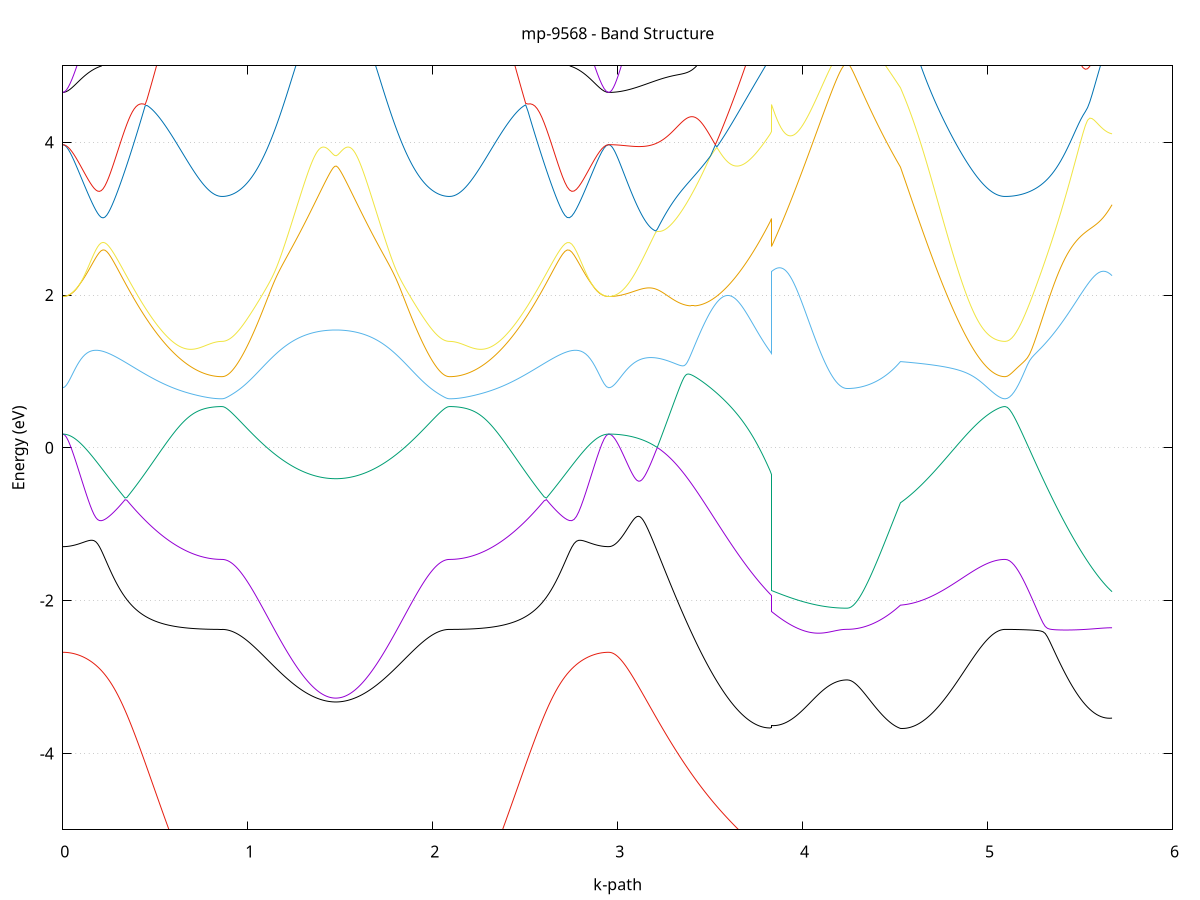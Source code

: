 set title 'mp-9568 - Band Structure'
set xlabel 'k-path'
set ylabel 'Energy (eV)'
set grid y
set yrange [-5:5]
set terminal png size 800,600
set output 'mp-9568_bands_gnuplot.png'
plot '-' using 1:2 with lines notitle, '-' using 1:2 with lines notitle, '-' using 1:2 with lines notitle, '-' using 1:2 with lines notitle, '-' using 1:2 with lines notitle, '-' using 1:2 with lines notitle, '-' using 1:2 with lines notitle, '-' using 1:2 with lines notitle, '-' using 1:2 with lines notitle, '-' using 1:2 with lines notitle, '-' using 1:2 with lines notitle, '-' using 1:2 with lines notitle, '-' using 1:2 with lines notitle, '-' using 1:2 with lines notitle, '-' using 1:2 with lines notitle, '-' using 1:2 with lines notitle, '-' using 1:2 with lines notitle, '-' using 1:2 with lines notitle, '-' using 1:2 with lines notitle, '-' using 1:2 with lines notitle, '-' using 1:2 with lines notitle, '-' using 1:2 with lines notitle, '-' using 1:2 with lines notitle, '-' using 1:2 with lines notitle, '-' using 1:2 with lines notitle, '-' using 1:2 with lines notitle, '-' using 1:2 with lines notitle, '-' using 1:2 with lines notitle, '-' using 1:2 with lines notitle, '-' using 1:2 with lines notitle, '-' using 1:2 with lines notitle, '-' using 1:2 with lines notitle
0.000000 -46.901468
0.009895 -46.901468
0.019789 -46.901468
0.029684 -46.901468
0.039579 -46.901468
0.049474 -46.901468
0.059368 -46.901368
0.069263 -46.901368
0.079158 -46.901368
0.089053 -46.901368
0.098947 -46.901368
0.108842 -46.901368
0.118737 -46.901268
0.128632 -46.901268
0.138526 -46.901268
0.148421 -46.901268
0.158316 -46.901268
0.168211 -46.901168
0.178105 -46.901168
0.188000 -46.901168
0.197895 -46.901068
0.207790 -46.901068
0.217684 -46.901068
0.227579 -46.900968
0.237474 -46.900968
0.247369 -46.900968
0.257263 -46.900868
0.267158 -46.900868
0.277053 -46.900868
0.286948 -46.900768
0.296842 -46.900768
0.306737 -46.900668
0.316632 -46.900668
0.326527 -46.900668
0.336421 -46.900568
0.346316 -46.900568
0.356211 -46.900468
0.366106 -46.900468
0.376000 -46.900368
0.385895 -46.900368
0.395790 -46.900268
0.405685 -46.900268
0.415579 -46.900168
0.425474 -46.900168
0.435369 -46.900068
0.445264 -46.900068
0.455158 -46.899968
0.465053 -46.899968
0.474948 -46.899968
0.484843 -46.899868
0.494737 -46.899868
0.504632 -46.899768
0.514527 -46.899768
0.524422 -46.899668
0.534316 -46.899668
0.544211 -46.899568
0.554106 -46.899568
0.564001 -46.899568
0.573895 -46.899468
0.583790 -46.899468
0.593685 -46.899368
0.603579 -46.899368
0.613474 -46.899368
0.623369 -46.899268
0.633264 -46.899268
0.643158 -46.899268
0.653053 -46.899168
0.662948 -46.899168
0.672843 -46.899168
0.682737 -46.899068
0.692632 -46.899068
0.702527 -46.899068
0.712422 -46.898968
0.722316 -46.898968
0.732211 -46.898968
0.742106 -46.898968
0.752001 -46.898968
0.761895 -46.898868
0.771790 -46.898868
0.781685 -46.898868
0.791580 -46.898868
0.801474 -46.898868
0.811369 -46.898868
0.821264 -46.898868
0.831159 -46.898868
0.841053 -46.898768
0.850948 -46.898768
0.860843 -46.898768
0.860843 -46.898768
0.869295 -46.898768
0.877748 -46.898768
0.886200 -46.898768
0.894653 -46.898768
0.903105 -46.898768
0.911558 -46.898768
0.920010 -46.898768
0.928462 -46.898768
0.936915 -46.898768
0.945367 -46.898768
0.953820 -46.898768
0.962272 -46.898768
0.970725 -46.898768
0.979177 -46.898768
0.987630 -46.898768
0.996082 -46.898768
1.004534 -46.898768
1.012987 -46.898768
1.021439 -46.898768
1.029892 -46.898768
1.038344 -46.898768
1.046797 -46.898768
1.055249 -46.898768
1.063702 -46.898768
1.072154 -46.898768
1.080606 -46.898768
1.089059 -46.898768
1.097511 -46.898768
1.105964 -46.898768
1.114416 -46.898768
1.122869 -46.898768
1.131321 -46.898768
1.139773 -46.898768
1.148226 -46.898768
1.156678 -46.898768
1.165131 -46.898768
1.173583 -46.898768
1.182036 -46.898768
1.190488 -46.898768
1.198941 -46.898768
1.207393 -46.898768
1.215845 -46.898768
1.224298 -46.898768
1.232750 -46.898768
1.241203 -46.898768
1.249655 -46.898768
1.258108 -46.898768
1.266560 -46.898768
1.275013 -46.898768
1.283465 -46.898768
1.291917 -46.898768
1.300370 -46.898768
1.308822 -46.898768
1.317275 -46.898768
1.325727 -46.898768
1.334180 -46.898768
1.342632 -46.898768
1.351085 -46.898768
1.359537 -46.898768
1.367989 -46.898768
1.376442 -46.898768
1.384894 -46.898768
1.393347 -46.898768
1.393347 -46.898768
1.401855 -46.898768
1.410363 -46.898768
1.418871 -46.898768
1.427378 -46.898768
1.435886 -46.898868
1.444394 -46.898768
1.452902 -46.898868
1.461410 -46.898868
1.469918 -46.898868
1.478426 -46.898868
1.486934 -46.898868
1.495442 -46.898868
1.503949 -46.898868
1.512457 -46.898768
1.520965 -46.898768
1.529473 -46.898768
1.537981 -46.898768
1.546489 -46.898768
1.554997 -46.898768
1.563505 -46.898768
1.572013 -46.898768
1.580521 -46.898768
1.589028 -46.898768
1.597536 -46.898768
1.606044 -46.898768
1.614552 -46.898768
1.623060 -46.898768
1.631568 -46.898768
1.640076 -46.898768
1.648584 -46.898768
1.657092 -46.898768
1.665600 -46.898768
1.674107 -46.898768
1.682615 -46.898768
1.691123 -46.898768
1.699631 -46.898768
1.708139 -46.898768
1.716647 -46.898768
1.725155 -46.898768
1.733663 -46.898768
1.742171 -46.898768
1.750679 -46.898768
1.759186 -46.898768
1.767694 -46.898768
1.776202 -46.898768
1.784710 -46.898768
1.793218 -46.898768
1.801726 -46.898768
1.810234 -46.898768
1.818742 -46.898768
1.827250 -46.898768
1.835758 -46.898768
1.844265 -46.898768
1.852773 -46.898768
1.861281 -46.898768
1.869789 -46.898768
1.878297 -46.898768
1.886805 -46.898768
1.895313 -46.898768
1.903821 -46.898768
1.912329 -46.898768
1.920836 -46.898768
1.929344 -46.898768
1.937852 -46.898768
1.946360 -46.898768
1.954868 -46.898768
1.963376 -46.898768
1.971884 -46.898768
1.980392 -46.898768
1.988900 -46.898768
1.997408 -46.898768
2.005915 -46.898768
2.014423 -46.898768
2.022931 -46.898768
2.031439 -46.898768
2.039947 -46.898768
2.048455 -46.898768
2.056963 -46.898768
2.065471 -46.898768
2.073979 -46.898768
2.082487 -46.898768
2.090994 -46.898768
2.090994 -46.898768
2.103470 -46.898768
2.115946 -46.898768
2.128422 -46.898868
2.140898 -46.898868
2.153374 -46.898868
2.165850 -46.898868
2.178326 -46.898868
2.190802 -46.898868
2.203278 -46.898968
2.215754 -46.898968
2.228230 -46.898968
2.240706 -46.898968
2.253182 -46.899068
2.265658 -46.899068
2.278134 -46.899168
2.290610 -46.899168
2.303086 -46.899168
2.315562 -46.899268
2.328038 -46.899268
2.340514 -46.899368
2.352990 -46.899368
2.365466 -46.899468
2.377942 -46.899468
2.390418 -46.899568
2.402894 -46.899568
2.415370 -46.899668
2.427846 -46.899668
2.440322 -46.899768
2.452798 -46.899868
2.465274 -46.899868
2.477750 -46.899968
2.490226 -46.899968
2.502702 -46.900068
2.515178 -46.900068
2.527654 -46.900168
2.540130 -46.900268
2.552606 -46.900268
2.565082 -46.900368
2.577558 -46.900368
2.590034 -46.900468
2.602510 -46.900468
2.614986 -46.900568
2.627462 -46.900668
2.639938 -46.900668
2.652414 -46.900768
2.664890 -46.900768
2.677366 -46.900868
2.689842 -46.900868
2.702317 -46.900968
2.714793 -46.900968
2.727269 -46.900968
2.739745 -46.901068
2.752221 -46.901068
2.764697 -46.901168
2.777173 -46.901168
2.789649 -46.901168
2.802125 -46.901268
2.814601 -46.901268
2.827077 -46.901268
2.839553 -46.901368
2.852029 -46.901368
2.864505 -46.901368
2.876981 -46.901368
2.889457 -46.901368
2.901933 -46.901468
2.914409 -46.901468
2.926885 -46.901468
2.939361 -46.901468
2.951837 -46.901468
2.951837 -46.901468
2.960311 -46.901468
2.968786 -46.901468
2.977260 -46.901468
2.985734 -46.901468
2.994209 -46.901468
3.002683 -46.901468
3.011157 -46.901468
3.019632 -46.901468
3.028106 -46.901368
3.036580 -46.901368
3.045054 -46.901368
3.053529 -46.901368
3.062003 -46.901368
3.070477 -46.901368
3.078952 -46.901368
3.087426 -46.901368
3.095900 -46.901368
3.104375 -46.901368
3.112849 -46.901268
3.121323 -46.901268
3.129798 -46.901268
3.138272 -46.901268
3.146746 -46.901268
3.155220 -46.901268
3.163695 -46.901268
3.172169 -46.901268
3.180643 -46.901168
3.189118 -46.901168
3.197592 -46.901168
3.206066 -46.901168
3.214541 -46.901168
3.223015 -46.901068
3.231489 -46.901068
3.239963 -46.901068
3.248438 -46.901068
3.256912 -46.901068
3.265386 -46.900968
3.273861 -46.900968
3.282335 -46.900968
3.290809 -46.900968
3.299284 -46.900868
3.307758 -46.900868
3.316232 -46.900868
3.324707 -46.900868
3.333181 -46.900868
3.341655 -46.900768
3.350129 -46.900768
3.358604 -46.900768
3.367078 -46.900768
3.375552 -46.900668
3.384027 -46.900668
3.392501 -46.900668
3.400975 -46.900668
3.409450 -46.900568
3.417924 -46.900568
3.426398 -46.900568
3.434872 -46.900468
3.443347 -46.900468
3.451821 -46.900468
3.460295 -46.900468
3.468770 -46.900368
3.477244 -46.900368
3.485718 -46.900368
3.494193 -46.900268
3.502667 -46.900268
3.511141 -46.900268
3.519616 -46.900268
3.528090 -46.900168
3.536564 -46.900168
3.545038 -46.900168
3.553513 -46.900068
3.561987 -46.900068
3.570461 -46.900068
3.578936 -46.900068
3.587410 -46.899968
3.595884 -46.899968
3.604359 -46.899968
3.612833 -46.899968
3.621307 -46.899868
3.629782 -46.899868
3.638256 -46.899868
3.646730 -46.899768
3.655204 -46.899768
3.663679 -46.899768
3.672153 -46.899768
3.680627 -46.899668
3.689102 -46.899668
3.697576 -46.899668
3.706050 -46.899568
3.714525 -46.899568
3.722999 -46.899568
3.731473 -46.899568
3.739947 -46.899468
3.748422 -46.899468
3.756896 -46.899468
3.765370 -46.899468
3.773845 -46.899368
3.782319 -46.899368
3.790793 -46.899368
3.799268 -46.899368
3.807742 -46.899368
3.816216 -46.899268
3.824691 -46.899268
3.833165 -46.899268
3.833165 -46.898568
3.843112 -46.898568
3.853060 -46.898568
3.863007 -46.898568
3.872955 -46.898568
3.882902 -46.898568
3.892850 -46.898568
3.902797 -46.898568
3.912745 -46.898568
3.922692 -46.898568
3.932640 -46.898568
3.942587 -46.898568
3.952535 -46.898668
3.962482 -46.898668
3.972430 -46.898668
3.982377 -46.898668
3.992325 -46.898668
4.002272 -46.898668
4.012220 -46.898668
4.022167 -46.898668
4.032114 -46.898768
4.042062 -46.898768
4.052009 -46.898768
4.061957 -46.898768
4.071904 -46.898768
4.081852 -46.898768
4.091799 -46.898768
4.101747 -46.898768
4.111694 -46.898768
4.121642 -46.898768
4.131589 -46.898868
4.141537 -46.898868
4.151484 -46.898868
4.161432 -46.898868
4.171379 -46.898868
4.181327 -46.898868
4.191274 -46.898868
4.201222 -46.898868
4.211169 -46.898868
4.221117 -46.898868
4.231064 -46.898868
4.241012 -46.898868
4.241012 -46.898868
4.252092 -46.898868
4.263172 -46.898868
4.274252 -46.898868
4.285333 -46.898868
4.296413 -46.898868
4.307493 -46.898868
4.318574 -46.898868
4.329654 -46.898868
4.340734 -46.898868
4.351814 -46.898968
4.362895 -46.898968
4.373975 -46.898968
4.385055 -46.898968
4.396135 -46.898968
4.407216 -46.898968
4.418296 -46.899068
4.429376 -46.899068
4.440456 -46.899068
4.451537 -46.899068
4.462617 -46.899068
4.473697 -46.899168
4.484778 -46.899168
4.495858 -46.899168
4.506938 -46.899168
4.518018 -46.899268
4.529099 -46.899268
4.529099 -46.899268
4.537071 -46.899268
4.545043 -46.899268
4.553015 -46.899268
4.560987 -46.899268
4.568959 -46.899168
4.576931 -46.899168
4.584903 -46.899168
4.592875 -46.899168
4.600847 -46.899168
4.608819 -46.899168
4.616791 -46.899168
4.624763 -46.899168
4.632735 -46.899168
4.640707 -46.899068
4.648679 -46.899068
4.656651 -46.899068
4.664623 -46.899068
4.672595 -46.899068
4.680568 -46.899068
4.688540 -46.899068
4.696512 -46.899068
4.704484 -46.899068
4.712456 -46.899068
4.720428 -46.898968
4.728400 -46.898968
4.736372 -46.898968
4.744344 -46.898968
4.752316 -46.898968
4.760288 -46.898968
4.768260 -46.898968
4.776232 -46.898968
4.784204 -46.898968
4.792176 -46.898968
4.800148 -46.898968
4.808120 -46.898968
4.816092 -46.898968
4.824064 -46.898968
4.832036 -46.898868
4.840008 -46.898868
4.847980 -46.898868
4.855953 -46.898868
4.863925 -46.898868
4.871897 -46.898868
4.879869 -46.898868
4.887841 -46.898868
4.895813 -46.898868
4.903785 -46.898868
4.911757 -46.898868
4.919729 -46.898868
4.927701 -46.898868
4.935673 -46.898868
4.943645 -46.898868
4.951617 -46.898868
4.959589 -46.898868
4.967561 -46.898868
4.975533 -46.898868
4.983505 -46.898868
4.991477 -46.898868
4.999449 -46.898868
5.007421 -46.898868
5.015393 -46.898868
5.023365 -46.898768
5.031338 -46.898868
5.039310 -46.898768
5.047282 -46.898768
5.055254 -46.898768
5.063226 -46.898768
5.071198 -46.898768
5.079170 -46.898768
5.087142 -46.898768
5.095114 -46.898768
5.095114 -46.898768
5.107157 -46.898768
5.119199 -46.898768
5.131242 -46.898768
5.143285 -46.898768
5.155327 -46.898768
5.167370 -46.898768
5.179412 -46.898768
5.191455 -46.898768
5.203498 -46.898768
5.215540 -46.898768
5.227583 -46.898768
5.239626 -46.898768
5.251668 -46.898768
5.263711 -46.898768
5.275754 -46.898768
5.287796 -46.898768
5.299839 -46.898768
5.311882 -46.898768
5.323924 -46.898768
5.335967 -46.898768
5.348010 -46.898768
5.360052 -46.898768
5.372095 -46.898768
5.384138 -46.898768
5.396180 -46.898668
5.408223 -46.898668
5.420265 -46.898668
5.432308 -46.898668
5.444351 -46.898668
5.456393 -46.898668
5.468436 -46.898668
5.480479 -46.898668
5.492521 -46.898668
5.504564 -46.898668
5.516607 -46.898668
5.528649 -46.898668
5.540692 -46.898668
5.552735 -46.898668
5.564777 -46.898668
5.576820 -46.898668
5.588863 -46.898668
5.600905 -46.898668
5.612948 -46.898668
5.624991 -46.898668
5.637033 -46.898668
5.649076 -46.898668
5.661119 -46.898668
5.673161 -46.898668
e
0.000000 -46.687968
0.009895 -46.687968
0.019789 -46.687968
0.029684 -46.687968
0.039579 -46.687968
0.049474 -46.687968
0.059368 -46.687968
0.069263 -46.687968
0.079158 -46.687968
0.089053 -46.687968
0.098947 -46.687968
0.108842 -46.687968
0.118737 -46.687968
0.128632 -46.688068
0.138526 -46.688068
0.148421 -46.688068
0.158316 -46.688068
0.168211 -46.688068
0.178105 -46.688068
0.188000 -46.688068
0.197895 -46.688068
0.207790 -46.688068
0.217684 -46.688068
0.227579 -46.688168
0.237474 -46.688168
0.247369 -46.688168
0.257263 -46.688168
0.267158 -46.688168
0.277053 -46.688168
0.286948 -46.688168
0.296842 -46.688168
0.306737 -46.688268
0.316632 -46.688268
0.326527 -46.688268
0.336421 -46.688268
0.346316 -46.688268
0.356211 -46.688268
0.366106 -46.688268
0.376000 -46.688368
0.385895 -46.688368
0.395790 -46.688368
0.405685 -46.688368
0.415579 -46.688368
0.425474 -46.688368
0.435369 -46.688368
0.445264 -46.688368
0.455158 -46.688468
0.465053 -46.688468
0.474948 -46.688468
0.484843 -46.688468
0.494737 -46.688468
0.504632 -46.688468
0.514527 -46.688468
0.524422 -46.688468
0.534316 -46.688568
0.544211 -46.688568
0.554106 -46.688568
0.564001 -46.688568
0.573895 -46.688568
0.583790 -46.688568
0.593685 -46.688568
0.603579 -46.688568
0.613474 -46.688568
0.623369 -46.688568
0.633264 -46.688668
0.643158 -46.688668
0.653053 -46.688668
0.662948 -46.688668
0.672843 -46.688668
0.682737 -46.688668
0.692632 -46.688668
0.702527 -46.688668
0.712422 -46.688668
0.722316 -46.688668
0.732211 -46.688668
0.742106 -46.688668
0.752001 -46.688668
0.761895 -46.688768
0.771790 -46.688768
0.781685 -46.688768
0.791580 -46.688768
0.801474 -46.688768
0.811369 -46.688768
0.821264 -46.688768
0.831159 -46.688768
0.841053 -46.688768
0.850948 -46.688768
0.860843 -46.688768
0.860843 -46.688768
0.869295 -46.688768
0.877748 -46.688768
0.886200 -46.688768
0.894653 -46.688668
0.903105 -46.688668
0.911558 -46.688668
0.920010 -46.688668
0.928462 -46.688668
0.936915 -46.688668
0.945367 -46.688668
0.953820 -46.688668
0.962272 -46.688568
0.970725 -46.688568
0.979177 -46.688568
0.987630 -46.688568
0.996082 -46.688568
1.004534 -46.688468
1.012987 -46.688468
1.021439 -46.688468
1.029892 -46.688468
1.038344 -46.688368
1.046797 -46.688368
1.055249 -46.688368
1.063702 -46.688268
1.072154 -46.688268
1.080606 -46.688268
1.089059 -46.688168
1.097511 -46.688168
1.105964 -46.688068
1.114416 -46.688068
1.122869 -46.688068
1.131321 -46.687968
1.139773 -46.687968
1.148226 -46.687868
1.156678 -46.687868
1.165131 -46.687768
1.173583 -46.687768
1.182036 -46.687768
1.190488 -46.687668
1.198941 -46.687668
1.207393 -46.687568
1.215845 -46.687568
1.224298 -46.687468
1.232750 -46.687468
1.241203 -46.687368
1.249655 -46.687368
1.258108 -46.687368
1.266560 -46.687268
1.275013 -46.687268
1.283465 -46.687168
1.291917 -46.687168
1.300370 -46.687168
1.308822 -46.687068
1.317275 -46.687068
1.325727 -46.687068
1.334180 -46.686968
1.342632 -46.686968
1.351085 -46.686968
1.359537 -46.686868
1.367989 -46.686868
1.376442 -46.686868
1.384894 -46.686868
1.393347 -46.686768
1.393347 -46.686768
1.401855 -46.686768
1.410363 -46.686768
1.418871 -46.686768
1.427378 -46.686768
1.435886 -46.686768
1.444394 -46.686768
1.452902 -46.686768
1.461410 -46.686668
1.469918 -46.686668
1.478426 -46.686668
1.486934 -46.686668
1.495442 -46.686668
1.503949 -46.686768
1.512457 -46.686768
1.520965 -46.686768
1.529473 -46.686768
1.537981 -46.686768
1.546489 -46.686768
1.554997 -46.686768
1.563505 -46.686768
1.572013 -46.686868
1.580521 -46.686868
1.589028 -46.686868
1.597536 -46.686868
1.606044 -46.686968
1.614552 -46.686968
1.623060 -46.686968
1.631568 -46.687068
1.640076 -46.687068
1.648584 -46.687168
1.657092 -46.687168
1.665600 -46.687168
1.674107 -46.687268
1.682615 -46.687268
1.691123 -46.687368
1.699631 -46.687368
1.708139 -46.687368
1.716647 -46.687468
1.725155 -46.687468
1.733663 -46.687568
1.742171 -46.687568
1.750679 -46.687668
1.759186 -46.687668
1.767694 -46.687768
1.776202 -46.687768
1.784710 -46.687768
1.793218 -46.687868
1.801726 -46.687868
1.810234 -46.687968
1.818742 -46.687968
1.827250 -46.688068
1.835758 -46.688068
1.844265 -46.688068
1.852773 -46.688168
1.861281 -46.688168
1.869789 -46.688268
1.878297 -46.688268
1.886805 -46.688268
1.895313 -46.688368
1.903821 -46.688368
1.912329 -46.688368
1.920836 -46.688368
1.929344 -46.688468
1.937852 -46.688468
1.946360 -46.688468
1.954868 -46.688568
1.963376 -46.688568
1.971884 -46.688568
1.980392 -46.688568
1.988900 -46.688568
1.997408 -46.688668
2.005915 -46.688668
2.014423 -46.688668
2.022931 -46.688668
2.031439 -46.688668
2.039947 -46.688668
2.048455 -46.688668
2.056963 -46.688668
2.065471 -46.688768
2.073979 -46.688768
2.082487 -46.688768
2.090994 -46.688768
2.090994 -46.688768
2.103470 -46.688768
2.115946 -46.688768
2.128422 -46.688768
2.140898 -46.688768
2.153374 -46.688768
2.165850 -46.688768
2.178326 -46.688768
2.190802 -46.688668
2.203278 -46.688668
2.215754 -46.688668
2.228230 -46.688668
2.240706 -46.688668
2.253182 -46.688668
2.265658 -46.688668
2.278134 -46.688668
2.290610 -46.688668
2.303086 -46.688668
2.315562 -46.688668
2.328038 -46.688568
2.340514 -46.688568
2.352990 -46.688568
2.365466 -46.688568
2.377942 -46.688568
2.390418 -46.688568
2.402894 -46.688568
2.415370 -46.688568
2.427846 -46.688468
2.440322 -46.688468
2.452798 -46.688468
2.465274 -46.688468
2.477750 -46.688468
2.490226 -46.688468
2.502702 -46.688468
2.515178 -46.688368
2.527654 -46.688368
2.540130 -46.688368
2.552606 -46.688368
2.565082 -46.688368
2.577558 -46.688368
2.590034 -46.688268
2.602510 -46.688268
2.614986 -46.688268
2.627462 -46.688268
2.639938 -46.688268
2.652414 -46.688168
2.664890 -46.688168
2.677366 -46.688168
2.689842 -46.688168
2.702317 -46.688168
2.714793 -46.688168
2.727269 -46.688168
2.739745 -46.688068
2.752221 -46.688068
2.764697 -46.688068
2.777173 -46.688068
2.789649 -46.688068
2.802125 -46.688068
2.814601 -46.688068
2.827077 -46.688068
2.839553 -46.687968
2.852029 -46.687968
2.864505 -46.687968
2.876981 -46.687968
2.889457 -46.687968
2.901933 -46.687968
2.914409 -46.687968
2.926885 -46.687968
2.939361 -46.687968
2.951837 -46.687968
2.951837 -46.687968
2.960311 -46.687968
2.968786 -46.687968
2.977260 -46.687968
2.985734 -46.687968
2.994209 -46.687968
3.002683 -46.687968
3.011157 -46.687968
3.019632 -46.687968
3.028106 -46.687968
3.036580 -46.687968
3.045054 -46.687968
3.053529 -46.687868
3.062003 -46.687868
3.070477 -46.687868
3.078952 -46.687868
3.087426 -46.687868
3.095900 -46.687868
3.104375 -46.687868
3.112849 -46.687868
3.121323 -46.687868
3.129798 -46.687768
3.138272 -46.687768
3.146746 -46.687768
3.155220 -46.687768
3.163695 -46.687768
3.172169 -46.687768
3.180643 -46.687768
3.189118 -46.687668
3.197592 -46.687668
3.206066 -46.687668
3.214541 -46.687668
3.223015 -46.687668
3.231489 -46.687568
3.239963 -46.687568
3.248438 -46.687568
3.256912 -46.687568
3.265386 -46.687468
3.273861 -46.687468
3.282335 -46.687468
3.290809 -46.687468
3.299284 -46.687368
3.307758 -46.687368
3.316232 -46.687368
3.324707 -46.687368
3.333181 -46.687368
3.341655 -46.687268
3.350129 -46.687268
3.358604 -46.687268
3.367078 -46.687268
3.375552 -46.687168
3.384027 -46.687168
3.392501 -46.687168
3.400975 -46.687168
3.409450 -46.687068
3.417924 -46.687068
3.426398 -46.687068
3.434872 -46.687068
3.443347 -46.686968
3.451821 -46.686968
3.460295 -46.686968
3.468770 -46.686868
3.477244 -46.686868
3.485718 -46.686868
3.494193 -46.686868
3.502667 -46.686868
3.511141 -46.686768
3.519616 -46.686768
3.528090 -46.686768
3.536564 -46.686768
3.545038 -46.686668
3.553513 -46.686668
3.561987 -46.686668
3.570461 -46.686668
3.578936 -46.686568
3.587410 -46.686568
3.595884 -46.686568
3.604359 -46.686568
3.612833 -46.686568
3.621307 -46.686568
3.629782 -46.686568
3.638256 -46.686468
3.646730 -46.686468
3.655204 -46.686468
3.663679 -46.686468
3.672153 -46.686468
3.680627 -46.686368
3.689102 -46.686368
3.697576 -46.686368
3.706050 -46.686368
3.714525 -46.686368
3.722999 -46.686368
3.731473 -46.686368
3.739947 -46.686368
3.748422 -46.686368
3.756896 -46.686268
3.765370 -46.686268
3.773845 -46.686268
3.782319 -46.686268
3.790793 -46.686268
3.799268 -46.686268
3.807742 -46.686268
3.816216 -46.686268
3.824691 -46.686268
3.833165 -46.686268
3.833165 -46.687368
3.843112 -46.687368
3.853060 -46.687368
3.863007 -46.687268
3.872955 -46.687268
3.882902 -46.687168
3.892850 -46.687168
3.902797 -46.687168
3.912745 -46.687068
3.922692 -46.687068
3.932640 -46.687068
3.942587 -46.686968
3.952535 -46.686968
3.962482 -46.686868
3.972430 -46.686868
3.982377 -46.686868
3.992325 -46.686868
4.002272 -46.686768
4.012220 -46.686768
4.022167 -46.686768
4.032114 -46.686668
4.042062 -46.686668
4.052009 -46.686668
4.061957 -46.686668
4.071904 -46.686668
4.081852 -46.686568
4.091799 -46.686568
4.101747 -46.686568
4.111694 -46.686568
4.121642 -46.686568
4.131589 -46.686468
4.141537 -46.686568
4.151484 -46.686468
4.161432 -46.686468
4.171379 -46.686468
4.181327 -46.686468
4.191274 -46.686468
4.201222 -46.686368
4.211169 -46.686368
4.221117 -46.686368
4.231064 -46.686368
4.241012 -46.686368
4.241012 -46.686368
4.252092 -46.686368
4.263172 -46.686368
4.274252 -46.686368
4.285333 -46.686368
4.296413 -46.686368
4.307493 -46.686368
4.318574 -46.686368
4.329654 -46.686368
4.340734 -46.686368
4.351814 -46.686368
4.362895 -46.686368
4.373975 -46.686368
4.385055 -46.686368
4.396135 -46.686268
4.407216 -46.686268
4.418296 -46.686268
4.429376 -46.686268
4.440456 -46.686268
4.451537 -46.686168
4.462617 -46.686168
4.473697 -46.686168
4.484778 -46.686168
4.495858 -46.686168
4.506938 -46.686068
4.518018 -46.686068
4.529099 -46.686068
4.529099 -46.686068
4.537071 -46.686068
4.545043 -46.686068
4.553015 -46.686168
4.560987 -46.686168
4.568959 -46.686168
4.576931 -46.686168
4.584903 -46.686268
4.592875 -46.686268
4.600847 -46.686268
4.608819 -46.686368
4.616791 -46.686368
4.624763 -46.686468
4.632735 -46.686468
4.640707 -46.686568
4.648679 -46.686568
4.656651 -46.686568
4.664623 -46.686668
4.672595 -46.686668
4.680568 -46.686768
4.688540 -46.686768
4.696512 -46.686868
4.704484 -46.686868
4.712456 -46.686968
4.720428 -46.687068
4.728400 -46.687068
4.736372 -46.687168
4.744344 -46.687168
4.752316 -46.687268
4.760288 -46.687268
4.768260 -46.687368
4.776232 -46.687468
4.784204 -46.687468
4.792176 -46.687568
4.800148 -46.687568
4.808120 -46.687668
4.816092 -46.687668
4.824064 -46.687768
4.832036 -46.687768
4.840008 -46.687868
4.847980 -46.687868
4.855953 -46.687968
4.863925 -46.687968
4.871897 -46.688068
4.879869 -46.688068
4.887841 -46.688168
4.895813 -46.688168
4.903785 -46.688268
4.911757 -46.688268
4.919729 -46.688268
4.927701 -46.688368
4.935673 -46.688368
4.943645 -46.688368
4.951617 -46.688468
4.959589 -46.688468
4.967561 -46.688468
4.975533 -46.688568
4.983505 -46.688568
4.991477 -46.688568
4.999449 -46.688568
5.007421 -46.688668
5.015393 -46.688668
5.023365 -46.688668
5.031338 -46.688668
5.039310 -46.688668
5.047282 -46.688668
5.055254 -46.688668
5.063226 -46.688768
5.071198 -46.688768
5.079170 -46.688768
5.087142 -46.688768
5.095114 -46.688768
5.095114 -46.688768
5.107157 -46.688768
5.119199 -46.688768
5.131242 -46.688768
5.143285 -46.688768
5.155327 -46.688668
5.167370 -46.688668
5.179412 -46.688668
5.191455 -46.688668
5.203498 -46.688668
5.215540 -46.688668
5.227583 -46.688568
5.239626 -46.688568
5.251668 -46.688568
5.263711 -46.688568
5.275754 -46.688468
5.287796 -46.688468
5.299839 -46.688468
5.311882 -46.688468
5.323924 -46.688368
5.335967 -46.688368
5.348010 -46.688268
5.360052 -46.688268
5.372095 -46.688268
5.384138 -46.688168
5.396180 -46.688168
5.408223 -46.688068
5.420265 -46.688068
5.432308 -46.687968
5.444351 -46.687968
5.456393 -46.687868
5.468436 -46.687868
5.480479 -46.687768
5.492521 -46.687768
5.504564 -46.687768
5.516607 -46.687668
5.528649 -46.687668
5.540692 -46.687568
5.552735 -46.687568
5.564777 -46.687468
5.576820 -46.687468
5.588863 -46.687368
5.600905 -46.687368
5.612948 -46.687268
5.624991 -46.687268
5.637033 -46.687168
5.649076 -46.687168
5.661119 -46.687068
5.673161 -46.687068
e
0.000000 -46.670668
0.009895 -46.670668
0.019789 -46.670668
0.029684 -46.670668
0.039579 -46.670668
0.049474 -46.670668
0.059368 -46.670668
0.069263 -46.670668
0.079158 -46.670668
0.089053 -46.670668
0.098947 -46.670768
0.108842 -46.670768
0.118737 -46.670768
0.128632 -46.670768
0.138526 -46.670768
0.148421 -46.670768
0.158316 -46.670768
0.168211 -46.670768
0.178105 -46.670768
0.188000 -46.670868
0.197895 -46.670868
0.207790 -46.670868
0.217684 -46.670868
0.227579 -46.670868
0.237474 -46.670868
0.247369 -46.670968
0.257263 -46.670968
0.267158 -46.670968
0.277053 -46.670968
0.286948 -46.671068
0.296842 -46.671068
0.306737 -46.671068
0.316632 -46.671168
0.326527 -46.671168
0.336421 -46.671168
0.346316 -46.671168
0.356211 -46.671268
0.366106 -46.671268
0.376000 -46.671268
0.385895 -46.671368
0.395790 -46.671368
0.405685 -46.671368
0.415579 -46.671368
0.425474 -46.671468
0.435369 -46.671468
0.445264 -46.671468
0.455158 -46.671568
0.465053 -46.671568
0.474948 -46.671568
0.484843 -46.671668
0.494737 -46.671668
0.504632 -46.671668
0.514527 -46.671768
0.524422 -46.671768
0.534316 -46.671768
0.544211 -46.671768
0.554106 -46.671868
0.564001 -46.671868
0.573895 -46.671868
0.583790 -46.671868
0.593685 -46.671968
0.603579 -46.671968
0.613474 -46.671968
0.623369 -46.671968
0.633264 -46.672068
0.643158 -46.672068
0.653053 -46.672068
0.662948 -46.672068
0.672843 -46.672168
0.682737 -46.672168
0.692632 -46.672168
0.702527 -46.672168
0.712422 -46.672168
0.722316 -46.672168
0.732211 -46.672168
0.742106 -46.672168
0.752001 -46.672268
0.761895 -46.672268
0.771790 -46.672268
0.781685 -46.672268
0.791580 -46.672268
0.801474 -46.672268
0.811369 -46.672268
0.821264 -46.672268
0.831159 -46.672268
0.841053 -46.672268
0.850948 -46.672268
0.860843 -46.672268
0.860843 -46.672268
0.869295 -46.672268
0.877748 -46.672268
0.886200 -46.672268
0.894653 -46.672268
0.903105 -46.672268
0.911558 -46.672268
0.920010 -46.672268
0.928462 -46.672368
0.936915 -46.672368
0.945367 -46.672368
0.953820 -46.672368
0.962272 -46.672368
0.970725 -46.672368
0.979177 -46.672468
0.987630 -46.672468
0.996082 -46.672468
1.004534 -46.672468
1.012987 -46.672568
1.021439 -46.672568
1.029892 -46.672568
1.038344 -46.672568
1.046797 -46.672668
1.055249 -46.672668
1.063702 -46.672768
1.072154 -46.672768
1.080606 -46.672768
1.089059 -46.672868
1.097511 -46.672868
1.105964 -46.672868
1.114416 -46.672968
1.122869 -46.672968
1.131321 -46.673068
1.139773 -46.673068
1.148226 -46.673168
1.156678 -46.673168
1.165131 -46.673168
1.173583 -46.673268
1.182036 -46.673268
1.190488 -46.673368
1.198941 -46.673368
1.207393 -46.673468
1.215845 -46.673468
1.224298 -46.673568
1.232750 -46.673568
1.241203 -46.673568
1.249655 -46.673668
1.258108 -46.673668
1.266560 -46.673768
1.275013 -46.673768
1.283465 -46.673768
1.291917 -46.673868
1.300370 -46.673868
1.308822 -46.673968
1.317275 -46.673968
1.325727 -46.673968
1.334180 -46.674068
1.342632 -46.674068
1.351085 -46.674068
1.359537 -46.674068
1.367989 -46.674168
1.376442 -46.674168
1.384894 -46.674168
1.393347 -46.674168
1.393347 -46.674168
1.401855 -46.674268
1.410363 -46.674268
1.418871 -46.674268
1.427378 -46.674268
1.435886 -46.674268
1.444394 -46.674268
1.452902 -46.674268
1.461410 -46.674368
1.469918 -46.674368
1.478426 -46.674368
1.486934 -46.674368
1.495442 -46.674268
1.503949 -46.674268
1.512457 -46.674268
1.520965 -46.674268
1.529473 -46.674268
1.537981 -46.674268
1.546489 -46.674268
1.554997 -46.674168
1.563505 -46.674168
1.572013 -46.674168
1.580521 -46.674168
1.589028 -46.674168
1.597536 -46.674068
1.606044 -46.674068
1.614552 -46.674068
1.623060 -46.673968
1.631568 -46.673968
1.640076 -46.673968
1.648584 -46.673868
1.657092 -46.673868
1.665600 -46.673768
1.674107 -46.673768
1.682615 -46.673768
1.691123 -46.673668
1.699631 -46.673668
1.708139 -46.673568
1.716647 -46.673568
1.725155 -46.673568
1.733663 -46.673468
1.742171 -46.673468
1.750679 -46.673368
1.759186 -46.673368
1.767694 -46.673268
1.776202 -46.673268
1.784710 -46.673268
1.793218 -46.673168
1.801726 -46.673168
1.810234 -46.673068
1.818742 -46.673068
1.827250 -46.672968
1.835758 -46.672968
1.844265 -46.672968
1.852773 -46.672868
1.861281 -46.672868
1.869789 -46.672768
1.878297 -46.672768
1.886805 -46.672768
1.895313 -46.672668
1.903821 -46.672668
1.912329 -46.672668
1.920836 -46.672568
1.929344 -46.672568
1.937852 -46.672568
1.946360 -46.672468
1.954868 -46.672468
1.963376 -46.672468
1.971884 -46.672468
1.980392 -46.672368
1.988900 -46.672368
1.997408 -46.672368
2.005915 -46.672368
2.014423 -46.672368
2.022931 -46.672368
2.031439 -46.672268
2.039947 -46.672268
2.048455 -46.672268
2.056963 -46.672268
2.065471 -46.672268
2.073979 -46.672268
2.082487 -46.672268
2.090994 -46.672268
2.090994 -46.672268
2.103470 -46.672268
2.115946 -46.672268
2.128422 -46.672268
2.140898 -46.672268
2.153374 -46.672268
2.165850 -46.672268
2.178326 -46.672268
2.190802 -46.672268
2.203278 -46.672268
2.215754 -46.672168
2.228230 -46.672168
2.240706 -46.672168
2.253182 -46.672168
2.265658 -46.672168
2.278134 -46.672168
2.290610 -46.672068
2.303086 -46.672068
2.315562 -46.672068
2.328038 -46.671968
2.340514 -46.671968
2.352990 -46.671968
2.365466 -46.671968
2.377942 -46.671868
2.390418 -46.671868
2.402894 -46.671868
2.415370 -46.671768
2.427846 -46.671768
2.440322 -46.671668
2.452798 -46.671668
2.465274 -46.671668
2.477750 -46.671568
2.490226 -46.671568
2.502702 -46.671468
2.515178 -46.671468
2.527654 -46.671468
2.540130 -46.671368
2.552606 -46.671368
2.565082 -46.671368
2.577558 -46.671268
2.590034 -46.671268
2.602510 -46.671168
2.614986 -46.671168
2.627462 -46.671168
2.639938 -46.671068
2.652414 -46.671068
2.664890 -46.671068
2.677366 -46.670968
2.689842 -46.670968
2.702317 -46.670968
2.714793 -46.670868
2.727269 -46.670868
2.739745 -46.670868
2.752221 -46.670868
2.764697 -46.670868
2.777173 -46.670768
2.789649 -46.670768
2.802125 -46.670768
2.814601 -46.670768
2.827077 -46.670768
2.839553 -46.670768
2.852029 -46.670768
2.864505 -46.670668
2.876981 -46.670668
2.889457 -46.670668
2.901933 -46.670668
2.914409 -46.670668
2.926885 -46.670668
2.939361 -46.670668
2.951837 -46.670668
2.951837 -46.670668
2.960311 -46.670668
2.968786 -46.670668
2.977260 -46.670668
2.985734 -46.670668
2.994209 -46.670668
3.002683 -46.670668
3.011157 -46.670668
3.019632 -46.670668
3.028106 -46.670768
3.036580 -46.670768
3.045054 -46.670768
3.053529 -46.670768
3.062003 -46.670768
3.070477 -46.670768
3.078952 -46.670868
3.087426 -46.670868
3.095900 -46.670868
3.104375 -46.670868
3.112849 -46.670868
3.121323 -46.670968
3.129798 -46.670968
3.138272 -46.670968
3.146746 -46.671068
3.155220 -46.671068
3.163695 -46.671068
3.172169 -46.671168
3.180643 -46.671168
3.189118 -46.671168
3.197592 -46.671268
3.206066 -46.671268
3.214541 -46.671268
3.223015 -46.671368
3.231489 -46.671368
3.239963 -46.671468
3.248438 -46.671468
3.256912 -46.671568
3.265386 -46.671568
3.273861 -46.671568
3.282335 -46.671668
3.290809 -46.671668
3.299284 -46.671768
3.307758 -46.671768
3.316232 -46.671868
3.324707 -46.671868
3.333181 -46.671968
3.341655 -46.671968
3.350129 -46.672068
3.358604 -46.672068
3.367078 -46.672168
3.375552 -46.672168
3.384027 -46.672268
3.392501 -46.672268
3.400975 -46.672368
3.409450 -46.672368
3.417924 -46.672468
3.426398 -46.672468
3.434872 -46.672568
3.443347 -46.672568
3.451821 -46.672668
3.460295 -46.672668
3.468770 -46.672768
3.477244 -46.672768
3.485718 -46.672868
3.494193 -46.672868
3.502667 -46.672968
3.511141 -46.672968
3.519616 -46.673068
3.528090 -46.673068
3.536564 -46.673168
3.545038 -46.673168
3.553513 -46.673268
3.561987 -46.673268
3.570461 -46.673368
3.578936 -46.673368
3.587410 -46.673468
3.595884 -46.673468
3.604359 -46.673468
3.612833 -46.673568
3.621307 -46.673568
3.629782 -46.673668
3.638256 -46.673668
3.646730 -46.673768
3.655204 -46.673768
3.663679 -46.673768
3.672153 -46.673868
3.680627 -46.673868
3.689102 -46.673868
3.697576 -46.673968
3.706050 -46.673968
3.714525 -46.673968
3.722999 -46.674068
3.731473 -46.674068
3.739947 -46.674068
3.748422 -46.674168
3.756896 -46.674168
3.765370 -46.674168
3.773845 -46.674168
3.782319 -46.674168
3.790793 -46.674268
3.799268 -46.674268
3.807742 -46.674268
3.816216 -46.674268
3.824691 -46.674268
3.833165 -46.674368
3.833165 -46.673868
3.843112 -46.673868
3.853060 -46.673868
3.863007 -46.673968
3.872955 -46.673968
3.882902 -46.673968
3.892850 -46.674068
3.902797 -46.674068
3.912745 -46.674068
3.922692 -46.674168
3.932640 -46.674168
3.942587 -46.674168
3.952535 -46.674168
3.962482 -46.674268
3.972430 -46.674268
3.982377 -46.674268
3.992325 -46.674268
4.002272 -46.674368
4.012220 -46.674368
4.022167 -46.674368
4.032114 -46.674368
4.042062 -46.674468
4.052009 -46.674468
4.061957 -46.674468
4.071904 -46.674468
4.081852 -46.674468
4.091799 -46.674468
4.101747 -46.674568
4.111694 -46.674568
4.121642 -46.674568
4.131589 -46.674568
4.141537 -46.674568
4.151484 -46.674568
4.161432 -46.674568
4.171379 -46.674568
4.181327 -46.674568
4.191274 -46.674568
4.201222 -46.674568
4.211169 -46.674568
4.221117 -46.674568
4.231064 -46.674568
4.241012 -46.674568
4.241012 -46.674568
4.252092 -46.674568
4.263172 -46.674568
4.274252 -46.674668
4.285333 -46.674668
4.296413 -46.674668
4.307493 -46.674668
4.318574 -46.674668
4.329654 -46.674668
4.340734 -46.674668
4.351814 -46.674668
4.362895 -46.674668
4.373975 -46.674668
4.385055 -46.674668
4.396135 -46.674668
4.407216 -46.674668
4.418296 -46.674668
4.429376 -46.674668
4.440456 -46.674668
4.451537 -46.674668
4.462617 -46.674668
4.473697 -46.674568
4.484778 -46.674568
4.495858 -46.674568
4.506938 -46.674568
4.518018 -46.674568
4.529099 -46.674568
4.529099 -46.674568
4.537071 -46.674568
4.545043 -46.674568
4.553015 -46.674568
4.560987 -46.674568
4.568959 -46.674468
4.576931 -46.674468
4.584903 -46.674468
4.592875 -46.674468
4.600847 -46.674368
4.608819 -46.674368
4.616791 -46.674368
4.624763 -46.674268
4.632735 -46.674268
4.640707 -46.674268
4.648679 -46.674168
4.656651 -46.674168
4.664623 -46.674068
4.672595 -46.674068
4.680568 -46.674068
4.688540 -46.673968
4.696512 -46.673968
4.704484 -46.673868
4.712456 -46.673868
4.720428 -46.673768
4.728400 -46.673768
4.736372 -46.673768
4.744344 -46.673668
4.752316 -46.673668
4.760288 -46.673568
4.768260 -46.673568
4.776232 -46.673468
4.784204 -46.673468
4.792176 -46.673368
4.800148 -46.673368
4.808120 -46.673268
4.816092 -46.673268
4.824064 -46.673168
4.832036 -46.673168
4.840008 -46.673068
4.847980 -46.673068
4.855953 -46.672968
4.863925 -46.672968
4.871897 -46.672968
4.879869 -46.672868
4.887841 -46.672868
4.895813 -46.672768
4.903785 -46.672768
4.911757 -46.672668
4.919729 -46.672668
4.927701 -46.672668
4.935673 -46.672568
4.943645 -46.672568
4.951617 -46.672568
4.959589 -46.672568
4.967561 -46.672468
4.975533 -46.672468
4.983505 -46.672468
4.991477 -46.672368
4.999449 -46.672368
5.007421 -46.672368
5.015393 -46.672368
5.023365 -46.672368
5.031338 -46.672368
5.039310 -46.672268
5.047282 -46.672268
5.055254 -46.672268
5.063226 -46.672268
5.071198 -46.672268
5.079170 -46.672268
5.087142 -46.672268
5.095114 -46.672268
5.095114 -46.672268
5.107157 -46.672268
5.119199 -46.672268
5.131242 -46.672268
5.143285 -46.672268
5.155327 -46.672268
5.167370 -46.672268
5.179412 -46.672368
5.191455 -46.672368
5.203498 -46.672368
5.215540 -46.672368
5.227583 -46.672468
5.239626 -46.672468
5.251668 -46.672468
5.263711 -46.672468
5.275754 -46.672568
5.287796 -46.672568
5.299839 -46.672568
5.311882 -46.672668
5.323924 -46.672668
5.335967 -46.672768
5.348010 -46.672768
5.360052 -46.672868
5.372095 -46.672868
5.384138 -46.672968
5.396180 -46.672968
5.408223 -46.673068
5.420265 -46.673068
5.432308 -46.673168
5.444351 -46.673168
5.456393 -46.673268
5.468436 -46.673268
5.480479 -46.673368
5.492521 -46.673368
5.504564 -46.673468
5.516607 -46.673468
5.528649 -46.673568
5.540692 -46.673568
5.552735 -46.673668
5.564777 -46.673668
5.576820 -46.673768
5.588863 -46.673768
5.600905 -46.673868
5.612948 -46.673868
5.624991 -46.673968
5.637033 -46.673968
5.649076 -46.674068
5.661119 -46.674068
5.673161 -46.674068
e
0.000000 -15.273268
0.009895 -15.273268
0.019789 -15.273268
0.029684 -15.273368
0.039579 -15.273468
0.049474 -15.273568
0.059368 -15.273668
0.069263 -15.273868
0.079158 -15.273968
0.089053 -15.274168
0.098947 -15.274468
0.108842 -15.274668
0.118737 -15.274868
0.128632 -15.275168
0.138526 -15.275468
0.148421 -15.275668
0.158316 -15.275968
0.168211 -15.276268
0.178105 -15.276568
0.188000 -15.276868
0.197895 -15.277168
0.207790 -15.277468
0.217684 -15.277768
0.227579 -15.278068
0.237474 -15.278368
0.247369 -15.278668
0.257263 -15.278868
0.267158 -15.279168
0.277053 -15.279468
0.286948 -15.279668
0.296842 -15.279968
0.306737 -15.280168
0.316632 -15.280468
0.326527 -15.280668
0.336421 -15.280868
0.346316 -15.281068
0.356211 -15.281268
0.366106 -15.281468
0.376000 -15.281568
0.385895 -15.281768
0.395790 -15.281868
0.405685 -15.282068
0.415579 -15.282168
0.425474 -15.282268
0.435369 -15.282368
0.445264 -15.282468
0.455158 -15.282568
0.465053 -15.282568
0.474948 -15.282668
0.484843 -15.282668
0.494737 -15.282768
0.504632 -15.282768
0.514527 -15.282768
0.524422 -15.282868
0.534316 -15.282868
0.544211 -15.282868
0.554106 -15.282868
0.564001 -15.282768
0.573895 -15.282768
0.583790 -15.282768
0.593685 -15.282768
0.603579 -15.282668
0.613474 -15.282668
0.623369 -15.282668
0.633264 -15.282568
0.643158 -15.282568
0.653053 -15.282468
0.662948 -15.282468
0.672843 -15.282368
0.682737 -15.282268
0.692632 -15.282268
0.702527 -15.282168
0.712422 -15.282168
0.722316 -15.282068
0.732211 -15.282068
0.742106 -15.281968
0.752001 -15.281968
0.761895 -15.281868
0.771790 -15.281868
0.781685 -15.281868
0.791580 -15.281768
0.801474 -15.281768
0.811369 -15.281768
0.821264 -15.281768
0.831159 -15.281668
0.841053 -15.281668
0.850948 -15.281668
0.860843 -15.281668
0.860843 -15.281668
0.869295 -15.281668
0.877748 -15.281768
0.886200 -15.281768
0.894653 -15.281868
0.903105 -15.282068
0.911558 -15.282168
0.920010 -15.282368
0.928462 -15.282568
0.936915 -15.282768
0.945367 -15.282968
0.953820 -15.283268
0.962272 -15.283468
0.970725 -15.283768
0.979177 -15.284068
0.987630 -15.284368
0.996082 -15.284768
1.004534 -15.285068
1.012987 -15.285468
1.021439 -15.285768
1.029892 -15.286168
1.038344 -15.286568
1.046797 -15.286968
1.055249 -15.287368
1.063702 -15.287768
1.072154 -15.288168
1.080606 -15.288568
1.089059 -15.288968
1.097511 -15.289368
1.105964 -15.289768
1.114416 -15.290168
1.122869 -15.290568
1.131321 -15.290968
1.139773 -15.291368
1.148226 -15.291768
1.156678 -15.292068
1.165131 -15.292468
1.173583 -15.292868
1.182036 -15.293268
1.190488 -15.293568
1.198941 -15.293968
1.207393 -15.294368
1.215845 -15.294668
1.224298 -15.294968
1.232750 -15.295368
1.241203 -15.295668
1.249655 -15.295968
1.258108 -15.296268
1.266560 -15.296568
1.275013 -15.296868
1.283465 -15.297068
1.291917 -15.297368
1.300370 -15.297668
1.308822 -15.297868
1.317275 -15.298068
1.325727 -15.298368
1.334180 -15.298568
1.342632 -15.298768
1.351085 -15.298868
1.359537 -15.299068
1.367989 -15.299268
1.376442 -15.299368
1.384894 -15.299568
1.393347 -15.299668
1.393347 -15.299668
1.401855 -15.299768
1.410363 -15.299868
1.418871 -15.299968
1.427378 -15.300068
1.435886 -15.300168
1.444394 -15.300168
1.452902 -15.300268
1.461410 -15.300268
1.469918 -15.300268
1.478426 -15.300268
1.486934 -15.300268
1.495442 -15.300268
1.503949 -15.300168
1.512457 -15.300168
1.520965 -15.300068
1.529473 -15.299968
1.537981 -15.299968
1.546489 -15.299868
1.554997 -15.299768
1.563505 -15.299568
1.572013 -15.299468
1.580521 -15.299268
1.589028 -15.299168
1.597536 -15.298968
1.606044 -15.298768
1.614552 -15.298568
1.623060 -15.298368
1.631568 -15.298168
1.640076 -15.297968
1.648584 -15.297668
1.657092 -15.297468
1.665600 -15.297168
1.674107 -15.296968
1.682615 -15.296668
1.691123 -15.296368
1.699631 -15.296068
1.708139 -15.295768
1.716647 -15.295468
1.725155 -15.295068
1.733663 -15.294768
1.742171 -15.294468
1.750679 -15.294068
1.759186 -15.293668
1.767694 -15.293368
1.776202 -15.292968
1.784710 -15.292568
1.793218 -15.292168
1.801726 -15.291768
1.810234 -15.291468
1.818742 -15.291068
1.827250 -15.290668
1.835758 -15.290268
1.844265 -15.289868
1.852773 -15.289368
1.861281 -15.288968
1.869789 -15.288568
1.878297 -15.288168
1.886805 -15.287768
1.895313 -15.287368
1.903821 -15.286968
1.912329 -15.286568
1.920836 -15.286268
1.929344 -15.285868
1.937852 -15.285468
1.946360 -15.285168
1.954868 -15.284768
1.963376 -15.284468
1.971884 -15.284168
1.980392 -15.283768
1.988900 -15.283568
1.997408 -15.283268
2.005915 -15.282968
2.014423 -15.282768
2.022931 -15.282568
2.031439 -15.282368
2.039947 -15.282168
2.048455 -15.282068
2.056963 -15.281968
2.065471 -15.281868
2.073979 -15.281768
2.082487 -15.281768
2.090994 -15.281668
2.090994 -15.281668
2.103470 -15.281668
2.115946 -15.281768
2.128422 -15.281768
2.140898 -15.281768
2.153374 -15.281768
2.165850 -15.281868
2.178326 -15.281868
2.190802 -15.281968
2.203278 -15.281968
2.215754 -15.282068
2.228230 -15.282068
2.240706 -15.282168
2.253182 -15.282268
2.265658 -15.282268
2.278134 -15.282368
2.290610 -15.282468
2.303086 -15.282468
2.315562 -15.282568
2.328038 -15.282668
2.340514 -15.282668
2.352990 -15.282768
2.365466 -15.282768
2.377942 -15.282768
2.390418 -15.282868
2.402894 -15.282868
2.415370 -15.282868
2.427846 -15.282868
2.440322 -15.282868
2.452798 -15.282768
2.465274 -15.282768
2.477750 -15.282668
2.490226 -15.282568
2.502702 -15.282468
2.515178 -15.282368
2.527654 -15.282268
2.540130 -15.282168
2.552606 -15.281968
2.565082 -15.281768
2.577558 -15.281568
2.590034 -15.281368
2.602510 -15.281168
2.614986 -15.280868
2.627462 -15.280568
2.639938 -15.280368
2.652414 -15.280068
2.664890 -15.279668
2.677366 -15.279368
2.689842 -15.279068
2.702317 -15.278668
2.714793 -15.278368
2.727269 -15.277968
2.739745 -15.277568
2.752221 -15.277268
2.764697 -15.276868
2.777173 -15.276468
2.789649 -15.276068
2.802125 -15.275768
2.814601 -15.275368
2.827077 -15.275068
2.839553 -15.274768
2.852029 -15.274468
2.864505 -15.274168
2.876981 -15.273968
2.889457 -15.273768
2.901933 -15.273568
2.914409 -15.273468
2.926885 -15.273368
2.939361 -15.273268
2.951837 -15.273268
2.951837 -15.273268
2.960311 -15.273268
2.968786 -15.273268
2.977260 -15.273268
2.985734 -15.273268
2.994209 -15.273368
3.002683 -15.273368
3.011157 -15.273468
3.019632 -15.273468
3.028106 -15.273568
3.036580 -15.273568
3.045054 -15.273668
3.053529 -15.273768
3.062003 -15.273868
3.070477 -15.273968
3.078952 -15.274068
3.087426 -15.274168
3.095900 -15.274268
3.104375 -15.274368
3.112849 -15.274568
3.121323 -15.274668
3.129798 -15.274768
3.138272 -15.274868
3.146746 -15.275068
3.155220 -15.275168
3.163695 -15.275268
3.172169 -15.275468
3.180643 -15.275568
3.189118 -15.275768
3.197592 -15.275868
3.206066 -15.275968
3.214541 -15.276168
3.223015 -15.276268
3.231489 -15.276468
3.239963 -15.276568
3.248438 -15.276768
3.256912 -15.276868
3.265386 -15.276968
3.273861 -15.277168
3.282335 -15.277268
3.290809 -15.277368
3.299284 -15.277568
3.307758 -15.277668
3.316232 -15.277768
3.324707 -15.277968
3.333181 -15.278068
3.341655 -15.278168
3.350129 -15.278268
3.358604 -15.278468
3.367078 -15.278568
3.375552 -15.278668
3.384027 -15.278768
3.392501 -15.278868
3.400975 -15.278968
3.409450 -15.279068
3.417924 -15.279168
3.426398 -15.279268
3.434872 -15.279368
3.443347 -15.279468
3.451821 -15.279568
3.460295 -15.279668
3.468770 -15.279768
3.477244 -15.279868
3.485718 -15.279968
3.494193 -15.280068
3.502667 -15.280068
3.511141 -15.280168
3.519616 -15.280268
3.528090 -15.280368
3.536564 -15.280468
3.545038 -15.280468
3.553513 -15.280568
3.561987 -15.280668
3.570461 -15.280668
3.578936 -15.280768
3.587410 -15.280868
3.595884 -15.280868
3.604359 -15.280968
3.612833 -15.280968
3.621307 -15.281068
3.629782 -15.281168
3.638256 -15.281168
3.646730 -15.281268
3.655204 -15.281268
3.663679 -15.281368
3.672153 -15.281368
3.680627 -15.281468
3.689102 -15.281568
3.697576 -15.281568
3.706050 -15.281668
3.714525 -15.281668
3.722999 -15.281768
3.731473 -15.281768
3.739947 -15.281868
3.748422 -15.281868
3.756896 -15.281968
3.765370 -15.281968
3.773845 -15.282068
3.782319 -15.282068
3.790793 -15.282168
3.799268 -15.282168
3.807742 -15.282268
3.816216 -15.282268
3.824691 -15.282368
3.833165 -15.282368
3.833165 -15.304868
3.843112 -15.304668
3.853060 -15.304468
3.863007 -15.304268
3.872955 -15.303968
3.882902 -15.303668
3.892850 -15.303368
3.902797 -15.302968
3.912745 -15.302568
3.922692 -15.302168
3.932640 -15.301768
3.942587 -15.301268
3.952535 -15.300768
3.962482 -15.300268
3.972430 -15.299768
3.982377 -15.299168
3.992325 -15.298568
4.002272 -15.297968
4.012220 -15.297268
4.022167 -15.296568
4.032114 -15.295868
4.042062 -15.295168
4.052009 -15.294468
4.061957 -15.293768
4.071904 -15.292968
4.081852 -15.292168
4.091799 -15.291468
4.101747 -15.290668
4.111694 -15.289868
4.121642 -15.289168
4.131589 -15.288468
4.141537 -15.287668
4.151484 -15.287068
4.161432 -15.286368
4.171379 -15.285768
4.181327 -15.285268
4.191274 -15.284768
4.201222 -15.284368
4.211169 -15.284068
4.221117 -15.283768
4.231064 -15.283668
4.241012 -15.283568
4.241012 -15.283568
4.252092 -15.283568
4.263172 -15.283568
4.274252 -15.283568
4.285333 -15.283568
4.296413 -15.283568
4.307493 -15.283568
4.318574 -15.283568
4.329654 -15.283568
4.340734 -15.283568
4.351814 -15.283468
4.362895 -15.283468
4.373975 -15.283468
4.385055 -15.283468
4.396135 -15.283368
4.407216 -15.283368
4.418296 -15.283368
4.429376 -15.283268
4.440456 -15.283268
4.451537 -15.283168
4.462617 -15.283168
4.473697 -15.283068
4.484778 -15.283068
4.495858 -15.282968
4.506938 -15.282968
4.518018 -15.282868
4.529099 -15.282768
4.529099 -15.282768
4.537071 -15.282768
4.545043 -15.282768
4.553015 -15.282768
4.560987 -15.282668
4.568959 -15.282668
4.576931 -15.282668
4.584903 -15.282668
4.592875 -15.282668
4.600847 -15.282668
4.608819 -15.282568
4.616791 -15.282568
4.624763 -15.282568
4.632735 -15.282568
4.640707 -15.282468
4.648679 -15.282468
4.656651 -15.282468
4.664623 -15.282468
4.672595 -15.282468
4.680568 -15.282368
4.688540 -15.282368
4.696512 -15.282368
4.704484 -15.282368
4.712456 -15.282368
4.720428 -15.282268
4.728400 -15.282268
4.736372 -15.282268
4.744344 -15.282268
4.752316 -15.282268
4.760288 -15.282168
4.768260 -15.282168
4.776232 -15.282168
4.784204 -15.282168
4.792176 -15.282168
4.800148 -15.282068
4.808120 -15.282068
4.816092 -15.282068
4.824064 -15.282068
4.832036 -15.282068
4.840008 -15.281968
4.847980 -15.281968
4.855953 -15.281968
4.863925 -15.281968
4.871897 -15.281968
4.879869 -15.281968
4.887841 -15.281868
4.895813 -15.281868
4.903785 -15.281868
4.911757 -15.281868
4.919729 -15.281868
4.927701 -15.281868
4.935673 -15.281868
4.943645 -15.281868
4.951617 -15.281768
4.959589 -15.281768
4.967561 -15.281768
4.975533 -15.281768
4.983505 -15.281768
4.991477 -15.281768
4.999449 -15.281768
5.007421 -15.281768
5.015393 -15.281768
5.023365 -15.281768
5.031338 -15.281768
5.039310 -15.281768
5.047282 -15.281768
5.055254 -15.281668
5.063226 -15.281668
5.071198 -15.281668
5.079170 -15.281668
5.087142 -15.281668
5.095114 -15.281668
5.095114 -15.281668
5.107157 -15.281768
5.119199 -15.281968
5.131242 -15.282268
5.143285 -15.282668
5.155327 -15.283168
5.167370 -15.283768
5.179412 -15.284468
5.191455 -15.285168
5.203498 -15.285968
5.215540 -15.286768
5.227583 -15.287568
5.239626 -15.288468
5.251668 -15.289368
5.263711 -15.290168
5.275754 -15.291068
5.287796 -15.291968
5.299839 -15.292768
5.311882 -15.293668
5.323924 -15.294468
5.335967 -15.295268
5.348010 -15.295968
5.360052 -15.296768
5.372095 -15.297368
5.384138 -15.298068
5.396180 -15.298668
5.408223 -15.299268
5.420265 -15.299868
5.432308 -15.300368
5.444351 -15.300768
5.456393 -15.301268
5.468436 -15.301568
5.480479 -15.301968
5.492521 -15.302268
5.504564 -15.302468
5.516607 -15.302668
5.528649 -15.302868
5.540692 -15.302968
5.552735 -15.303068
5.564777 -15.303068
5.576820 -15.303068
5.588863 -15.303068
5.600905 -15.302968
5.612948 -15.302868
5.624991 -15.302668
5.637033 -15.302468
5.649076 -15.302268
5.661119 -15.301968
5.673161 -15.301668
e
0.000000 -15.273268
0.009895 -15.273268
0.019789 -15.273268
0.029684 -15.273268
0.039579 -15.273368
0.049474 -15.273468
0.059368 -15.273468
0.069263 -15.273568
0.079158 -15.273668
0.089053 -15.273868
0.098947 -15.273968
0.108842 -15.274068
0.118737 -15.274268
0.128632 -15.274368
0.138526 -15.274468
0.148421 -15.274668
0.158316 -15.274768
0.168211 -15.274968
0.178105 -15.275068
0.188000 -15.275268
0.197895 -15.275368
0.207790 -15.275468
0.217684 -15.275668
0.227579 -15.275768
0.237474 -15.275868
0.247369 -15.275968
0.257263 -15.275968
0.267158 -15.276068
0.277053 -15.276068
0.286948 -15.276168
0.296842 -15.276168
0.306737 -15.276168
0.316632 -15.276068
0.326527 -15.276068
0.336421 -15.275968
0.346316 -15.275868
0.356211 -15.275768
0.366106 -15.275668
0.376000 -15.275468
0.385895 -15.275368
0.395790 -15.275168
0.405685 -15.274868
0.415579 -15.274668
0.425474 -15.274368
0.435369 -15.274068
0.445264 -15.273768
0.455158 -15.273368
0.465053 -15.272968
0.474948 -15.272568
0.484843 -15.272168
0.494737 -15.271668
0.504632 -15.271168
0.514527 -15.270668
0.524422 -15.270168
0.534316 -15.269568
0.544211 -15.268968
0.554106 -15.268368
0.564001 -15.267768
0.573895 -15.267168
0.583790 -15.266468
0.593685 -15.265768
0.603579 -15.265068
0.613474 -15.264268
0.623369 -15.263468
0.633264 -15.262768
0.643158 -15.261968
0.653053 -15.261168
0.662948 -15.260268
0.672843 -15.259468
0.682737 -15.258668
0.692632 -15.257768
0.702527 -15.256968
0.712422 -15.256068
0.722316 -15.255268
0.732211 -15.254368
0.742106 -15.253568
0.752001 -15.252768
0.761895 -15.251968
0.771790 -15.251268
0.781685 -15.250568
0.791580 -15.249868
0.801474 -15.249268
0.811369 -15.248768
0.821264 -15.248368
0.831159 -15.247968
0.841053 -15.247668
0.850948 -15.247568
0.860843 -15.247468
0.860843 -15.247468
0.869295 -15.247468
0.877748 -15.247468
0.886200 -15.247368
0.894653 -15.247368
0.903105 -15.247268
0.911558 -15.247168
0.920010 -15.247068
0.928462 -15.246968
0.936915 -15.246868
0.945367 -15.246768
0.953820 -15.246668
0.962272 -15.246468
0.970725 -15.246368
0.979177 -15.246168
0.987630 -15.245968
0.996082 -15.245868
1.004534 -15.245668
1.012987 -15.245468
1.021439 -15.245268
1.029892 -15.245168
1.038344 -15.244968
1.046797 -15.244768
1.055249 -15.244668
1.063702 -15.244468
1.072154 -15.244268
1.080606 -15.244168
1.089059 -15.243968
1.097511 -15.243768
1.105964 -15.243668
1.114416 -15.243468
1.122869 -15.243368
1.131321 -15.243268
1.139773 -15.243068
1.148226 -15.242968
1.156678 -15.242868
1.165131 -15.242768
1.173583 -15.242568
1.182036 -15.242468
1.190488 -15.242368
1.198941 -15.242268
1.207393 -15.242168
1.215845 -15.242068
1.224298 -15.241968
1.232750 -15.241968
1.241203 -15.241868
1.249655 -15.241768
1.258108 -15.241668
1.266560 -15.241568
1.275013 -15.241568
1.283465 -15.241468
1.291917 -15.241468
1.300370 -15.241368
1.308822 -15.241368
1.317275 -15.241268
1.325727 -15.241268
1.334180 -15.241168
1.342632 -15.241168
1.351085 -15.241068
1.359537 -15.241068
1.367989 -15.241068
1.376442 -15.240968
1.384894 -15.240968
1.393347 -15.240968
1.393347 -15.240968
1.401855 -15.240968
1.410363 -15.240868
1.418871 -15.240868
1.427378 -15.240868
1.435886 -15.240868
1.444394 -15.240868
1.452902 -15.240868
1.461410 -15.240868
1.469918 -15.240868
1.478426 -15.240868
1.486934 -15.240868
1.495442 -15.240868
1.503949 -15.240868
1.512457 -15.240868
1.520965 -15.240868
1.529473 -15.240868
1.537981 -15.240868
1.546489 -15.240968
1.554997 -15.240968
1.563505 -15.240968
1.572013 -15.240968
1.580521 -15.241068
1.589028 -15.241068
1.597536 -15.241068
1.606044 -15.241168
1.614552 -15.241168
1.623060 -15.241168
1.631568 -15.241268
1.640076 -15.241268
1.648584 -15.241368
1.657092 -15.241368
1.665600 -15.241468
1.674107 -15.241568
1.682615 -15.241568
1.691123 -15.241668
1.699631 -15.241768
1.708139 -15.241768
1.716647 -15.241868
1.725155 -15.241968
1.733663 -15.242068
1.742171 -15.242168
1.750679 -15.242268
1.759186 -15.242368
1.767694 -15.242468
1.776202 -15.242568
1.784710 -15.242668
1.793218 -15.242768
1.801726 -15.242968
1.810234 -15.243068
1.818742 -15.243168
1.827250 -15.243368
1.835758 -15.243468
1.844265 -15.243668
1.852773 -15.243768
1.861281 -15.243968
1.869789 -15.244068
1.878297 -15.244268
1.886805 -15.244368
1.895313 -15.244568
1.903821 -15.244768
1.912329 -15.244968
1.920836 -15.245068
1.929344 -15.245268
1.937852 -15.245468
1.946360 -15.245668
1.954868 -15.245768
1.963376 -15.245968
1.971884 -15.246168
1.980392 -15.246268
1.988900 -15.246468
1.997408 -15.246568
2.005915 -15.246768
2.014423 -15.246868
2.022931 -15.246968
2.031439 -15.247068
2.039947 -15.247168
2.048455 -15.247268
2.056963 -15.247368
2.065471 -15.247368
2.073979 -15.247468
2.082487 -15.247468
2.090994 -15.247468
2.090994 -15.247468
2.103470 -15.247568
2.115946 -15.247768
2.128422 -15.248168
2.140898 -15.248768
2.153374 -15.249468
2.165850 -15.250268
2.178326 -15.251068
2.190802 -15.252068
2.203278 -15.253068
2.215754 -15.254068
2.228230 -15.255068
2.240706 -15.256168
2.253182 -15.257268
2.265658 -15.258368
2.278134 -15.259368
2.290610 -15.260468
2.303086 -15.261468
2.315562 -15.262468
2.328038 -15.263468
2.340514 -15.264468
2.352990 -15.265368
2.365466 -15.266268
2.377942 -15.267068
2.390418 -15.267968
2.402894 -15.268668
2.415370 -15.269468
2.427846 -15.270168
2.440322 -15.270868
2.452798 -15.271468
2.465274 -15.272068
2.477750 -15.272568
2.490226 -15.273068
2.502702 -15.273568
2.515178 -15.273968
2.527654 -15.274368
2.540130 -15.274768
2.552606 -15.275068
2.565082 -15.275268
2.577558 -15.275568
2.590034 -15.275668
2.602510 -15.275868
2.614986 -15.275968
2.627462 -15.276068
2.639938 -15.276068
2.652414 -15.276168
2.664890 -15.276168
2.677366 -15.276068
2.689842 -15.276068
2.702317 -15.275968
2.714793 -15.275868
2.727269 -15.275668
2.739745 -15.275568
2.752221 -15.275368
2.764697 -15.275268
2.777173 -15.275068
2.789649 -15.274868
2.802125 -15.274668
2.814601 -15.274468
2.827077 -15.274268
2.839553 -15.274068
2.852029 -15.273968
2.864505 -15.273768
2.876981 -15.273668
2.889457 -15.273568
2.901933 -15.273368
2.914409 -15.273368
2.926885 -15.273268
2.939361 -15.273268
2.951837 -15.273268
2.951837 -15.273268
2.960311 -15.273268
2.968786 -15.273268
2.977260 -15.273268
2.985734 -15.273268
2.994209 -15.273268
3.002683 -15.273268
3.011157 -15.273368
3.019632 -15.273368
3.028106 -15.273468
3.036580 -15.273468
3.045054 -15.273468
3.053529 -15.273568
3.062003 -15.273568
3.070477 -15.273668
3.078952 -15.273668
3.087426 -15.273768
3.095900 -15.273868
3.104375 -15.273868
3.112849 -15.273968
3.121323 -15.274068
3.129798 -15.274068
3.138272 -15.274168
3.146746 -15.274268
3.155220 -15.274268
3.163695 -15.274368
3.172169 -15.274468
3.180643 -15.274468
3.189118 -15.274568
3.197592 -15.274668
3.206066 -15.274668
3.214541 -15.274768
3.223015 -15.274868
3.231489 -15.274868
3.239963 -15.274968
3.248438 -15.274968
3.256912 -15.275068
3.265386 -15.275068
3.273861 -15.275068
3.282335 -15.275168
3.290809 -15.275168
3.299284 -15.275168
3.307758 -15.275268
3.316232 -15.275268
3.324707 -15.275268
3.333181 -15.275268
3.341655 -15.275268
3.350129 -15.275268
3.358604 -15.275268
3.367078 -15.275268
3.375552 -15.275268
3.384027 -15.275168
3.392501 -15.275168
3.400975 -15.275168
3.409450 -15.275068
3.417924 -15.275068
3.426398 -15.274968
3.434872 -15.274868
3.443347 -15.274768
3.451821 -15.274768
3.460295 -15.274668
3.468770 -15.274568
3.477244 -15.274468
3.485718 -15.274268
3.494193 -15.274168
3.502667 -15.274068
3.511141 -15.273968
3.519616 -15.273768
3.528090 -15.273568
3.536564 -15.273468
3.545038 -15.273268
3.553513 -15.273068
3.561987 -15.272868
3.570461 -15.272668
3.578936 -15.272468
3.587410 -15.272268
3.595884 -15.272068
3.604359 -15.271868
3.612833 -15.271568
3.621307 -15.271368
3.629782 -15.271068
3.638256 -15.270868
3.646730 -15.270568
3.655204 -15.270268
3.663679 -15.269968
3.672153 -15.269668
3.680627 -15.269368
3.689102 -15.269068
3.697576 -15.268768
3.706050 -15.268368
3.714525 -15.268068
3.722999 -15.267668
3.731473 -15.267368
3.739947 -15.266968
3.748422 -15.266568
3.756896 -15.266268
3.765370 -15.265868
3.773845 -15.265468
3.782319 -15.265068
3.790793 -15.264668
3.799268 -15.264168
3.807742 -15.263768
3.816216 -15.263368
3.824691 -15.262968
3.833165 -15.262468
3.833165 -15.227368
3.843112 -15.227668
3.853060 -15.228068
3.863007 -15.228468
3.872955 -15.228868
3.882902 -15.229168
3.892850 -15.229568
3.902797 -15.229968
3.912745 -15.230368
3.922692 -15.230768
3.932640 -15.231168
3.942587 -15.231568
3.952535 -15.231968
3.962482 -15.232368
3.972430 -15.232768
3.982377 -15.233268
3.992325 -15.233768
4.002272 -15.234268
4.012220 -15.234768
4.022167 -15.235268
4.032114 -15.235768
4.042062 -15.236368
4.052009 -15.236968
4.061957 -15.237568
4.071904 -15.238268
4.081852 -15.238868
4.091799 -15.239568
4.101747 -15.240168
4.111694 -15.240868
4.121642 -15.241568
4.131589 -15.242268
4.141537 -15.242868
4.151484 -15.243568
4.161432 -15.244168
4.171379 -15.244768
4.181327 -15.245268
4.191274 -15.245668
4.201222 -15.246068
4.211169 -15.246468
4.221117 -15.246668
4.231064 -15.246768
4.241012 -15.246868
4.241012 -15.246868
4.252092 -15.246868
4.263172 -15.247068
4.274252 -15.247268
4.285333 -15.247568
4.296413 -15.247868
4.307493 -15.248268
4.318574 -15.248768
4.329654 -15.249368
4.340734 -15.249968
4.351814 -15.250568
4.362895 -15.251168
4.373975 -15.251868
4.385055 -15.252568
4.396135 -15.253368
4.407216 -15.254068
4.418296 -15.254768
4.429376 -15.255568
4.440456 -15.256368
4.451537 -15.257068
4.462617 -15.257868
4.473697 -15.258568
4.484778 -15.259268
4.495858 -15.260068
4.506938 -15.260768
4.518018 -15.261468
4.529099 -15.262168
4.529099 -15.262168
4.537071 -15.261968
4.545043 -15.261668
4.553015 -15.261468
4.560987 -15.261268
4.568959 -15.260968
4.576931 -15.260768
4.584903 -15.260568
4.592875 -15.260368
4.600847 -15.260068
4.608819 -15.259868
4.616791 -15.259668
4.624763 -15.259368
4.632735 -15.259168
4.640707 -15.258968
4.648679 -15.258668
4.656651 -15.258468
4.664623 -15.258168
4.672595 -15.257968
4.680568 -15.257668
4.688540 -15.257468
4.696512 -15.257268
4.704484 -15.256968
4.712456 -15.256768
4.720428 -15.256468
4.728400 -15.256268
4.736372 -15.255968
4.744344 -15.255768
4.752316 -15.255468
4.760288 -15.255268
4.768260 -15.254968
4.776232 -15.254768
4.784204 -15.254468
4.792176 -15.254168
4.800148 -15.253968
4.808120 -15.253668
4.816092 -15.253468
4.824064 -15.253168
4.832036 -15.252968
4.840008 -15.252668
4.847980 -15.252468
4.855953 -15.252168
4.863925 -15.251968
4.871897 -15.251668
4.879869 -15.251468
4.887841 -15.251268
4.895813 -15.250968
4.903785 -15.250768
4.911757 -15.250568
4.919729 -15.250268
4.927701 -15.250068
4.935673 -15.249868
4.943645 -15.249668
4.951617 -15.249468
4.959589 -15.249268
4.967561 -15.249068
4.975533 -15.248868
4.983505 -15.248668
4.991477 -15.248568
4.999449 -15.248368
5.007421 -15.248268
5.015393 -15.248168
5.023365 -15.247968
5.031338 -15.247868
5.039310 -15.247768
5.047282 -15.247668
5.055254 -15.247668
5.063226 -15.247568
5.071198 -15.247568
5.079170 -15.247468
5.087142 -15.247468
5.095114 -15.247468
5.095114 -15.247468
5.107157 -15.247468
5.119199 -15.247268
5.131242 -15.246968
5.143285 -15.246668
5.155327 -15.246268
5.167370 -15.245768
5.179412 -15.245268
5.191455 -15.244668
5.203498 -15.244068
5.215540 -15.243468
5.227583 -15.242868
5.239626 -15.242268
5.251668 -15.241668
5.263711 -15.241068
5.275754 -15.240468
5.287796 -15.239968
5.299839 -15.239468
5.311882 -15.238968
5.323924 -15.238468
5.335967 -15.238068
5.348010 -15.237668
5.360052 -15.237268
5.372095 -15.236868
5.384138 -15.236568
5.396180 -15.236268
5.408223 -15.235968
5.420265 -15.235668
5.432308 -15.235368
5.444351 -15.235168
5.456393 -15.234868
5.468436 -15.234668
5.480479 -15.234468
5.492521 -15.234268
5.504564 -15.234068
5.516607 -15.233868
5.528649 -15.233668
5.540692 -15.233468
5.552735 -15.233268
5.564777 -15.233168
5.576820 -15.232968
5.588863 -15.232868
5.600905 -15.232668
5.612948 -15.232568
5.624991 -15.232468
5.637033 -15.232368
5.649076 -15.232368
5.661119 -15.232268
5.673161 -15.232368
e
0.000000 -15.212568
0.009895 -15.212468
0.019789 -15.212468
0.029684 -15.212368
0.039579 -15.212268
0.049474 -15.212068
0.059368 -15.211868
0.069263 -15.211668
0.079158 -15.211468
0.089053 -15.211168
0.098947 -15.210868
0.108842 -15.210568
0.118737 -15.210168
0.128632 -15.209768
0.138526 -15.209468
0.148421 -15.209068
0.158316 -15.208668
0.168211 -15.208168
0.178105 -15.207768
0.188000 -15.207368
0.197895 -15.206868
0.207790 -15.206468
0.217684 -15.206068
0.227579 -15.205568
0.237474 -15.205168
0.247369 -15.204768
0.257263 -15.204368
0.267158 -15.203968
0.277053 -15.203568
0.286948 -15.203168
0.296842 -15.202868
0.306737 -15.202468
0.316632 -15.202168
0.326527 -15.201868
0.336421 -15.201568
0.346316 -15.201268
0.356211 -15.201068
0.366106 -15.200768
0.376000 -15.200568
0.385895 -15.200368
0.395790 -15.200168
0.405685 -15.200068
0.415579 -15.199868
0.425474 -15.199768
0.435369 -15.199668
0.445264 -15.199568
0.455158 -15.199568
0.465053 -15.199468
0.474948 -15.199468
0.484843 -15.199468
0.494737 -15.199468
0.504632 -15.199468
0.514527 -15.199568
0.524422 -15.199568
0.534316 -15.199668
0.544211 -15.199768
0.554106 -15.199868
0.564001 -15.199968
0.573895 -15.200068
0.583790 -15.200268
0.593685 -15.200468
0.603579 -15.200668
0.613474 -15.200968
0.623369 -15.201168
0.633264 -15.201468
0.643158 -15.201868
0.653053 -15.202268
0.662948 -15.202668
0.672843 -15.203168
0.682737 -15.203668
0.692632 -15.204268
0.702527 -15.204968
0.712422 -15.205668
0.722316 -15.206368
0.732211 -15.207168
0.742106 -15.207968
0.752001 -15.208768
0.761895 -15.209568
0.771790 -15.210368
0.781685 -15.211068
0.791580 -15.211768
0.801474 -15.212468
0.811369 -15.213068
0.821264 -15.213568
0.831159 -15.213968
0.841053 -15.214268
0.850948 -15.214368
0.860843 -15.214468
0.860843 -15.214468
0.869295 -15.214468
0.877748 -15.214468
0.886200 -15.214368
0.894653 -15.214368
0.903105 -15.214268
0.911558 -15.214268
0.920010 -15.214168
0.928462 -15.214068
0.936915 -15.213968
0.945367 -15.213868
0.953820 -15.213768
0.962272 -15.213568
0.970725 -15.213468
0.979177 -15.213268
0.987630 -15.213168
0.996082 -15.212968
1.004534 -15.212768
1.012987 -15.212568
1.021439 -15.212368
1.029892 -15.212168
1.038344 -15.211968
1.046797 -15.211768
1.055249 -15.211568
1.063702 -15.211368
1.072154 -15.211168
1.080606 -15.210868
1.089059 -15.210668
1.097511 -15.210468
1.105964 -15.210268
1.114416 -15.209968
1.122869 -15.209768
1.131321 -15.209568
1.139773 -15.209368
1.148226 -15.209168
1.156678 -15.208868
1.165131 -15.208668
1.173583 -15.208468
1.182036 -15.208268
1.190488 -15.208068
1.198941 -15.207868
1.207393 -15.207668
1.215845 -15.207468
1.224298 -15.207268
1.232750 -15.207068
1.241203 -15.206868
1.249655 -15.206668
1.258108 -15.206468
1.266560 -15.206368
1.275013 -15.206168
1.283465 -15.206068
1.291917 -15.205868
1.300370 -15.205668
1.308822 -15.205568
1.317275 -15.205468
1.325727 -15.205268
1.334180 -15.205168
1.342632 -15.205068
1.351085 -15.204968
1.359537 -15.204868
1.367989 -15.204768
1.376442 -15.204668
1.384894 -15.204568
1.393347 -15.204468
1.393347 -15.204468
1.401855 -15.204468
1.410363 -15.204368
1.418871 -15.204268
1.427378 -15.204268
1.435886 -15.204268
1.444394 -15.204168
1.452902 -15.204168
1.461410 -15.204168
1.469918 -15.204168
1.478426 -15.204168
1.486934 -15.204168
1.495442 -15.204168
1.503949 -15.204168
1.512457 -15.204168
1.520965 -15.204268
1.529473 -15.204268
1.537981 -15.204368
1.546489 -15.204368
1.554997 -15.204468
1.563505 -15.204568
1.572013 -15.204668
1.580521 -15.204668
1.589028 -15.204768
1.597536 -15.204868
1.606044 -15.205068
1.614552 -15.205168
1.623060 -15.205268
1.631568 -15.205368
1.640076 -15.205568
1.648584 -15.205668
1.657092 -15.205768
1.665600 -15.205968
1.674107 -15.206168
1.682615 -15.206268
1.691123 -15.206468
1.699631 -15.206668
1.708139 -15.206768
1.716647 -15.206968
1.725155 -15.207168
1.733663 -15.207368
1.742171 -15.207568
1.750679 -15.207768
1.759186 -15.207968
1.767694 -15.208168
1.776202 -15.208368
1.784710 -15.208668
1.793218 -15.208868
1.801726 -15.209068
1.810234 -15.209268
1.818742 -15.209468
1.827250 -15.209768
1.835758 -15.209968
1.844265 -15.210168
1.852773 -15.210468
1.861281 -15.210668
1.869789 -15.210868
1.878297 -15.211068
1.886805 -15.211268
1.895313 -15.211568
1.903821 -15.211768
1.912329 -15.211968
1.920836 -15.212168
1.929344 -15.212368
1.937852 -15.212568
1.946360 -15.212768
1.954868 -15.212968
1.963376 -15.213068
1.971884 -15.213268
1.980392 -15.213468
1.988900 -15.213568
1.997408 -15.213668
2.005915 -15.213868
2.014423 -15.213968
2.022931 -15.214068
2.031439 -15.214168
2.039947 -15.214268
2.048455 -15.214268
2.056963 -15.214368
2.065471 -15.214368
2.073979 -15.214468
2.082487 -15.214468
2.090994 -15.214468
2.090994 -15.214468
2.103470 -15.214368
2.115946 -15.214068
2.128422 -15.213668
2.140898 -15.212968
2.153374 -15.212268
2.165850 -15.211368
2.178326 -15.210468
2.190802 -15.209468
2.203278 -15.208468
2.215754 -15.207468
2.228230 -15.206468
2.240706 -15.205568
2.253182 -15.204668
2.265658 -15.203868
2.278134 -15.203168
2.290610 -15.202568
2.303086 -15.202068
2.315562 -15.201568
2.328038 -15.201168
2.340514 -15.200868
2.352990 -15.200568
2.365466 -15.200368
2.377942 -15.200068
2.390418 -15.199968
2.402894 -15.199768
2.415370 -15.199668
2.427846 -15.199568
2.440322 -15.199468
2.452798 -15.199468
2.465274 -15.199468
2.477750 -15.199468
2.490226 -15.199468
2.502702 -15.199568
2.515178 -15.199668
2.527654 -15.199768
2.540130 -15.199968
2.552606 -15.200168
2.565082 -15.200368
2.577558 -15.200568
2.590034 -15.200868
2.602510 -15.201168
2.614986 -15.201568
2.627462 -15.201868
2.639938 -15.202268
2.652414 -15.202768
2.664890 -15.203168
2.677366 -15.203668
2.689842 -15.204168
2.702317 -15.204668
2.714793 -15.205168
2.727269 -15.205768
2.739745 -15.206268
2.752221 -15.206868
2.764697 -15.207368
2.777173 -15.207968
2.789649 -15.208468
2.802125 -15.208968
2.814601 -15.209468
2.827077 -15.209968
2.839553 -15.210368
2.852029 -15.210868
2.864505 -15.211168
2.876981 -15.211568
2.889457 -15.211868
2.901933 -15.212068
2.914409 -15.212268
2.926885 -15.212368
2.939361 -15.212468
2.951837 -15.212568
2.951837 -15.212568
2.960311 -15.212468
2.968786 -15.212468
2.977260 -15.212468
2.985734 -15.212368
2.994209 -15.212368
3.002683 -15.212268
3.011157 -15.212168
3.019632 -15.212068
3.028106 -15.211968
3.036580 -15.211868
3.045054 -15.211668
3.053529 -15.211568
3.062003 -15.211368
3.070477 -15.211268
3.078952 -15.211068
3.087426 -15.210868
3.095900 -15.210668
3.104375 -15.210468
3.112849 -15.210268
3.121323 -15.209968
3.129798 -15.209768
3.138272 -15.209568
3.146746 -15.209268
3.155220 -15.208968
3.163695 -15.208768
3.172169 -15.208468
3.180643 -15.208168
3.189118 -15.207968
3.197592 -15.207668
3.206066 -15.207368
3.214541 -15.207068
3.223015 -15.206768
3.231489 -15.206568
3.239963 -15.206268
3.248438 -15.205968
3.256912 -15.205668
3.265386 -15.205368
3.273861 -15.205068
3.282335 -15.204768
3.290809 -15.204468
3.299284 -15.204268
3.307758 -15.203968
3.316232 -15.203668
3.324707 -15.203368
3.333181 -15.203168
3.341655 -15.202868
3.350129 -15.202668
3.358604 -15.202368
3.367078 -15.202168
3.375552 -15.201868
3.384027 -15.201668
3.392501 -15.201368
3.400975 -15.201168
3.409450 -15.200968
3.417924 -15.200768
3.426398 -15.200568
3.434872 -15.200368
3.443347 -15.200168
3.451821 -15.199968
3.460295 -15.199768
3.468770 -15.199668
3.477244 -15.199468
3.485718 -15.199368
3.494193 -15.199168
3.502667 -15.199068
3.511141 -15.198868
3.519616 -15.198768
3.528090 -15.198668
3.536564 -15.198568
3.545038 -15.198468
3.553513 -15.198368
3.561987 -15.198268
3.570461 -15.198168
3.578936 -15.198168
3.587410 -15.198068
3.595884 -15.197968
3.604359 -15.197968
3.612833 -15.197868
3.621307 -15.197868
3.629782 -15.197768
3.638256 -15.197768
3.646730 -15.197768
3.655204 -15.197768
3.663679 -15.197768
3.672153 -15.197768
3.680627 -15.197768
3.689102 -15.197768
3.697576 -15.197768
3.706050 -15.197768
3.714525 -15.197768
3.722999 -15.197868
3.731473 -15.197868
3.739947 -15.197868
3.748422 -15.197968
3.756896 -15.197968
3.765370 -15.198068
3.773845 -15.198168
3.782319 -15.198168
3.790793 -15.198268
3.799268 -15.198368
3.807742 -15.198468
3.816216 -15.198568
3.824691 -15.198668
3.833165 -15.198768
3.833165 -15.217968
3.843112 -15.217468
3.853060 -15.217068
3.863007 -15.216768
3.872955 -15.216368
3.882902 -15.215968
3.892850 -15.215668
3.902797 -15.215268
3.912745 -15.214968
3.922692 -15.214668
3.932640 -15.214368
3.942587 -15.214068
3.952535 -15.213868
3.962482 -15.213568
3.972430 -15.213268
3.982377 -15.213068
3.992325 -15.212868
4.002272 -15.212668
4.012220 -15.212468
4.022167 -15.212268
4.032114 -15.212068
4.042062 -15.211868
4.052009 -15.211668
4.061957 -15.211568
4.071904 -15.211368
4.081852 -15.211268
4.091799 -15.211068
4.101747 -15.210968
4.111694 -15.210868
4.121642 -15.210768
4.131589 -15.210668
4.141537 -15.210568
4.151484 -15.210468
4.161432 -15.210468
4.171379 -15.210368
4.181327 -15.210368
4.191274 -15.210268
4.201222 -15.210268
4.211169 -15.210268
4.221117 -15.210168
4.231064 -15.210168
4.241012 -15.210168
4.241012 -15.210168
4.252092 -15.210168
4.263172 -15.209968
4.274252 -15.209768
4.285333 -15.209468
4.296413 -15.209068
4.307493 -15.208568
4.318574 -15.207968
4.329654 -15.207368
4.340734 -15.206768
4.351814 -15.206168
4.362895 -15.205468
4.373975 -15.204768
4.385055 -15.204168
4.396135 -15.203468
4.407216 -15.202868
4.418296 -15.202268
4.429376 -15.201768
4.440456 -15.201268
4.451537 -15.200868
4.462617 -15.200468
4.473697 -15.200068
4.484778 -15.199768
4.495858 -15.199468
4.506938 -15.199268
4.518018 -15.198968
4.529099 -15.198768
4.529099 -15.198768
4.537071 -15.198868
4.545043 -15.198868
4.553015 -15.198968
4.560987 -15.199068
4.568959 -15.199168
4.576931 -15.199268
4.584903 -15.199368
4.592875 -15.199468
4.600847 -15.199568
4.608819 -15.199668
4.616791 -15.199768
4.624763 -15.199868
4.632735 -15.199968
4.640707 -15.200168
4.648679 -15.200268
4.656651 -15.200468
4.664623 -15.200668
4.672595 -15.200768
4.680568 -15.200968
4.688540 -15.201168
4.696512 -15.201368
4.704484 -15.201568
4.712456 -15.201868
4.720428 -15.202068
4.728400 -15.202368
4.736372 -15.202568
4.744344 -15.202868
4.752316 -15.203168
4.760288 -15.203468
4.768260 -15.203768
4.776232 -15.204068
4.784204 -15.204368
4.792176 -15.204668
4.800148 -15.204968
4.808120 -15.205368
4.816092 -15.205668
4.824064 -15.206068
4.832036 -15.206368
4.840008 -15.206768
4.847980 -15.207068
4.855953 -15.207468
4.863925 -15.207768
4.871897 -15.208168
4.879869 -15.208568
4.887841 -15.208868
4.895813 -15.209268
4.903785 -15.209568
4.911757 -15.209968
4.919729 -15.210268
4.927701 -15.210568
4.935673 -15.210868
4.943645 -15.211168
4.951617 -15.211468
4.959589 -15.211768
4.967561 -15.212068
4.975533 -15.212368
4.983505 -15.212568
4.991477 -15.212868
4.999449 -15.213068
5.007421 -15.213268
5.015393 -15.213468
5.023365 -15.213668
5.031338 -15.213868
5.039310 -15.213968
5.047282 -15.214068
5.055254 -15.214168
5.063226 -15.214268
5.071198 -15.214368
5.079170 -15.214468
5.087142 -15.214468
5.095114 -15.214468
5.095114 -15.214468
5.107157 -15.214468
5.119199 -15.214468
5.131242 -15.214468
5.143285 -15.214368
5.155327 -15.214368
5.167370 -15.214268
5.179412 -15.214268
5.191455 -15.214168
5.203498 -15.214068
5.215540 -15.213968
5.227583 -15.213868
5.239626 -15.213768
5.251668 -15.213668
5.263711 -15.213568
5.275754 -15.213468
5.287796 -15.213368
5.299839 -15.213268
5.311882 -15.213168
5.323924 -15.213168
5.335967 -15.213068
5.348010 -15.212968
5.360052 -15.212868
5.372095 -15.212768
5.384138 -15.212768
5.396180 -15.212668
5.408223 -15.212668
5.420265 -15.212568
5.432308 -15.212568
5.444351 -15.212468
5.456393 -15.212468
5.468436 -15.212468
5.480479 -15.212468
5.492521 -15.212468
5.504564 -15.212568
5.516607 -15.212568
5.528649 -15.212568
5.540692 -15.212668
5.552735 -15.212668
5.564777 -15.212768
5.576820 -15.212768
5.588863 -15.212868
5.600905 -15.212968
5.612948 -15.212968
5.624991 -15.213068
5.637033 -15.213168
5.649076 -15.213168
5.661119 -15.213268
5.673161 -15.213268
e
0.000000 -15.212568
0.009895 -15.212468
0.019789 -15.212368
0.029684 -15.212268
0.039579 -15.211968
0.049474 -15.211768
0.059368 -15.211368
0.069263 -15.210968
0.079158 -15.210468
0.089053 -15.209968
0.098947 -15.209468
0.108842 -15.208768
0.118737 -15.208168
0.128632 -15.207368
0.138526 -15.206668
0.148421 -15.205868
0.158316 -15.204968
0.168211 -15.204068
0.178105 -15.203168
0.188000 -15.202168
0.197895 -15.201168
0.207790 -15.200168
0.217684 -15.199068
0.227579 -15.198068
0.237474 -15.196968
0.247369 -15.195768
0.257263 -15.194668
0.267158 -15.193468
0.277053 -15.192268
0.286948 -15.191168
0.296842 -15.189868
0.306737 -15.188668
0.316632 -15.187468
0.326527 -15.186268
0.336421 -15.184968
0.346316 -15.183768
0.356211 -15.182468
0.366106 -15.181268
0.376000 -15.179968
0.385895 -15.178768
0.395790 -15.177468
0.405685 -15.176268
0.415579 -15.174968
0.425474 -15.173768
0.435369 -15.172468
0.445264 -15.171268
0.455158 -15.170068
0.465053 -15.168868
0.474948 -15.167668
0.484843 -15.166568
0.494737 -15.165368
0.504632 -15.164668
0.514527 -15.166068
0.524422 -15.167468
0.534316 -15.168868
0.544211 -15.170368
0.554106 -15.171768
0.564001 -15.173168
0.573895 -15.174568
0.583790 -15.175968
0.593685 -15.177368
0.603579 -15.178768
0.613474 -15.180068
0.623369 -15.181368
0.633264 -15.182668
0.643158 -15.183868
0.653053 -15.185068
0.662948 -15.186168
0.672843 -15.187268
0.682737 -15.188168
0.692632 -15.189068
0.702527 -15.189968
0.712422 -15.190668
0.722316 -15.191268
0.732211 -15.191868
0.742106 -15.192368
0.752001 -15.192868
0.761895 -15.193268
0.771790 -15.193568
0.781685 -15.193868
0.791580 -15.194068
0.801474 -15.194268
0.811369 -15.194468
0.821264 -15.194568
0.831159 -15.194668
0.841053 -15.194768
0.850948 -15.194768
0.860843 -15.194768
0.860843 -15.194768
0.869295 -15.194768
0.877748 -15.194768
0.886200 -15.194668
0.894653 -15.194568
0.903105 -15.194468
0.911558 -15.194368
0.920010 -15.194268
0.928462 -15.194068
0.936915 -15.193868
0.945367 -15.193668
0.953820 -15.193468
0.962272 -15.193168
0.970725 -15.192868
0.979177 -15.192568
0.987630 -15.192268
0.996082 -15.191868
1.004534 -15.191568
1.012987 -15.191168
1.021439 -15.190668
1.029892 -15.190268
1.038344 -15.189768
1.046797 -15.189268
1.055249 -15.188768
1.063702 -15.188268
1.072154 -15.187668
1.080606 -15.187168
1.089059 -15.186568
1.097511 -15.185968
1.105964 -15.185268
1.114416 -15.184668
1.122869 -15.183968
1.131321 -15.183268
1.139773 -15.182568
1.148226 -15.181868
1.156678 -15.181168
1.165131 -15.180368
1.173583 -15.179668
1.182036 -15.178868
1.190488 -15.178068
1.198941 -15.177368
1.207393 -15.176568
1.215845 -15.175768
1.224298 -15.174968
1.232750 -15.174168
1.241203 -15.173368
1.249655 -15.172568
1.258108 -15.171768
1.266560 -15.170968
1.275013 -15.170168
1.283465 -15.169468
1.291917 -15.168668
1.300370 -15.167968
1.308822 -15.167168
1.317275 -15.166468
1.325727 -15.165868
1.334180 -15.165168
1.342632 -15.164468
1.351085 -15.163868
1.359537 -15.163368
1.367989 -15.162768
1.376442 -15.162268
1.384894 -15.161768
1.393347 -15.161368
1.393347 -15.161368
1.401855 -15.160868
1.410363 -15.160568
1.418871 -15.160168
1.427378 -15.159968
1.435886 -15.159668
1.444394 -15.159468
1.452902 -15.159368
1.461410 -15.159268
1.469918 -15.159168
1.478426 -15.159168
1.486934 -15.159268
1.495442 -15.159268
1.503949 -15.159468
1.512457 -15.159568
1.520965 -15.159868
1.529473 -15.160068
1.537981 -15.160368
1.546489 -15.160768
1.554997 -15.161168
1.563505 -15.161568
1.572013 -15.162068
1.580521 -15.162568
1.589028 -15.163068
1.597536 -15.163668
1.606044 -15.164268
1.614552 -15.164968
1.623060 -15.165568
1.631568 -15.166268
1.640076 -15.166968
1.648584 -15.167668
1.657092 -15.168468
1.665600 -15.169168
1.674107 -15.169968
1.682615 -15.170768
1.691123 -15.171568
1.699631 -15.172368
1.708139 -15.173168
1.716647 -15.173968
1.725155 -15.174768
1.733663 -15.175568
1.742171 -15.176368
1.750679 -15.177168
1.759186 -15.177868
1.767694 -15.178668
1.776202 -15.179468
1.784710 -15.180268
1.793218 -15.180968
1.801726 -15.181668
1.810234 -15.182468
1.818742 -15.183168
1.827250 -15.183868
1.835758 -15.184568
1.844265 -15.185168
1.852773 -15.185868
1.861281 -15.186468
1.869789 -15.187068
1.878297 -15.187668
1.886805 -15.188168
1.895313 -15.188768
1.903821 -15.189268
1.912329 -15.189768
1.920836 -15.190168
1.929344 -15.190668
1.937852 -15.191068
1.946360 -15.191468
1.954868 -15.191868
1.963376 -15.192268
1.971884 -15.192568
1.980392 -15.192868
1.988900 -15.193168
1.997408 -15.193468
2.005915 -15.193668
2.014423 -15.193868
2.022931 -15.194068
2.031439 -15.194268
2.039947 -15.194368
2.048455 -15.194468
2.056963 -15.194568
2.065471 -15.194668
2.073979 -15.194768
2.082487 -15.194768
2.090994 -15.194768
2.090994 -15.194768
2.103470 -15.194768
2.115946 -15.194668
2.128422 -15.194568
2.140898 -15.194468
2.153374 -15.194268
2.165850 -15.193968
2.178326 -15.193668
2.190802 -15.193168
2.203278 -15.192668
2.215754 -15.192068
2.228230 -15.191368
2.240706 -15.190568
2.253182 -15.189568
2.265658 -15.188568
2.278134 -15.187368
2.290610 -15.185968
2.303086 -15.184568
2.315562 -15.183068
2.328038 -15.181468
2.340514 -15.179768
2.352990 -15.178068
2.365466 -15.176368
2.377942 -15.174568
2.390418 -15.172768
2.402894 -15.170968
2.415370 -15.169168
2.427846 -15.167368
2.440322 -15.165568
2.452798 -15.164868
2.465274 -15.166368
2.477750 -15.167868
2.490226 -15.169268
2.502702 -15.170868
2.515178 -15.172368
2.527654 -15.173868
2.540130 -15.175468
2.552606 -15.177068
2.565082 -15.178568
2.577558 -15.180168
2.590034 -15.181768
2.602510 -15.183368
2.614986 -15.184968
2.627462 -15.186468
2.639938 -15.188068
2.652414 -15.189568
2.664890 -15.191168
2.677366 -15.192668
2.689842 -15.194068
2.702317 -15.195568
2.714793 -15.196968
2.727269 -15.198368
2.739745 -15.199668
2.752221 -15.200968
2.764697 -15.202268
2.777173 -15.203468
2.789649 -15.204668
2.802125 -15.205668
2.814601 -15.206768
2.827077 -15.207668
2.839553 -15.208568
2.852029 -15.209368
2.864505 -15.210068
2.876981 -15.210768
2.889457 -15.211268
2.901933 -15.211668
2.914409 -15.212068
2.926885 -15.212368
2.939361 -15.212468
2.951837 -15.212568
2.951837 -15.212568
2.960311 -15.212468
2.968786 -15.212468
2.977260 -15.212368
2.985734 -15.212368
2.994209 -15.212268
3.002683 -15.212068
3.011157 -15.211968
3.019632 -15.211768
3.028106 -15.211568
3.036580 -15.211368
3.045054 -15.211068
3.053529 -15.210868
3.062003 -15.210568
3.070477 -15.210268
3.078952 -15.209868
3.087426 -15.209568
3.095900 -15.209168
3.104375 -15.208768
3.112849 -15.208368
3.121323 -15.207968
3.129798 -15.207468
3.138272 -15.207068
3.146746 -15.206568
3.155220 -15.206068
3.163695 -15.205568
3.172169 -15.205068
3.180643 -15.204568
3.189118 -15.203968
3.197592 -15.203368
3.206066 -15.202868
3.214541 -15.202268
3.223015 -15.201668
3.231489 -15.201068
3.239963 -15.200468
3.248438 -15.199768
3.256912 -15.199168
3.265386 -15.198468
3.273861 -15.197868
3.282335 -15.197168
3.290809 -15.196568
3.299284 -15.195868
3.307758 -15.195168
3.316232 -15.194468
3.324707 -15.193768
3.333181 -15.193068
3.341655 -15.192368
3.350129 -15.191668
3.358604 -15.190968
3.367078 -15.190268
3.375552 -15.189468
3.384027 -15.188768
3.392501 -15.188068
3.400975 -15.187368
3.409450 -15.186568
3.417924 -15.185868
3.426398 -15.185168
3.434872 -15.184368
3.443347 -15.183668
3.451821 -15.182868
3.460295 -15.182168
3.468770 -15.181468
3.477244 -15.180668
3.485718 -15.179968
3.494193 -15.179268
3.502667 -15.178468
3.511141 -15.177768
3.519616 -15.177068
3.528090 -15.176268
3.536564 -15.175568
3.545038 -15.174868
3.553513 -15.174068
3.561987 -15.173368
3.570461 -15.172668
3.578936 -15.171968
3.587410 -15.171168
3.595884 -15.170468
3.604359 -15.169768
3.612833 -15.169068
3.621307 -15.168368
3.629782 -15.167668
3.638256 -15.166968
3.646730 -15.166268
3.655204 -15.165568
3.663679 -15.164868
3.672153 -15.164168
3.680627 -15.163568
3.689102 -15.164468
3.697576 -15.165368
3.706050 -15.166168
3.714525 -15.167068
3.722999 -15.167968
3.731473 -15.168768
3.739947 -15.169668
3.748422 -15.170568
3.756896 -15.171368
3.765370 -15.172268
3.773845 -15.173168
3.782319 -15.173968
3.790793 -15.174868
3.799268 -15.175668
3.807742 -15.176568
3.816216 -15.177368
3.824691 -15.178268
3.833165 -15.179068
3.833165 -15.135268
3.843112 -15.137468
3.853060 -15.139668
3.863007 -15.141968
3.872955 -15.144168
3.882902 -15.146368
3.892850 -15.148668
3.902797 -15.150868
3.912745 -15.153068
3.922692 -15.155268
3.932640 -15.157468
3.942587 -15.159568
3.952535 -15.161668
3.962482 -15.163768
3.972430 -15.165768
3.982377 -15.167768
3.992325 -15.169668
4.002272 -15.171568
4.012220 -15.173368
4.022167 -15.175168
4.032114 -15.176868
4.042062 -15.178468
4.052009 -15.180068
4.061957 -15.181568
4.071904 -15.182968
4.081852 -15.184268
4.091799 -15.185568
4.101747 -15.186768
4.111694 -15.187868
4.121642 -15.188868
4.131589 -15.189768
4.141537 -15.190568
4.151484 -15.191368
4.161432 -15.192068
4.171379 -15.192668
4.181327 -15.193168
4.191274 -15.193568
4.201222 -15.193968
4.211169 -15.194168
4.221117 -15.194368
4.231064 -15.194468
4.241012 -15.194568
4.241012 -15.194568
4.252092 -15.194568
4.263172 -15.194468
4.274252 -15.194468
4.285333 -15.194368
4.296413 -15.194168
4.307493 -15.194068
4.318574 -15.193868
4.329654 -15.193668
4.340734 -15.193368
4.351814 -15.193068
4.362895 -15.192668
4.373975 -15.192268
4.385055 -15.191768
4.396135 -15.191168
4.407216 -15.190568
4.418296 -15.189768
4.429376 -15.188968
4.440456 -15.188168
4.451537 -15.187168
4.462617 -15.186168
4.473697 -15.185068
4.484778 -15.183968
4.495858 -15.182768
4.506938 -15.181568
4.518018 -15.180268
4.529099 -15.178968
4.529099 -15.178968
4.537071 -15.179468
4.545043 -15.179968
4.553015 -15.180368
4.560987 -15.180868
4.568959 -15.181368
4.576931 -15.181768
4.584903 -15.182268
4.592875 -15.182768
4.600847 -15.183168
4.608819 -15.183668
4.616791 -15.184068
4.624763 -15.184468
4.632735 -15.184968
4.640707 -15.185368
4.648679 -15.185768
4.656651 -15.186168
4.664623 -15.186568
4.672595 -15.186968
4.680568 -15.187368
4.688540 -15.187768
4.696512 -15.188168
4.704484 -15.188468
4.712456 -15.188868
4.720428 -15.189168
4.728400 -15.189468
4.736372 -15.189768
4.744344 -15.190068
4.752316 -15.190368
4.760288 -15.190668
4.768260 -15.190868
4.776232 -15.191168
4.784204 -15.191368
4.792176 -15.191568
4.800148 -15.191868
4.808120 -15.192068
4.816092 -15.192268
4.824064 -15.192368
4.832036 -15.192568
4.840008 -15.192768
4.847980 -15.192868
4.855953 -15.193068
4.863925 -15.193168
4.871897 -15.193268
4.879869 -15.193468
4.887841 -15.193568
4.895813 -15.193668
4.903785 -15.193768
4.911757 -15.193868
4.919729 -15.193968
4.927701 -15.193968
4.935673 -15.194068
4.943645 -15.194168
4.951617 -15.194268
4.959589 -15.194268
4.967561 -15.194368
4.975533 -15.194368
4.983505 -15.194468
4.991477 -15.194468
4.999449 -15.194568
5.007421 -15.194568
5.015393 -15.194668
5.023365 -15.194668
5.031338 -15.194668
5.039310 -15.194668
5.047282 -15.194768
5.055254 -15.194768
5.063226 -15.194768
5.071198 -15.194768
5.079170 -15.194768
5.087142 -15.194768
5.095114 -15.194768
5.095114 -15.194768
5.107157 -15.194768
5.119199 -15.194568
5.131242 -15.194368
5.143285 -15.193968
5.155327 -15.193568
5.167370 -15.192968
5.179412 -15.192368
5.191455 -15.191668
5.203498 -15.190768
5.215540 -15.189868
5.227583 -15.188768
5.239626 -15.187668
5.251668 -15.186368
5.263711 -15.185068
5.275754 -15.183668
5.287796 -15.182068
5.299839 -15.180468
5.311882 -15.178868
5.323924 -15.177068
5.335967 -15.175268
5.348010 -15.173468
5.360052 -15.171568
5.372095 -15.169668
5.384138 -15.167668
5.396180 -15.165668
5.408223 -15.163768
5.420265 -15.161868
5.432308 -15.159968
5.444351 -15.158168
5.456393 -15.156368
5.468436 -15.154768
5.480479 -15.153268
5.492521 -15.151968
5.504564 -15.150768
5.516607 -15.149768
5.528649 -15.149068
5.540692 -15.148468
5.552735 -15.148168
5.564777 -15.148168
5.576820 -15.148368
5.588863 -15.148768
5.600905 -15.149368
5.612948 -15.150268
5.624991 -15.151368
5.637033 -15.152668
5.649076 -15.154068
5.661119 -15.155568
5.673161 -15.157168
e
0.000000 -15.129068
0.009895 -15.129068
0.019789 -15.129168
0.029684 -15.129168
0.039579 -15.129268
0.049474 -15.129368
0.059368 -15.129468
0.069263 -15.129568
0.079158 -15.129768
0.089053 -15.129868
0.098947 -15.130068
0.108842 -15.130268
0.118737 -15.130568
0.128632 -15.130768
0.138526 -15.131068
0.148421 -15.131368
0.158316 -15.131768
0.168211 -15.132068
0.178105 -15.132468
0.188000 -15.132968
0.197895 -15.133368
0.207790 -15.133868
0.217684 -15.134468
0.227579 -15.134968
0.237474 -15.135568
0.247369 -15.136268
0.257263 -15.136968
0.267158 -15.137668
0.277053 -15.138368
0.286948 -15.139168
0.296842 -15.139968
0.306737 -15.140868
0.316632 -15.141768
0.326527 -15.142668
0.336421 -15.143668
0.346316 -15.144668
0.356211 -15.145668
0.366106 -15.146768
0.376000 -15.147868
0.385895 -15.148968
0.395790 -15.150168
0.405685 -15.151368
0.415579 -15.152568
0.425474 -15.153868
0.435369 -15.155068
0.445264 -15.156468
0.455158 -15.157768
0.465053 -15.159068
0.474948 -15.160468
0.484843 -15.161868
0.494737 -15.163268
0.504632 -15.164268
0.514527 -15.163168
0.524422 -15.162068
0.534316 -15.160968
0.544211 -15.159868
0.554106 -15.158868
0.564001 -15.157868
0.573895 -15.156868
0.583790 -15.155868
0.593685 -15.154968
0.603579 -15.154068
0.613474 -15.153168
0.623369 -15.152368
0.633264 -15.151568
0.643158 -15.150768
0.653053 -15.149968
0.662948 -15.149268
0.672843 -15.148568
0.682737 -15.147868
0.692632 -15.147268
0.702527 -15.146668
0.712422 -15.146068
0.722316 -15.145568
0.732211 -15.145068
0.742106 -15.144668
0.752001 -15.144268
0.761895 -15.143868
0.771790 -15.143468
0.781685 -15.143168
0.791580 -15.142868
0.801474 -15.142668
0.811369 -15.142468
0.821264 -15.142268
0.831159 -15.142168
0.841053 -15.142068
0.850948 -15.142068
0.860843 -15.141968
0.860843 -15.141968
0.869295 -15.141968
0.877748 -15.141968
0.886200 -15.141968
0.894653 -15.141968
0.903105 -15.141968
0.911558 -15.141968
0.920010 -15.141968
0.928462 -15.141868
0.936915 -15.141868
0.945367 -15.141868
0.953820 -15.141868
0.962272 -15.141768
0.970725 -15.141768
0.979177 -15.141768
0.987630 -15.141668
0.996082 -15.141668
1.004534 -15.141568
1.012987 -15.141568
1.021439 -15.141468
1.029892 -15.141468
1.038344 -15.141368
1.046797 -15.141368
1.055249 -15.141268
1.063702 -15.141268
1.072154 -15.141168
1.080606 -15.141068
1.089059 -15.141068
1.097511 -15.140968
1.105964 -15.140868
1.114416 -15.140768
1.122869 -15.140668
1.131321 -15.140668
1.139773 -15.140568
1.148226 -15.140468
1.156678 -15.140368
1.165131 -15.140268
1.173583 -15.140168
1.182036 -15.140068
1.190488 -15.139968
1.198941 -15.139868
1.207393 -15.139668
1.215845 -15.139568
1.224298 -15.139468
1.232750 -15.139268
1.241203 -15.139168
1.249655 -15.139068
1.258108 -15.138868
1.266560 -15.138768
1.275013 -15.138568
1.283465 -15.138368
1.291917 -15.138168
1.300370 -15.138068
1.308822 -15.137868
1.317275 -15.137668
1.325727 -15.137468
1.334180 -15.137168
1.342632 -15.136968
1.351085 -15.136768
1.359537 -15.136568
1.367989 -15.136268
1.376442 -15.136068
1.384894 -15.135868
1.393347 -15.135668
1.393347 -15.135668
1.401855 -15.135368
1.410363 -15.135168
1.418871 -15.134968
1.427378 -15.134868
1.435886 -15.134668
1.444394 -15.134568
1.452902 -15.134468
1.461410 -15.134368
1.469918 -15.134268
1.478426 -15.134268
1.486934 -15.134368
1.495442 -15.134368
1.503949 -15.134468
1.512457 -15.134568
1.520965 -15.134768
1.529473 -15.134968
1.537981 -15.135068
1.546489 -15.135368
1.554997 -15.135568
1.563505 -15.135768
1.572013 -15.135968
1.580521 -15.136268
1.589028 -15.136468
1.597536 -15.136668
1.606044 -15.136868
1.614552 -15.137168
1.623060 -15.137368
1.631568 -15.137568
1.640076 -15.137768
1.648584 -15.137968
1.657092 -15.138168
1.665600 -15.138368
1.674107 -15.138468
1.682615 -15.138668
1.691123 -15.138868
1.699631 -15.138968
1.708139 -15.139168
1.716647 -15.139268
1.725155 -15.139368
1.733663 -15.139568
1.742171 -15.139668
1.750679 -15.139768
1.759186 -15.139868
1.767694 -15.140068
1.776202 -15.140168
1.784710 -15.140268
1.793218 -15.140368
1.801726 -15.140468
1.810234 -15.140568
1.818742 -15.140568
1.827250 -15.140668
1.835758 -15.140768
1.844265 -15.140868
1.852773 -15.140968
1.861281 -15.140968
1.869789 -15.141068
1.878297 -15.141168
1.886805 -15.141268
1.895313 -15.141268
1.903821 -15.141368
1.912329 -15.141368
1.920836 -15.141468
1.929344 -15.141468
1.937852 -15.141568
1.946360 -15.141568
1.954868 -15.141668
1.963376 -15.141668
1.971884 -15.141768
1.980392 -15.141768
1.988900 -15.141768
1.997408 -15.141868
2.005915 -15.141868
2.014423 -15.141868
2.022931 -15.141968
2.031439 -15.141968
2.039947 -15.141968
2.048455 -15.141968
2.056963 -15.141968
2.065471 -15.141968
2.073979 -15.141968
2.082487 -15.141968
2.090994 -15.141968
2.090994 -15.141968
2.103470 -15.142068
2.115946 -15.142168
2.128422 -15.142268
2.140898 -15.142468
2.153374 -15.142768
2.165850 -15.143068
2.178326 -15.143468
2.190802 -15.143868
2.203278 -15.144368
2.215754 -15.144868
2.228230 -15.145568
2.240706 -15.146168
2.253182 -15.146868
2.265658 -15.147668
2.278134 -15.148468
2.290610 -15.149368
2.303086 -15.150268
2.315562 -15.151268
2.328038 -15.152268
2.340514 -15.153368
2.352990 -15.154468
2.365466 -15.155668
2.377942 -15.156868
2.390418 -15.158168
2.402894 -15.159368
2.415370 -15.160768
2.427846 -15.162068
2.440322 -15.163468
2.452798 -15.163868
2.465274 -15.162068
2.477750 -15.160368
2.490226 -15.158568
2.502702 -15.156968
2.515178 -15.155268
2.527654 -15.153668
2.540130 -15.152068
2.552606 -15.150568
2.565082 -15.149068
2.577558 -15.147668
2.590034 -15.146268
2.602510 -15.144968
2.614986 -15.143668
2.627462 -15.142468
2.639938 -15.141268
2.652414 -15.140168
2.664890 -15.139168
2.677366 -15.138168
2.689842 -15.137268
2.702317 -15.136368
2.714793 -15.135568
2.727269 -15.134868
2.739745 -15.134168
2.752221 -15.133468
2.764697 -15.132868
2.777173 -15.132368
2.789649 -15.131868
2.802125 -15.131468
2.814601 -15.131068
2.827077 -15.130668
2.839553 -15.130368
2.852029 -15.130068
2.864505 -15.129868
2.876981 -15.129668
2.889457 -15.129468
2.901933 -15.129368
2.914409 -15.129268
2.926885 -15.129168
2.939361 -15.129068
2.951837 -15.129068
2.951837 -15.129068
2.960311 -15.129068
2.968786 -15.129068
2.977260 -15.129168
2.985734 -15.129168
2.994209 -15.129168
3.002683 -15.129268
3.011157 -15.129268
3.019632 -15.129368
3.028106 -15.129368
3.036580 -15.129468
3.045054 -15.129468
3.053529 -15.129568
3.062003 -15.129668
3.070477 -15.129768
3.078952 -15.129768
3.087426 -15.129868
3.095900 -15.129968
3.104375 -15.130068
3.112849 -15.130168
3.121323 -15.130268
3.129798 -15.130368
3.138272 -15.130468
3.146746 -15.130668
3.155220 -15.130768
3.163695 -15.130868
3.172169 -15.131068
3.180643 -15.131268
3.189118 -15.131368
3.197592 -15.131568
3.206066 -15.131768
3.214541 -15.131968
3.223015 -15.132168
3.231489 -15.132468
3.239963 -15.132668
3.248438 -15.132968
3.256912 -15.133168
3.265386 -15.133468
3.273861 -15.133768
3.282335 -15.134068
3.290809 -15.134368
3.299284 -15.134768
3.307758 -15.135068
3.316232 -15.135468
3.324707 -15.135868
3.333181 -15.136168
3.341655 -15.136668
3.350129 -15.137068
3.358604 -15.137468
3.367078 -15.137968
3.375552 -15.138368
3.384027 -15.138868
3.392501 -15.139368
3.400975 -15.139868
3.409450 -15.140468
3.417924 -15.140968
3.426398 -15.141568
3.434872 -15.142068
3.443347 -15.142668
3.451821 -15.143268
3.460295 -15.143868
3.468770 -15.144568
3.477244 -15.145168
3.485718 -15.145768
3.494193 -15.146468
3.502667 -15.147168
3.511141 -15.147868
3.519616 -15.148568
3.528090 -15.149268
3.536564 -15.149968
3.545038 -15.150668
3.553513 -15.151468
3.561987 -15.152168
3.570461 -15.152968
3.578936 -15.153768
3.587410 -15.154568
3.595884 -15.155268
3.604359 -15.156068
3.612833 -15.156968
3.621307 -15.157768
3.629782 -15.158568
3.638256 -15.159368
3.646730 -15.160168
3.655204 -15.161068
3.663679 -15.161868
3.672153 -15.162768
3.680627 -15.163468
3.689102 -15.162768
3.697576 -15.162068
3.706050 -15.161468
3.714525 -15.160768
3.722999 -15.160068
3.731473 -15.159368
3.739947 -15.158768
3.748422 -15.158068
3.756896 -15.157468
3.765370 -15.156768
3.773845 -15.156168
3.782319 -15.155468
3.790793 -15.154868
3.799268 -15.154268
3.807742 -15.153568
3.816216 -15.152968
3.824691 -15.152368
3.833165 -15.151768
3.833165 -15.125868
3.843112 -15.126368
3.853060 -15.126868
3.863007 -15.127368
3.872955 -15.127868
3.882902 -15.128268
3.892850 -15.128768
3.902797 -15.129168
3.912745 -15.129568
3.922692 -15.130068
3.932640 -15.130468
3.942587 -15.130768
3.952535 -15.131168
3.962482 -15.131568
3.972430 -15.131868
3.982377 -15.132268
3.992325 -15.132568
4.002272 -15.132868
4.012220 -15.133168
4.022167 -15.133468
4.032114 -15.133768
4.042062 -15.133968
4.052009 -15.134268
4.061957 -15.134468
4.071904 -15.134668
4.081852 -15.134868
4.091799 -15.135068
4.101747 -15.135268
4.111694 -15.135468
4.121642 -15.135568
4.131589 -15.135768
4.141537 -15.135868
4.151484 -15.135968
4.161432 -15.136068
4.171379 -15.136168
4.181327 -15.136268
4.191274 -15.136368
4.201222 -15.136368
4.211169 -15.136468
4.221117 -15.136468
4.231064 -15.136468
4.241012 -15.136468
4.241012 -15.136468
4.252092 -15.136568
4.263172 -15.136568
4.274252 -15.136768
4.285333 -15.136968
4.296413 -15.137168
4.307493 -15.137468
4.318574 -15.137768
4.329654 -15.138168
4.340734 -15.138568
4.351814 -15.139068
4.362895 -15.139568
4.373975 -15.140068
4.385055 -15.140668
4.396135 -15.141268
4.407216 -15.141968
4.418296 -15.142668
4.429376 -15.143368
4.440456 -15.144068
4.451537 -15.144868
4.462617 -15.145668
4.473697 -15.146568
4.484778 -15.147368
4.495858 -15.148268
4.506938 -15.149168
4.518018 -15.150068
4.529099 -15.151068
4.529099 -15.151068
4.537071 -15.150768
4.545043 -15.150468
4.553015 -15.150268
4.560987 -15.149968
4.568959 -15.149668
4.576931 -15.149468
4.584903 -15.149268
4.592875 -15.148968
4.600847 -15.148768
4.608819 -15.148468
4.616791 -15.148268
4.624763 -15.148068
4.632735 -15.147868
4.640707 -15.147668
4.648679 -15.147368
4.656651 -15.147168
4.664623 -15.146968
4.672595 -15.146768
4.680568 -15.146668
4.688540 -15.146468
4.696512 -15.146268
4.704484 -15.146068
4.712456 -15.145868
4.720428 -15.145768
4.728400 -15.145568
4.736372 -15.145368
4.744344 -15.145268
4.752316 -15.145068
4.760288 -15.144968
4.768260 -15.144768
4.776232 -15.144668
4.784204 -15.144568
4.792176 -15.144368
4.800148 -15.144268
4.808120 -15.144168
4.816092 -15.143968
4.824064 -15.143868
4.832036 -15.143768
4.840008 -15.143668
4.847980 -15.143568
4.855953 -15.143468
4.863925 -15.143368
4.871897 -15.143268
4.879869 -15.143168
4.887841 -15.143068
4.895813 -15.142968
4.903785 -15.142968
4.911757 -15.142868
4.919729 -15.142768
4.927701 -15.142668
4.935673 -15.142668
4.943645 -15.142568
4.951617 -15.142568
4.959589 -15.142468
4.967561 -15.142368
4.975533 -15.142368
4.983505 -15.142368
4.991477 -15.142268
4.999449 -15.142268
5.007421 -15.142168
5.015393 -15.142168
5.023365 -15.142168
5.031338 -15.142068
5.039310 -15.142068
5.047282 -15.142068
5.055254 -15.142068
5.063226 -15.142068
5.071198 -15.142068
5.079170 -15.141968
5.087142 -15.141968
5.095114 -15.141968
5.095114 -15.141968
5.107157 -15.141968
5.119199 -15.141968
5.131242 -15.141968
5.143285 -15.141868
5.155327 -15.141768
5.167370 -15.141668
5.179412 -15.141568
5.191455 -15.141368
5.203498 -15.141268
5.215540 -15.141068
5.227583 -15.140868
5.239626 -15.140668
5.251668 -15.140468
5.263711 -15.140168
5.275754 -15.139968
5.287796 -15.139668
5.299839 -15.139368
5.311882 -15.138968
5.323924 -15.138668
5.335967 -15.138268
5.348010 -15.137868
5.360052 -15.137468
5.372095 -15.136968
5.384138 -15.136468
5.396180 -15.135968
5.408223 -15.135468
5.420265 -15.134768
5.432308 -15.134168
5.444351 -15.133468
5.456393 -15.132668
5.468436 -15.131768
5.480479 -15.130868
5.492521 -15.129968
5.504564 -15.128968
5.516607 -15.128068
5.528649 -15.127268
5.540692 -15.126668
5.552735 -15.126468
5.564777 -15.126468
5.576820 -15.126868
5.588863 -15.127368
5.600905 -15.127968
5.612948 -15.128568
5.624991 -15.129168
5.637033 -15.129568
5.649076 -15.130068
5.661119 -15.130368
5.673161 -15.130668
e
0.000000 -15.127668
0.009895 -15.127668
0.019789 -15.127668
0.029684 -15.127568
0.039579 -15.127568
0.049474 -15.127468
0.059368 -15.127368
0.069263 -15.127268
0.079158 -15.127068
0.089053 -15.126968
0.098947 -15.126768
0.108842 -15.126568
0.118737 -15.126368
0.128632 -15.126168
0.138526 -15.125868
0.148421 -15.125568
0.158316 -15.125268
0.168211 -15.124968
0.178105 -15.124568
0.188000 -15.124168
0.197895 -15.123668
0.207790 -15.123268
0.217684 -15.122668
0.227579 -15.122168
0.237474 -15.121568
0.247369 -15.120968
0.257263 -15.120268
0.267158 -15.119568
0.277053 -15.118868
0.286948 -15.118068
0.296842 -15.117268
0.306737 -15.116368
0.316632 -15.115468
0.326527 -15.114568
0.336421 -15.113568
0.346316 -15.112568
0.356211 -15.111468
0.366106 -15.110368
0.376000 -15.109268
0.385895 -15.108068
0.395790 -15.106868
0.405685 -15.105668
0.415579 -15.104368
0.425474 -15.103068
0.435369 -15.101768
0.445264 -15.100468
0.455158 -15.099068
0.465053 -15.097668
0.474948 -15.096168
0.484843 -15.094768
0.494737 -15.093268
0.504632 -15.091768
0.514527 -15.090268
0.524422 -15.088768
0.534316 -15.087168
0.544211 -15.085668
0.554106 -15.084068
0.564001 -15.082468
0.573895 -15.080868
0.583790 -15.079368
0.593685 -15.077768
0.603579 -15.076168
0.613474 -15.074568
0.623369 -15.072968
0.633264 -15.071368
0.643158 -15.069868
0.653053 -15.068268
0.662948 -15.067168
0.672843 -15.067668
0.682737 -15.068168
0.692632 -15.068668
0.702527 -15.069168
0.712422 -15.069568
0.722316 -15.069968
0.732211 -15.070368
0.742106 -15.070768
0.752001 -15.071068
0.761895 -15.071368
0.771790 -15.071568
0.781685 -15.071868
0.791580 -15.072068
0.801474 -15.072268
0.811369 -15.072368
0.821264 -15.072568
0.831159 -15.072668
0.841053 -15.072668
0.850948 -15.072768
0.860843 -15.072768
0.860843 -15.072768
0.869295 -15.072768
0.877748 -15.072768
0.886200 -15.072768
0.894653 -15.072768
0.903105 -15.072868
0.911558 -15.072868
0.920010 -15.072968
0.928462 -15.072968
0.936915 -15.073068
0.945367 -15.073068
0.953820 -15.073168
0.962272 -15.073268
0.970725 -15.073368
0.979177 -15.073468
0.987630 -15.073568
0.996082 -15.073768
1.004534 -15.073868
1.012987 -15.074068
1.021439 -15.074268
1.029892 -15.074468
1.038344 -15.074668
1.046797 -15.074868
1.055249 -15.075168
1.063702 -15.075368
1.072154 -15.075668
1.080606 -15.076068
1.089059 -15.076368
1.097511 -15.076768
1.105964 -15.077168
1.114416 -15.077568
1.122869 -15.078068
1.131321 -15.078568
1.139773 -15.079068
1.148226 -15.079668
1.156678 -15.080268
1.165131 -15.080868
1.173583 -15.081468
1.182036 -15.082168
1.190488 -15.082868
1.198941 -15.083568
1.207393 -15.084368
1.215845 -15.085168
1.224298 -15.085968
1.232750 -15.086768
1.241203 -15.087568
1.249655 -15.088468
1.258108 -15.089268
1.266560 -15.090168
1.275013 -15.091068
1.283465 -15.091968
1.291917 -15.092768
1.300370 -15.093668
1.308822 -15.094568
1.317275 -15.095468
1.325727 -15.096268
1.334180 -15.097168
1.342632 -15.097968
1.351085 -15.098768
1.359537 -15.099568
1.367989 -15.100268
1.376442 -15.101068
1.384894 -15.101768
1.393347 -15.102368
1.393347 -15.102368
1.401855 -15.102968
1.410363 -15.103568
1.418871 -15.104068
1.427378 -15.104568
1.435886 -15.104968
1.444394 -15.105268
1.452902 -15.105468
1.461410 -15.105668
1.469918 -15.105768
1.478426 -15.105768
1.486934 -15.105768
1.495442 -15.105568
1.503949 -15.105368
1.512457 -15.105068
1.520965 -15.104668
1.529473 -15.104268
1.537981 -15.103768
1.546489 -15.103268
1.554997 -15.102668
1.563505 -15.101968
1.572013 -15.101368
1.580521 -15.100568
1.589028 -15.099868
1.597536 -15.099068
1.606044 -15.098268
1.614552 -15.097468
1.623060 -15.096568
1.631568 -15.095768
1.640076 -15.094868
1.648584 -15.093968
1.657092 -15.093068
1.665600 -15.092168
1.674107 -15.091368
1.682615 -15.090468
1.691123 -15.089568
1.699631 -15.088668
1.708139 -15.087868
1.716647 -15.086968
1.725155 -15.086168
1.733663 -15.085368
1.742171 -15.084568
1.750679 -15.083768
1.759186 -15.083068
1.767694 -15.082368
1.776202 -15.081668
1.784710 -15.080968
1.793218 -15.080368
1.801726 -15.079768
1.810234 -15.079168
1.818742 -15.078668
1.827250 -15.078168
1.835758 -15.077668
1.844265 -15.077268
1.852773 -15.076768
1.861281 -15.076468
1.869789 -15.076068
1.878297 -15.075768
1.886805 -15.075468
1.895313 -15.075168
1.903821 -15.074868
1.912329 -15.074668
1.920836 -15.074468
1.929344 -15.074268
1.937852 -15.074068
1.946360 -15.073868
1.954868 -15.073768
1.963376 -15.073668
1.971884 -15.073468
1.980392 -15.073368
1.988900 -15.073268
1.997408 -15.073168
2.005915 -15.073068
2.014423 -15.073068
2.022931 -15.072968
2.031439 -15.072968
2.039947 -15.072868
2.048455 -15.072868
2.056963 -15.072768
2.065471 -15.072768
2.073979 -15.072768
2.082487 -15.072768
2.090994 -15.072768
2.090994 -15.072768
2.103470 -15.072768
2.115946 -15.072668
2.128422 -15.072568
2.140898 -15.072368
2.153374 -15.072168
2.165850 -15.071968
2.178326 -15.071668
2.190802 -15.071268
2.203278 -15.070968
2.215754 -15.070468
2.228230 -15.070068
2.240706 -15.069568
2.253182 -15.068968
2.265658 -15.068368
2.278134 -15.067768
2.290610 -15.067068
2.303086 -15.068968
2.315562 -15.070868
2.328038 -15.072868
2.340514 -15.074868
2.352990 -15.076868
2.365466 -15.078868
2.377942 -15.080868
2.390418 -15.082868
2.402894 -15.084868
2.415370 -15.086868
2.427846 -15.088768
2.440322 -15.090668
2.452798 -15.092568
2.465274 -15.094468
2.477750 -15.096268
2.490226 -15.098068
2.502702 -15.099868
2.515178 -15.101568
2.527654 -15.103268
2.540130 -15.104868
2.552606 -15.106468
2.565082 -15.107968
2.577558 -15.109468
2.590034 -15.110868
2.602510 -15.112268
2.614986 -15.113568
2.627462 -15.114768
2.639938 -15.115968
2.652414 -15.117068
2.664890 -15.118068
2.677366 -15.119068
2.689842 -15.119968
2.702317 -15.120768
2.714793 -15.121568
2.727269 -15.122368
2.739745 -15.122968
2.752221 -15.123568
2.764697 -15.124168
2.777173 -15.124668
2.789649 -15.125168
2.802125 -15.125568
2.814601 -15.125868
2.827077 -15.126268
2.839553 -15.126568
2.852029 -15.126768
2.864505 -15.126968
2.876981 -15.127168
2.889457 -15.127368
2.901933 -15.127468
2.914409 -15.127568
2.926885 -15.127668
2.939361 -15.127668
2.951837 -15.127668
2.951837 -15.127668
2.960311 -15.127668
2.968786 -15.127668
2.977260 -15.127668
2.985734 -15.127568
2.994209 -15.127568
3.002683 -15.127568
3.011157 -15.127468
3.019632 -15.127468
3.028106 -15.127368
3.036580 -15.127268
3.045054 -15.127268
3.053529 -15.127168
3.062003 -15.127068
3.070477 -15.126968
3.078952 -15.126868
3.087426 -15.126768
3.095900 -15.126668
3.104375 -15.126568
3.112849 -15.126468
3.121323 -15.126368
3.129798 -15.126268
3.138272 -15.126068
3.146746 -15.125968
3.155220 -15.125868
3.163695 -15.125668
3.172169 -15.125468
3.180643 -15.125368
3.189118 -15.125168
3.197592 -15.124968
3.206066 -15.124768
3.214541 -15.124568
3.223015 -15.124268
3.231489 -15.124068
3.239963 -15.123768
3.248438 -15.123568
3.256912 -15.123268
3.265386 -15.122968
3.273861 -15.122668
3.282335 -15.122368
3.290809 -15.121968
3.299284 -15.121668
3.307758 -15.121268
3.316232 -15.120868
3.324707 -15.120468
3.333181 -15.120068
3.341655 -15.119668
3.350129 -15.119168
3.358604 -15.118768
3.367078 -15.118268
3.375552 -15.117768
3.384027 -15.117268
3.392501 -15.116768
3.400975 -15.116268
3.409450 -15.115668
3.417924 -15.115068
3.426398 -15.114568
3.434872 -15.113968
3.443347 -15.113368
3.451821 -15.112668
3.460295 -15.112068
3.468770 -15.111368
3.477244 -15.110768
3.485718 -15.110068
3.494193 -15.109368
3.502667 -15.108668
3.511141 -15.107968
3.519616 -15.107168
3.528090 -15.106468
3.536564 -15.105668
3.545038 -15.104968
3.553513 -15.104168
3.561987 -15.103368
3.570461 -15.102568
3.578936 -15.101768
3.587410 -15.100868
3.595884 -15.100068
3.604359 -15.099168
3.612833 -15.098368
3.621307 -15.097468
3.629782 -15.096568
3.638256 -15.095768
3.646730 -15.094868
3.655204 -15.093968
3.663679 -15.093068
3.672153 -15.092168
3.680627 -15.091168
3.689102 -15.090268
3.697576 -15.089368
3.706050 -15.088468
3.714525 -15.087468
3.722999 -15.086568
3.731473 -15.085568
3.739947 -15.084668
3.748422 -15.083668
3.756896 -15.082768
3.765370 -15.081768
3.773845 -15.080868
3.782319 -15.079868
3.790793 -15.078868
3.799268 -15.077968
3.807742 -15.076968
3.816216 -15.075968
3.824691 -15.075068
3.833165 -15.074068
3.833165 -15.106268
3.843112 -15.104168
3.853060 -15.102068
3.863007 -15.099968
3.872955 -15.097868
3.882902 -15.095768
3.892850 -15.093668
3.902797 -15.092768
3.912745 -15.091968
3.922692 -15.091068
3.932640 -15.090268
3.942587 -15.089468
3.952535 -15.088568
3.962482 -15.087768
3.972430 -15.086968
3.982377 -15.086168
3.992325 -15.085468
4.002272 -15.084668
4.012220 -15.083968
4.022167 -15.083168
4.032114 -15.082468
4.042062 -15.081868
4.052009 -15.081168
4.061957 -15.080568
4.071904 -15.079968
4.081852 -15.079368
4.091799 -15.078768
4.101747 -15.078268
4.111694 -15.077768
4.121642 -15.077268
4.131589 -15.076868
4.141537 -15.076468
4.151484 -15.076068
4.161432 -15.075768
4.171379 -15.075468
4.181327 -15.075168
4.191274 -15.074968
4.201222 -15.074768
4.211169 -15.074668
4.221117 -15.074568
4.231064 -15.074468
4.241012 -15.074468
4.241012 -15.074468
4.252092 -15.074468
4.263172 -15.074368
4.274252 -15.074268
4.285333 -15.074168
4.296413 -15.073968
4.307493 -15.073668
4.318574 -15.073368
4.329654 -15.073068
4.340734 -15.072768
4.351814 -15.072368
4.362895 -15.071968
4.373975 -15.071468
4.385055 -15.070968
4.396135 -15.070468
4.407216 -15.069968
4.418296 -15.069368
4.429376 -15.068768
4.440456 -15.068168
4.451537 -15.067468
4.462617 -15.066868
4.473697 -15.066568
4.484778 -15.068068
4.495858 -15.069568
4.506938 -15.071068
4.518018 -15.072568
4.529099 -15.074068
4.529099 -15.074068
4.537071 -15.073568
4.545043 -15.072968
4.553015 -15.072468
4.560987 -15.071868
4.568959 -15.071268
4.576931 -15.070768
4.584903 -15.070168
4.592875 -15.069568
4.600847 -15.069068
4.608819 -15.068468
4.616791 -15.067868
4.624763 -15.067368
4.632735 -15.066768
4.640707 -15.066268
4.648679 -15.066068
4.656651 -15.066268
4.664623 -15.066468
4.672595 -15.066668
4.680568 -15.066868
4.688540 -15.067068
4.696512 -15.067268
4.704484 -15.067468
4.712456 -15.067668
4.720428 -15.067868
4.728400 -15.068068
4.736372 -15.068268
4.744344 -15.068468
4.752316 -15.068668
4.760288 -15.068768
4.768260 -15.068968
4.776232 -15.069168
4.784204 -15.069268
4.792176 -15.069468
4.800148 -15.069668
4.808120 -15.069768
4.816092 -15.069968
4.824064 -15.070068
4.832036 -15.070268
4.840008 -15.070368
4.847980 -15.070568
4.855953 -15.070668
4.863925 -15.070768
4.871897 -15.070968
4.879869 -15.071068
4.887841 -15.071168
4.895813 -15.071268
4.903785 -15.071368
4.911757 -15.071468
4.919729 -15.071568
4.927701 -15.071668
4.935673 -15.071768
4.943645 -15.071868
4.951617 -15.071968
4.959589 -15.072068
4.967561 -15.072168
4.975533 -15.072168
4.983505 -15.072268
4.991477 -15.072368
4.999449 -15.072368
5.007421 -15.072468
5.015393 -15.072468
5.023365 -15.072568
5.031338 -15.072568
5.039310 -15.072668
5.047282 -15.072668
5.055254 -15.072668
5.063226 -15.072668
5.071198 -15.072768
5.079170 -15.072768
5.087142 -15.072768
5.095114 -15.072768
5.095114 -15.072768
5.107157 -15.072768
5.119199 -15.072868
5.131242 -15.072968
5.143285 -15.073068
5.155327 -15.073268
5.167370 -15.073568
5.179412 -15.073868
5.191455 -15.074168
5.203498 -15.074568
5.215540 -15.075068
5.227583 -15.075568
5.239626 -15.076068
5.251668 -15.076768
5.263711 -15.077468
5.275754 -15.078268
5.287796 -15.079168
5.299839 -15.080068
5.311882 -15.081168
5.323924 -15.082368
5.335967 -15.083668
5.348010 -15.085068
5.360052 -15.086568
5.372095 -15.088168
5.384138 -15.089868
5.396180 -15.091668
5.408223 -15.093568
5.420265 -15.095468
5.432308 -15.097368
5.444351 -15.099368
5.456393 -15.101268
5.468436 -15.103168
5.480479 -15.105068
5.492521 -15.106768
5.504564 -15.108368
5.516607 -15.109768
5.528649 -15.110868
5.540692 -15.111468
5.552735 -15.111568
5.564777 -15.111068
5.576820 -15.110068
5.588863 -15.108668
5.600905 -15.107068
5.612948 -15.105168
5.624991 -15.103268
5.637033 -15.101168
5.649076 -15.099168
5.661119 -15.097168
5.673161 -15.095168
e
0.000000 -15.009468
0.009895 -15.009568
0.019789 -15.009768
0.029684 -15.010068
0.039579 -15.010568
0.049474 -15.011068
0.059368 -15.011668
0.069263 -15.012368
0.079158 -15.013068
0.089053 -15.013868
0.098947 -15.014668
0.108842 -15.015468
0.118737 -15.016368
0.128632 -15.017268
0.138526 -15.018168
0.148421 -15.019168
0.158316 -15.020068
0.168211 -15.021068
0.178105 -15.022068
0.188000 -15.023068
0.197895 -15.024068
0.207790 -15.025068
0.217684 -15.026068
0.227579 -15.027068
0.237474 -15.028168
0.247369 -15.029168
0.257263 -15.030268
0.267158 -15.031268
0.277053 -15.032368
0.286948 -15.033368
0.296842 -15.034468
0.306737 -15.035468
0.316632 -15.036568
0.326527 -15.037568
0.336421 -15.038668
0.346316 -15.039668
0.356211 -15.040768
0.366106 -15.041768
0.376000 -15.042768
0.385895 -15.043868
0.395790 -15.044868
0.405685 -15.045868
0.415579 -15.046868
0.425474 -15.047868
0.435369 -15.048868
0.445264 -15.049868
0.455158 -15.050768
0.465053 -15.051768
0.474948 -15.052668
0.484843 -15.053568
0.494737 -15.054568
0.504632 -15.055368
0.514527 -15.056268
0.524422 -15.057168
0.534316 -15.057968
0.544211 -15.058868
0.554106 -15.059668
0.564001 -15.060468
0.573895 -15.061268
0.583790 -15.061968
0.593685 -15.062668
0.603579 -15.063368
0.613474 -15.064068
0.623369 -15.064768
0.633264 -15.065368
0.643158 -15.065968
0.653053 -15.066568
0.662948 -15.066668
0.672843 -15.065168
0.682737 -15.063668
0.692632 -15.062168
0.702527 -15.060668
0.712422 -15.059268
0.722316 -15.057868
0.732211 -15.056468
0.742106 -15.055168
0.752001 -15.053968
0.761895 -15.052768
0.771790 -15.051568
0.781685 -15.050568
0.791580 -15.049568
0.801474 -15.048668
0.811369 -15.047968
0.821264 -15.047268
0.831159 -15.046768
0.841053 -15.046368
0.850948 -15.046168
0.860843 -15.046068
0.860843 -15.046068
0.869295 -15.046068
0.877748 -15.046168
0.886200 -15.046268
0.894653 -15.046368
0.903105 -15.046568
0.911558 -15.046768
0.920010 -15.046968
0.928462 -15.047268
0.936915 -15.047568
0.945367 -15.047868
0.953820 -15.048168
0.962272 -15.048568
0.970725 -15.048968
0.979177 -15.049468
0.987630 -15.049868
0.996082 -15.050368
1.004534 -15.050868
1.012987 -15.051368
1.021439 -15.051868
1.029892 -15.052368
1.038344 -15.052868
1.046797 -15.053468
1.055249 -15.053968
1.063702 -15.054568
1.072154 -15.055068
1.080606 -15.055568
1.089059 -15.056168
1.097511 -15.056668
1.105964 -15.057168
1.114416 -15.057668
1.122869 -15.058168
1.131321 -15.058568
1.139773 -15.059068
1.148226 -15.059468
1.156678 -15.059868
1.165131 -15.060268
1.173583 -15.060568
1.182036 -15.060868
1.190488 -15.061268
1.198941 -15.061568
1.207393 -15.061768
1.215845 -15.062068
1.224298 -15.062268
1.232750 -15.062468
1.241203 -15.062668
1.249655 -15.062868
1.258108 -15.063068
1.266560 -15.063268
1.275013 -15.063368
1.283465 -15.063568
1.291917 -15.063668
1.300370 -15.063768
1.308822 -15.063868
1.317275 -15.063968
1.325727 -15.064068
1.334180 -15.064168
1.342632 -15.064168
1.351085 -15.064268
1.359537 -15.064368
1.367989 -15.064368
1.376442 -15.064468
1.384894 -15.064468
1.393347 -15.064568
1.393347 -15.064568
1.401855 -15.064568
1.410363 -15.064568
1.418871 -15.064668
1.427378 -15.064668
1.435886 -15.064668
1.444394 -15.064668
1.452902 -15.064668
1.461410 -15.064668
1.469918 -15.064668
1.478426 -15.064668
1.486934 -15.064668
1.495442 -15.064668
1.503949 -15.064668
1.512457 -15.064668
1.520965 -15.064668
1.529473 -15.064668
1.537981 -15.064568
1.546489 -15.064568
1.554997 -15.064568
1.563505 -15.064468
1.572013 -15.064468
1.580521 -15.064468
1.589028 -15.064368
1.597536 -15.064268
1.606044 -15.064268
1.614552 -15.064168
1.623060 -15.064068
1.631568 -15.063968
1.640076 -15.063868
1.648584 -15.063768
1.657092 -15.063668
1.665600 -15.063568
1.674107 -15.063468
1.682615 -15.063268
1.691123 -15.063168
1.699631 -15.062968
1.708139 -15.062768
1.716647 -15.062568
1.725155 -15.062368
1.733663 -15.062168
1.742171 -15.061868
1.750679 -15.061568
1.759186 -15.061268
1.767694 -15.060968
1.776202 -15.060668
1.784710 -15.060268
1.793218 -15.059968
1.801726 -15.059568
1.810234 -15.059068
1.818742 -15.058668
1.827250 -15.058268
1.835758 -15.057768
1.844265 -15.057268
1.852773 -15.056768
1.861281 -15.056268
1.869789 -15.055668
1.878297 -15.055168
1.886805 -15.054568
1.895313 -15.054068
1.903821 -15.053568
1.912329 -15.052968
1.920836 -15.052468
1.929344 -15.051868
1.937852 -15.051368
1.946360 -15.050868
1.954868 -15.050368
1.963376 -15.049868
1.971884 -15.049468
1.980392 -15.049068
1.988900 -15.048568
1.997408 -15.048268
2.005915 -15.047868
2.014423 -15.047568
2.022931 -15.047268
2.031439 -15.046968
2.039947 -15.046768
2.048455 -15.046568
2.056963 -15.046368
2.065471 -15.046268
2.073979 -15.046168
2.082487 -15.046068
2.090994 -15.046068
2.090994 -15.046068
2.103470 -15.046168
2.115946 -15.046568
2.128422 -15.047168
2.140898 -15.047968
2.153374 -15.048968
2.165850 -15.050068
2.178326 -15.051368
2.190802 -15.052868
2.203278 -15.054368
2.215754 -15.055968
2.228230 -15.057668
2.240706 -15.059468
2.253182 -15.061268
2.265658 -15.063168
2.278134 -15.065068
2.290610 -15.066968
2.303086 -15.066368
2.315562 -15.065568
2.328038 -15.064768
2.340514 -15.063968
2.352990 -15.063068
2.365466 -15.062168
2.377942 -15.061268
2.390418 -15.060268
2.402894 -15.059268
2.415370 -15.058168
2.427846 -15.057168
2.440322 -15.056068
2.452798 -15.054868
2.465274 -15.053768
2.477750 -15.052568
2.490226 -15.051368
2.502702 -15.050168
2.515178 -15.048968
2.527654 -15.047768
2.540130 -15.046468
2.552606 -15.045168
2.565082 -15.043868
2.577558 -15.042568
2.590034 -15.041268
2.602510 -15.039968
2.614986 -15.038668
2.627462 -15.037368
2.639938 -15.036068
2.652414 -15.034668
2.664890 -15.033368
2.677366 -15.032068
2.689842 -15.030768
2.702317 -15.029468
2.714793 -15.028068
2.727269 -15.026768
2.739745 -15.025468
2.752221 -15.024268
2.764697 -15.022968
2.777173 -15.021668
2.789649 -15.020468
2.802125 -15.019268
2.814601 -15.018068
2.827077 -15.016968
2.839553 -15.015768
2.852029 -15.014768
2.864505 -15.013668
2.876981 -15.012768
2.889457 -15.011868
2.901933 -15.011068
2.914409 -15.010468
2.926885 -15.009968
2.939361 -15.009568
2.951837 -15.009468
2.951837 -15.009468
2.960311 -15.009568
2.968786 -15.009568
2.977260 -15.009768
2.985734 -15.009868
2.994209 -15.010168
3.002683 -15.010368
3.011157 -15.010668
3.019632 -15.011068
3.028106 -15.011368
3.036580 -15.011768
3.045054 -15.012168
3.053529 -15.012668
3.062003 -15.013068
3.070477 -15.013568
3.078952 -15.014068
3.087426 -15.014568
3.095900 -15.015068
3.104375 -15.015668
3.112849 -15.016168
3.121323 -15.016768
3.129798 -15.017268
3.138272 -15.017868
3.146746 -15.018368
3.155220 -15.018968
3.163695 -15.019568
3.172169 -15.020168
3.180643 -15.020768
3.189118 -15.021368
3.197592 -15.021968
3.206066 -15.022568
3.214541 -15.023168
3.223015 -15.023768
3.231489 -15.024368
3.239963 -15.024968
3.248438 -15.025568
3.256912 -15.026168
3.265386 -15.026768
3.273861 -15.027368
3.282335 -15.027968
3.290809 -15.028568
3.299284 -15.029168
3.307758 -15.029868
3.316232 -15.030468
3.324707 -15.031068
3.333181 -15.031668
3.341655 -15.032268
3.350129 -15.032868
3.358604 -15.033468
3.367078 -15.033968
3.375552 -15.034568
3.384027 -15.035168
3.392501 -15.035768
3.400975 -15.036368
3.409450 -15.036968
3.417924 -15.037568
3.426398 -15.038068
3.434872 -15.038668
3.443347 -15.039268
3.451821 -15.039768
3.460295 -15.040368
3.468770 -15.040868
3.477244 -15.041468
3.485718 -15.042068
3.494193 -15.042568
3.502667 -15.043068
3.511141 -15.043668
3.519616 -15.044168
3.528090 -15.044768
3.536564 -15.045268
3.545038 -15.045768
3.553513 -15.046268
3.561987 -15.046868
3.570461 -15.047368
3.578936 -15.047868
3.587410 -15.048368
3.595884 -15.048868
3.604359 -15.049368
3.612833 -15.049868
3.621307 -15.050468
3.629782 -15.050968
3.638256 -15.051468
3.646730 -15.051968
3.655204 -15.052368
3.663679 -15.052868
3.672153 -15.053368
3.680627 -15.053868
3.689102 -15.054368
3.697576 -15.054868
3.706050 -15.055368
3.714525 -15.055868
3.722999 -15.056268
3.731473 -15.056768
3.739947 -15.057268
3.748422 -15.057768
3.756896 -15.058168
3.765370 -15.058668
3.773845 -15.059168
3.782319 -15.059668
3.790793 -15.060068
3.799268 -15.060568
3.807742 -15.060968
3.816216 -15.061468
3.824691 -15.061968
3.833165 -15.062368
3.833165 -15.098668
3.843112 -15.097868
3.853060 -15.097068
3.863007 -15.096168
3.872955 -15.095368
3.882902 -15.094468
3.892850 -15.093668
3.902797 -15.091568
3.912745 -15.089468
3.922692 -15.087468
3.932640 -15.085368
3.942587 -15.083268
3.952535 -15.081268
3.962482 -15.079268
3.972430 -15.077268
3.982377 -15.075268
3.992325 -15.073368
4.002272 -15.071468
4.012220 -15.069568
4.022167 -15.067768
4.032114 -15.065968
4.042062 -15.064268
4.052009 -15.062568
4.061957 -15.060968
4.071904 -15.059368
4.081852 -15.057868
4.091799 -15.056468
4.101747 -15.055068
4.111694 -15.053868
4.121642 -15.052668
4.131589 -15.051568
4.141537 -15.050568
4.151484 -15.049568
4.161432 -15.048768
4.171379 -15.048068
4.181327 -15.047368
4.191274 -15.046868
4.201222 -15.046368
4.211169 -15.046068
4.221117 -15.045768
4.231064 -15.045668
4.241012 -15.045568
4.241012 -15.045568
4.252092 -15.045668
4.263172 -15.045868
4.274252 -15.046268
4.285333 -15.046668
4.296413 -15.047268
4.307493 -15.048068
4.318574 -15.048868
4.329654 -15.049768
4.340734 -15.050768
4.351814 -15.051868
4.362895 -15.052968
4.373975 -15.054168
4.385055 -15.055468
4.396135 -15.056668
4.407216 -15.058068
4.418296 -15.059368
4.429376 -15.060768
4.440456 -15.062268
4.451537 -15.063668
4.462617 -15.065068
4.473697 -15.066168
4.484778 -15.065468
4.495858 -15.064768
4.506938 -15.064068
4.518018 -15.063268
4.529099 -15.062568
4.529099 -15.062568
4.537071 -15.062768
4.545043 -15.063068
4.553015 -15.063268
4.560987 -15.063568
4.568959 -15.063768
4.576931 -15.063968
4.584903 -15.064268
4.592875 -15.064468
4.600847 -15.064668
4.608819 -15.064968
4.616791 -15.065168
4.624763 -15.065368
4.632735 -15.065568
4.640707 -15.065868
4.648679 -15.065668
4.656651 -15.065168
4.664623 -15.064568
4.672595 -15.063968
4.680568 -15.063468
4.688540 -15.062868
4.696512 -15.062368
4.704484 -15.061868
4.712456 -15.061268
4.720428 -15.060768
4.728400 -15.060268
4.736372 -15.059668
4.744344 -15.059168
4.752316 -15.058668
4.760288 -15.058168
4.768260 -15.057668
4.776232 -15.057168
4.784204 -15.056668
4.792176 -15.056168
4.800148 -15.055668
4.808120 -15.055168
4.816092 -15.054768
4.824064 -15.054268
4.832036 -15.053868
4.840008 -15.053368
4.847980 -15.052968
4.855953 -15.052568
4.863925 -15.052168
4.871897 -15.051768
4.879869 -15.051368
4.887841 -15.050968
4.895813 -15.050568
4.903785 -15.050268
4.911757 -15.049968
4.919729 -15.049568
4.927701 -15.049268
4.935673 -15.048968
4.943645 -15.048668
4.951617 -15.048468
4.959589 -15.048168
4.967561 -15.047968
4.975533 -15.047768
4.983505 -15.047468
4.991477 -15.047268
4.999449 -15.047168
5.007421 -15.046968
5.015393 -15.046768
5.023365 -15.046668
5.031338 -15.046568
5.039310 -15.046468
5.047282 -15.046368
5.055254 -15.046268
5.063226 -15.046168
5.071198 -15.046168
5.079170 -15.046068
5.087142 -15.046068
5.095114 -15.046068
5.095114 -15.046068
5.107157 -15.046168
5.119199 -15.046368
5.131242 -15.046668
5.143285 -15.047168
5.155327 -15.047868
5.167370 -15.048568
5.179412 -15.049468
5.191455 -15.050368
5.203498 -15.051468
5.215540 -15.052568
5.227583 -15.053768
5.239626 -15.055068
5.251668 -15.056468
5.263711 -15.057768
5.275754 -15.059168
5.287796 -15.060568
5.299839 -15.061968
5.311882 -15.063268
5.323924 -15.064568
5.335967 -15.065868
5.348010 -15.067068
5.360052 -15.068168
5.372095 -15.069268
5.384138 -15.070268
5.396180 -15.071168
5.408223 -15.072068
5.420265 -15.072968
5.432308 -15.073668
5.444351 -15.074468
5.456393 -15.075168
5.468436 -15.075768
5.480479 -15.076368
5.492521 -15.076968
5.504564 -15.077568
5.516607 -15.078068
5.528649 -15.078568
5.540692 -15.078968
5.552735 -15.079368
5.564777 -15.079768
5.576820 -15.080068
5.588863 -15.080368
5.600905 -15.080668
5.612948 -15.080768
5.624991 -15.080968
5.637033 -15.080968
5.649076 -15.080968
5.661119 -15.080868
5.673161 -15.080668
e
0.000000 -15.009468
0.009895 -15.009568
0.019789 -15.009768
0.029684 -15.009968
0.039579 -15.010368
0.049474 -15.010868
0.059368 -15.011368
0.069263 -15.011868
0.079158 -15.012468
0.089053 -15.013168
0.098947 -15.013868
0.108842 -15.014568
0.118737 -15.015268
0.128632 -15.015968
0.138526 -15.016668
0.148421 -15.017368
0.158316 -15.018068
0.168211 -15.018768
0.178105 -15.019468
0.188000 -15.020168
0.197895 -15.020868
0.207790 -15.021568
0.217684 -15.022168
0.227579 -15.022768
0.237474 -15.023468
0.247369 -15.024068
0.257263 -15.024568
0.267158 -15.025168
0.277053 -15.025668
0.286948 -15.026168
0.296842 -15.026668
0.306737 -15.027168
0.316632 -15.027568
0.326527 -15.027968
0.336421 -15.028368
0.346316 -15.028768
0.356211 -15.029068
0.366106 -15.029368
0.376000 -15.029668
0.385895 -15.029968
0.395790 -15.030168
0.405685 -15.030468
0.415579 -15.030668
0.425474 -15.030868
0.435369 -15.030968
0.445264 -15.031168
0.455158 -15.031268
0.465053 -15.031368
0.474948 -15.031468
0.484843 -15.031568
0.494737 -15.031668
0.504632 -15.031668
0.514527 -15.031668
0.524422 -15.031768
0.534316 -15.031768
0.544211 -15.031768
0.554106 -15.031768
0.564001 -15.031768
0.573895 -15.031668
0.583790 -15.031668
0.593685 -15.031668
0.603579 -15.031568
0.613474 -15.031568
0.623369 -15.031468
0.633264 -15.031468
0.643158 -15.031368
0.653053 -15.031368
0.662948 -15.031268
0.672843 -15.031268
0.682737 -15.031168
0.692632 -15.031068
0.702527 -15.031068
0.712422 -15.030968
0.722316 -15.030868
0.732211 -15.030868
0.742106 -15.030768
0.752001 -15.030768
0.761895 -15.030668
0.771790 -15.030668
0.781685 -15.030568
0.791580 -15.030568
0.801474 -15.030468
0.811369 -15.030468
0.821264 -15.030468
0.831159 -15.030368
0.841053 -15.030368
0.850948 -15.030368
0.860843 -15.030368
0.860843 -15.030368
0.869295 -15.030368
0.877748 -15.030368
0.886200 -15.030368
0.894653 -15.030368
0.903105 -15.030368
0.911558 -15.030468
0.920010 -15.030468
0.928462 -15.030468
0.936915 -15.030468
0.945367 -15.030568
0.953820 -15.030568
0.962272 -15.030568
0.970725 -15.030668
0.979177 -15.030668
0.987630 -15.030768
0.996082 -15.030768
1.004534 -15.030868
1.012987 -15.030968
1.021439 -15.030968
1.029892 -15.031068
1.038344 -15.031168
1.046797 -15.031168
1.055249 -15.031268
1.063702 -15.031368
1.072154 -15.031468
1.080606 -15.031568
1.089059 -15.031668
1.097511 -15.031768
1.105964 -15.031868
1.114416 -15.031968
1.122869 -15.032068
1.131321 -15.032168
1.139773 -15.032268
1.148226 -15.032368
1.156678 -15.032468
1.165131 -15.032568
1.173583 -15.032668
1.182036 -15.032768
1.190488 -15.032868
1.198941 -15.032968
1.207393 -15.033068
1.215845 -15.033168
1.224298 -15.033268
1.232750 -15.033368
1.241203 -15.033468
1.249655 -15.033568
1.258108 -15.033668
1.266560 -15.033768
1.275013 -15.033868
1.283465 -15.033968
1.291917 -15.034068
1.300370 -15.034168
1.308822 -15.034168
1.317275 -15.034268
1.325727 -15.034368
1.334180 -15.034468
1.342632 -15.034568
1.351085 -15.034568
1.359537 -15.034668
1.367989 -15.034668
1.376442 -15.034768
1.384894 -15.034868
1.393347 -15.034868
1.393347 -15.034868
1.401855 -15.034868
1.410363 -15.034968
1.418871 -15.034968
1.427378 -15.034968
1.435886 -15.035068
1.444394 -15.035068
1.452902 -15.035068
1.461410 -15.035068
1.469918 -15.035068
1.478426 -15.035068
1.486934 -15.035068
1.495442 -15.035068
1.503949 -15.035068
1.512457 -15.035068
1.520965 -15.035068
1.529473 -15.034968
1.537981 -15.034968
1.546489 -15.034968
1.554997 -15.034868
1.563505 -15.034868
1.572013 -15.034768
1.580521 -15.034768
1.589028 -15.034668
1.597536 -15.034568
1.606044 -15.034568
1.614552 -15.034468
1.623060 -15.034368
1.631568 -15.034368
1.640076 -15.034268
1.648584 -15.034168
1.657092 -15.034068
1.665600 -15.033968
1.674107 -15.033868
1.682615 -15.033768
1.691123 -15.033668
1.699631 -15.033568
1.708139 -15.033468
1.716647 -15.033368
1.725155 -15.033268
1.733663 -15.033168
1.742171 -15.033068
1.750679 -15.032968
1.759186 -15.032868
1.767694 -15.032768
1.776202 -15.032668
1.784710 -15.032568
1.793218 -15.032468
1.801726 -15.032368
1.810234 -15.032268
1.818742 -15.032168
1.827250 -15.032068
1.835758 -15.031968
1.844265 -15.031868
1.852773 -15.031768
1.861281 -15.031668
1.869789 -15.031568
1.878297 -15.031468
1.886805 -15.031368
1.895313 -15.031268
1.903821 -15.031168
1.912329 -15.031168
1.920836 -15.031068
1.929344 -15.030968
1.937852 -15.030968
1.946360 -15.030868
1.954868 -15.030768
1.963376 -15.030768
1.971884 -15.030668
1.980392 -15.030668
1.988900 -15.030568
1.997408 -15.030568
2.005915 -15.030568
2.014423 -15.030468
2.022931 -15.030468
2.031439 -15.030468
2.039947 -15.030468
2.048455 -15.030368
2.056963 -15.030368
2.065471 -15.030368
2.073979 -15.030368
2.082487 -15.030368
2.090994 -15.030368
2.090994 -15.030368
2.103470 -15.030368
2.115946 -15.030368
2.128422 -15.030468
2.140898 -15.030468
2.153374 -15.030468
2.165850 -15.030568
2.178326 -15.030668
2.190802 -15.030668
2.203278 -15.030768
2.215754 -15.030868
2.228230 -15.030868
2.240706 -15.030968
2.253182 -15.031068
2.265658 -15.031168
2.278134 -15.031268
2.290610 -15.031268
2.303086 -15.031368
2.315562 -15.031468
2.328038 -15.031468
2.340514 -15.031568
2.352990 -15.031668
2.365466 -15.031668
2.377942 -15.031668
2.390418 -15.031768
2.402894 -15.031768
2.415370 -15.031768
2.427846 -15.031768
2.440322 -15.031668
2.452798 -15.031668
2.465274 -15.031568
2.477750 -15.031468
2.490226 -15.031368
2.502702 -15.031168
2.515178 -15.031068
2.527654 -15.030768
2.540130 -15.030568
2.552606 -15.030268
2.565082 -15.029968
2.577558 -15.029668
2.590034 -15.029268
2.602510 -15.028868
2.614986 -15.028368
2.627462 -15.027868
2.639938 -15.027368
2.652414 -15.026768
2.664890 -15.026168
2.677366 -15.025568
2.689842 -15.024868
2.702317 -15.024168
2.714793 -15.023368
2.727269 -15.022668
2.739745 -15.021768
2.752221 -15.020968
2.764697 -15.020168
2.777173 -15.019268
2.789649 -15.018368
2.802125 -15.017468
2.814601 -15.016568
2.827077 -15.015668
2.839553 -15.014768
2.852029 -15.013868
2.864505 -15.013068
2.876981 -15.012268
2.889457 -15.011468
2.901933 -15.010868
2.914409 -15.010268
2.926885 -15.009868
2.939361 -15.009568
2.951837 -15.009468
2.951837 -15.009468
2.960311 -15.009568
2.968786 -15.009568
2.977260 -15.009668
2.985734 -15.009768
2.994209 -15.009968
3.002683 -15.010168
3.011157 -15.010368
3.019632 -15.010668
3.028106 -15.010868
3.036580 -15.011168
3.045054 -15.011568
3.053529 -15.011868
3.062003 -15.012168
3.070477 -15.012568
3.078952 -15.012968
3.087426 -15.013268
3.095900 -15.013668
3.104375 -15.014068
3.112849 -15.014468
3.121323 -15.014868
3.129798 -15.015268
3.138272 -15.015668
3.146746 -15.016068
3.155220 -15.016568
3.163695 -15.016968
3.172169 -15.017368
3.180643 -15.017768
3.189118 -15.018168
3.197592 -15.018568
3.206066 -15.018968
3.214541 -15.019368
3.223015 -15.019768
3.231489 -15.020168
3.239963 -15.020568
3.248438 -15.020868
3.256912 -15.021268
3.265386 -15.021668
3.273861 -15.022068
3.282335 -15.022368
3.290809 -15.022768
3.299284 -15.023068
3.307758 -15.023468
3.316232 -15.023768
3.324707 -15.024068
3.333181 -15.024368
3.341655 -15.024768
3.350129 -15.025068
3.358604 -15.025368
3.367078 -15.025668
3.375552 -15.025968
3.384027 -15.026168
3.392501 -15.026468
3.400975 -15.026768
3.409450 -15.026968
3.417924 -15.027268
3.426398 -15.027468
3.434872 -15.027768
3.443347 -15.027968
3.451821 -15.028168
3.460295 -15.028468
3.468770 -15.028668
3.477244 -15.028868
3.485718 -15.029068
3.494193 -15.029268
3.502667 -15.029468
3.511141 -15.029668
3.519616 -15.029768
3.528090 -15.029968
3.536564 -15.030168
3.545038 -15.030368
3.553513 -15.030468
3.561987 -15.030668
3.570461 -15.030768
3.578936 -15.030968
3.587410 -15.031068
3.595884 -15.031268
3.604359 -15.031368
3.612833 -15.031468
3.621307 -15.031668
3.629782 -15.031768
3.638256 -15.031868
3.646730 -15.031968
3.655204 -15.032168
3.663679 -15.032268
3.672153 -15.032368
3.680627 -15.032468
3.689102 -15.032568
3.697576 -15.032668
3.706050 -15.032768
3.714525 -15.032868
3.722999 -15.032968
3.731473 -15.033068
3.739947 -15.033168
3.748422 -15.033268
3.756896 -15.033368
3.765370 -15.033468
3.773845 -15.033468
3.782319 -15.033568
3.790793 -15.033668
3.799268 -15.033768
3.807742 -15.033868
3.816216 -15.033868
3.824691 -15.033968
3.833165 -15.034068
3.833165 -15.025468
3.843112 -15.025668
3.853060 -15.025968
3.863007 -15.026268
3.872955 -15.026568
3.882902 -15.026768
3.892850 -15.027068
3.902797 -15.027368
3.912745 -15.027568
3.922692 -15.027868
3.932640 -15.028168
3.942587 -15.028468
3.952535 -15.028668
3.962482 -15.028968
3.972430 -15.029268
3.982377 -15.029468
3.992325 -15.029768
4.002272 -15.030068
4.012220 -15.030268
4.022167 -15.030568
4.032114 -15.030768
4.042062 -15.031068
4.052009 -15.031268
4.061957 -15.031568
4.071904 -15.031768
4.081852 -15.031968
4.091799 -15.032168
4.101747 -15.032468
4.111694 -15.032668
4.121642 -15.032868
4.131589 -15.032968
4.141537 -15.033168
4.151484 -15.033368
4.161432 -15.033468
4.171379 -15.033568
4.181327 -15.033768
4.191274 -15.033768
4.201222 -15.033868
4.211169 -15.033968
4.221117 -15.033968
4.231064 -15.034068
4.241012 -15.034068
4.241012 -15.034068
4.252092 -15.034068
4.263172 -15.034068
4.274252 -15.034168
4.285333 -15.034268
4.296413 -15.034368
4.307493 -15.034468
4.318574 -15.034568
4.329654 -15.034668
4.340734 -15.034768
4.351814 -15.034768
4.362895 -15.034868
4.373975 -15.034868
4.385055 -15.034968
4.396135 -15.034968
4.407216 -15.034968
4.418296 -15.034968
4.429376 -15.034968
4.440456 -15.034968
4.451537 -15.034968
4.462617 -15.034868
4.473697 -15.034868
4.484778 -15.034868
4.495858 -15.034768
4.506938 -15.034768
4.518018 -15.034668
4.529099 -15.034568
4.529099 -15.034568
4.537071 -15.034568
4.545043 -15.034568
4.553015 -15.034568
4.560987 -15.034468
4.568959 -15.034468
4.576931 -15.034468
4.584903 -15.034468
4.592875 -15.034368
4.600847 -15.034368
4.608819 -15.034368
4.616791 -15.034268
4.624763 -15.034268
4.632735 -15.034268
4.640707 -15.034168
4.648679 -15.034168
4.656651 -15.034168
4.664623 -15.034068
4.672595 -15.034068
4.680568 -15.033968
4.688540 -15.033968
4.696512 -15.033968
4.704484 -15.033868
4.712456 -15.033868
4.720428 -15.033768
4.728400 -15.033768
4.736372 -15.033668
4.744344 -15.033668
4.752316 -15.033568
4.760288 -15.033568
4.768260 -15.033468
4.776232 -15.033368
4.784204 -15.033368
4.792176 -15.033268
4.800148 -15.033268
4.808120 -15.033168
4.816092 -15.033068
4.824064 -15.033068
4.832036 -15.032968
4.840008 -15.032868
4.847980 -15.032768
4.855953 -15.032668
4.863925 -15.032668
4.871897 -15.032568
4.879869 -15.032468
4.887841 -15.032368
4.895813 -15.032268
4.903785 -15.032168
4.911757 -15.032068
4.919729 -15.031968
4.927701 -15.031868
4.935673 -15.031768
4.943645 -15.031668
4.951617 -15.031568
4.959589 -15.031468
4.967561 -15.031368
4.975533 -15.031268
4.983505 -15.031168
4.991477 -15.031068
4.999449 -15.030968
5.007421 -15.030868
5.015393 -15.030768
5.023365 -15.030768
5.031338 -15.030668
5.039310 -15.030568
5.047282 -15.030568
5.055254 -15.030468
5.063226 -15.030468
5.071198 -15.030368
5.079170 -15.030368
5.087142 -15.030368
5.095114 -15.030368
5.095114 -15.030368
5.107157 -15.030368
5.119199 -15.030368
5.131242 -15.030368
5.143285 -15.030268
5.155327 -15.030268
5.167370 -15.030168
5.179412 -15.030168
5.191455 -15.030068
5.203498 -15.029968
5.215540 -15.029968
5.227583 -15.029868
5.239626 -15.029768
5.251668 -15.029768
5.263711 -15.029668
5.275754 -15.029668
5.287796 -15.029568
5.299839 -15.029468
5.311882 -15.029468
5.323924 -15.029368
5.335967 -15.029368
5.348010 -15.029268
5.360052 -15.029268
5.372095 -15.029168
5.384138 -15.029168
5.396180 -15.029168
5.408223 -15.029068
5.420265 -15.029068
5.432308 -15.028968
5.444351 -15.028968
5.456393 -15.028968
5.468436 -15.028868
5.480479 -15.028868
5.492521 -15.028868
5.504564 -15.028768
5.516607 -15.028768
5.528649 -15.028768
5.540692 -15.028768
5.552735 -15.028768
5.564777 -15.028668
5.576820 -15.028668
5.588863 -15.028668
5.600905 -15.028668
5.612948 -15.028668
5.624991 -15.028668
5.637033 -15.028668
5.649076 -15.028768
5.661119 -15.028768
5.673161 -15.028768
e
0.000000 -14.996568
0.009895 -14.996568
0.019789 -14.996368
0.029684 -14.996168
0.039579 -14.995868
0.049474 -14.995468
0.059368 -14.995068
0.069263 -14.994568
0.079158 -14.994068
0.089053 -14.993568
0.098947 -14.992968
0.108842 -14.992468
0.118737 -14.991968
0.128632 -14.991368
0.138526 -14.990868
0.148421 -14.990368
0.158316 -14.989868
0.168211 -14.989368
0.178105 -14.988868
0.188000 -14.988368
0.197895 -14.987968
0.207790 -14.987568
0.217684 -14.987168
0.227579 -14.986768
0.237474 -14.986368
0.247369 -14.986068
0.257263 -14.985768
0.267158 -14.985468
0.277053 -14.985268
0.286948 -14.985068
0.296842 -14.984868
0.306737 -14.984668
0.316632 -14.984568
0.326527 -14.984468
0.336421 -14.984368
0.346316 -14.984268
0.356211 -14.984268
0.366106 -14.984268
0.376000 -14.984368
0.385895 -14.984468
0.395790 -14.984568
0.405685 -14.984668
0.415579 -14.984868
0.425474 -14.985068
0.435369 -14.985268
0.445264 -14.985568
0.455158 -14.985868
0.465053 -14.986168
0.474948 -14.986568
0.484843 -14.986968
0.494737 -14.987368
0.504632 -14.987768
0.514527 -14.988268
0.524422 -14.988768
0.534316 -14.989368
0.544211 -14.989868
0.554106 -14.990468
0.564001 -14.991068
0.573895 -14.991768
0.583790 -14.992468
0.593685 -14.993168
0.603579 -14.993868
0.613474 -14.994668
0.623369 -14.995368
0.633264 -14.996168
0.643158 -14.996968
0.653053 -14.997868
0.662948 -14.998668
0.672843 -14.999568
0.682737 -15.000368
0.692632 -15.001268
0.702527 -15.002168
0.712422 -15.003068
0.722316 -15.003968
0.732211 -15.004868
0.742106 -15.005668
0.752001 -15.006568
0.761895 -15.007368
0.771790 -15.008168
0.781685 -15.008968
0.791580 -15.009668
0.801474 -15.010268
0.811369 -15.010868
0.821264 -15.011368
0.831159 -15.011768
0.841053 -15.012068
0.850948 -15.012268
0.860843 -15.012268
0.860843 -15.012268
0.869295 -15.012268
0.877748 -15.012268
0.886200 -15.012368
0.894653 -15.012368
0.903105 -15.012368
0.911558 -15.012368
0.920010 -15.012368
0.928462 -15.012368
0.936915 -15.012368
0.945367 -15.012368
0.953820 -15.012368
0.962272 -15.012368
0.970725 -15.012368
0.979177 -15.012368
0.987630 -15.012368
0.996082 -15.012368
1.004534 -15.012368
1.012987 -15.012368
1.021439 -15.012368
1.029892 -15.012368
1.038344 -15.012468
1.046797 -15.012468
1.055249 -15.012468
1.063702 -15.012468
1.072154 -15.012468
1.080606 -15.012568
1.089059 -15.012568
1.097511 -15.012568
1.105964 -15.012568
1.114416 -15.012568
1.122869 -15.012668
1.131321 -15.012668
1.139773 -15.012668
1.148226 -15.012668
1.156678 -15.012768
1.165131 -15.012768
1.173583 -15.012768
1.182036 -15.012868
1.190488 -15.012868
1.198941 -15.012868
1.207393 -15.012968
1.215845 -15.012968
1.224298 -15.012968
1.232750 -15.012968
1.241203 -15.013068
1.249655 -15.013068
1.258108 -15.013068
1.266560 -15.013168
1.275013 -15.013168
1.283465 -15.013168
1.291917 -15.013168
1.300370 -15.013268
1.308822 -15.013268
1.317275 -15.013268
1.325727 -15.013368
1.334180 -15.013368
1.342632 -15.013368
1.351085 -15.013368
1.359537 -15.013368
1.367989 -15.013468
1.376442 -15.013468
1.384894 -15.013468
1.393347 -15.013468
1.393347 -15.013468
1.401855 -15.013468
1.410363 -15.013468
1.418871 -15.013468
1.427378 -15.013568
1.435886 -15.013568
1.444394 -15.013568
1.452902 -15.013568
1.461410 -15.013568
1.469918 -15.013568
1.478426 -15.013568
1.486934 -15.013568
1.495442 -15.013568
1.503949 -15.013568
1.512457 -15.013568
1.520965 -15.013568
1.529473 -15.013568
1.537981 -15.013468
1.546489 -15.013468
1.554997 -15.013468
1.563505 -15.013468
1.572013 -15.013468
1.580521 -15.013468
1.589028 -15.013368
1.597536 -15.013368
1.606044 -15.013368
1.614552 -15.013368
1.623060 -15.013368
1.631568 -15.013268
1.640076 -15.013268
1.648584 -15.013268
1.657092 -15.013268
1.665600 -15.013168
1.674107 -15.013168
1.682615 -15.013168
1.691123 -15.013068
1.699631 -15.013068
1.708139 -15.013068
1.716647 -15.012968
1.725155 -15.012968
1.733663 -15.012968
1.742171 -15.012968
1.750679 -15.012868
1.759186 -15.012868
1.767694 -15.012868
1.776202 -15.012768
1.784710 -15.012768
1.793218 -15.012768
1.801726 -15.012668
1.810234 -15.012668
1.818742 -15.012668
1.827250 -15.012668
1.835758 -15.012568
1.844265 -15.012568
1.852773 -15.012568
1.861281 -15.012568
1.869789 -15.012568
1.878297 -15.012468
1.886805 -15.012468
1.895313 -15.012468
1.903821 -15.012468
1.912329 -15.012468
1.920836 -15.012368
1.929344 -15.012368
1.937852 -15.012368
1.946360 -15.012368
1.954868 -15.012368
1.963376 -15.012368
1.971884 -15.012368
1.980392 -15.012368
1.988900 -15.012368
1.997408 -15.012368
2.005915 -15.012368
2.014423 -15.012368
2.022931 -15.012368
2.031439 -15.012368
2.039947 -15.012268
2.048455 -15.012268
2.056963 -15.012268
2.065471 -15.012268
2.073979 -15.012268
2.082487 -15.012268
2.090994 -15.012268
2.090994 -15.012268
2.103470 -15.012168
2.115946 -15.011968
2.128422 -15.011468
2.140898 -15.010868
2.153374 -15.010168
2.165850 -15.009268
2.178326 -15.008368
2.190802 -15.007368
2.203278 -15.006268
2.215754 -15.005168
2.228230 -15.004068
2.240706 -15.002968
2.253182 -15.001868
2.265658 -15.000668
2.278134 -14.999568
2.290610 -14.998568
2.303086 -14.997468
2.315562 -14.996468
2.328038 -14.995468
2.340514 -14.994468
2.352990 -14.993468
2.365466 -14.992568
2.377942 -14.991768
2.390418 -14.990968
2.402894 -14.990168
2.415370 -14.989468
2.427846 -14.988768
2.440322 -14.988168
2.452798 -14.987568
2.465274 -14.986968
2.477750 -14.986468
2.490226 -14.986068
2.502702 -14.985668
2.515178 -14.985268
2.527654 -14.985068
2.540130 -14.984768
2.552606 -14.984568
2.565082 -14.984468
2.577558 -14.984368
2.590034 -14.984268
2.602510 -14.984268
2.614986 -14.984368
2.627462 -14.984468
2.639938 -14.984568
2.652414 -14.984768
2.664890 -14.984968
2.677366 -14.985268
2.689842 -14.985668
2.702317 -14.985968
2.714793 -14.986368
2.727269 -14.986868
2.739745 -14.987368
2.752221 -14.987868
2.764697 -14.988368
2.777173 -14.988968
2.789649 -14.989668
2.802125 -14.990268
2.814601 -14.990868
2.827077 -14.991568
2.839553 -14.992268
2.852029 -14.992968
2.864505 -14.993668
2.876981 -14.994268
2.889457 -14.994868
2.901933 -14.995468
2.914409 -14.995868
2.926885 -14.996268
2.939361 -14.996468
2.951837 -14.996568
2.951837 -14.996568
2.960311 -14.996568
2.968786 -14.996568
2.977260 -14.996468
2.985734 -14.996368
2.994209 -14.996168
3.002683 -14.996068
3.011157 -14.995868
3.019632 -14.995668
3.028106 -14.995468
3.036580 -14.995168
3.045054 -14.994968
3.053529 -14.994668
3.062003 -14.994368
3.070477 -14.994168
3.078952 -14.993868
3.087426 -14.993568
3.095900 -14.993268
3.104375 -14.992968
3.112849 -14.992668
3.121323 -14.992368
3.129798 -14.992068
3.138272 -14.991768
3.146746 -14.991468
3.155220 -14.991268
3.163695 -14.990968
3.172169 -14.990668
3.180643 -14.990368
3.189118 -14.990168
3.197592 -14.989868
3.206066 -14.989668
3.214541 -14.989368
3.223015 -14.989168
3.231489 -14.988968
3.239963 -14.988668
3.248438 -14.988468
3.256912 -14.988268
3.265386 -14.988068
3.273861 -14.987868
3.282335 -14.987768
3.290809 -14.987568
3.299284 -14.987368
3.307758 -14.987268
3.316232 -14.987068
3.324707 -14.986968
3.333181 -14.986868
3.341655 -14.986668
3.350129 -14.986568
3.358604 -14.986468
3.367078 -14.986468
3.375552 -14.986368
3.384027 -14.986268
3.392501 -14.986268
3.400975 -14.986168
3.409450 -14.986168
3.417924 -14.986168
3.426398 -14.986168
3.434872 -14.986068
3.443347 -14.986168
3.451821 -14.986168
3.460295 -14.986168
3.468770 -14.986168
3.477244 -14.986268
3.485718 -14.986368
3.494193 -14.986368
3.502667 -14.986468
3.511141 -14.986568
3.519616 -14.986668
3.528090 -14.986768
3.536564 -14.986968
3.545038 -14.987068
3.553513 -14.987168
3.561987 -14.987368
3.570461 -14.987568
3.578936 -14.987768
3.587410 -14.987968
3.595884 -14.988168
3.604359 -14.988368
3.612833 -14.988568
3.621307 -14.988768
3.629782 -14.989068
3.638256 -14.989268
3.646730 -14.989568
3.655204 -14.989868
3.663679 -14.990168
3.672153 -14.990468
3.680627 -14.990768
3.689102 -14.991068
3.697576 -14.991368
3.706050 -14.991768
3.714525 -14.992068
3.722999 -14.992468
3.731473 -14.992868
3.739947 -14.993168
3.748422 -14.993568
3.756896 -14.993968
3.765370 -14.994368
3.773845 -14.994868
3.782319 -14.995268
3.790793 -14.995668
3.799268 -14.996168
3.807742 -14.996568
3.816216 -14.997068
3.824691 -14.997568
3.833165 -14.998068
3.833165 -15.020668
3.843112 -15.020568
3.853060 -15.020568
3.863007 -15.020468
3.872955 -15.020468
3.882902 -15.020468
3.892850 -15.020368
3.902797 -15.020368
3.912745 -15.020368
3.922692 -15.020368
3.932640 -15.020368
3.942587 -15.020368
3.952535 -15.020368
3.962482 -15.020368
3.972430 -15.020368
3.982377 -15.020368
3.992325 -15.020368
4.002272 -15.020268
4.012220 -15.020268
4.022167 -15.020268
4.032114 -15.020168
4.042062 -15.020168
4.052009 -15.020068
4.061957 -15.019968
4.071904 -15.019868
4.081852 -15.019768
4.091799 -15.019668
4.101747 -15.019568
4.111694 -15.019468
4.121642 -15.019268
4.131589 -15.019068
4.141537 -15.018968
4.151484 -15.018768
4.161432 -15.018568
4.171379 -15.018468
4.181327 -15.018268
4.191274 -15.018168
4.201222 -15.017968
4.211169 -15.017868
4.221117 -15.017868
4.231064 -15.017768
4.241012 -15.017768
4.241012 -15.017768
4.252092 -15.017668
4.263172 -15.017468
4.274252 -15.017168
4.285333 -15.016668
4.296413 -15.016168
4.307493 -15.015468
4.318574 -15.014768
4.329654 -15.013968
4.340734 -15.013168
4.351814 -15.012368
4.362895 -15.011468
4.373975 -15.010568
4.385055 -15.009668
4.396135 -15.008768
4.407216 -15.007868
4.418296 -15.006968
4.429376 -15.006068
4.440456 -15.005168
4.451537 -15.004268
4.462617 -15.003368
4.473697 -15.002568
4.484778 -15.001668
4.495858 -15.000868
4.506938 -15.000068
4.518018 -14.999268
4.529099 -14.998568
4.529099 -14.998568
4.537071 -14.998768
4.545043 -14.998968
4.553015 -14.999268
4.560987 -14.999468
4.568959 -14.999668
4.576931 -14.999968
4.584903 -15.000168
4.592875 -15.000468
4.600847 -15.000668
4.608819 -15.000868
4.616791 -15.001168
4.624763 -15.001368
4.632735 -15.001568
4.640707 -15.001868
4.648679 -15.002068
4.656651 -15.002268
4.664623 -15.002468
4.672595 -15.002768
4.680568 -15.002968
4.688540 -15.003168
4.696512 -15.003468
4.704484 -15.003668
4.712456 -15.003868
4.720428 -15.004068
4.728400 -15.004368
4.736372 -15.004568
4.744344 -15.004768
4.752316 -15.005068
4.760288 -15.005268
4.768260 -15.005468
4.776232 -15.005668
4.784204 -15.005968
4.792176 -15.006168
4.800148 -15.006368
4.808120 -15.006568
4.816092 -15.006868
4.824064 -15.007068
4.832036 -15.007268
4.840008 -15.007468
4.847980 -15.007768
4.855953 -15.007968
4.863925 -15.008168
4.871897 -15.008368
4.879869 -15.008568
4.887841 -15.008768
4.895813 -15.009068
4.903785 -15.009268
4.911757 -15.009468
4.919729 -15.009668
4.927701 -15.009868
4.935673 -15.010068
4.943645 -15.010268
4.951617 -15.010368
4.959589 -15.010568
4.967561 -15.010768
4.975533 -15.010968
4.983505 -15.011068
4.991477 -15.011268
4.999449 -15.011368
5.007421 -15.011568
5.015393 -15.011668
5.023365 -15.011768
5.031338 -15.011868
5.039310 -15.011968
5.047282 -15.012068
5.055254 -15.012168
5.063226 -15.012168
5.071198 -15.012268
5.079170 -15.012268
5.087142 -15.012268
5.095114 -15.012268
5.095114 -15.012268
5.107157 -15.012368
5.119199 -15.012368
5.131242 -15.012468
5.143285 -15.012568
5.155327 -15.012668
5.167370 -15.012768
5.179412 -15.012968
5.191455 -15.013068
5.203498 -15.013268
5.215540 -15.013468
5.227583 -15.013568
5.239626 -15.013768
5.251668 -15.013968
5.263711 -15.014068
5.275754 -15.014268
5.287796 -15.014368
5.299839 -15.014568
5.311882 -15.014668
5.323924 -15.014768
5.335967 -15.014968
5.348010 -15.015068
5.360052 -15.015168
5.372095 -15.015268
5.384138 -15.015468
5.396180 -15.015568
5.408223 -15.015668
5.420265 -15.015768
5.432308 -15.015968
5.444351 -15.016068
5.456393 -15.016168
5.468436 -15.016368
5.480479 -15.016468
5.492521 -15.016668
5.504564 -15.016768
5.516607 -15.016968
5.528649 -15.017068
5.540692 -15.017268
5.552735 -15.017468
5.564777 -15.017668
5.576820 -15.017868
5.588863 -15.018068
5.600905 -15.018268
5.612948 -15.018468
5.624991 -15.018668
5.637033 -15.018868
5.649076 -15.019068
5.661119 -15.019268
5.673161 -15.019468
e
0.000000 -14.996568
0.009895 -14.996568
0.019789 -14.996368
0.029684 -14.996068
0.039579 -14.995768
0.049474 -14.995368
0.059368 -14.994868
0.069263 -14.994268
0.079158 -14.993768
0.089053 -14.993168
0.098947 -14.992568
0.108842 -14.991968
0.118737 -14.991368
0.128632 -14.990668
0.138526 -14.990068
0.148421 -14.989468
0.158316 -14.988868
0.168211 -14.988168
0.178105 -14.987568
0.188000 -14.986968
0.197895 -14.986368
0.207790 -14.985768
0.217684 -14.985268
0.227579 -14.984668
0.237474 -14.984168
0.247369 -14.983568
0.257263 -14.983068
0.267158 -14.982568
0.277053 -14.982068
0.286948 -14.981568
0.296842 -14.981068
0.306737 -14.980568
0.316632 -14.980168
0.326527 -14.979668
0.336421 -14.979268
0.346316 -14.978868
0.356211 -14.978468
0.366106 -14.978068
0.376000 -14.977668
0.385895 -14.977268
0.395790 -14.976968
0.405685 -14.976568
0.415579 -14.976268
0.425474 -14.975968
0.435369 -14.975668
0.445264 -14.975368
0.455158 -14.975068
0.465053 -14.974868
0.474948 -14.974568
0.484843 -14.974268
0.494737 -14.974068
0.504632 -14.973868
0.514527 -14.973668
0.524422 -14.973468
0.534316 -14.973268
0.544211 -14.973068
0.554106 -14.972868
0.564001 -14.972768
0.573895 -14.972568
0.583790 -14.972468
0.593685 -14.972268
0.603579 -14.972168
0.613474 -14.972068
0.623369 -14.971968
0.633264 -14.971768
0.643158 -14.971668
0.653053 -14.971668
0.662948 -14.971568
0.672843 -14.971468
0.682737 -14.971368
0.692632 -14.971268
0.702527 -14.971268
0.712422 -14.971168
0.722316 -14.971168
0.732211 -14.971068
0.742106 -14.971068
0.752001 -14.970968
0.761895 -14.970968
0.771790 -14.970968
0.781685 -14.970968
0.791580 -14.970868
0.801474 -14.970868
0.811369 -14.970868
0.821264 -14.970868
0.831159 -14.970868
0.841053 -14.970868
0.850948 -14.970868
0.860843 -14.970868
0.860843 -14.970868
0.869295 -14.970768
0.877748 -14.970768
0.886200 -14.970768
0.894653 -14.970668
0.903105 -14.970568
0.911558 -14.970468
0.920010 -14.970268
0.928462 -14.970168
0.936915 -14.969968
0.945367 -14.969768
0.953820 -14.969568
0.962272 -14.969368
0.970725 -14.969068
0.979177 -14.968868
0.987630 -14.968568
0.996082 -14.968268
1.004534 -14.967968
1.012987 -14.967668
1.021439 -14.967368
1.029892 -14.967068
1.038344 -14.966668
1.046797 -14.966368
1.055249 -14.965968
1.063702 -14.965668
1.072154 -14.965268
1.080606 -14.964868
1.089059 -14.964568
1.097511 -14.964168
1.105964 -14.963768
1.114416 -14.963368
1.122869 -14.963068
1.131321 -14.962668
1.139773 -14.962268
1.148226 -14.961868
1.156678 -14.961568
1.165131 -14.961168
1.173583 -14.960768
1.182036 -14.960468
1.190488 -14.960068
1.198941 -14.959768
1.207393 -14.959368
1.215845 -14.959068
1.224298 -14.958768
1.232750 -14.958468
1.241203 -14.958068
1.249655 -14.957768
1.258108 -14.957468
1.266560 -14.957268
1.275013 -14.956968
1.283465 -14.956668
1.291917 -14.956368
1.300370 -14.956168
1.308822 -14.955868
1.317275 -14.955668
1.325727 -14.955468
1.334180 -14.955268
1.342632 -14.955068
1.351085 -14.954868
1.359537 -14.954668
1.367989 -14.954568
1.376442 -14.954368
1.384894 -14.954268
1.393347 -14.954068
1.393347 -14.954068
1.401855 -14.953968
1.410363 -14.953868
1.418871 -14.953768
1.427378 -14.953668
1.435886 -14.953668
1.444394 -14.953568
1.452902 -14.953568
1.461410 -14.953568
1.469918 -14.953468
1.478426 -14.953468
1.486934 -14.953468
1.495442 -14.953568
1.503949 -14.953568
1.512457 -14.953668
1.520965 -14.953668
1.529473 -14.953768
1.537981 -14.953868
1.546489 -14.953968
1.554997 -14.954068
1.563505 -14.954168
1.572013 -14.954268
1.580521 -14.954468
1.589028 -14.954668
1.597536 -14.954768
1.606044 -14.954968
1.614552 -14.955168
1.623060 -14.955368
1.631568 -14.955568
1.640076 -14.955868
1.648584 -14.956068
1.657092 -14.956368
1.665600 -14.956568
1.674107 -14.956868
1.682615 -14.957168
1.691123 -14.957468
1.699631 -14.957668
1.708139 -14.958068
1.716647 -14.958368
1.725155 -14.958668
1.733663 -14.958968
1.742171 -14.959368
1.750679 -14.959668
1.759186 -14.959968
1.767694 -14.960368
1.776202 -14.960768
1.784710 -14.961068
1.793218 -14.961468
1.801726 -14.961868
1.810234 -14.962168
1.818742 -14.962568
1.827250 -14.962968
1.835758 -14.963368
1.844265 -14.963768
1.852773 -14.964068
1.861281 -14.964468
1.869789 -14.964868
1.878297 -14.965168
1.886805 -14.965568
1.895313 -14.965968
1.903821 -14.966268
1.912329 -14.966668
1.920836 -14.966968
1.929344 -14.967368
1.937852 -14.967668
1.946360 -14.967968
1.954868 -14.968268
1.963376 -14.968568
1.971884 -14.968868
1.980392 -14.969068
1.988900 -14.969368
1.997408 -14.969568
2.005915 -14.969768
2.014423 -14.969968
2.022931 -14.970168
2.031439 -14.970268
2.039947 -14.970468
2.048455 -14.970568
2.056963 -14.970668
2.065471 -14.970768
2.073979 -14.970768
2.082487 -14.970868
2.090994 -14.970868
2.090994 -14.970868
2.103470 -14.970868
2.115946 -14.970868
2.128422 -14.970868
2.140898 -14.970868
2.153374 -14.970868
2.165850 -14.970968
2.178326 -14.970968
2.190802 -14.970968
2.203278 -14.971068
2.215754 -14.971068
2.228230 -14.971168
2.240706 -14.971168
2.253182 -14.971268
2.265658 -14.971368
2.278134 -14.971468
2.290610 -14.971568
2.303086 -14.971668
2.315562 -14.971768
2.328038 -14.971968
2.340514 -14.972068
2.352990 -14.972268
2.365466 -14.972368
2.377942 -14.972568
2.390418 -14.972768
2.402894 -14.972968
2.415370 -14.973168
2.427846 -14.973468
2.440322 -14.973668
2.452798 -14.973968
2.465274 -14.974268
2.477750 -14.974568
2.490226 -14.974868
2.502702 -14.975268
2.515178 -14.975668
2.527654 -14.975968
2.540130 -14.976368
2.552606 -14.976868
2.565082 -14.977268
2.577558 -14.977768
2.590034 -14.978268
2.602510 -14.978768
2.614986 -14.979268
2.627462 -14.979768
2.639938 -14.980368
2.652414 -14.980968
2.664890 -14.981568
2.677366 -14.982168
2.689842 -14.982768
2.702317 -14.983468
2.714793 -14.984168
2.727269 -14.984868
2.739745 -14.985568
2.752221 -14.986268
2.764697 -14.987068
2.777173 -14.987768
2.789649 -14.988568
2.802125 -14.989368
2.814601 -14.990168
2.827077 -14.990968
2.839553 -14.991768
2.852029 -14.992468
2.864505 -14.993268
2.876981 -14.993968
2.889457 -14.994668
2.901933 -14.995268
2.914409 -14.995868
2.926885 -14.996268
2.939361 -14.996468
2.951837 -14.996568
2.951837 -14.996568
2.960311 -14.996568
2.968786 -14.996468
2.977260 -14.996368
2.985734 -14.996268
2.994209 -14.996068
3.002683 -14.995868
3.011157 -14.995668
3.019632 -14.995368
3.028106 -14.995168
3.036580 -14.994868
3.045054 -14.994568
3.053529 -14.994168
3.062003 -14.993868
3.070477 -14.993568
3.078952 -14.993168
3.087426 -14.992868
3.095900 -14.992468
3.104375 -14.992168
3.112849 -14.991768
3.121323 -14.991468
3.129798 -14.991068
3.138272 -14.990768
3.146746 -14.990368
3.155220 -14.990068
3.163695 -14.989768
3.172169 -14.989368
3.180643 -14.989068
3.189118 -14.988768
3.197592 -14.988368
3.206066 -14.988068
3.214541 -14.987768
3.223015 -14.987468
3.231489 -14.987168
3.239963 -14.986868
3.248438 -14.986568
3.256912 -14.986268
3.265386 -14.985968
3.273861 -14.985668
3.282335 -14.985368
3.290809 -14.985068
3.299284 -14.984868
3.307758 -14.984568
3.316232 -14.984268
3.324707 -14.984068
3.333181 -14.983768
3.341655 -14.983568
3.350129 -14.983268
3.358604 -14.983068
3.367078 -14.982868
3.375552 -14.982568
3.384027 -14.982368
3.392501 -14.982168
3.400975 -14.981968
3.409450 -14.981768
3.417924 -14.981468
3.426398 -14.981268
3.434872 -14.981068
3.443347 -14.980868
3.451821 -14.980668
3.460295 -14.980468
3.468770 -14.980268
3.477244 -14.980068
3.485718 -14.979868
3.494193 -14.979768
3.502667 -14.979568
3.511141 -14.979368
3.519616 -14.979168
3.528090 -14.978968
3.536564 -14.978768
3.545038 -14.978668
3.553513 -14.978468
3.561987 -14.978268
3.570461 -14.978068
3.578936 -14.977968
3.587410 -14.977768
3.595884 -14.977568
3.604359 -14.977368
3.612833 -14.977268
3.621307 -14.977068
3.629782 -14.976868
3.638256 -14.976668
3.646730 -14.976568
3.655204 -14.976368
3.663679 -14.976168
3.672153 -14.975968
3.680627 -14.975868
3.689102 -14.975668
3.697576 -14.975468
3.706050 -14.975268
3.714525 -14.975068
3.722999 -14.974968
3.731473 -14.974768
3.739947 -14.974568
3.748422 -14.974368
3.756896 -14.974268
3.765370 -14.974068
3.773845 -14.973868
3.782319 -14.973668
3.790793 -14.973468
3.799268 -14.973368
3.807742 -14.973168
3.816216 -14.972968
3.824691 -14.972768
3.833165 -14.972668
3.833165 -14.946868
3.843112 -14.947068
3.853060 -14.947268
3.863007 -14.947568
3.872955 -14.947868
3.882902 -14.948268
3.892850 -14.948668
3.902797 -14.949068
3.912745 -14.949468
3.922692 -14.949968
3.932640 -14.950468
3.942587 -14.950968
3.952535 -14.951568
3.962482 -14.952068
3.972430 -14.952768
3.982377 -14.953368
3.992325 -14.953968
4.002272 -14.954668
4.012220 -14.955368
4.022167 -14.956068
4.032114 -14.956768
4.042062 -14.957568
4.052009 -14.958268
4.061957 -14.958968
4.071904 -14.959768
4.081852 -14.960468
4.091799 -14.961268
4.101747 -14.961968
4.111694 -14.962668
4.121642 -14.963368
4.131589 -14.964068
4.141537 -14.964668
4.151484 -14.965268
4.161432 -14.965868
4.171379 -14.966368
4.181327 -14.966868
4.191274 -14.967268
4.201222 -14.967568
4.211169 -14.967868
4.221117 -14.968068
4.231064 -14.968168
4.241012 -14.968168
4.241012 -14.968168
4.252092 -14.968168
4.263172 -14.968168
4.274252 -14.968268
4.285333 -14.968268
4.296413 -14.968368
4.307493 -14.968368
4.318574 -14.968468
4.329654 -14.968568
4.340734 -14.968668
4.351814 -14.968768
4.362895 -14.968968
4.373975 -14.969068
4.385055 -14.969268
4.396135 -14.969368
4.407216 -14.969568
4.418296 -14.969768
4.429376 -14.969968
4.440456 -14.970168
4.451537 -14.970368
4.462617 -14.970568
4.473697 -14.970768
4.484778 -14.971068
4.495858 -14.971268
4.506938 -14.971568
4.518018 -14.971768
4.529099 -14.972068
4.529099 -14.972068
4.537071 -14.972068
4.545043 -14.971968
4.553015 -14.971968
4.560987 -14.971968
4.568959 -14.971868
4.576931 -14.971868
4.584903 -14.971868
4.592875 -14.971768
4.600847 -14.971768
4.608819 -14.971768
4.616791 -14.971668
4.624763 -14.971668
4.632735 -14.971668
4.640707 -14.971668
4.648679 -14.971568
4.656651 -14.971568
4.664623 -14.971568
4.672595 -14.971468
4.680568 -14.971468
4.688540 -14.971468
4.696512 -14.971468
4.704484 -14.971368
4.712456 -14.971368
4.720428 -14.971368
4.728400 -14.971368
4.736372 -14.971368
4.744344 -14.971268
4.752316 -14.971268
4.760288 -14.971268
4.768260 -14.971268
4.776232 -14.971168
4.784204 -14.971168
4.792176 -14.971168
4.800148 -14.971168
4.808120 -14.971168
4.816092 -14.971168
4.824064 -14.971068
4.832036 -14.971068
4.840008 -14.971068
4.847980 -14.971068
4.855953 -14.971068
4.863925 -14.971068
4.871897 -14.971068
4.879869 -14.970968
4.887841 -14.970968
4.895813 -14.970968
4.903785 -14.970968
4.911757 -14.970968
4.919729 -14.970968
4.927701 -14.970968
4.935673 -14.970968
4.943645 -14.970968
4.951617 -14.970868
4.959589 -14.970868
4.967561 -14.970868
4.975533 -14.970868
4.983505 -14.970868
4.991477 -14.970868
4.999449 -14.970868
5.007421 -14.970868
5.015393 -14.970868
5.023365 -14.970868
5.031338 -14.970868
5.039310 -14.970868
5.047282 -14.970868
5.055254 -14.970868
5.063226 -14.970868
5.071198 -14.970868
5.079170 -14.970868
5.087142 -14.970868
5.095114 -14.970868
5.095114 -14.970868
5.107157 -14.970768
5.119199 -14.970668
5.131242 -14.970368
5.143285 -14.970068
5.155327 -14.969568
5.167370 -14.969068
5.179412 -14.968468
5.191455 -14.967868
5.203498 -14.967168
5.215540 -14.966368
5.227583 -14.965568
5.239626 -14.964768
5.251668 -14.963968
5.263711 -14.963068
5.275754 -14.962268
5.287796 -14.961368
5.299839 -14.960568
5.311882 -14.959668
5.323924 -14.958868
5.335967 -14.958068
5.348010 -14.957268
5.360052 -14.956468
5.372095 -14.955768
5.384138 -14.955068
5.396180 -14.954368
5.408223 -14.953768
5.420265 -14.953168
5.432308 -14.952568
5.444351 -14.952068
5.456393 -14.951568
5.468436 -14.951168
5.480479 -14.950768
5.492521 -14.950368
5.504564 -14.950068
5.516607 -14.949868
5.528649 -14.949668
5.540692 -14.949468
5.552735 -14.949368
5.564777 -14.949268
5.576820 -14.949268
5.588863 -14.949268
5.600905 -14.949368
5.612948 -14.949468
5.624991 -14.949568
5.637033 -14.949768
5.649076 -14.950068
5.661119 -14.950268
5.673161 -14.950668
e
0.000000 -9.408068
0.009895 -9.407768
0.019789 -9.406868
0.029684 -9.405268
0.039579 -9.403168
0.049474 -9.400368
0.059368 -9.397068
0.069263 -9.393068
0.079158 -9.388468
0.089053 -9.383268
0.098947 -9.377468
0.108842 -9.370968
0.118737 -9.363968
0.128632 -9.356268
0.138526 -9.347968
0.148421 -9.339068
0.158316 -9.329568
0.168211 -9.319468
0.178105 -9.308768
0.188000 -9.297468
0.197895 -9.285568
0.207790 -9.272968
0.217684 -9.259868
0.227579 -9.246068
0.237474 -9.231668
0.247369 -9.216768
0.257263 -9.201168
0.267158 -9.184968
0.277053 -9.168168
0.286948 -9.150868
0.296842 -9.132868
0.306737 -9.114268
0.316632 -9.095068
0.326527 -9.075268
0.336421 -9.054968
0.346316 -9.033968
0.356211 -9.012468
0.366106 -8.990268
0.376000 -8.967568
0.385895 -8.944268
0.395790 -8.920468
0.405685 -8.895968
0.415579 -8.870968
0.425474 -8.845368
0.435369 -8.819168
0.445264 -8.792468
0.455158 -8.765268
0.465053 -8.737368
0.474948 -8.709068
0.484843 -8.680168
0.494737 -8.650768
0.504632 -8.620868
0.514527 -8.590468
0.524422 -8.559468
0.534316 -8.528068
0.544211 -8.496168
0.554106 -8.463868
0.564001 -8.431068
0.573895 -8.397868
0.583790 -8.364168
0.593685 -8.330268
0.603579 -8.295868
0.613474 -8.261168
0.623369 -8.226168
0.633264 -8.190968
0.643158 -8.155468
0.653053 -8.119868
0.662948 -8.084168
0.672843 -8.048368
0.682737 -8.012568
0.692632 -7.976868
0.702527 -7.941368
0.712422 -7.906268
0.722316 -7.871468
0.732211 -7.837368
0.742106 -7.803968
0.752001 -7.771468
0.761895 -7.740168
0.771790 -7.710368
0.781685 -7.682168
0.791580 -7.656068
0.801474 -7.632368
0.811369 -7.611468
0.821264 -7.593668
0.831159 -7.579368
0.841053 -7.568868
0.850948 -7.562568
0.860843 -7.560368
0.860843 -7.560368
0.869295 -7.560368
0.877748 -7.560268
0.886200 -7.560168
0.894653 -7.559968
0.903105 -7.559768
0.911558 -7.559468
0.920010 -7.559168
0.928462 -7.558768
0.936915 -7.558368
0.945367 -7.557868
0.953820 -7.557368
0.962272 -7.556768
0.970725 -7.556168
0.979177 -7.555568
0.987630 -7.554868
0.996082 -7.554068
1.004534 -7.553268
1.012987 -7.552468
1.021439 -7.551568
1.029892 -7.550668
1.038344 -7.549668
1.046797 -7.548668
1.055249 -7.547668
1.063702 -7.546568
1.072154 -7.545468
1.080606 -7.544368
1.089059 -7.543168
1.097511 -7.541968
1.105964 -7.540768
1.114416 -7.539468
1.122869 -7.538168
1.131321 -7.536968
1.139773 -7.535568
1.148226 -7.534268
1.156678 -7.532968
1.165131 -7.531568
1.173583 -7.530168
1.182036 -7.528768
1.190488 -7.527468
1.198941 -7.526068
1.207393 -7.524668
1.215845 -7.523268
1.224298 -7.521868
1.232750 -7.520568
1.241203 -7.519168
1.249655 -7.517868
1.258108 -7.516468
1.266560 -7.515168
1.275013 -7.513968
1.283465 -7.512668
1.291917 -7.511468
1.300370 -7.510268
1.308822 -7.509068
1.317275 -7.507968
1.325727 -7.506868
1.334180 -7.505868
1.342632 -7.504868
1.351085 -7.503968
1.359537 -7.503068
1.367989 -7.502168
1.376442 -7.501468
1.384894 -7.500668
1.393347 -7.500068
1.393347 -7.500068
1.401855 -7.499468
1.410363 -7.498868
1.418871 -7.498368
1.427378 -7.497968
1.435886 -7.497568
1.444394 -7.497268
1.452902 -7.497068
1.461410 -7.496968
1.469918 -7.496868
1.478426 -7.496868
1.486934 -7.496868
1.495442 -7.497068
1.503949 -7.497168
1.512457 -7.497468
1.520965 -7.497768
1.529473 -7.498168
1.537981 -7.498668
1.546489 -7.499168
1.554997 -7.499768
1.563505 -7.500468
1.572013 -7.501168
1.580521 -7.501868
1.589028 -7.502768
1.597536 -7.503568
1.606044 -7.504568
1.614552 -7.505468
1.623060 -7.506568
1.631568 -7.507568
1.640076 -7.508768
1.648584 -7.509868
1.657092 -7.511068
1.665600 -7.512268
1.674107 -7.513568
1.682615 -7.514768
1.691123 -7.516168
1.699631 -7.517468
1.708139 -7.518768
1.716647 -7.520168
1.725155 -7.521568
1.733663 -7.522868
1.742171 -7.524268
1.750679 -7.525668
1.759186 -7.527068
1.767694 -7.528468
1.776202 -7.529868
1.784710 -7.531268
1.793218 -7.532668
1.801726 -7.533968
1.810234 -7.535368
1.818742 -7.536668
1.827250 -7.537968
1.835758 -7.539268
1.844265 -7.540568
1.852773 -7.541768
1.861281 -7.542968
1.869789 -7.544168
1.878297 -7.545368
1.886805 -7.546468
1.895313 -7.547568
1.903821 -7.548568
1.912329 -7.549568
1.920836 -7.550568
1.929344 -7.551468
1.937852 -7.552368
1.946360 -7.553268
1.954868 -7.554068
1.963376 -7.554768
1.971884 -7.555468
1.980392 -7.556168
1.988900 -7.556768
1.997408 -7.557368
2.005915 -7.557868
2.014423 -7.558368
2.022931 -7.558768
2.031439 -7.559168
2.039947 -7.559468
2.048455 -7.559768
2.056963 -7.559968
2.065471 -7.560168
2.073979 -7.560268
2.082487 -7.560368
2.090994 -7.560368
2.090994 -7.560368
2.103470 -7.563868
2.115946 -7.573968
2.128422 -7.590268
2.140898 -7.612368
2.153374 -7.639368
2.165850 -7.670568
2.178326 -7.705368
2.190802 -7.742868
2.203278 -7.782668
2.215754 -7.824168
2.228230 -7.866968
2.240706 -7.910768
2.253182 -7.955268
2.265658 -8.000168
2.278134 -8.045268
2.290610 -8.090368
2.303086 -8.135368
2.315562 -8.180168
2.328038 -8.224668
2.340514 -8.268768
2.352990 -8.312368
2.365466 -8.355368
2.377942 -8.397868
2.390418 -8.439668
2.402894 -8.480768
2.415370 -8.521168
2.427846 -8.560868
2.440322 -8.599768
2.452798 -8.637868
2.465274 -8.675068
2.477750 -8.711568
2.490226 -8.747168
2.502702 -8.781868
2.515178 -8.815768
2.527654 -8.848768
2.540130 -8.880768
2.552606 -8.911968
2.565082 -8.942268
2.577558 -8.971568
2.590034 -8.999968
2.602510 -9.027468
2.614986 -9.054068
2.627462 -9.079668
2.639938 -9.104368
2.652414 -9.128068
2.664890 -9.150868
2.677366 -9.172668
2.689842 -9.193468
2.702317 -9.213368
2.714793 -9.232368
2.727269 -9.250368
2.739745 -9.267368
2.752221 -9.283368
2.764697 -9.298468
2.777173 -9.312568
2.789649 -9.325768
2.802125 -9.337868
2.814601 -9.349068
2.827077 -9.359368
2.839553 -9.368568
2.852029 -9.376868
2.864505 -9.384168
2.876981 -9.390568
2.889457 -9.395868
2.901933 -9.400268
2.914409 -9.403668
2.926885 -9.406068
2.939361 -9.407568
2.951837 -9.408068
2.951837 -9.408068
2.960311 -9.407868
2.968786 -9.407368
2.977260 -9.406568
2.985734 -9.405368
2.994209 -9.403868
3.002683 -9.402068
3.011157 -9.399868
3.019632 -9.397368
3.028106 -9.394568
3.036580 -9.391368
3.045054 -9.387868
3.053529 -9.384068
3.062003 -9.379968
3.070477 -9.375468
3.078952 -9.370668
3.087426 -9.365468
3.095900 -9.360068
3.104375 -9.354268
3.112849 -9.348168
3.121323 -9.341668
3.129798 -9.334968
3.138272 -9.327868
3.146746 -9.320468
3.155220 -9.312668
3.163695 -9.304668
3.172169 -9.296268
3.180643 -9.287668
3.189118 -9.278668
3.197592 -9.269368
3.206066 -9.259768
3.214541 -9.249768
3.223015 -9.239568
3.231489 -9.229068
3.239963 -9.218268
3.248438 -9.207068
3.256912 -9.195668
3.265386 -9.183968
3.273861 -9.171968
3.282335 -9.159668
3.290809 -9.147068
3.299284 -9.134168
3.307758 -9.120968
3.316232 -9.107568
3.324707 -9.093868
3.333181 -9.079868
3.341655 -9.065568
3.350129 -9.051068
3.358604 -9.036268
3.367078 -9.021268
3.375552 -9.005968
3.384027 -8.990368
3.392501 -8.974668
3.400975 -8.958568
3.409450 -8.942268
3.417924 -8.925768
3.426398 -8.909068
3.434872 -8.892068
3.443347 -8.874968
3.451821 -8.857568
3.460295 -8.839968
3.468770 -8.822168
3.477244 -8.804168
3.485718 -8.785968
3.494193 -8.767568
3.502667 -8.748968
3.511141 -8.730268
3.519616 -8.711368
3.528090 -8.692268
3.536564 -8.673068
3.545038 -8.653768
3.553513 -8.634268
3.561987 -8.614668
3.570461 -8.594868
3.578936 -8.575068
3.587410 -8.555068
3.595884 -8.534968
3.604359 -8.514868
3.612833 -8.494568
3.621307 -8.474268
3.629782 -8.453968
3.638256 -8.433468
3.646730 -8.413068
3.655204 -8.392468
3.663679 -8.371968
3.672153 -8.351468
3.680627 -8.330868
3.689102 -8.310368
3.697576 -8.289768
3.706050 -8.269268
3.714525 -8.248868
3.722999 -8.228468
3.731473 -8.208068
3.739947 -8.187768
3.748422 -8.167568
3.756896 -8.147468
3.765370 -8.127468
3.773845 -8.107568
3.782319 -8.087868
3.790793 -8.068168
3.799268 -8.048768
3.807742 -8.029468
3.816216 -8.010368
3.824691 -7.991368
3.833165 -7.972668
3.833165 -6.909268
3.843112 -6.939068
3.853060 -6.968168
3.863007 -6.996568
3.872955 -7.024168
3.882902 -7.050968
3.892850 -7.077168
3.902797 -7.102568
3.912745 -7.127268
3.922692 -7.151168
3.932640 -7.174368
3.942587 -7.196768
3.952535 -7.218468
3.962482 -7.239468
3.972430 -7.259768
3.982377 -7.279268
3.992325 -7.297968
4.002272 -7.316068
4.012220 -7.333368
4.022167 -7.349868
4.032114 -7.365668
4.042062 -7.380768
4.052009 -7.395168
4.061957 -7.408768
4.071904 -7.421668
4.081852 -7.433768
4.091799 -7.445168
4.101747 -7.455868
4.111694 -7.465768
4.121642 -7.474968
4.131589 -7.483368
4.141537 -7.491168
4.151484 -7.498068
4.161432 -7.504368
4.171379 -7.509868
4.181327 -7.514668
4.191274 -7.518668
4.201222 -7.521968
4.211169 -7.524568
4.221117 -7.526368
4.231064 -7.527468
4.241012 -7.527868
4.241012 -7.527868
4.252092 -7.528768
4.263172 -7.531668
4.274252 -7.536268
4.285333 -7.542768
4.296413 -7.550968
4.307493 -7.560868
4.318574 -7.572468
4.329654 -7.585468
4.340734 -7.600068
4.351814 -7.615868
4.362895 -7.633068
4.373975 -7.651368
4.385055 -7.670668
4.396135 -7.691068
4.407216 -7.712368
4.418296 -7.734368
4.429376 -7.757268
4.440456 -7.780668
4.451537 -7.804768
4.462617 -7.829368
4.473697 -7.854468
4.484778 -7.879968
4.495858 -7.905768
4.506938 -7.931968
4.518018 -7.958368
4.529099 -7.984968
4.529099 -7.984968
4.537071 -7.972368
4.545043 -7.959868
4.553015 -7.947568
4.560987 -7.935468
4.568959 -7.923568
4.576931 -7.911968
4.584903 -7.900468
4.592875 -7.889268
4.600847 -7.878168
4.608819 -7.867368
4.616791 -7.856768
4.624763 -7.846368
4.632735 -7.836268
4.640707 -7.826268
4.648679 -7.816568
4.656651 -7.807068
4.664623 -7.797768
4.672595 -7.788668
4.680568 -7.779868
4.688540 -7.771168
4.696512 -7.762668
4.704484 -7.754468
4.712456 -7.746468
4.720428 -7.738568
4.728400 -7.730968
4.736372 -7.723468
4.744344 -7.716268
4.752316 -7.709168
4.760288 -7.702268
4.768260 -7.695568
4.776232 -7.689068
4.784204 -7.682768
4.792176 -7.676568
4.800148 -7.670568
4.808120 -7.664768
4.816092 -7.659168
4.824064 -7.653668
4.832036 -7.648368
4.840008 -7.643168
4.847980 -7.638168
4.855953 -7.633368
4.863925 -7.628668
4.871897 -7.624168
4.879869 -7.619768
4.887841 -7.615568
4.895813 -7.611468
4.903785 -7.607568
4.911757 -7.603768
4.919729 -7.600168
4.927701 -7.596668
4.935673 -7.593368
4.943645 -7.590268
4.951617 -7.587268
4.959589 -7.584368
4.967561 -7.581668
4.975533 -7.579168
4.983505 -7.576768
4.991477 -7.574568
4.999449 -7.572468
5.007421 -7.570568
5.015393 -7.568768
5.023365 -7.567168
5.031338 -7.565768
5.039310 -7.564568
5.047282 -7.563468
5.055254 -7.562468
5.063226 -7.561768
5.071198 -7.561168
5.079170 -7.560768
5.087142 -7.560468
5.095114 -7.560368
5.095114 -7.560368
5.107157 -7.560168
5.119199 -7.559468
5.131242 -7.558368
5.143285 -7.556768
5.155327 -7.554768
5.167370 -7.552268
5.179412 -7.549368
5.191455 -7.546068
5.203498 -7.542268
5.215540 -7.538068
5.227583 -7.533368
5.239626 -7.528268
5.251668 -7.522768
5.263711 -7.516768
5.275754 -7.510368
5.287796 -7.503668
5.299839 -7.496468
5.311882 -7.488868
5.323924 -7.480868
5.335967 -7.472568
5.348010 -7.463868
5.360052 -7.454768
5.372095 -7.445368
5.384138 -7.435668
5.396180 -7.425768
5.408223 -7.415468
5.420265 -7.404968
5.432308 -7.394268
5.444351 -7.383468
5.456393 -7.372468
5.468436 -7.361368
5.480479 -7.350268
5.492521 -7.339168
5.504564 -7.328168
5.516607 -7.317268
5.528649 -7.306668
5.540692 -7.296368
5.552735 -7.286468
5.564777 -7.277068
5.576820 -7.268368
5.588863 -7.260268
5.600905 -7.253068
5.612948 -7.246868
5.624991 -7.241868
5.637033 -7.238068
5.649076 -7.235568
5.661119 -7.234668
5.673161 -7.235368
e
0.000000 -2.676468
0.009895 -2.676968
0.019789 -2.678468
0.029684 -2.680768
0.039579 -2.684168
0.049474 -2.688468
0.059368 -2.693768
0.069263 -2.700068
0.079158 -2.707468
0.089053 -2.715768
0.098947 -2.725168
0.108842 -2.735768
0.118737 -2.747368
0.128632 -2.760168
0.138526 -2.774268
0.148421 -2.789568
0.158316 -2.806268
0.168211 -2.824468
0.178105 -2.844168
0.188000 -2.865468
0.197895 -2.888368
0.207790 -2.913168
0.217684 -2.939968
0.227579 -2.968668
0.237474 -2.999568
0.247369 -3.032568
0.257263 -3.067968
0.267158 -3.105668
0.277053 -3.145768
0.286948 -3.188268
0.296842 -3.233168
0.306737 -3.280368
0.316632 -3.329968
0.326527 -3.381668
0.336421 -3.435468
0.346316 -3.491168
0.356211 -3.548668
0.366106 -3.607868
0.376000 -3.668468
0.385895 -3.730468
0.395790 -3.793568
0.405685 -3.857768
0.415579 -3.922868
0.425474 -3.988668
0.435369 -4.055068
0.445264 -4.121968
0.455158 -4.189268
0.465053 -4.256868
0.474948 -4.324768
0.484843 -4.392668
0.494737 -4.460568
0.504632 -4.528468
0.514527 -4.596268
0.524422 -4.663968
0.534316 -4.731368
0.544211 -4.798468
0.554106 -4.865168
0.564001 -4.931468
0.573895 -4.997368
0.583790 -5.062768
0.593685 -5.127668
0.603579 -5.191868
0.613474 -5.255468
0.623369 -5.318268
0.633264 -5.380368
0.643158 -5.441668
0.653053 -5.502068
0.662948 -5.561468
0.672843 -5.619868
0.682737 -5.677168
0.692632 -5.733268
0.702527 -5.788068
0.712422 -5.841368
0.722316 -5.893168
0.732211 -5.943168
0.742106 -5.991268
0.752001 -6.037368
0.761895 -6.081068
0.771790 -6.122168
0.781685 -6.160368
0.791580 -6.195268
0.801474 -6.226768
0.811369 -6.254168
0.821264 -6.277368
0.831159 -6.295768
0.841053 -6.309168
0.850948 -6.317368
0.860843 -6.320168
0.860843 -6.320168
0.869295 -6.319968
0.877748 -6.319368
0.886200 -6.318368
0.894653 -6.317068
0.903105 -6.315268
0.911558 -6.313168
0.920010 -6.310668
0.928462 -6.307768
0.936915 -6.304468
0.945367 -6.300768
0.953820 -6.296768
0.962272 -6.292368
0.970725 -6.287668
0.979177 -6.282468
0.987630 -6.277068
0.996082 -6.271168
1.004534 -6.265068
1.012987 -6.258568
1.021439 -6.251668
1.029892 -6.244568
1.038344 -6.237068
1.046797 -6.229268
1.055249 -6.221168
1.063702 -6.212768
1.072154 -6.204068
1.080606 -6.195168
1.089059 -6.185968
1.097511 -6.176468
1.105964 -6.166768
1.114416 -6.156868
1.122869 -6.146668
1.131321 -6.136268
1.139773 -6.125768
1.148226 -6.114968
1.156678 -6.104068
1.165131 -6.093068
1.173583 -6.081868
1.182036 -6.070568
1.190488 -6.059168
1.198941 -6.047668
1.207393 -6.036068
1.215845 -6.024568
1.224298 -6.012968
1.232750 -6.001368
1.241203 -5.989768
1.249655 -5.978268
1.258108 -5.966768
1.266560 -5.955468
1.275013 -5.944268
1.283465 -5.933168
1.291917 -5.922268
1.300370 -5.911568
1.308822 -5.901168
1.317275 -5.890968
1.325727 -5.881068
1.334180 -5.871468
1.342632 -5.862268
1.351085 -5.853368
1.359537 -5.844968
1.367989 -5.836968
1.376442 -5.829468
1.384894 -5.822468
1.393347 -5.815968
1.393347 -5.815968
1.401855 -5.809968
1.410363 -5.804568
1.418871 -5.799868
1.427378 -5.795668
1.435886 -5.792168
1.444394 -5.789268
1.452902 -5.787068
1.461410 -5.785568
1.469918 -5.784668
1.478426 -5.784568
1.486934 -5.785068
1.495442 -5.786368
1.503949 -5.788268
1.512457 -5.790868
1.520965 -5.794068
1.529473 -5.798068
1.537981 -5.802568
1.546489 -5.807668
1.554997 -5.813468
1.563505 -5.819768
1.572013 -5.826568
1.580521 -5.833968
1.589028 -5.841868
1.597536 -5.850168
1.606044 -5.858868
1.614552 -5.868068
1.623060 -5.877568
1.631568 -5.887368
1.640076 -5.897568
1.648584 -5.907968
1.657092 -5.918668
1.665600 -5.929568
1.674107 -5.940668
1.682615 -5.951868
1.691123 -5.963268
1.699631 -5.974768
1.708139 -5.986368
1.716647 -5.997968
1.725155 -6.009668
1.733663 -6.021268
1.742171 -6.032968
1.750679 -6.044568
1.759186 -6.056168
1.767694 -6.067668
1.776202 -6.079068
1.784710 -6.090368
1.793218 -6.101468
1.801726 -6.112568
1.810234 -6.123368
1.818742 -6.134068
1.827250 -6.144568
1.835758 -6.154768
1.844265 -6.164868
1.852773 -6.174668
1.861281 -6.184268
1.869789 -6.193568
1.878297 -6.202568
1.886805 -6.211368
1.895313 -6.219868
1.903821 -6.228068
1.912329 -6.235968
1.920836 -6.243568
1.929344 -6.250768
1.937852 -6.257668
1.946360 -6.264268
1.954868 -6.270568
1.963376 -6.276468
1.971884 -6.281968
1.980392 -6.287168
1.988900 -6.291968
1.997408 -6.296468
2.005915 -6.300468
2.014423 -6.304168
2.022931 -6.307568
2.031439 -6.310468
2.039947 -6.312968
2.048455 -6.315168
2.056963 -6.316968
2.065471 -6.318368
2.073979 -6.319268
2.082487 -6.319868
2.090994 -6.320068
2.090994 -6.320068
2.103470 -6.315768
2.115946 -6.302768
2.128422 -6.281668
2.140898 -6.253068
2.153374 -6.217568
2.165850 -6.175968
2.178326 -6.128968
2.190802 -6.077268
2.203278 -6.021568
2.215754 -5.962168
2.228230 -5.899768
2.240706 -5.834468
2.253182 -5.766768
2.265658 -5.696868
2.278134 -5.624868
2.290610 -5.551168
2.303086 -5.475868
2.315562 -5.399068
2.328038 -5.320968
2.340514 -5.241668
2.352990 -5.161168
2.365466 -5.079768
2.377942 -4.997368
2.390418 -4.914268
2.402894 -4.830368
2.415370 -4.745868
2.427846 -4.660968
2.440322 -4.575668
2.452798 -4.490168
2.465274 -4.404468
2.477750 -4.318768
2.490226 -4.233368
2.502702 -4.148268
2.515178 -4.063768
2.527654 -3.979968
2.540130 -3.897268
2.552606 -3.815768
2.565082 -3.735868
2.577558 -3.657768
2.590034 -3.581868
2.602510 -3.508468
2.614986 -3.437768
2.627462 -3.370168
2.639938 -3.305968
2.652414 -3.245268
2.664890 -3.188268
2.677366 -3.135068
2.689842 -3.085668
2.702317 -3.040068
2.714793 -2.998168
2.727269 -2.959668
2.739745 -2.924568
2.752221 -2.892568
2.764697 -2.863468
2.777173 -2.837068
2.789649 -2.813268
2.802125 -2.791668
2.814601 -2.772368
2.827077 -2.755068
2.839553 -2.739668
2.852029 -2.726068
2.864505 -2.714268
2.876981 -2.704168
2.889457 -2.695568
2.901933 -2.688668
2.914409 -2.683368
2.926885 -2.679568
2.939361 -2.677268
2.951837 -2.676468
2.951837 -2.676468
2.960311 -2.678268
2.968786 -2.683568
2.977260 -2.692268
2.985734 -2.704168
2.994209 -2.719168
3.002683 -2.737068
3.011157 -2.757468
3.019632 -2.780268
3.028106 -2.805168
3.036580 -2.831868
3.045054 -2.860168
3.053529 -2.889968
3.062003 -2.920968
3.070477 -2.952968
3.078952 -2.985868
3.087426 -3.019468
3.095900 -3.053768
3.104375 -3.088568
3.112849 -3.123768
3.121323 -3.159368
3.129798 -3.195168
3.138272 -3.231168
3.146746 -3.267268
3.155220 -3.303468
3.163695 -3.339768
3.172169 -3.375968
3.180643 -3.412168
3.189118 -3.448268
3.197592 -3.484268
3.206066 -3.520068
3.214541 -3.555768
3.223015 -3.591268
3.231489 -3.626568
3.239963 -3.661668
3.248438 -3.696468
3.256912 -3.731068
3.265386 -3.765368
3.273861 -3.799468
3.282335 -3.833168
3.290809 -3.866668
3.299284 -3.899868
3.307758 -3.932668
3.316232 -3.965268
3.324707 -3.997468
3.333181 -4.029368
3.341655 -4.060868
3.350129 -4.092168
3.358604 -4.123068
3.367078 -4.153568
3.375552 -4.183868
3.384027 -4.213668
3.392501 -4.243268
3.400975 -4.272368
3.409450 -4.301268
3.417924 -4.329768
3.426398 -4.357968
3.434872 -4.385768
3.443347 -4.413168
3.451821 -4.440368
3.460295 -4.467168
3.468770 -4.493568
3.477244 -4.519768
3.485718 -4.545568
3.494193 -4.571068
3.502667 -4.596268
3.511141 -4.621068
3.519616 -4.645668
3.528090 -4.669968
3.536564 -4.693868
3.545038 -4.717568
3.553513 -4.740968
3.561987 -4.764068
3.570461 -4.786968
3.578936 -4.809468
3.587410 -4.831868
3.595884 -4.853868
3.604359 -4.875768
3.612833 -4.897368
3.621307 -4.918668
3.629782 -4.939868
3.638256 -4.960768
3.646730 -4.981468
3.655204 -5.002068
3.663679 -5.022368
3.672153 -5.042568
3.680627 -5.062468
3.689102 -5.082368
3.697576 -5.101968
3.706050 -5.121468
3.714525 -5.140768
3.722999 -5.159868
3.731473 -5.178868
3.739947 -5.197768
3.748422 -5.216468
3.756896 -5.234968
3.765370 -5.253368
3.773845 -5.271668
3.782319 -5.289768
3.790793 -5.307668
3.799268 -5.325468
3.807742 -5.343168
3.816216 -5.360568
3.824691 -5.377868
3.833165 -5.395068
3.833165 -6.460668
3.843112 -6.423968
3.853060 -6.388268
3.863007 -6.353468
3.872955 -6.319768
3.882902 -6.287068
3.892850 -6.255568
3.902797 -6.225168
3.912745 -6.195968
3.922692 -6.167968
3.932640 -6.141168
3.942587 -6.115668
3.952535 -6.091368
3.962482 -6.068268
3.972430 -6.046468
3.982377 -6.025868
3.992325 -6.006468
4.002272 -5.988268
4.012220 -5.971168
4.022167 -5.955268
4.032114 -5.940468
4.042062 -5.926668
4.052009 -5.913868
4.061957 -5.902068
4.071904 -5.891268
4.081852 -5.881268
4.091799 -5.872168
4.101747 -5.863768
4.111694 -5.856268
4.121642 -5.849368
4.131589 -5.843268
4.141537 -5.837768
4.151484 -5.832868
4.161432 -5.828668
4.171379 -5.824868
4.181327 -5.821768
4.191274 -5.819068
4.201222 -5.816968
4.211169 -5.815268
4.221117 -5.814168
4.231064 -5.813468
4.241012 -5.813168
4.241012 -5.813168
4.252092 -5.812068
4.263172 -5.808668
4.274252 -5.802968
4.285333 -5.795168
4.296413 -5.785168
4.307493 -5.773068
4.318574 -5.759068
4.329654 -5.743168
4.340734 -5.725568
4.351814 -5.706268
4.362895 -5.685468
4.373975 -5.663268
4.385055 -5.639868
4.396135 -5.615368
4.407216 -5.589768
4.418296 -5.563368
4.429376 -5.536368
4.440456 -5.508668
4.451537 -5.480568
4.462617 -5.452268
4.473697 -5.423768
4.484778 -5.395368
4.495858 -5.367068
4.506938 -5.339168
4.518018 -5.311668
4.529099 -5.284868
4.529099 -5.284868
4.537071 -5.307868
4.545043 -5.330768
4.553015 -5.353668
4.560987 -5.376468
4.568959 -5.399168
4.576931 -5.421768
4.584903 -5.444268
4.592875 -5.466668
4.600847 -5.488968
4.608819 -5.511168
4.616791 -5.533168
4.624763 -5.555068
4.632735 -5.576868
4.640707 -5.598468
4.648679 -5.619868
4.656651 -5.641168
4.664623 -5.662268
4.672595 -5.683268
4.680568 -5.703968
4.688540 -5.724468
4.696512 -5.744768
4.704484 -5.764968
4.712456 -5.784768
4.720428 -5.804468
4.728400 -5.823868
4.736372 -5.843068
4.744344 -5.861968
4.752316 -5.880568
4.760288 -5.898868
4.768260 -5.916968
4.776232 -5.934768
4.784204 -5.952268
4.792176 -5.969368
4.800148 -5.986268
4.808120 -6.002768
4.816092 -6.018968
4.824064 -6.034768
4.832036 -6.050268
4.840008 -6.065468
4.847980 -6.080268
4.855953 -6.094668
4.863925 -6.108668
4.871897 -6.122368
4.879869 -6.135568
4.887841 -6.148468
4.895813 -6.160868
4.903785 -6.172968
4.911757 -6.184568
4.919729 -6.195668
4.927701 -6.206468
4.935673 -6.216768
4.943645 -6.226568
4.951617 -6.235968
4.959589 -6.244868
4.967561 -6.253268
4.975533 -6.261268
4.983505 -6.268768
4.991477 -6.275768
4.999449 -6.282268
5.007421 -6.288268
5.015393 -6.293768
5.023365 -6.298668
5.031338 -6.303168
5.039310 -6.307168
5.047282 -6.310568
5.055254 -6.313468
5.063226 -6.315868
5.071198 -6.317668
5.079170 -6.319068
5.087142 -6.319868
5.095114 -6.320068
5.095114 -6.320168
5.107157 -6.319868
5.119199 -6.318968
5.131242 -6.317568
5.143285 -6.315568
5.155327 -6.312968
5.167370 -6.309868
5.179412 -6.306268
5.191455 -6.302068
5.203498 -6.297468
5.215540 -6.292268
5.227583 -6.286668
5.239626 -6.280668
5.251668 -6.274268
5.263711 -6.267368
5.275754 -6.260268
5.287796 -6.252768
5.299839 -6.245068
5.311882 -6.237068
5.323924 -6.228868
5.335967 -6.220568
5.348010 -6.212168
5.360052 -6.203768
5.372095 -6.195368
5.384138 -6.186968
5.396180 -6.178768
5.408223 -6.170668
5.420265 -6.162868
5.432308 -6.155268
5.444351 -6.148068
5.456393 -6.141268
5.468436 -6.134868
5.480479 -6.128868
5.492521 -6.123468
5.504564 -6.118568
5.516607 -6.114168
5.528649 -6.110268
5.540692 -6.106968
5.552735 -6.104068
5.564777 -6.101568
5.576820 -6.099368
5.588863 -6.097468
5.600905 -6.095768
5.612948 -6.093968
5.624991 -6.091968
5.637033 -6.089768
5.649076 -6.086968
5.661119 -6.083568
5.673161 -6.079268
e
0.000000 -1.293668
0.009895 -1.293168
0.019789 -1.291668
0.029684 -1.289168
0.039579 -1.285768
0.049474 -1.281368
0.059368 -1.276168
0.069263 -1.270068
0.079158 -1.263168
0.089053 -1.255668
0.098947 -1.247568
0.108842 -1.239268
0.118737 -1.230768
0.128632 -1.222768
0.138526 -1.215868
0.148421 -1.210868
0.158316 -1.209768
0.168211 -1.214768
0.178105 -1.229168
0.188000 -1.255268
0.197895 -1.292968
0.207790 -1.339268
0.217684 -1.390868
0.227579 -1.445068
0.237474 -1.499868
0.247369 -1.554368
0.257263 -1.607568
0.267158 -1.659068
0.277053 -1.708468
0.286948 -1.755568
0.296842 -1.800268
0.306737 -1.842468
0.316632 -1.882168
0.326527 -1.919268
0.336421 -1.953868
0.346316 -1.986168
0.356211 -2.016168
0.366106 -2.043968
0.376000 -2.069768
0.385895 -2.093668
0.395790 -2.115768
0.405685 -2.136168
0.415579 -2.155068
0.425474 -2.172568
0.435369 -2.188768
0.445264 -2.203768
0.455158 -2.217568
0.465053 -2.230468
0.474948 -2.242268
0.484843 -2.253268
0.494737 -2.263468
0.504632 -2.272968
0.514527 -2.281668
0.524422 -2.289768
0.534316 -2.297368
0.544211 -2.304268
0.554106 -2.310768
0.564001 -2.316768
0.573895 -2.322268
0.583790 -2.327368
0.593685 -2.332068
0.603579 -2.336468
0.613474 -2.340468
0.623369 -2.344268
0.633264 -2.347668
0.643158 -2.350768
0.653053 -2.353668
0.662948 -2.356368
0.672843 -2.358768
0.682737 -2.361068
0.692632 -2.363068
0.702527 -2.364868
0.712422 -2.366568
0.722316 -2.368068
0.732211 -2.369468
0.742106 -2.370668
0.752001 -2.371768
0.761895 -2.372768
0.771790 -2.373668
0.781685 -2.374368
0.791580 -2.375068
0.801474 -2.375668
0.811369 -2.376068
0.821264 -2.376468
0.831159 -2.376768
0.841053 -2.376968
0.850948 -2.377068
0.860843 -2.377068
0.860843 -2.377068
0.869295 -2.377768
0.877748 -2.379668
0.886200 -2.382768
0.894653 -2.387168
0.903105 -2.392768
0.911558 -2.399468
0.920010 -2.407468
0.928462 -2.416468
0.936915 -2.426568
0.945367 -2.437668
0.953820 -2.449768
0.962272 -2.462868
0.970725 -2.476768
0.979177 -2.491468
0.987630 -2.506868
0.996082 -2.523068
1.004534 -2.539868
1.012987 -2.557268
1.021439 -2.575268
1.029892 -2.593668
1.038344 -2.612568
1.046797 -2.631768
1.055249 -2.651268
1.063702 -2.671068
1.072154 -2.691168
1.080606 -2.711368
1.089059 -2.731668
1.097511 -2.752068
1.105964 -2.772568
1.114416 -2.793068
1.122869 -2.813468
1.131321 -2.833868
1.139773 -2.854168
1.148226 -2.874268
1.156678 -2.894268
1.165131 -2.914068
1.173583 -2.933568
1.182036 -2.952868
1.190488 -2.971868
1.198941 -2.990568
1.207393 -3.008968
1.215845 -3.026968
1.224298 -3.044668
1.232750 -3.061868
1.241203 -3.078768
1.249655 -3.095168
1.258108 -3.111068
1.266560 -3.126568
1.275013 -3.141568
1.283465 -3.156068
1.291917 -3.170068
1.300370 -3.183468
1.308822 -3.196368
1.317275 -3.208768
1.325727 -3.220568
1.334180 -3.231768
1.342632 -3.242368
1.351085 -3.252468
1.359537 -3.261868
1.367989 -3.270768
1.376442 -3.278968
1.384894 -3.286568
1.393347 -3.293568
1.393347 -3.293568
1.401855 -3.299868
1.410363 -3.305668
1.418871 -3.310768
1.427378 -3.315168
1.435886 -3.318868
1.444394 -3.321868
1.452902 -3.324268
1.461410 -3.325868
1.469918 -3.326768
1.478426 -3.326868
1.486934 -3.326368
1.495442 -3.325068
1.503949 -3.322968
1.512457 -3.320268
1.520965 -3.316768
1.529473 -3.312668
1.537981 -3.307868
1.546489 -3.302368
1.554997 -3.296268
1.563505 -3.289568
1.572013 -3.282168
1.580521 -3.274068
1.589028 -3.265468
1.597536 -3.256168
1.606044 -3.246268
1.614552 -3.235768
1.623060 -3.224668
1.631568 -3.213068
1.640076 -3.200768
1.648584 -3.187968
1.657092 -3.174668
1.665600 -3.160768
1.674107 -3.146268
1.682615 -3.131368
1.691123 -3.115968
1.699631 -3.100068
1.708139 -3.083668
1.716647 -3.066868
1.725155 -3.049568
1.733663 -3.031968
1.742171 -3.013868
1.750679 -2.995468
1.759186 -2.976768
1.767694 -2.957668
1.776202 -2.938368
1.784710 -2.918768
1.793218 -2.898868
1.801726 -2.878768
1.810234 -2.858568
1.818742 -2.838168
1.827250 -2.817668
1.835758 -2.797068
1.844265 -2.776468
1.852773 -2.755868
1.861281 -2.735268
1.869789 -2.714868
1.878297 -2.694468
1.886805 -2.674268
1.895313 -2.654268
1.903821 -2.634568
1.912329 -2.615168
1.920836 -2.596168
1.929344 -2.577568
1.937852 -2.559368
1.946360 -2.541868
1.954868 -2.524868
1.963376 -2.508468
1.971884 -2.492868
1.980392 -2.477968
1.988900 -2.463868
1.997408 -2.450668
2.005915 -2.438468
2.014423 -2.427168
2.022931 -2.416968
2.031439 -2.407868
2.039947 -2.399768
2.048455 -2.392968
2.056963 -2.387268
2.065471 -2.382868
2.073979 -2.379668
2.082487 -2.377768
2.090994 -2.377168
2.090994 -2.377168
2.103470 -2.377068
2.115946 -2.376868
2.128422 -2.376568
2.140898 -2.376068
2.153374 -2.375468
2.165850 -2.374768
2.178326 -2.373768
2.190802 -2.372768
2.203278 -2.371468
2.215754 -2.369968
2.228230 -2.368268
2.240706 -2.366368
2.253182 -2.364168
2.265658 -2.361768
2.278134 -2.358968
2.290610 -2.355968
2.303086 -2.352468
2.315562 -2.348668
2.328038 -2.344368
2.340514 -2.339668
2.352990 -2.334468
2.365466 -2.328668
2.377942 -2.322268
2.390418 -2.315268
2.402894 -2.307468
2.415370 -2.298968
2.427846 -2.289468
2.440322 -2.279168
2.452798 -2.267668
2.465274 -2.255168
2.477750 -2.241368
2.490226 -2.226068
2.502702 -2.209268
2.515178 -2.190768
2.527654 -2.170368
2.540130 -2.147868
2.552606 -2.123068
2.565082 -2.095668
2.577558 -2.065468
2.590034 -2.032168
2.602510 -1.995568
2.614986 -1.955368
2.627462 -1.911368
2.639938 -1.863468
2.652414 -1.811568
2.664890 -1.755568
2.677366 -1.695768
2.689842 -1.632368
2.702317 -1.566068
2.714793 -1.497568
2.727269 -1.428368
2.739745 -1.361268
2.752221 -1.300468
2.764697 -1.252568
2.777173 -1.222868
2.789649 -1.210768
2.802125 -1.210568
2.814601 -1.216668
2.827077 -1.225868
2.839553 -1.236268
2.852029 -1.246868
2.864505 -1.256968
2.876981 -1.266268
2.889457 -1.274368
2.901933 -1.281168
2.914409 -1.286568
2.926885 -1.290568
2.939361 -1.292868
2.951837 -1.293668
2.951837 -1.293668
2.960311 -1.291668
2.968786 -1.285668
2.977260 -1.275868
2.985734 -1.262268
2.994209 -1.245268
3.002683 -1.225068
3.011157 -1.201868
3.019632 -1.176168
3.028106 -1.148368
3.036580 -1.118668
3.045054 -1.087668
3.053529 -1.055768
3.062003 -1.023768
3.070477 -0.992268
3.078952 -0.962568
3.087426 -0.935868
3.095900 -0.914368
3.104375 -0.900368
3.112849 -0.896168
3.121323 -0.903168
3.129798 -0.921268
3.138272 -0.948568
3.146746 -0.983068
3.155220 -1.022768
3.163695 -1.065968
3.172169 -1.111768
3.180643 -1.159268
3.189118 -1.208068
3.197592 -1.257668
3.206066 -1.307968
3.214541 -1.358568
3.223015 -1.409368
3.231489 -1.460368
3.239963 -1.511368
3.248438 -1.562368
3.256912 -1.613168
3.265386 -1.663868
3.273861 -1.714268
3.282335 -1.764568
3.290809 -1.814468
3.299284 -1.864068
3.307758 -1.913368
3.316232 -1.962368
3.324707 -2.010968
3.333181 -2.059068
3.341655 -2.106868
3.350129 -2.154168
3.358604 -2.201068
3.367078 -2.247468
3.375552 -2.293368
3.384027 -2.338768
3.392501 -2.383668
3.400975 -2.428068
3.409450 -2.471868
3.417924 -2.515168
3.426398 -2.557968
3.434872 -2.600068
3.443347 -2.641668
3.451821 -2.682568
3.460295 -2.722868
3.468770 -2.762568
3.477244 -2.801668
3.485718 -2.840068
3.494193 -2.877768
3.502667 -2.914768
3.511141 -2.951068
3.519616 -2.986768
3.528090 -3.021568
3.536564 -3.055768
3.545038 -3.089068
3.553513 -3.121668
3.561987 -3.153468
3.570461 -3.184468
3.578936 -3.214668
3.587410 -3.243968
3.595884 -3.272468
3.604359 -3.300068
3.612833 -3.326868
3.621307 -3.352668
3.629782 -3.377568
3.638256 -3.401568
3.646730 -3.424568
3.655204 -3.446668
3.663679 -3.467768
3.672153 -3.487868
3.680627 -3.506868
3.689102 -3.524968
3.697576 -3.542068
3.706050 -3.558068
3.714525 -3.572968
3.722999 -3.586868
3.731473 -3.599668
3.739947 -3.611368
3.748422 -3.621968
3.756896 -3.631468
3.765370 -3.639868
3.773845 -3.647168
3.782319 -3.653268
3.790793 -3.658368
3.799268 -3.662268
3.807742 -3.665068
3.816216 -3.666668
3.824691 -3.667268
3.833165 -3.666568
3.833165 -3.636368
3.843112 -3.636668
3.853060 -3.635368
3.863007 -3.632368
3.872955 -3.627768
3.882902 -3.621468
3.892850 -3.613568
3.902797 -3.603968
3.912745 -3.592868
3.922692 -3.580068
3.932640 -3.565768
3.942587 -3.550068
3.952535 -3.532868
3.962482 -3.514368
3.972430 -3.494668
3.982377 -3.473768
3.992325 -3.451968
4.002272 -3.429268
4.012220 -3.405868
4.022167 -3.381868
4.032114 -3.357468
4.042062 -3.332868
4.052009 -3.308268
4.061957 -3.283868
4.071904 -3.259768
4.081852 -3.236268
4.091799 -3.213468
4.101747 -3.191668
4.111694 -3.170968
4.121642 -3.151468
4.131589 -3.133368
4.141537 -3.116668
4.151484 -3.101568
4.161432 -3.088068
4.171379 -3.076268
4.181327 -3.065968
4.191274 -3.057368
4.201222 -3.050368
4.211169 -3.044968
4.221117 -3.041168
4.231064 -3.038868
4.241012 -3.038168
4.241012 -3.038168
4.252092 -3.041368
4.263172 -3.050868
4.274252 -3.066068
4.285333 -3.086268
4.296413 -3.110568
4.307493 -3.138168
4.318574 -3.168268
4.329654 -3.200168
4.340734 -3.233168
4.351814 -3.266868
4.362895 -3.300868
4.373975 -3.334668
4.385055 -3.368168
4.396135 -3.400868
4.407216 -3.432768
4.418296 -3.463468
4.429376 -3.492968
4.440456 -3.520968
4.451537 -3.547368
4.462617 -3.571868
4.473697 -3.594568
4.484778 -3.615068
4.495858 -3.633368
4.506938 -3.649268
4.518018 -3.662668
4.529099 -3.673468
4.529099 -3.673468
4.537071 -3.674068
4.545043 -3.673668
4.553015 -3.672268
4.560987 -3.669968
4.568959 -3.666568
4.576931 -3.662268
4.584903 -3.656968
4.592875 -3.650568
4.600847 -3.643268
4.608819 -3.635068
4.616791 -3.625868
4.624763 -3.615668
4.632735 -3.604568
4.640707 -3.592568
4.648679 -3.579568
4.656651 -3.565668
4.664623 -3.550968
4.672595 -3.535368
4.680568 -3.518868
4.688540 -3.501568
4.696512 -3.483468
4.704484 -3.464468
4.712456 -3.444868
4.720428 -3.424368
4.728400 -3.403168
4.736372 -3.381368
4.744344 -3.358768
4.752316 -3.335468
4.760288 -3.311668
4.768260 -3.287168
4.776232 -3.262168
4.784204 -3.236568
4.792176 -3.210468
4.800148 -3.183968
4.808120 -3.156968
4.816092 -3.129568
4.824064 -3.101768
4.832036 -3.073668
4.840008 -3.045368
4.847980 -3.016768
4.855953 -2.987968
4.863925 -2.959068
4.871897 -2.930068
4.879869 -2.900968
4.887841 -2.871968
4.895813 -2.843068
4.903785 -2.814268
4.911757 -2.785768
4.919729 -2.757468
4.927701 -2.729568
4.935673 -2.702068
4.943645 -2.675168
4.951617 -2.648768
4.959589 -2.623068
4.967561 -2.598168
4.975533 -2.574168
4.983505 -2.551068
4.991477 -2.528968
4.999449 -2.508068
5.007421 -2.488368
5.015393 -2.470068
5.023365 -2.453068
5.031338 -2.437668
5.039310 -2.423868
5.047282 -2.411668
5.055254 -2.401268
5.063226 -2.392668
5.071198 -2.385868
5.079170 -2.381068
5.087142 -2.378068
5.095114 -2.377168
5.095114 -2.377068
5.107157 -2.377168
5.119199 -2.377368
5.131242 -2.377668
5.143285 -2.378068
5.155327 -2.378668
5.167370 -2.379268
5.179412 -2.380068
5.191455 -2.380968
5.203498 -2.381968
5.215540 -2.383168
5.227583 -2.384468
5.239626 -2.386068
5.251668 -2.387868
5.263711 -2.390168
5.275754 -2.393268
5.287796 -2.398268
5.299839 -2.407868
5.311882 -2.430568
5.323924 -2.475068
5.335967 -2.532868
5.348010 -2.594768
5.360052 -2.657468
5.372095 -2.719868
5.384138 -2.781168
5.396180 -2.841068
5.408223 -2.899568
5.420265 -2.956168
5.432308 -3.010768
5.444351 -3.063368
5.456393 -3.113768
5.468436 -3.161668
5.480479 -3.207168
5.492521 -3.250068
5.504564 -3.290268
5.516607 -3.327668
5.528649 -3.362168
5.540692 -3.393668
5.552735 -3.422168
5.564777 -3.447568
5.576820 -3.469968
5.588863 -3.489168
5.600905 -3.505268
5.612948 -3.518168
5.624991 -3.528068
5.637033 -3.534968
5.649076 -3.538968
5.661119 -3.539968
5.673161 -3.538268
e
0.000000 0.180032
0.009895 0.169132
0.019789 0.138532
0.029684 0.092432
0.039579 0.035532
0.049474 -0.028668
0.059368 -0.097868
0.069263 -0.170068
0.079158 -0.244368
0.089053 -0.319668
0.098947 -0.395368
0.108842 -0.470768
0.118737 -0.545268
0.128632 -0.618168
0.138526 -0.688668
0.148421 -0.755368
0.158316 -0.816568
0.168211 -0.869568
0.178105 -0.911068
0.188000 -0.938468
0.197895 -0.951868
0.207790 -0.953868
0.217684 -0.947868
0.227579 -0.936368
0.237474 -0.921168
0.247369 -0.903168
0.257263 -0.883068
0.267158 -0.861368
0.277053 -0.838268
0.286948 -0.813968
0.296842 -0.788768
0.306737 -0.762568
0.316632 -0.735568
0.326527 -0.707868
0.336421 -0.679368
0.346316 -0.685068
0.356211 -0.713368
0.366106 -0.741268
0.376000 -0.768668
0.385895 -0.795668
0.395790 -0.822268
0.405685 -0.848368
0.415579 -0.873968
0.425474 -0.899168
0.435369 -0.923768
0.445264 -0.947968
0.455158 -0.971568
0.465053 -0.994768
0.474948 -1.017368
0.484843 -1.039468
0.494737 -1.061068
0.504632 -1.082068
0.514527 -1.102568
0.524422 -1.122568
0.534316 -1.141968
0.544211 -1.160868
0.554106 -1.179168
0.564001 -1.196868
0.573895 -1.214068
0.583790 -1.230668
0.593685 -1.246768
0.603579 -1.262168
0.613474 -1.277168
0.623369 -1.291468
0.633264 -1.305268
0.643158 -1.318368
0.653053 -1.331068
0.662948 -1.343068
0.672843 -1.354468
0.682737 -1.365368
0.692632 -1.375668
0.702527 -1.385368
0.712422 -1.394468
0.722316 -1.403068
0.732211 -1.410968
0.742106 -1.418368
0.752001 -1.425168
0.761895 -1.431268
0.771790 -1.436868
0.781685 -1.441968
0.791580 -1.446368
0.801474 -1.450168
0.811369 -1.453468
0.821264 -1.456068
0.831159 -1.458168
0.841053 -1.459668
0.850948 -1.460468
0.860843 -1.460768
0.860843 -1.460768
0.869295 -1.462068
0.877748 -1.465868
0.886200 -1.472168
0.894653 -1.480868
0.903105 -1.492068
0.911558 -1.505468
0.920010 -1.521168
0.928462 -1.538968
0.936915 -1.558768
0.945367 -1.580568
0.953820 -1.604068
0.962272 -1.629268
0.970725 -1.656068
0.979177 -1.684268
0.987630 -1.713768
0.996082 -1.744468
1.004534 -1.776268
1.012987 -1.808968
1.021439 -1.842668
1.029892 -1.877068
1.038344 -1.912168
1.046797 -1.947868
1.055249 -1.984068
1.063702 -2.020668
1.072154 -2.057668
1.080606 -2.094868
1.089059 -2.132368
1.097511 -2.169968
1.105964 -2.207568
1.114416 -2.245268
1.122869 -2.282968
1.131321 -2.320568
1.139773 -2.357968
1.148226 -2.395268
1.156678 -2.432268
1.165131 -2.469068
1.173583 -2.505468
1.182036 -2.541468
1.190488 -2.577168
1.198941 -2.612368
1.207393 -2.647068
1.215845 -2.681168
1.224298 -2.714768
1.232750 -2.747768
1.241203 -2.780168
1.249655 -2.811868
1.258108 -2.842768
1.266560 -2.872968
1.275013 -2.902368
1.283465 -2.930868
1.291917 -2.958568
1.300370 -2.985368
1.308822 -3.011168
1.317275 -3.035968
1.325727 -3.059768
1.334180 -3.082468
1.342632 -3.104168
1.351085 -3.124668
1.359537 -3.143968
1.367989 -3.162168
1.376442 -3.179068
1.384894 -3.194668
1.393347 -3.208968
1.393347 -3.208968
1.401855 -3.222068
1.410363 -3.233768
1.418871 -3.244068
1.427378 -3.252968
1.435886 -3.260468
1.444394 -3.266468
1.452902 -3.271068
1.461410 -3.274168
1.469918 -3.275968
1.478426 -3.276268
1.486934 -3.275068
1.495442 -3.272468
1.503949 -3.268468
1.512457 -3.263068
1.520965 -3.256168
1.529473 -3.247868
1.537981 -3.238068
1.546489 -3.226968
1.554997 -3.214468
1.563505 -3.200568
1.572013 -3.185368
1.580521 -3.168868
1.589028 -3.151068
1.597536 -3.132068
1.606044 -3.111868
1.614552 -3.090568
1.623060 -3.068068
1.631568 -3.044468
1.640076 -3.019868
1.648584 -2.994168
1.657092 -2.967568
1.665600 -2.940068
1.674107 -2.911568
1.682615 -2.882268
1.691123 -2.852168
1.699631 -2.821268
1.708139 -2.789568
1.716647 -2.757168
1.725155 -2.724168
1.733663 -2.690468
1.742171 -2.656268
1.750679 -2.621468
1.759186 -2.586168
1.767694 -2.550368
1.776202 -2.514268
1.784710 -2.477668
1.793218 -2.440768
1.801726 -2.403568
1.810234 -2.366068
1.818742 -2.328368
1.827250 -2.290568
1.835758 -2.252668
1.844265 -2.214768
1.852773 -2.176868
1.861281 -2.138968
1.869789 -2.101268
1.878297 -2.063668
1.886805 -2.026468
1.895313 -1.989468
1.903821 -1.952968
1.912329 -1.916968
1.920836 -1.881568
1.929344 -1.846868
1.937852 -1.812868
1.946360 -1.779768
1.954868 -1.747668
1.963376 -1.716668
1.971884 -1.686868
1.980392 -1.658368
1.988900 -1.631268
1.997408 -1.605868
2.005915 -1.581968
2.014423 -1.559968
2.022931 -1.539968
2.031439 -1.521868
2.039947 -1.506068
2.048455 -1.492468
2.056963 -1.481168
2.065471 -1.472268
2.073979 -1.465968
2.082487 -1.462068
2.090994 -1.460768
2.090994 -1.460768
2.103470 -1.460368
2.115946 -1.458968
2.128422 -1.456568
2.140898 -1.453268
2.153374 -1.449068
2.165850 -1.443868
2.178326 -1.437768
2.190802 -1.430768
2.203278 -1.422868
2.215754 -1.413968
2.228230 -1.404068
2.240706 -1.393368
2.253182 -1.381668
2.265658 -1.368968
2.278134 -1.355468
2.290610 -1.340968
2.303086 -1.325568
2.315562 -1.309268
2.328038 -1.292068
2.340514 -1.273868
2.352990 -1.254868
2.365466 -1.234868
2.377942 -1.214068
2.390418 -1.192268
2.402894 -1.169668
2.415370 -1.146068
2.427846 -1.121668
2.440322 -1.096468
2.452798 -1.070268
2.465274 -1.043268
2.477750 -1.015468
2.490226 -0.986768
2.502702 -0.957268
2.515178 -0.926968
2.527654 -0.895868
2.540130 -0.863968
2.552606 -0.831368
2.565082 -0.797968
2.577558 -0.763868
2.590034 -0.729168
2.602510 -0.693768
2.614986 -0.678168
2.627462 -0.713968
2.639938 -0.748568
2.652414 -0.781968
2.664890 -0.813968
2.677366 -0.844368
2.689842 -0.872868
2.702317 -0.898968
2.714793 -0.921868
2.727269 -0.940368
2.739745 -0.952068
2.752221 -0.952968
2.764697 -0.936668
2.777173 -0.898168
2.789649 -0.838468
2.802125 -0.763768
2.814601 -0.679668
2.827077 -0.589868
2.839553 -0.496768
2.852029 -0.401868
2.864505 -0.306468
2.876981 -0.211868
2.889457 -0.119568
2.901933 -0.031668
2.914409 0.048632
2.926885 0.116132
2.939361 0.162932
2.951837 0.180032
2.951837 0.180032
2.960311 0.175632
2.968786 0.162632
2.977260 0.142032
2.985734 0.115032
2.994209 0.082732
3.002683 0.046332
3.011157 0.006832
3.019632 -0.034968
3.028106 -0.078368
3.036580 -0.122868
3.045054 -0.167768
3.053529 -0.212668
3.062003 -0.256668
3.070477 -0.299168
3.078952 -0.338968
3.087426 -0.374668
3.095900 -0.404368
3.104375 -0.425768
3.112849 -0.436368
3.121323 -0.434868
3.129798 -0.421568
3.138272 -0.398168
3.146746 -0.366868
3.155220 -0.329668
3.163695 -0.288168
3.172169 -0.243468
3.180643 -0.196368
3.189118 -0.147268
3.197592 -0.096768
3.206066 -0.045068
3.214541 0.003732
3.223015 -0.010268
3.231489 -0.024968
3.239963 -0.040468
3.248438 -0.056768
3.256912 -0.073768
3.265386 -0.091568
3.273861 -0.110068
3.282335 -0.129468
3.290809 -0.149568
3.299284 -0.170468
3.307758 -0.192168
3.316232 -0.214568
3.324707 -0.237768
3.333181 -0.261668
3.341655 -0.286268
3.350129 -0.311568
3.358604 -0.337568
3.367078 -0.364068
3.375552 -0.391268
3.384027 -0.418968
3.392501 -0.447168
3.400975 -0.475968
3.409450 -0.505168
3.417924 -0.534768
3.426398 -0.564768
3.434872 -0.595068
3.443347 -0.625768
3.451821 -0.656668
3.460295 -0.687868
3.468770 -0.719168
3.477244 -0.750768
3.485718 -0.782468
3.494193 -0.814268
3.502667 -0.846068
3.511141 -0.878068
3.519616 -0.909968
3.528090 -0.941968
3.536564 -0.973868
3.545038 -1.005668
3.553513 -1.037468
3.561987 -1.069068
3.570461 -1.100668
3.578936 -1.132068
3.587410 -1.163268
3.595884 -1.194268
3.604359 -1.225168
3.612833 -1.255768
3.621307 -1.286168
3.629782 -1.316268
3.638256 -1.346168
3.646730 -1.375768
3.655204 -1.405068
3.663679 -1.434068
3.672153 -1.462768
3.680627 -1.491168
3.689102 -1.519168
3.697576 -1.546868
3.706050 -1.574268
3.714525 -1.601168
3.722999 -1.627768
3.731473 -1.653968
3.739947 -1.679768
3.748422 -1.705268
3.756896 -1.730268
3.765370 -1.754868
3.773845 -1.779068
3.782319 -1.802868
3.790793 -1.826168
3.799268 -1.849068
3.807742 -1.871568
3.816216 -1.893568
3.824691 -1.915168
3.833165 -1.936268
3.833165 -2.144568
3.843112 -2.163868
3.853060 -2.182668
3.863007 -2.200868
3.872955 -2.218668
3.882902 -2.235768
3.892850 -2.252368
3.902797 -2.268368
3.912745 -2.283668
3.922692 -2.298468
3.932640 -2.312468
3.942587 -2.325868
3.952535 -2.338568
3.962482 -2.350568
3.972430 -2.361668
3.982377 -2.372168
3.992325 -2.381768
4.002272 -2.390468
4.012220 -2.398368
4.022167 -2.405268
4.032114 -2.411368
4.042062 -2.416368
4.052009 -2.420368
4.061957 -2.423468
4.071904 -2.425468
4.081852 -2.426368
4.091799 -2.426268
4.101747 -2.425268
4.111694 -2.423268
4.121642 -2.420368
4.131589 -2.416768
4.141537 -2.412468
4.151484 -2.407768
4.161432 -2.402768
4.171379 -2.397668
4.181327 -2.392668
4.191274 -2.388068
4.201222 -2.383868
4.211169 -2.380468
4.221117 -2.377968
4.231064 -2.376368
4.241012 -2.375868
4.241012 -2.375868
4.252092 -2.375368
4.263172 -2.373968
4.274252 -2.371568
4.285333 -2.368268
4.296413 -2.364068
4.307493 -2.358868
4.318574 -2.352768
4.329654 -2.345668
4.340734 -2.337668
4.351814 -2.328768
4.362895 -2.318868
4.373975 -2.308068
4.385055 -2.296268
4.396135 -2.283568
4.407216 -2.269968
4.418296 -2.255468
4.429376 -2.239968
4.440456 -2.223568
4.451537 -2.206268
4.462617 -2.187968
4.473697 -2.168868
4.484778 -2.148768
4.495858 -2.127768
4.506938 -2.105868
4.518018 -2.083068
4.529099 -2.059368
4.529099 -2.059368
4.537071 -2.057668
4.545043 -2.055468
4.553015 -2.052968
4.560987 -2.049968
4.568959 -2.046668
4.576931 -2.042968
4.584903 -2.038968
4.592875 -2.034468
4.600847 -2.029668
4.608819 -2.024468
4.616791 -2.018868
4.624763 -2.012968
4.632735 -2.006668
4.640707 -2.000068
4.648679 -1.993068
4.656651 -1.985768
4.664623 -1.978168
4.672595 -1.970168
4.680568 -1.961868
4.688540 -1.953268
4.696512 -1.944368
4.704484 -1.935168
4.712456 -1.925668
4.720428 -1.915868
4.728400 -1.905768
4.736372 -1.895468
4.744344 -1.884868
4.752316 -1.874068
4.760288 -1.863068
4.768260 -1.851768
4.776232 -1.840268
4.784204 -1.828668
4.792176 -1.816768
4.800148 -1.804768
4.808120 -1.792668
4.816092 -1.780368
4.824064 -1.767968
4.832036 -1.755468
4.840008 -1.742868
4.847980 -1.730268
4.855953 -1.717568
4.863925 -1.704868
4.871897 -1.692168
4.879869 -1.679568
4.887841 -1.666968
4.895813 -1.654468
4.903785 -1.642068
4.911757 -1.629768
4.919729 -1.617768
4.927701 -1.605868
4.935673 -1.594168
4.943645 -1.582868
4.951617 -1.571768
4.959589 -1.560968
4.967561 -1.550668
4.975533 -1.540668
4.983505 -1.531168
4.991477 -1.522068
4.999449 -1.513468
5.007421 -1.505468
5.015393 -1.498068
5.023365 -1.491168
5.031338 -1.484968
5.039310 -1.479468
5.047282 -1.474568
5.055254 -1.470368
5.063226 -1.466968
5.071198 -1.464268
5.079170 -1.462368
5.087142 -1.461168
5.095114 -1.460768
5.095114 -1.460768
5.107157 -1.465468
5.119199 -1.479468
5.131242 -1.502168
5.143285 -1.532968
5.155327 -1.571168
5.167370 -1.615568
5.179412 -1.665568
5.191455 -1.719968
5.203498 -1.778168
5.215540 -1.839368
5.227583 -1.902768
5.239626 -1.967968
5.251668 -2.034168
5.263711 -2.100868
5.275754 -2.167268
5.287796 -2.232068
5.299839 -2.292068
5.311882 -2.338668
5.323924 -2.362768
5.335967 -2.372868
5.348010 -2.377668
5.360052 -2.380468
5.372095 -2.382368
5.384138 -2.383568
5.396180 -2.384368
5.408223 -2.384868
5.420265 -2.385068
5.432308 -2.384968
5.444351 -2.384668
5.456393 -2.384168
5.468436 -2.383468
5.480479 -2.382568
5.492521 -2.381368
5.504564 -2.380068
5.516607 -2.378568
5.528649 -2.376868
5.540692 -2.374968
5.552735 -2.372968
5.564777 -2.370868
5.576820 -2.368668
5.588863 -2.366368
5.600905 -2.364168
5.612948 -2.361968
5.624991 -2.359868
5.637033 -2.358068
5.649076 -2.356568
5.661119 -2.355568
5.673161 -2.355068
e
0.000000 0.180032
0.009895 0.178632
0.019789 0.174332
0.029684 0.167332
0.039579 0.157632
0.049474 0.145432
0.059368 0.130832
0.069263 0.113932
0.079158 0.095032
0.089053 0.074332
0.098947 0.051832
0.108842 0.027932
0.118737 0.002732
0.128632 -0.023668
0.138526 -0.051068
0.148421 -0.079368
0.158316 -0.108368
0.168211 -0.137868
0.178105 -0.167968
0.188000 -0.198468
0.197895 -0.229168
0.207790 -0.260168
0.217684 -0.291268
0.227579 -0.322468
0.237474 -0.353668
0.247369 -0.384768
0.257263 -0.415868
0.267158 -0.446768
0.277053 -0.477468
0.286948 -0.508068
0.296842 -0.538268
0.306737 -0.568268
0.316632 -0.598068
0.326527 -0.627368
0.336421 -0.656468
0.346316 -0.650368
0.356211 -0.620668
0.366106 -0.590368
0.376000 -0.559568
0.385895 -0.528268
0.395790 -0.496568
0.405685 -0.464368
0.415579 -0.431768
0.425474 -0.398868
0.435369 -0.365568
0.445264 -0.332068
0.455158 -0.298168
0.465053 -0.264168
0.474948 -0.229968
0.484843 -0.195668
0.494737 -0.161268
0.504632 -0.126768
0.514527 -0.092368
0.524422 -0.058068
0.534316 -0.023868
0.544211 0.010132
0.554106 0.043732
0.564001 0.077032
0.573895 0.109732
0.583790 0.141932
0.593685 0.173432
0.603579 0.204132
0.613474 0.233932
0.623369 0.262632
0.633264 0.290232
0.643158 0.316532
0.653053 0.341332
0.662948 0.364732
0.672843 0.386532
0.682737 0.406632
0.692632 0.425032
0.702527 0.441732
0.712422 0.456732
0.722316 0.470032
0.732211 0.481832
0.742106 0.492132
0.752001 0.501132
0.761895 0.508832
0.771790 0.515532
0.781685 0.521132
0.791580 0.525932
0.801474 0.529832
0.811369 0.533132
0.821264 0.535732
0.831159 0.537732
0.841053 0.539132
0.850948 0.539932
0.860843 0.540232
0.860843 0.540232
0.869295 0.537032
0.877748 0.528032
0.886200 0.515132
0.894653 0.499432
0.903105 0.482032
0.911558 0.463432
0.920010 0.443932
0.928462 0.423832
0.936915 0.403332
0.945367 0.382432
0.953820 0.361432
0.962272 0.340232
0.970725 0.318932
0.979177 0.297632
0.987630 0.276432
0.996082 0.255232
1.004534 0.234132
1.012987 0.213232
1.021439 0.192532
1.029892 0.171932
1.038344 0.151632
1.046797 0.131532
1.055249 0.111732
1.063702 0.092132
1.072154 0.072832
1.080606 0.053932
1.089059 0.035232
1.097511 0.016932
1.105964 -0.001068
1.114416 -0.018768
1.122869 -0.036068
1.131321 -0.053068
1.139773 -0.069668
1.148226 -0.085968
1.156678 -0.101768
1.165131 -0.117368
1.173583 -0.132468
1.182036 -0.147168
1.190488 -0.161568
1.198941 -0.175468
1.207393 -0.189068
1.215845 -0.202268
1.224298 -0.214968
1.232750 -0.227368
1.241203 -0.239368
1.249655 -0.250868
1.258108 -0.262068
1.266560 -0.272768
1.275013 -0.283068
1.283465 -0.292968
1.291917 -0.302468
1.300370 -0.311568
1.308822 -0.320268
1.317275 -0.328468
1.325727 -0.336268
1.334180 -0.343668
1.342632 -0.350668
1.351085 -0.357168
1.359537 -0.363368
1.367989 -0.369068
1.376442 -0.374268
1.384894 -0.379168
1.393347 -0.383568
1.393347 -0.383568
1.401855 -0.387568
1.410363 -0.391168
1.418871 -0.394268
1.427378 -0.396968
1.435886 -0.399268
1.444394 -0.401068
1.452902 -0.402468
1.461410 -0.403468
1.469918 -0.403968
1.478426 -0.404068
1.486934 -0.403768
1.495442 -0.402968
1.503949 -0.401768
1.512457 -0.400068
1.520965 -0.397968
1.529473 -0.395468
1.537981 -0.392468
1.546489 -0.389068
1.554997 -0.385268
1.563505 -0.380968
1.572013 -0.376268
1.580521 -0.371168
1.589028 -0.365568
1.597536 -0.359568
1.606044 -0.353168
1.614552 -0.346268
1.623060 -0.338968
1.631568 -0.331268
1.640076 -0.323168
1.648584 -0.314568
1.657092 -0.305568
1.665600 -0.296168
1.674107 -0.286268
1.682615 -0.276068
1.691123 -0.265368
1.699631 -0.254268
1.708139 -0.242768
1.716647 -0.230868
1.725155 -0.218568
1.733663 -0.205768
1.742171 -0.192668
1.750679 -0.179068
1.759186 -0.165168
1.767694 -0.150768
1.776202 -0.136068
1.784710 -0.120968
1.793218 -0.105368
1.801726 -0.089468
1.810234 -0.073268
1.818742 -0.056568
1.827250 -0.039568
1.835758 -0.022168
1.844265 -0.004468
1.852773 0.013532
1.861281 0.031932
1.869789 0.050732
1.878297 0.069732
1.886805 0.089132
1.895313 0.108732
1.903821 0.128632
1.912329 0.148832
1.920836 0.169232
1.929344 0.189932
1.937852 0.210832
1.946360 0.231832
1.954868 0.253032
1.963376 0.274332
1.971884 0.295732
1.980392 0.317132
1.988900 0.338532
1.997408 0.359932
2.005915 0.381132
2.014423 0.402132
2.022931 0.422832
2.031439 0.443032
2.039947 0.462732
2.048455 0.481532
2.056963 0.499032
2.065471 0.514832
2.073979 0.527932
2.082487 0.537032
2.090994 0.540232
2.090994 0.540232
2.103470 0.539832
2.115946 0.538532
2.128422 0.536232
2.140898 0.533032
2.153374 0.528732
2.165850 0.523332
2.178326 0.516632
2.190802 0.508332
2.203278 0.498232
2.215754 0.486032
2.228230 0.471732
2.240706 0.454932
2.253182 0.435432
2.265658 0.413232
2.278134 0.388332
2.290610 0.360832
2.303086 0.330732
2.315562 0.298432
2.328038 0.263932
2.340514 0.227532
2.352990 0.189632
2.365466 0.150232
2.377942 0.109832
2.390418 0.068432
2.402894 0.026232
2.415370 -0.016468
2.427846 -0.059468
2.440322 -0.102768
2.452798 -0.146268
2.465274 -0.189668
2.477750 -0.232968
2.490226 -0.276068
2.502702 -0.318768
2.515178 -0.361168
2.527654 -0.403168
2.540130 -0.444568
2.552606 -0.485368
2.565082 -0.525568
2.577558 -0.564968
2.590034 -0.603568
2.602510 -0.641368
2.614986 -0.657668
2.627462 -0.621068
2.639938 -0.583868
2.652414 -0.546168
2.664890 -0.507968
2.677366 -0.469468
2.689842 -0.430668
2.702317 -0.391568
2.714793 -0.352268
2.727269 -0.312968
2.739745 -0.273668
2.752221 -0.234568
2.764697 -0.195768
2.777173 -0.157468
2.789649 -0.119868
2.802125 -0.083068
2.814601 -0.047468
2.827077 -0.013268
2.839553 0.019332
2.852029 0.049832
2.864505 0.078032
2.876981 0.103532
2.889457 0.125932
2.901933 0.144832
2.914409 0.159932
2.926885 0.171032
2.939361 0.177732
2.951837 0.180032
2.951837 0.180032
2.960311 0.179832
2.968786 0.179432
2.977260 0.178732
2.985734 0.177632
2.994209 0.176332
3.002683 0.174632
3.011157 0.172732
3.019632 0.170432
3.028106 0.167832
3.036580 0.164932
3.045054 0.161732
3.053529 0.158132
3.062003 0.154132
3.070477 0.149832
3.078952 0.145132
3.087426 0.140032
3.095900 0.134532
3.104375 0.128632
3.112849 0.122232
3.121323 0.115332
3.129798 0.108032
3.138272 0.100232
3.146746 0.091832
3.155220 0.082932
3.163695 0.073532
3.172169 0.063532
3.180643 0.052832
3.189118 0.041532
3.197592 0.029632
3.206066 0.017032
3.214541 0.007632
3.223015 0.061132
3.231489 0.115332
3.239963 0.170032
3.248438 0.225132
3.256912 0.280532
3.265386 0.336232
3.273861 0.392132
3.282335 0.448032
3.290809 0.503932
3.299284 0.559732
3.307758 0.615332
3.316232 0.670432
3.324707 0.724932
3.333181 0.778332
3.341655 0.829832
3.350129 0.878132
3.358604 0.919932
3.367078 0.949832
3.375552 0.964032
3.384027 0.965932
3.392501 0.961032
3.400975 0.952732
3.409450 0.942432
3.417924 0.930832
3.426398 0.918432
3.434872 0.905332
3.443347 0.891632
3.451821 0.877532
3.460295 0.862932
3.468770 0.847932
3.477244 0.832632
3.485718 0.816932
3.494193 0.800832
3.502667 0.784432
3.511141 0.767632
3.519616 0.750432
3.528090 0.732932
3.536564 0.715032
3.545038 0.696732
3.553513 0.678032
3.561987 0.658832
3.570461 0.639332
3.578936 0.619232
3.587410 0.598732
3.595884 0.577732
3.604359 0.556232
3.612833 0.534032
3.621307 0.511332
3.629782 0.488032
3.638256 0.464032
3.646730 0.439232
3.655204 0.413832
3.663679 0.387632
3.672153 0.360532
3.680627 0.332632
3.689102 0.303732
3.697576 0.273932
3.706050 0.243232
3.714525 0.211432
3.722999 0.178532
3.731473 0.144532
3.739947 0.109432
3.748422 0.073232
3.756896 0.035932
3.765370 -0.002568
3.773845 -0.042268
3.782319 -0.082968
3.790793 -0.124968
3.799268 -0.167868
3.807742 -0.211968
3.816216 -0.257068
3.824691 -0.303068
3.833165 -0.350068
3.833165 -1.869268
3.843112 -1.878768
3.853060 -1.888268
3.863007 -1.897668
3.872955 -1.906968
3.882902 -1.916168
3.892850 -1.925268
3.902797 -1.934168
3.912745 -1.942868
3.922692 -1.951468
3.932640 -1.959968
3.942587 -1.968168
3.952535 -1.976268
3.962482 -1.984168
3.972430 -1.991768
3.982377 -1.999268
3.992325 -2.006468
4.002272 -2.013468
4.012220 -2.020168
4.022167 -2.026668
4.032114 -2.032968
4.042062 -2.038968
4.052009 -2.044668
4.061957 -2.050168
4.071904 -2.055368
4.081852 -2.060268
4.091799 -2.064968
4.101747 -2.069368
4.111694 -2.073368
4.121642 -2.077168
4.131589 -2.080668
4.141537 -2.083868
4.151484 -2.086768
4.161432 -2.089368
4.171379 -2.091668
4.181327 -2.093668
4.191274 -2.095368
4.201222 -2.096768
4.211169 -2.097868
4.221117 -2.098568
4.231064 -2.099068
4.241012 -2.099268
4.241012 -2.099268
4.252092 -2.094968
4.263172 -2.082168
4.274252 -2.061368
4.285333 -2.033468
4.296413 -1.999168
4.307493 -1.959468
4.318574 -1.914968
4.329654 -1.866568
4.340734 -1.814768
4.351814 -1.760068
4.362895 -1.702968
4.373975 -1.643668
4.385055 -1.582668
4.396135 -1.520168
4.407216 -1.456368
4.418296 -1.391468
4.429376 -1.325668
4.440456 -1.259168
4.451537 -1.192068
4.462617 -1.124568
4.473697 -1.056768
4.484778 -0.988968
4.495858 -0.921168
4.506938 -0.853468
4.518018 -0.786268
4.529099 -0.719368
4.529099 -0.719368
4.537071 -0.705568
4.545043 -0.691268
4.553015 -0.676568
4.560987 -0.661368
4.568959 -0.645868
4.576931 -0.629968
4.584903 -0.613668
4.592875 -0.596968
4.600847 -0.579968
4.608819 -0.562568
4.616791 -0.544768
4.624763 -0.526668
4.632735 -0.508268
4.640707 -0.489568
4.648679 -0.470468
4.656651 -0.451068
4.664623 -0.431468
4.672595 -0.411568
4.680568 -0.391368
4.688540 -0.370968
4.696512 -0.350268
4.704484 -0.329368
4.712456 -0.308268
4.720428 -0.286968
4.728400 -0.265368
4.736372 -0.243768
4.744344 -0.221968
4.752316 -0.199968
4.760288 -0.177868
4.768260 -0.155668
4.776232 -0.133368
4.784204 -0.111068
4.792176 -0.088668
4.800148 -0.066168
4.808120 -0.043768
4.816092 -0.021268
4.824064 0.001132
4.832036 0.023432
4.840008 0.045732
4.847980 0.067832
4.855953 0.089832
4.863925 0.111732
4.871897 0.133332
4.879869 0.154832
4.887841 0.175932
4.895813 0.196832
4.903785 0.217432
4.911757 0.237732
4.919729 0.257532
4.927701 0.277032
4.935673 0.296032
4.943645 0.314532
4.951617 0.332632
4.959589 0.350132
4.967561 0.367132
4.975533 0.383532
4.983505 0.399332
4.991477 0.414532
4.999449 0.429132
5.007421 0.443032
5.015393 0.456332
5.023365 0.468932
5.031338 0.480932
5.039310 0.492232
5.047282 0.502732
5.055254 0.512532
5.063226 0.521332
5.071198 0.528832
5.079170 0.534932
5.087142 0.538932
5.095114 0.540232
5.095114 0.540232
5.107157 0.529532
5.119199 0.500432
5.131242 0.458432
5.143285 0.407932
5.155327 0.352032
5.167370 0.292632
5.179412 0.230932
5.191455 0.167832
5.203498 0.103932
5.215540 0.039532
5.227583 -0.025068
5.239626 -0.089668
5.251668 -0.154068
5.263711 -0.218168
5.275754 -0.281768
5.287796 -0.344868
5.299839 -0.407368
5.311882 -0.469368
5.323924 -0.530568
5.335967 -0.591068
5.348010 -0.650868
5.360052 -0.709868
5.372095 -0.768068
5.384138 -0.825368
5.396180 -0.881868
5.408223 -0.937568
5.420265 -0.992268
5.432308 -1.046068
5.444351 -1.098868
5.456393 -1.150768
5.468436 -1.201768
5.480479 -1.251668
5.492521 -1.300568
5.504564 -1.348368
5.516607 -1.395168
5.528649 -1.440868
5.540692 -1.485368
5.552735 -1.528768
5.564777 -1.570868
5.576820 -1.611668
5.588863 -1.651268
5.600905 -1.689368
5.612948 -1.725968
5.624991 -1.761068
5.637033 -1.794468
5.649076 -1.826068
5.661119 -1.855768
5.673161 -1.883268
e
0.000000 0.786832
0.009895 0.796032
0.019789 0.821432
0.029684 0.858732
0.039579 0.903132
0.049474 0.950632
0.059368 0.998632
0.069263 1.045032
0.079158 1.088332
0.089053 1.127732
0.098947 1.162332
0.108842 1.192032
0.118737 1.216732
0.128632 1.236632
0.138526 1.252032
0.148421 1.263332
0.158316 1.271032
0.168211 1.275532
0.178105 1.277132
0.188000 1.276432
0.197895 1.273532
0.207790 1.268932
0.217684 1.262732
0.227579 1.255132
0.237474 1.246432
0.247369 1.236632
0.257263 1.226132
0.267158 1.214732
0.277053 1.202832
0.286948 1.190332
0.296842 1.177432
0.306737 1.164032
0.316632 1.150432
0.326527 1.136532
0.336421 1.122432
0.346316 1.108232
0.356211 1.093832
0.366106 1.079432
0.376000 1.065032
0.385895 1.050532
0.395790 1.036132
0.405685 1.021832
0.415579 1.007532
0.425474 0.993432
0.435369 0.979432
0.445264 0.965632
0.455158 0.951932
0.465053 0.938432
0.474948 0.925232
0.484843 0.912232
0.494737 0.899432
0.504632 0.886932
0.514527 0.874732
0.524422 0.862732
0.534316 0.851132
0.544211 0.839732
0.554106 0.828732
0.564001 0.818032
0.573895 0.807632
0.583790 0.797532
0.593685 0.787732
0.603579 0.778332
0.613474 0.769332
0.623369 0.760532
0.633264 0.752132
0.643158 0.744032
0.653053 0.736232
0.662948 0.728732
0.672843 0.721632
0.682737 0.714732
0.692632 0.708032
0.702527 0.701632
0.712422 0.695532
0.722316 0.689632
0.732211 0.683932
0.742106 0.678532
0.752001 0.673332
0.761895 0.668432
0.771790 0.663932
0.781685 0.659632
0.791580 0.655732
0.801474 0.652232
0.811369 0.649132
0.821264 0.646532
0.831159 0.644632
0.841053 0.643132
0.850948 0.642232
0.860843 0.641932
0.860843 0.641932
0.869295 0.644332
0.877748 0.650932
0.886200 0.660232
0.894653 0.671032
0.903105 0.682632
0.911558 0.694832
0.920010 0.707532
0.928462 0.720632
0.936915 0.734432
0.945367 0.748732
0.953820 0.763832
0.962272 0.779532
0.970725 0.795932
0.979177 0.813132
0.987630 0.830932
0.996082 0.849332
1.004534 0.868432
1.012987 0.887932
1.021439 0.908032
1.029892 0.928532
1.038344 0.949332
1.046797 0.970432
1.055249 0.991732
1.063702 1.013132
1.072154 1.034532
1.080606 1.056032
1.089059 1.077432
1.097511 1.098632
1.105964 1.119632
1.114416 1.140332
1.122869 1.160832
1.131321 1.180832
1.139773 1.200532
1.148226 1.219732
1.156678 1.238332
1.165131 1.256532
1.173583 1.274132
1.182036 1.291132
1.190488 1.307632
1.198941 1.323432
1.207393 1.338632
1.215845 1.353132
1.224298 1.367132
1.232750 1.380332
1.241203 1.393032
1.249655 1.405032
1.258108 1.416432
1.266560 1.427232
1.275013 1.437532
1.283465 1.447132
1.291917 1.456232
1.300370 1.464732
1.308822 1.472732
1.317275 1.480132
1.325727 1.487132
1.334180 1.493632
1.342632 1.499632
1.351085 1.505232
1.359537 1.510332
1.367989 1.515032
1.376442 1.519332
1.384894 1.523232
1.393347 1.526732
1.393347 1.526732
1.401855 1.529832
1.410363 1.532632
1.418871 1.535032
1.427378 1.537032
1.435886 1.538732
1.444394 1.540132
1.452902 1.541232
1.461410 1.541932
1.469918 1.542332
1.478426 1.542432
1.486934 1.542132
1.495442 1.541532
1.503949 1.540632
1.512457 1.539332
1.520965 1.537832
1.529473 1.535832
1.537981 1.533632
1.546489 1.531032
1.554997 1.528032
1.563505 1.524632
1.572013 1.520832
1.580521 1.516732
1.589028 1.512132
1.597536 1.507132
1.606044 1.501732
1.614552 1.495832
1.623060 1.489532
1.631568 1.482632
1.640076 1.475332
1.648584 1.467432
1.657092 1.459132
1.665600 1.450132
1.674107 1.440632
1.682615 1.430532
1.691123 1.419832
1.699631 1.408532
1.708139 1.396632
1.716647 1.384032
1.725155 1.370832
1.733663 1.357032
1.742171 1.342532
1.750679 1.327432
1.759186 1.311632
1.767694 1.295232
1.776202 1.278332
1.784710 1.260732
1.793218 1.242532
1.801726 1.223832
1.810234 1.204632
1.818742 1.184932
1.827250 1.164832
1.835758 1.144332
1.844265 1.123532
1.852773 1.102432
1.861281 1.081132
1.869789 1.059632
1.878297 1.038032
1.886805 1.016432
1.895313 0.994832
1.903821 0.973432
1.912329 0.952232
1.920836 0.931232
1.929344 0.910532
1.937852 0.890232
1.946360 0.870532
1.954868 0.851232
1.963376 0.832632
1.971884 0.814632
1.980392 0.797332
1.988900 0.780732
1.997408 0.764932
2.005915 0.749732
2.014423 0.735232
2.022931 0.721332
2.031439 0.708032
2.039947 0.695332
2.048455 0.683032
2.056963 0.671332
2.065471 0.660432
2.073979 0.651032
2.082487 0.644332
2.090994 0.641932
2.090994 0.641932
2.103470 0.642332
2.115946 0.643832
2.128422 0.646032
2.140898 0.649232
2.153374 0.653232
2.165850 0.657832
2.178326 0.663132
2.190802 0.668832
2.203278 0.675132
2.215754 0.681732
2.228230 0.688832
2.240706 0.696332
2.253182 0.704132
2.265658 0.712332
2.278134 0.720932
2.290610 0.730032
2.303086 0.739532
2.315562 0.749632
2.328038 0.760132
2.340514 0.771232
2.352990 0.782732
2.365466 0.794932
2.377942 0.807532
2.390418 0.820732
2.402894 0.834432
2.415370 0.848532
2.427846 0.863232
2.440322 0.878332
2.452798 0.893932
2.465274 0.909932
2.477750 0.926332
2.490226 0.943132
2.502702 0.960232
2.515178 0.977632
2.527654 0.995232
2.540130 1.013132
2.552606 1.031132
2.565082 1.049332
2.577558 1.067532
2.590034 1.085732
2.602510 1.103832
2.614986 1.121832
2.627462 1.139532
2.639938 1.156932
2.652414 1.173932
2.664890 1.190332
2.677366 1.206032
2.689842 1.220732
2.702317 1.234432
2.714793 1.246832
2.727269 1.257532
2.739745 1.266432
2.752221 1.272832
2.764697 1.276532
2.777173 1.276932
2.789649 1.273132
2.802125 1.264532
2.814601 1.250232
2.827077 1.229432
2.839553 1.201232
2.852029 1.165132
2.864505 1.121232
2.876981 1.069932
2.889457 1.013032
2.901933 0.952732
2.914409 0.893032
2.926885 0.839732
2.939361 0.801232
2.951837 0.786832
2.951837 0.786832
2.960311 0.790232
2.968786 0.800132
2.977260 0.815632
2.985734 0.835532
2.994209 0.858532
3.002683 0.883632
3.011157 0.909732
3.019632 0.936132
3.028106 0.962332
3.036580 0.987632
3.045054 1.011832
3.053529 1.034532
3.062003 1.055732
3.070477 1.075232
3.078952 1.092932
3.087426 1.108832
3.095900 1.122932
3.104375 1.135332
3.112849 1.146032
3.121323 1.155132
3.129798 1.162732
3.138272 1.168932
3.146746 1.173732
3.155220 1.177332
3.163695 1.179832
3.172169 1.181232
3.180643 1.181532
3.189118 1.181032
3.197592 1.179632
3.206066 1.177432
3.214541 1.174432
3.223015 1.170732
3.231489 1.166432
3.239963 1.161532
3.248438 1.156032
3.256912 1.150032
3.265386 1.143632
3.273861 1.136732
3.282335 1.129432
3.290809 1.121732
3.299284 1.113932
3.307758 1.105832
3.316232 1.097732
3.324707 1.089832
3.333181 1.082332
3.341655 1.076232
3.350129 1.072732
3.358604 1.074932
3.367078 1.088432
3.375552 1.116732
3.384027 1.156532
3.392501 1.202132
3.400975 1.250232
3.409450 1.299232
3.417924 1.348332
3.426398 1.397032
3.434872 1.445032
3.443347 1.492232
3.451821 1.538332
3.460295 1.583132
3.468770 1.626632
3.477244 1.668532
3.485718 1.708732
3.494193 1.747032
3.502667 1.783232
3.511141 1.817332
3.519616 1.848932
3.528090 1.877932
3.536564 1.904232
3.545038 1.927432
3.553513 1.947532
3.561987 1.964332
3.570461 1.977532
3.578936 1.987032
3.587410 1.992832
3.595884 1.994732
3.604359 1.992732
3.612833 1.986932
3.621307 1.977432
3.629782 1.964232
3.638256 1.947732
3.646730 1.927932
3.655204 1.905232
3.663679 1.880032
3.672153 1.852432
3.680627 1.822832
3.689102 1.791632
3.697576 1.758932
3.706050 1.725332
3.714525 1.690832
3.722999 1.655832
3.731473 1.620632
3.739947 1.585232
3.748422 1.550032
3.756896 1.515132
3.765370 1.480732
3.773845 1.446832
3.782319 1.413732
3.790793 1.381332
3.799268 1.349932
3.807742 1.319332
3.816216 1.289732
3.824691 1.261232
3.833165 1.233632
3.833165 2.309332
3.843112 2.328332
3.853060 2.343132
3.863007 2.352932
3.872955 2.357332
3.882902 2.355532
3.892850 2.347232
3.902797 2.332032
3.912745 2.309832
3.922692 2.280832
3.932640 2.245132
3.942587 2.203432
3.952535 2.156232
3.962482 2.104332
3.972430 2.048332
3.982377 1.989032
3.992325 1.927132
4.002272 1.863232
4.012220 1.798032
4.022167 1.731832
4.032114 1.665432
4.042062 1.599032
4.052009 1.533032
4.061957 1.468032
4.071904 1.404132
4.081852 1.341732
4.091799 1.281232
4.101747 1.222832
4.111694 1.166932
4.121642 1.113732
4.131589 1.063432
4.141537 1.016332
4.151484 0.972932
4.161432 0.933232
4.171379 0.897532
4.181327 0.866032
4.191274 0.839032
4.201222 0.816732
4.211169 0.799132
4.221117 0.786532
4.231064 0.778832
4.241012 0.776332
4.241012 0.776332
4.252092 0.776732
4.263172 0.778132
4.274252 0.780332
4.285333 0.783432
4.296413 0.787532
4.307493 0.792532
4.318574 0.798432
4.329654 0.805332
4.340734 0.813132
4.351814 0.821932
4.362895 0.831832
4.373975 0.842732
4.385055 0.854732
4.396135 0.867832
4.407216 0.882032
4.418296 0.897432
4.429376 0.914132
4.440456 0.932032
4.451537 0.951332
4.462617 0.971932
4.473697 0.994032
4.484778 1.017632
4.495858 1.042932
4.506938 1.069832
4.518018 1.098432
4.529099 1.128832
4.529099 1.128832
4.537071 1.127232
4.545043 1.125632
4.553015 1.123932
4.560987 1.122232
4.568959 1.120532
4.576931 1.118732
4.584903 1.116932
4.592875 1.115032
4.600847 1.113132
4.608819 1.111232
4.616791 1.109232
4.624763 1.107232
4.632735 1.105132
4.640707 1.103032
4.648679 1.100832
4.656651 1.098632
4.664623 1.096332
4.672595 1.094032
4.680568 1.091632
4.688540 1.089132
4.696512 1.086632
4.704484 1.083932
4.712456 1.081232
4.720428 1.078432
4.728400 1.075632
4.736372 1.072632
4.744344 1.069532
4.752316 1.066332
4.760288 1.063032
4.768260 1.059632
4.776232 1.056032
4.784204 1.052232
4.792176 1.048332
4.800148 1.044132
4.808120 1.039832
4.816092 1.035232
4.824064 1.030432
4.832036 1.025332
4.840008 1.019832
4.847980 1.014032
4.855953 1.007832
4.863925 1.001232
4.871897 0.994132
4.879869 0.986532
4.887841 0.978332
4.895813 0.969432
4.903785 0.959932
4.911757 0.949732
4.919729 0.938732
4.927701 0.926932
4.935673 0.914332
4.943645 0.900932
4.951617 0.886732
4.959589 0.871832
4.967561 0.856132
4.975533 0.839932
4.983505 0.823132
4.991477 0.806132
4.999449 0.788932
5.007421 0.771632
5.015393 0.754532
5.023365 0.737932
5.031338 0.721732
5.039310 0.706332
5.047282 0.691932
5.055254 0.678632
5.063226 0.666732
5.071198 0.656632
5.079170 0.648732
5.087142 0.643632
5.095114 0.641932
5.095114 0.641932
5.107157 0.648132
5.119199 0.665632
5.131242 0.693232
5.143285 0.730132
5.155327 0.775532
5.167370 0.828432
5.179412 0.887732
5.191455 0.952032
5.203498 1.019332
5.215540 1.085432
5.227583 1.141232
5.239626 1.181832
5.251668 1.214232
5.263711 1.244032
5.275754 1.273532
5.287796 1.303432
5.299839 1.334232
5.311882 1.365932
5.323924 1.398732
5.335967 1.432732
5.348010 1.467932
5.360052 1.504232
5.372095 1.541632
5.384138 1.580232
5.396180 1.619932
5.408223 1.660732
5.420265 1.702332
5.432308 1.744932
5.444351 1.788232
5.456393 1.832232
5.468436 1.876632
5.480479 1.921432
5.492521 1.966232
5.504564 2.010832
5.516607 2.054832
5.528649 2.097832
5.540692 2.139232
5.552735 2.178332
5.564777 2.214332
5.576820 2.246132
5.588863 2.272832
5.600905 2.293232
5.612948 2.306432
5.624991 2.311732
5.637033 2.308932
5.649076 2.297932
5.661119 2.279432
5.673161 2.253832
e
0.000000 1.980632
0.009895 1.982332
0.019789 1.987232
0.029684 1.995532
0.039579 2.007432
0.049474 2.023432
0.059368 2.043632
0.069263 2.068532
0.079158 2.098332
0.089053 2.133032
0.098947 2.166132
0.108842 2.201532
0.118737 2.239132
0.128632 2.278432
0.138526 2.319332
0.148421 2.361232
0.158316 2.403732
0.168211 2.445832
0.178105 2.486732
0.188000 2.524532
0.197895 2.556832
0.207790 2.580232
0.217684 2.591032
0.227579 2.587332
0.237474 2.569932
0.247369 2.542332
0.257263 2.507632
0.267158 2.468632
0.277053 2.426932
0.286948 2.383732
0.296842 2.339632
0.306737 2.295132
0.316632 2.250532
0.326527 2.206132
0.336421 2.162032
0.346316 2.118232
0.356211 2.075032
0.366106 2.032332
0.376000 1.990332
0.385895 1.948832
0.395790 1.908132
0.405685 1.868032
0.415579 1.828732
0.425474 1.790232
0.435369 1.752432
0.445264 1.715332
0.455158 1.679132
0.465053 1.643732
0.474948 1.609032
0.484843 1.575232
0.494737 1.542232
0.504632 1.510032
0.514527 1.478732
0.524422 1.448232
0.534316 1.418532
0.544211 1.389732
0.554106 1.361832
0.564001 1.334732
0.573895 1.308432
0.583790 1.283032
0.593685 1.258532
0.603579 1.234932
0.613474 1.212132
0.623369 1.190232
0.633264 1.169232
0.643158 1.149032
0.653053 1.129832
0.662948 1.111432
0.672843 1.093932
0.682737 1.077332
0.692632 1.061632
0.702527 1.046832
0.712422 1.032832
0.722316 1.019832
0.732211 1.007632
0.742106 0.996432
0.752001 0.986032
0.761895 0.976532
0.771790 0.968032
0.781685 0.960332
0.791580 0.953532
0.801474 0.947732
0.811369 0.942732
0.821264 0.938732
0.831159 0.935532
0.841053 0.933232
0.850948 0.931932
0.860843 0.931432
0.860843 0.931432
0.869295 0.933532
0.877748 0.939532
0.886200 0.949332
0.894653 0.962932
0.903105 0.979932
0.911558 1.000032
0.920010 1.023032
0.928462 1.048732
0.936915 1.076832
0.945367 1.107132
0.953820 1.139432
0.962272 1.173532
0.970725 1.209432
0.979177 1.246932
0.987630 1.285932
0.996082 1.326432
1.004534 1.368232
1.012987 1.411232
1.021439 1.455532
1.029892 1.500932
1.038344 1.547532
1.046797 1.595132
1.055249 1.643632
1.063702 1.693132
1.072154 1.743432
1.080606 1.794432
1.089059 1.846132
1.097511 1.898232
1.105964 1.950732
1.114416 2.003132
1.122869 2.055232
1.131321 2.106232
1.139773 2.155732
1.148226 2.203132
1.156678 2.247932
1.165131 2.290432
1.173583 2.331032
1.182036 2.370132
1.190488 2.408332
1.198941 2.446032
1.207393 2.483432
1.215845 2.520732
1.224298 2.558032
1.232750 2.595432
1.241203 2.633032
1.249655 2.670832
1.258108 2.708932
1.266560 2.747332
1.275013 2.786032
1.283465 2.825132
1.291917 2.864432
1.300370 2.904132
1.308822 2.944132
1.317275 2.984432
1.325727 3.025032
1.334180 3.065932
1.342632 3.107032
1.351085 3.148332
1.359537 3.189832
1.367989 3.231432
1.376442 3.273132
1.384894 3.314832
1.393347 3.356532
1.393347 3.356532
1.401855 3.398232
1.410363 3.439632
1.418871 3.480632
1.427378 3.520932
1.435886 3.560232
1.444394 3.597832
1.452902 3.632932
1.461410 3.663232
1.469918 3.684232
1.478426 3.688332
1.486934 3.673332
1.495442 3.646132
1.503949 3.612632
1.512457 3.575932
1.520965 3.537232
1.529473 3.497332
1.537981 3.456532
1.546489 3.415332
1.554997 3.373632
1.563505 3.331832
1.572013 3.289832
1.580521 3.247832
1.589028 3.205932
1.597536 3.164132
1.606044 3.122532
1.614552 3.081032
1.623060 3.039832
1.631568 2.998832
1.640076 2.958132
1.648584 2.917732
1.657092 2.877732
1.665600 2.837932
1.674107 2.798532
1.682615 2.759532
1.691123 2.720732
1.699631 2.682332
1.708139 2.644132
1.716647 2.606232
1.725155 2.568532
1.733663 2.530932
1.742171 2.493432
1.750679 2.455932
1.759186 2.418032
1.767694 2.379732
1.776202 2.340632
1.784710 2.300132
1.793218 2.257932
1.801726 2.213332
1.810234 2.166232
1.818742 2.116832
1.827250 2.065732
1.835758 2.013432
1.844265 1.960732
1.852773 1.907932
1.861281 1.855332
1.869789 1.803232
1.878297 1.751732
1.886805 1.701032
1.895313 1.651032
1.903821 1.602032
1.912329 1.554032
1.920836 1.507032
1.929344 1.461132
1.937852 1.416432
1.946360 1.372932
1.954868 1.330732
1.963376 1.289932
1.971884 1.250532
1.980392 1.212632
1.988900 1.176332
1.997408 1.141832
2.005915 1.109232
2.014423 1.078632
2.022931 1.050232
2.031439 1.024232
2.039947 1.000932
2.048455 0.980532
2.056963 0.963332
2.065471 0.949632
2.073979 0.939632
2.082487 0.933532
2.090994 0.931432
2.090994 0.931432
2.103470 0.932232
2.115946 0.934332
2.128422 0.937932
2.140898 0.942932
2.153374 0.949432
2.165850 0.957332
2.178326 0.966632
2.190802 0.977332
2.203278 0.989532
2.215754 1.003132
2.228230 1.018132
2.240706 1.034632
2.253182 1.052532
2.265658 1.071732
2.278134 1.092432
2.290610 1.114532
2.303086 1.138132
2.315562 1.163032
2.328038 1.189332
2.340514 1.217032
2.352990 1.246132
2.365466 1.276632
2.377942 1.308432
2.390418 1.341732
2.402894 1.376332
2.415370 1.412232
2.427846 1.449532
2.440322 1.488232
2.452798 1.528132
2.465274 1.569432
2.477750 1.612032
2.490226 1.655932
2.502702 1.701132
2.515178 1.747532
2.527654 1.795232
2.540130 1.844032
2.552606 1.894132
2.565082 1.945332
2.577558 1.997532
2.590034 2.050832
2.602510 2.105032
2.614986 2.160132
2.627462 2.215832
2.639938 2.271932
2.652414 2.328032
2.664890 2.383732
2.677366 2.438032
2.689842 2.489432
2.702317 2.535232
2.714793 2.571032
2.727269 2.590032
2.739745 2.586732
2.752221 2.561632
2.764697 2.521432
2.777173 2.472732
2.789649 2.420332
2.802125 2.366832
2.814601 2.314032
2.827077 2.262932
2.839553 2.214432
2.852029 2.169132
2.864505 2.126632
2.876981 2.084732
2.889457 2.050632
2.901933 2.024132
2.914409 2.004532
2.926885 1.991032
2.939361 1.983232
2.951837 1.980632
2.951837 1.980632
2.960311 1.980932
2.968786 1.981932
2.977260 1.983332
2.985734 1.985432
2.994209 1.988132
3.002683 1.991332
3.011157 1.995132
3.019632 1.999432
3.028106 2.004132
3.036580 2.009432
3.045054 2.015032
3.053529 2.021032
3.062003 2.027332
3.070477 2.033932
3.078952 2.040732
3.087426 2.047632
3.095900 2.054432
3.104375 2.061232
3.112849 2.067732
3.121323 2.073932
3.129798 2.079632
3.138272 2.084532
3.146746 2.088632
3.155220 2.091632
3.163695 2.093432
3.172169 2.093832
3.180643 2.092632
3.189118 2.089732
3.197592 2.085132
3.206066 2.078732
3.214541 2.070732
3.223015 2.061232
3.231489 2.050332
3.239963 2.038332
3.248438 2.025532
3.256912 2.012032
3.265386 1.998232
3.273861 1.984332
3.282335 1.970432
3.290809 1.956932
3.299284 1.943832
3.307758 1.931332
3.316232 1.919632
3.324707 1.908632
3.333181 1.898632
3.341655 1.889632
3.350129 1.881632
3.358604 1.874832
3.367078 1.869032
3.375552 1.864432
3.384027 1.860932
3.392501 1.858532
3.400975 1.857432
3.409450 1.857432
3.417924 1.858532
3.426398 1.860832
3.434872 1.864232
3.443347 1.868732
3.451821 1.874332
3.460295 1.881032
3.468770 1.888832
3.477244 1.897532
3.485718 1.907332
3.494193 1.918132
3.502667 1.929932
3.511141 1.942632
3.519616 1.956332
3.528090 1.970932
3.536564 1.986432
3.545038 2.002832
3.553513 2.020032
3.561987 2.038132
3.570461 2.057132
3.578936 2.076932
3.587410 2.097432
3.595884 2.118832
3.604359 2.141032
3.612833 2.163932
3.621307 2.187632
3.629782 2.212032
3.638256 2.237232
3.646730 2.263132
3.655204 2.289732
3.663679 2.317132
3.672153 2.345132
3.680627 2.373832
3.689102 2.403232
3.697576 2.433332
3.706050 2.464032
3.714525 2.495432
3.722999 2.527532
3.731473 2.560232
3.739947 2.593532
3.748422 2.627532
3.756896 2.662132
3.765370 2.697432
3.773845 2.733232
3.782319 2.769732
3.790793 2.806832
3.799268 2.844532
3.807742 2.882832
3.816216 2.921832
3.824691 2.961332
3.833165 3.001432
3.833165 2.640332
3.843112 2.693932
3.853060 2.748432
3.863007 2.803732
3.872955 2.859832
3.882902 2.916732
3.892850 2.974332
3.902797 3.032632
3.912745 3.091732
3.922692 3.151432
3.932640 3.211732
3.942587 3.272732
3.952535 3.334332
3.962482 3.396432
3.972430 3.459032
3.982377 3.522232
3.992325 3.585832
4.002272 3.649832
4.012220 3.714232
4.022167 3.779032
4.032114 3.844132
4.042062 3.909532
4.052009 3.975132
4.061957 4.040932
4.071904 4.106832
4.081852 4.172732
4.091799 4.238632
4.101747 4.304432
4.111694 4.370032
4.121642 4.435332
4.131589 4.500132
4.141537 4.564232
4.151484 4.627532
4.161432 4.689732
4.171379 4.750332
4.181327 4.808832
4.191274 4.864432
4.201222 4.916032
4.211169 4.961632
4.221117 4.998632
4.231064 5.023332
4.241012 5.032132
4.241012 5.032132
4.252092 5.013532
4.263172 4.969932
4.274252 4.916132
4.285333 4.858532
4.296413 4.799532
4.307493 4.740032
4.318574 4.680732
4.329654 4.621632
4.340734 4.563132
4.351814 4.505232
4.362895 4.447832
4.373975 4.391232
4.385055 4.335332
4.396135 4.280132
4.407216 4.225632
4.418296 4.171932
4.429376 4.118932
4.440456 4.066632
4.451537 4.015132
4.462617 3.964432
4.473697 3.914332
4.484778 3.865032
4.495858 3.816532
4.506938 3.768632
4.518018 3.721432
4.529099 3.674932
4.529099 3.674932
4.537071 3.619332
4.545043 3.563632
4.553015 3.507732
4.560987 3.451732
4.568959 3.395632
4.576931 3.339632
4.584903 3.283632
4.592875 3.227632
4.600847 3.171832
4.608819 3.116132
4.616791 3.060632
4.624763 3.005332
4.632735 2.950232
4.640707 2.895432
4.648679 2.840932
4.656651 2.786732
4.664623 2.732932
4.672595 2.679332
4.680568 2.626232
4.688540 2.573532
4.696512 2.521232
4.704484 2.469332
4.712456 2.417932
4.720428 2.366932
4.728400 2.316532
4.736372 2.266532
4.744344 2.217132
4.752316 2.168332
4.760288 2.120032
4.768260 2.072332
4.776232 2.025232
4.784204 1.978832
4.792176 1.933032
4.800148 1.887832
4.808120 1.843432
4.816092 1.799632
4.824064 1.756632
4.832036 1.714332
4.840008 1.672932
4.847980 1.632232
4.855953 1.592332
4.863925 1.553332
4.871897 1.515232
4.879869 1.477932
4.887841 1.441732
4.895813 1.406332
4.903785 1.372032
4.911757 1.338632
4.919729 1.306432
4.927701 1.275232
4.935673 1.245132
4.943645 1.216232
4.951617 1.188532
4.959589 1.162032
4.967561 1.136832
4.975533 1.112832
4.983505 1.090232
4.991477 1.069032
4.999449 1.049232
5.007421 1.030832
5.015393 1.013832
5.023365 0.998432
5.031338 0.984532
5.039310 0.972232
5.047282 0.961532
5.055254 0.952332
5.063226 0.944832
5.071198 0.939032
5.079170 0.934832
5.087142 0.932332
5.095114 0.931432
5.095114 0.931432
5.107157 0.938132
5.119199 0.956132
5.131242 0.980732
5.143285 1.008132
5.155327 1.035832
5.167370 1.062932
5.179412 1.089432
5.191455 1.116132
5.203498 1.144632
5.215540 1.178832
5.227583 1.227332
5.239626 1.294532
5.251668 1.373232
5.263711 1.457232
5.275754 1.543832
5.287796 1.631832
5.299839 1.720332
5.311882 1.808632
5.323924 1.895932
5.335967 1.981632
5.348010 2.065032
5.360052 2.145532
5.372095 2.222432
5.384138 2.295332
5.396180 2.363632
5.408223 2.427232
5.420265 2.485832
5.432308 2.539532
5.444351 2.588332
5.456393 2.632532
5.468436 2.672532
5.480479 2.708432
5.492521 2.740832
5.504564 2.770032
5.516607 2.796432
5.528649 2.820532
5.540692 2.842832
5.552735 2.864032
5.564777 2.884732
5.576820 2.905932
5.588863 2.928432
5.600905 2.953332
5.612948 2.981432
5.624991 3.013432
5.637033 3.049632
5.649076 3.090032
5.661119 3.134532
5.673161 3.182432
e
0.000000 1.980732
0.009895 1.982732
0.019789 1.988732
0.029684 1.998632
0.039579 2.012432
0.049474 2.029932
0.059368 2.050932
0.069263 2.075232
0.079158 2.102732
0.089053 2.133132
0.098947 2.172932
0.108842 2.217432
0.118737 2.266132
0.128632 2.318332
0.138526 2.372932
0.148421 2.428832
0.158316 2.484432
0.168211 2.538032
0.178105 2.587132
0.188000 2.629332
0.197895 2.661632
0.207790 2.681832
0.217684 2.688932
0.227579 2.683432
0.237474 2.667432
0.247369 2.643132
0.257263 2.612732
0.267158 2.578032
0.277053 2.540232
0.286948 2.500232
0.296842 2.458832
0.306737 2.416532
0.316632 2.373432
0.326527 2.330132
0.336421 2.286732
0.346316 2.243332
0.356211 2.200232
0.366106 2.157332
0.376000 2.114832
0.385895 2.072832
0.395790 2.031432
0.405685 1.990532
0.415579 1.950332
0.425474 1.910932
0.435369 1.872132
0.445264 1.834232
0.455158 1.797132
0.465053 1.760832
0.474948 1.725532
0.484843 1.691132
0.494737 1.657832
0.504632 1.625532
0.514527 1.594232
0.524422 1.564232
0.534316 1.535332
0.544211 1.507632
0.554106 1.481332
0.564001 1.456432
0.573895 1.432832
0.583790 1.410832
0.593685 1.390432
0.603579 1.371632
0.613474 1.354532
0.623369 1.339332
0.633264 1.326032
0.643158 1.314732
0.653053 1.305432
0.662948 1.298232
0.672843 1.293132
0.682737 1.290232
0.692632 1.289332
0.702527 1.290532
0.712422 1.293432
0.722316 1.298132
0.732211 1.304332
0.742106 1.311632
0.752001 1.320032
0.761895 1.329132
0.771790 1.338532
0.781685 1.348032
0.791580 1.357132
0.801474 1.365832
0.811369 1.373732
0.821264 1.380432
0.831159 1.386032
0.841053 1.390032
0.850948 1.392532
0.860843 1.393432
0.860843 1.393432
0.869295 1.394832
0.877748 1.398932
0.886200 1.405832
0.894653 1.415432
0.903105 1.427532
0.911558 1.442032
0.920010 1.458832
0.928462 1.477632
0.936915 1.498432
0.945367 1.520932
0.953820 1.545032
0.962272 1.570532
0.970725 1.597332
0.979177 1.625332
0.987630 1.654232
0.996082 1.684032
1.004534 1.714632
1.012987 1.745732
1.021439 1.777532
1.029892 1.809732
1.038344 1.842332
1.046797 1.875332
1.055249 1.908632
1.063702 1.942232
1.072154 1.976232
1.080606 2.010432
1.089059 2.045132
1.097511 2.080332
1.105964 2.116332
1.114416 2.153132
1.122869 2.191432
1.131321 2.231532
1.139773 2.274132
1.148226 2.319732
1.156678 2.368832
1.165131 2.421232
1.173583 2.476432
1.182036 2.533932
1.190488 2.593232
1.198941 2.653932
1.207393 2.715732
1.215845 2.778532
1.224298 2.841932
1.232750 2.906032
1.241203 2.970532
1.249655 3.035332
1.258108 3.100332
1.266560 3.165332
1.275013 3.230232
1.283465 3.294732
1.291917 3.358832
1.300370 3.422032
1.308822 3.484232
1.317275 3.544832
1.325727 3.603632
1.334180 3.660032
1.342632 3.713232
1.351085 3.762732
1.359537 3.807632
1.367989 3.846932
1.376442 3.879932
1.384894 3.905932
1.393347 3.924232
1.393347 3.924232
1.401855 3.934832
1.410363 3.937632
1.418871 3.933332
1.427378 3.922832
1.435886 3.907032
1.444394 3.887232
1.452902 3.865232
1.461410 3.843632
1.469918 3.827232
1.478426 3.823932
1.486934 3.835832
1.495442 3.856132
1.503949 3.878432
1.512457 3.899332
1.520965 3.916932
1.529473 3.929732
1.537981 3.936732
1.546489 3.936832
1.554997 3.929532
1.563505 3.914332
1.572013 3.891232
1.580521 3.860732
1.589028 3.823532
1.597536 3.780432
1.606044 3.732232
1.614552 3.679932
1.623060 3.624332
1.631568 3.565932
1.640076 3.505532
1.648584 3.443432
1.657092 3.380132
1.665600 3.315832
1.674107 3.251032
1.682615 3.185832
1.691123 3.120332
1.699631 3.054932
1.708139 2.989632
1.716647 2.924632
1.725155 2.860032
1.733663 2.795932
1.742171 2.732632
1.750679 2.670132
1.759186 2.608632
1.767694 2.548632
1.776202 2.490232
1.784710 2.434132
1.793218 2.380632
1.801726 2.330432
1.810234 2.283732
1.818742 2.240232
1.827250 2.199432
1.835758 2.160632
1.844265 2.123232
1.852773 2.086932
1.861281 2.051332
1.869789 2.016332
1.878297 1.981832
1.886805 1.947532
1.895313 1.913732
1.903821 1.880132
1.912329 1.846832
1.920836 1.813932
1.929344 1.781532
1.937852 1.749432
1.946360 1.718032
1.954868 1.687232
1.963376 1.657132
1.971884 1.627932
1.980392 1.599732
1.988900 1.572632
1.997408 1.546832
2.005915 1.522432
2.014423 1.499632
2.022931 1.478632
2.031439 1.459532
2.039947 1.442632
2.048455 1.427932
2.056963 1.415732
2.065471 1.406032
2.073979 1.399032
2.082487 1.394832
2.090994 1.393332
2.090994 1.393332
2.103470 1.392032
2.115946 1.388132
2.128422 1.381732
2.140898 1.373332
2.153374 1.363232
2.165850 1.352032
2.178326 1.340132
2.190802 1.328232
2.203278 1.317032
2.215754 1.306932
2.228230 1.298832
2.240706 1.292932
2.253182 1.289832
2.265658 1.289632
2.278134 1.292832
2.290610 1.299332
2.303086 1.309232
2.315562 1.322332
2.328038 1.338732
2.340514 1.358132
2.352990 1.380332
2.365466 1.405332
2.377942 1.432832
2.390418 1.462732
2.402894 1.494932
2.415370 1.529132
2.427846 1.565532
2.440322 1.603632
2.452798 1.643632
2.465274 1.685332
2.477750 1.728532
2.490226 1.773332
2.502702 1.819532
2.515178 1.867132
2.527654 1.916032
2.540130 1.966032
2.552606 2.017132
2.565082 2.069232
2.577558 2.122132
2.590034 2.175932
2.602510 2.230232
2.614986 2.284832
2.627462 2.339532
2.639938 2.394132
2.652414 2.447832
2.664890 2.500232
2.677366 2.550332
2.689842 2.596632
2.702317 2.636932
2.714793 2.668232
2.727269 2.686332
2.739745 2.686532
2.752221 2.666032
2.764697 2.625932
2.777173 2.570732
2.789649 2.505732
2.802125 2.436032
2.814601 2.365632
2.827077 2.297432
2.839553 2.233832
2.852029 2.176532
2.864505 2.127632
2.876981 2.090432
2.889457 2.058032
2.901933 2.030732
2.914409 2.009132
2.926885 1.993432
2.939361 1.983932
2.951837 1.980732
2.951837 1.980732
2.960311 1.981732
2.968786 1.984832
2.977260 1.990032
2.985734 1.997332
2.994209 2.006832
3.002683 2.018432
3.011157 2.032332
3.019632 2.048432
3.028106 2.066832
3.036580 2.087632
3.045054 2.110532
3.053529 2.135832
3.062003 2.163232
3.070477 2.192732
3.078952 2.224132
3.087426 2.257532
3.095900 2.292532
3.104375 2.329032
3.112849 2.366932
3.121323 2.405932
3.129798 2.445932
3.138272 2.486832
3.146746 2.528232
3.155220 2.570132
3.163695 2.612332
3.172169 2.654532
3.180643 2.696732
3.189118 2.738732
3.197592 2.780432
3.206066 2.821532
3.214541 2.833832
3.223015 2.832132
3.231489 2.833932
3.239963 2.839132
3.248438 2.847432
3.256912 2.858632
3.265386 2.872432
3.273861 2.888632
3.282335 2.907032
3.290809 2.927532
3.299284 2.949732
3.307758 2.973732
3.316232 2.999332
3.324707 3.026332
3.333181 3.054632
3.341655 3.084232
3.350129 3.114932
3.358604 3.146832
3.367078 3.179832
3.375552 3.213732
3.384027 3.248732
3.392501 3.284532
3.400975 3.321332
3.409450 3.358932
3.417924 3.397332
3.426398 3.436532
3.434872 3.476532
3.443347 3.517332
3.451821 3.558932
3.460295 3.601232
3.468770 3.644232
3.477244 3.687932
3.485718 3.732232
3.494193 3.777332
3.502667 3.822632
3.511141 3.850532
3.519616 3.878932
3.528090 3.907832
3.536564 3.930732
3.545038 3.900132
3.553513 3.868332
3.561987 3.838132
3.570461 3.810132
3.578936 3.784532
3.587410 3.761532
3.595884 3.741532
3.604359 3.724632
3.612833 3.710832
3.621307 3.700332
3.629782 3.693132
3.638256 3.689132
3.646730 3.688232
3.655204 3.690232
3.663679 3.695132
3.672153 3.702632
3.680627 3.712532
3.689102 3.724732
3.697576 3.739032
3.706050 3.755132
3.714525 3.773032
3.722999 3.792432
3.731473 3.813232
3.739947 3.835332
3.748422 3.858632
3.756896 3.883032
3.765370 3.908432
3.773845 3.934632
3.782319 3.961732
3.790793 3.989632
3.799268 4.018232
3.807742 4.047432
3.816216 4.077332
3.824691 4.107732
3.833165 4.138732
3.833165 4.488532
3.843112 4.417732
3.853060 4.351932
3.863007 4.291832
3.872955 4.238232
3.882902 4.191932
3.892850 4.153532
3.902797 4.123432
3.912745 4.101732
3.922692 4.088432
3.932640 4.083332
3.942587 4.086132
3.952535 4.096032
3.962482 4.112532
3.972430 4.135032
3.982377 4.162532
3.992325 4.194732
4.002272 4.230932
4.012220 4.270732
4.022167 4.313432
4.032114 4.358632
4.042062 4.406132
4.052009 4.455332
4.061957 4.506032
4.071904 4.557932
4.081852 4.610732
4.091799 4.664132
4.101747 4.717832
4.111694 4.771532
4.121642 4.824932
4.131589 4.877532
4.141537 4.929032
4.151484 4.978932
4.161432 5.026732
4.171379 5.071832
4.181327 5.113532
4.191274 5.150932
4.201222 5.183332
4.211169 5.209732
4.221117 5.229332
4.231064 5.241432
4.241012 5.245532
4.241012 5.245532
4.252092 5.264932
4.263172 5.310832
4.274252 5.368532
4.285333 5.431532
4.296413 5.425732
4.307493 5.406632
4.318574 5.384932
4.329654 5.360732
4.340734 5.334332
4.351814 5.306032
4.362895 5.275932
4.373975 5.244332
4.385055 5.211332
4.396135 5.177132
4.407216 5.141832
4.418296 5.105632
4.429376 5.068632
4.440456 5.030932
4.451537 4.992632
4.462617 4.953732
4.473697 4.914332
4.484778 4.874732
4.495858 4.834732
4.506938 4.794432
4.518018 4.753932
4.529099 4.713332
4.529099 4.713332
4.537071 4.667932
4.545043 4.621532
4.553015 4.574032
4.560987 4.525332
4.568959 4.475632
4.576931 4.424632
4.584903 4.372332
4.592875 4.318832
4.600847 4.264032
4.608819 4.207932
4.616791 4.150632
4.624763 4.091932
4.632735 4.032132
4.640707 3.971132
4.648679 3.909032
4.656651 3.845932
4.664623 3.781832
4.672595 3.716932
4.680568 3.651232
4.688540 3.584832
4.696512 3.517932
4.704484 3.450532
4.712456 3.382832
4.720428 3.314832
4.728400 3.246732
4.736372 3.178532
4.744344 3.110432
4.752316 3.042432
4.760288 2.974632
4.768260 2.907132
4.776232 2.840132
4.784204 2.773432
4.792176 2.707432
4.800148 2.642032
4.808120 2.577432
4.816092 2.513532
4.824064 2.450732
4.832036 2.388832
4.840008 2.327932
4.847980 2.268332
4.855953 2.209932
4.863925 2.153032
4.871897 2.097432
4.879869 2.043632
4.887841 1.991432
4.895813 1.941132
4.903785 1.892632
4.911757 1.846332
4.919729 1.802132
4.927701 1.760232
4.935673 1.720632
4.943645 1.683632
4.951617 1.649032
4.959589 1.616932
4.967561 1.587332
4.975533 1.560332
4.983505 1.535832
4.991477 1.513632
4.999449 1.493732
5.007421 1.476032
5.015393 1.460332
5.023365 1.446632
5.031338 1.434732
5.039310 1.424532
5.047282 1.416032
5.055254 1.408932
5.063226 1.403232
5.071198 1.398832
5.079170 1.395832
5.087142 1.393932
5.095114 1.393332
5.095114 1.393432
5.107157 1.398332
5.119199 1.413232
5.131242 1.437732
5.143285 1.471732
5.155327 1.514332
5.167370 1.564532
5.179412 1.621332
5.191455 1.683532
5.203498 1.750132
5.215540 1.820132
5.227583 1.893132
5.239626 1.968332
5.251668 2.045532
5.263711 2.124432
5.275754 2.204732
5.287796 2.286232
5.299839 2.369032
5.311882 2.453032
5.323924 2.538332
5.335967 2.624832
5.348010 2.712932
5.360052 2.802632
5.372095 2.894132
5.384138 2.987532
5.396180 3.083132
5.408223 3.180932
5.420265 3.280732
5.432308 3.382732
5.444351 3.486432
5.456393 3.591832
5.468436 3.698432
5.480479 3.805832
5.492521 3.913332
5.504564 4.019832
5.516607 4.123232
5.528649 4.217532
5.540692 4.287732
5.552735 4.315932
5.564777 4.310632
5.576820 4.288832
5.588863 4.260032
5.600905 4.229532
5.612948 4.200132
5.624991 4.173432
5.637033 4.150732
5.649076 4.132432
5.661119 4.118832
5.673161 4.110132
e
0.000000 3.968532
0.009895 3.961032
0.019789 3.939632
0.029684 3.906732
0.039579 3.865332
0.049474 3.817832
0.059368 3.766232
0.069263 3.711832
0.079158 3.655832
0.089053 3.598832
0.098947 3.541332
0.108842 3.483832
0.118737 3.426632
0.128632 3.370132
0.138526 3.314732
0.148421 3.260632
0.158316 3.208432
0.168211 3.158932
0.178105 3.113032
0.188000 3.072332
0.197895 3.039432
0.207790 3.017532
0.217684 3.010332
0.227579 3.019732
0.237474 3.044732
0.247369 3.082032
0.257263 3.128132
0.267158 3.180632
0.277053 3.237632
0.286948 3.298032
0.296842 3.361132
0.306737 3.426432
0.316632 3.493532
0.326527 3.562232
0.336421 3.632432
0.346316 3.703932
0.356211 3.776632
0.366106 3.850532
0.376000 3.925432
0.385895 4.001432
0.395790 4.078332
0.405685 4.156232
0.415579 4.235032
0.425474 4.314632
0.435369 4.395232
0.445264 4.476632
0.455158 4.481932
0.465053 4.466132
0.474948 4.446932
0.484843 4.425132
0.494737 4.400732
0.504632 4.374332
0.514527 4.346032
0.524422 4.316032
0.534316 4.284432
0.544211 4.251532
0.554106 4.217432
0.564001 4.182232
0.573895 4.146032
0.583790 4.109032
0.593685 4.071332
0.603579 4.032932
0.613474 3.994132
0.623369 3.954932
0.633264 3.915532
0.643158 3.876032
0.653053 3.836432
0.662948 3.797032
0.672843 3.757932
0.682737 3.719232
0.692632 3.681132
0.702527 3.643732
0.712422 3.607232
0.722316 3.571832
0.732211 3.537632
0.742106 3.504832
0.752001 3.473632
0.761895 3.444332
0.771790 3.416932
0.781685 3.391832
0.791580 3.369032
0.801474 3.348832
0.811369 3.331432
0.821264 3.316932
0.831159 3.305532
0.841053 3.297232
0.850948 3.292332
0.860843 3.290632
0.860843 3.290632
0.869295 3.291232
0.877748 3.293132
0.886200 3.296432
0.894653 3.300932
0.903105 3.306732
0.911558 3.313932
0.920010 3.322432
0.928462 3.332332
0.936915 3.343632
0.945367 3.356432
0.953820 3.370732
0.962272 3.386432
0.970725 3.403832
0.979177 3.422732
0.987630 3.443232
0.996082 3.465532
1.004534 3.489532
1.012987 3.515232
1.021439 3.542732
1.029892 3.572032
1.038344 3.603132
1.046797 3.636232
1.055249 3.671032
1.063702 3.707832
1.072154 3.746532
1.080606 3.787032
1.089059 3.829432
1.097511 3.873632
1.105964 3.919732
1.114416 3.967532
1.122869 4.017132
1.131321 4.068532
1.139773 4.121432
1.148226 4.175932
1.156678 4.232032
1.165131 4.289532
1.173583 4.348432
1.182036 4.408532
1.190488 4.469932
1.198941 4.532432
1.207393 4.595832
1.215845 4.660132
1.224298 4.725032
1.232750 4.790532
1.241203 4.856132
1.249655 4.921432
1.258108 4.985932
1.266560 5.048532
1.275013 5.107332
1.283465 5.158532
1.291917 5.196132
1.300370 5.212732
1.308822 5.208032
1.317275 5.189132
1.325727 5.163732
1.334180 5.136632
1.342632 5.110632
1.351085 5.087632
1.359537 5.069132
1.367989 5.056232
1.376442 5.050132
1.384894 5.051532
1.393347 5.061232
1.393347 5.061232
1.401855 5.079432
1.410363 5.106032
1.418871 5.140232
1.427378 5.181332
1.435886 5.227932
1.444394 5.278432
1.452902 5.330332
1.461410 5.379332
1.469918 5.415732
1.478426 5.423132
1.486934 5.396632
1.495442 5.351232
1.503949 5.299732
1.512457 5.248332
1.520965 5.199832
1.529473 5.156432
1.537981 5.119232
1.546489 5.089432
1.554997 5.067732
1.563505 5.054532
1.572013 5.049732
1.580521 5.052932
1.589028 5.063332
1.597536 5.080032
1.606044 5.101632
1.614552 5.126832
1.623060 5.153932
1.631568 5.180632
1.640076 5.202632
1.648584 5.213232
1.657092 5.204232
1.665600 5.172732
1.674107 5.124832
1.682615 5.067632
1.691123 5.005532
1.699631 4.941032
1.708139 4.875432
1.716647 4.809432
1.725155 4.743432
1.733663 4.677932
1.742171 4.613032
1.750679 4.548932
1.759186 4.485832
1.767694 4.423732
1.776202 4.362832
1.784710 4.303232
1.793218 4.245032
1.801726 4.188332
1.810234 4.133132
1.818742 4.079432
1.827250 4.027432
1.835758 3.977232
1.844265 3.928632
1.852773 3.881932
1.861281 3.837132
1.869789 3.794132
1.878297 3.753032
1.886805 3.713732
1.895313 3.676432
1.903821 3.641132
1.912329 3.607632
1.920836 3.576032
1.929344 3.546232
1.937852 3.518332
1.946360 3.492232
1.954868 3.467932
1.963376 3.445332
1.971884 3.424532
1.980392 3.405332
1.988900 3.387732
1.997408 3.371732
2.005915 3.357332
2.014423 3.344332
2.022931 3.332832
2.031439 3.322832
2.039947 3.314232
2.048455 3.306932
2.056963 3.301032
2.065471 3.296432
2.073979 3.293232
2.082487 3.291232
2.090994 3.290632
2.090994 3.290632
2.103470 3.293232
2.115946 3.301132
2.128422 3.314132
2.140898 3.332132
2.153374 3.354732
2.165850 3.381532
2.178326 3.412432
2.190802 3.446732
2.203278 3.484232
2.215754 3.524532
2.228230 3.567232
2.240706 3.611932
2.253182 3.658232
2.265658 3.705932
2.278134 3.754532
2.290610 3.803832
2.303086 3.853632
2.315562 3.903532
2.328038 3.953232
2.340514 4.002532
2.352990 4.051332
2.365466 4.099232
2.377942 4.146032
2.390418 4.191532
2.402894 4.235332
2.415370 4.277432
2.427846 4.317332
2.440322 4.354832
2.452798 4.389532
2.465274 4.421032
2.477750 4.448732
2.490226 4.472032
2.502702 4.489732
2.515178 4.405832
2.527654 4.304232
2.540130 4.204032
2.552606 4.105332
2.565082 4.008032
2.577558 3.912332
2.590034 3.818332
2.602510 3.725932
2.614986 3.635532
2.627462 3.547232
2.639938 3.461232
2.652414 3.378032
2.664890 3.298032
2.677366 3.222432
2.689842 3.152632
2.702317 3.091332
2.714793 3.043332
2.727269 3.015032
2.739745 3.012432
2.752221 3.034732
2.764697 3.075632
2.777173 3.128432
2.789649 3.188732
2.802125 3.253732
2.814601 3.321832
2.827077 3.392132
2.839553 3.463832
2.852029 3.536332
2.864505 3.608732
2.876981 3.680332
2.889457 3.749932
2.901933 3.815632
2.914409 3.874932
2.926885 3.923732
2.939361 3.956732
2.951837 3.968532
2.951837 3.968532
2.960311 3.961732
2.968786 3.942232
2.977260 3.912132
2.985734 3.874132
2.994209 3.830332
3.002683 3.782632
3.011157 3.732332
3.019632 3.680532
3.028106 3.627832
3.036580 3.574832
3.045054 3.521932
3.053529 3.469532
3.062003 3.417732
3.070477 3.366832
3.078952 3.317032
3.087426 3.268532
3.095900 3.221532
3.104375 3.176232
3.112849 3.132832
3.121323 3.091532
3.129798 3.052432
3.138272 3.015832
3.146746 2.982032
3.155220 2.951132
3.163695 2.923532
3.172169 2.899232
3.180643 2.878532
3.189118 2.861632
3.197592 2.848532
3.206066 2.839232
3.214541 2.862132
3.223015 2.902032
3.231489 2.941032
3.239963 2.979132
3.248438 3.016332
3.256912 3.052432
3.265386 3.087432
3.273861 3.121332
3.282335 3.154032
3.290809 3.185632
3.299284 3.216232
3.307758 3.245732
3.316232 3.274232
3.324707 3.301732
3.333181 3.328432
3.341655 3.354432
3.350129 3.379732
3.358604 3.404532
3.367078 3.428832
3.375552 3.452732
3.384027 3.476332
3.392501 3.499832
3.400975 3.523232
3.409450 3.546632
3.417924 3.570132
3.426398 3.593732
3.434872 3.617632
3.443347 3.641732
3.451821 3.666232
3.460295 3.691132
3.468770 3.716432
3.477244 3.742232
3.485718 3.768432
3.494193 3.795332
3.502667 3.823132
3.511141 3.869532
3.519616 3.916532
3.528090 3.964232
3.536564 3.941132
3.545038 3.968532
3.553513 3.999132
3.561987 4.030432
3.570461 4.062232
3.578936 4.094532
3.587410 4.127332
3.595884 4.160532
3.604359 4.194132
3.612833 4.228132
3.621307 4.262332
3.629782 4.296932
3.638256 4.331732
3.646730 4.366732
3.655204 4.401832
3.663679 4.437132
3.672153 4.472432
3.680627 4.507932
3.689102 4.543332
3.697576 4.578732
3.706050 4.614132
3.714525 4.649532
3.722999 4.684832
3.731473 4.720032
3.739947 4.755232
3.748422 4.790332
3.756896 4.825332
3.765370 4.860332
3.773845 4.895132
3.782319 4.929932
3.790793 4.964632
3.799268 4.999232
3.807742 5.033832
3.816216 5.068432
3.824691 5.102932
3.833165 5.137432
3.833165 5.458032
3.843112 5.529032
3.853060 5.600332
3.863007 5.671632
3.872955 5.742732
3.882902 5.813232
3.892850 5.882732
3.902797 5.950132
3.912745 5.980232
3.922692 6.002732
3.932640 6.024032
3.942587 6.044132
3.952535 6.063232
3.962482 6.081132
3.972430 6.097832
3.982377 6.113632
3.992325 6.128232
4.002272 6.122132
4.012220 6.108832
4.022167 6.094332
4.032114 6.078532
4.042062 6.061432
4.052009 6.043132
4.061957 6.023332
4.071904 6.002032
4.081852 5.979132
4.091799 5.954432
4.101747 5.927832
4.111694 5.899232
4.121642 5.868532
4.131589 5.835832
4.141537 5.801032
4.151484 5.764332
4.161432 5.725932
4.171379 5.686232
4.181327 5.645732
4.191274 5.605232
4.201222 5.565932
4.211169 5.529832
4.221117 5.499632
4.231064 5.478932
4.241012 5.471532
4.241012 5.471532
4.252092 5.469632
4.263172 5.463932
4.274252 5.454532
4.285333 5.441732
4.296413 5.497532
4.307493 5.565432
4.318574 5.634832
4.329654 5.705232
4.340734 5.776532
4.351814 5.848532
4.362895 5.921232
4.373975 5.994232
4.385055 6.067432
4.396135 6.132032
4.407216 6.102232
4.418296 6.072732
4.429376 6.043632
4.440456 6.014932
4.451537 5.986632
4.462617 5.958732
4.473697 5.931032
4.484778 5.903532
4.495858 5.876132
4.506938 5.848732
4.518018 5.821132
4.529099 5.793432
4.529099 5.793432
4.537071 5.739132
4.545043 5.682932
4.553015 5.625232
4.560987 5.566632
4.568959 5.507432
4.576931 5.447932
4.584903 5.388532
4.592875 5.329432
4.600847 5.270932
4.608819 5.213032
4.616791 5.156032
4.624763 5.100032
4.632735 5.045032
4.640707 4.991132
4.648679 4.938332
4.656651 4.886732
4.664623 4.836232
4.672595 4.786732
4.680568 4.738332
4.688540 4.691032
4.696512 4.644732
4.704484 4.599232
4.712456 4.554732
4.720428 4.511032
4.728400 4.468132
4.736372 4.426032
4.744344 4.384632
4.752316 4.343932
4.760288 4.303832
4.768260 4.264332
4.776232 4.225532
4.784204 4.187232
4.792176 4.149532
4.800148 4.112432
4.808120 4.075832
4.816092 4.039732
4.824064 4.004232
4.832036 3.969332
4.840008 3.934932
4.847980 3.901032
4.855953 3.867732
4.863925 3.835032
4.871897 3.803032
4.879869 3.771532
4.887841 3.740732
4.895813 3.710632
4.903785 3.681232
4.911757 3.652632
4.919729 3.624732
4.927701 3.597732
4.935673 3.571532
4.943645 3.546232
4.951617 3.521832
4.959589 3.498432
4.967561 3.476132
4.975533 3.454832
4.983505 3.434632
4.991477 3.415632
4.999449 3.397732
5.007421 3.381132
5.015393 3.365832
5.023365 3.351832
5.031338 3.339132
5.039310 3.327932
5.047282 3.318132
5.055254 3.309732
5.063226 3.302932
5.071198 3.297532
5.079170 3.293632
5.087142 3.291332
5.095114 3.290632
5.095114 3.290632
5.107157 3.291132
5.119199 3.292532
5.131242 3.295032
5.143285 3.298532
5.155327 3.303032
5.167370 3.308632
5.179412 3.315332
5.191455 3.323232
5.203498 3.332332
5.215540 3.342832
5.227583 3.354732
5.239626 3.368132
5.251668 3.383232
5.263711 3.400132
5.275754 3.418932
5.287796 3.439932
5.299839 3.463232
5.311882 3.489032
5.323924 3.517632
5.335967 3.549232
5.348010 3.584032
5.360052 3.622132
5.372095 3.663732
5.384138 3.708932
5.396180 3.757832
5.408223 3.810232
5.420265 3.865932
5.432308 3.924632
5.444351 3.986032
5.456393 4.049432
5.468436 4.113932
5.480479 4.178432
5.492521 4.241332
5.504564 4.300432
5.516607 4.353432
5.528649 4.400632
5.540692 4.452832
5.552735 4.527732
5.564777 4.620832
5.576820 4.720732
5.588863 4.822232
5.600905 4.923432
5.612948 5.023432
5.624991 5.121732
5.637033 5.218232
5.649076 5.313032
5.661119 5.406132
5.673161 5.497732
e
0.000000 3.968532
0.009895 3.964432
0.019789 3.952532
0.029684 3.933332
0.039579 3.908032
0.049474 3.877532
0.059368 3.842832
0.069263 3.804932
0.079158 3.764532
0.089053 3.722432
0.098947 3.679232
0.108842 3.635532
0.118737 3.591932
0.128632 3.549032
0.138526 3.507432
0.148421 3.468132
0.158316 3.432232
0.168211 3.401032
0.178105 3.376632
0.188000 3.361132
0.197895 3.357132
0.207790 3.366732
0.217684 3.390632
0.227579 3.427832
0.237474 3.476432
0.247369 3.533732
0.257263 3.597432
0.267158 3.665632
0.277053 3.736832
0.286948 3.809732
0.296842 3.883532
0.306737 3.957332
0.316632 4.030332
0.326527 4.101632
0.336421 4.170432
0.346316 4.235632
0.356211 4.296132
0.366106 4.350532
0.376000 4.397632
0.385895 4.436332
0.395790 4.465932
0.405685 4.486532
0.415579 4.498632
0.425474 4.503232
0.435369 4.501232
0.445264 4.493932
0.455158 4.558832
0.465053 4.641832
0.474948 4.725632
0.484843 4.810232
0.494737 4.895632
0.504632 4.981732
0.514527 5.068632
0.524422 5.156232
0.534316 5.244532
0.544211 5.333532
0.554106 5.423332
0.564001 5.513732
0.573895 5.604932
0.583790 5.696732
0.593685 5.789232
0.603579 5.882332
0.613474 5.976132
0.623369 6.070632
0.633264 6.165632
0.643158 6.261332
0.653053 6.357632
0.662948 6.454532
0.672843 6.528032
0.682737 6.520232
0.692632 6.512932
0.702527 6.505832
0.712422 6.499232
0.722316 6.492932
0.732211 6.486932
0.742106 6.481332
0.752001 6.476232
0.761895 6.471632
0.771790 6.467432
0.781685 6.463632
0.791580 6.460232
0.801474 6.457232
0.811369 6.454832
0.821264 6.452832
0.831159 6.451332
0.841053 6.450232
0.850948 6.449532
0.860843 6.449332
0.860843 6.449332
0.869295 6.449832
0.877748 6.451232
0.886200 6.453632
0.894653 6.457132
0.903105 6.461432
0.911558 6.466932
0.920010 6.473132
0.928462 6.480332
0.936915 6.488632
0.945367 6.497732
0.953820 6.507832
0.962272 6.518732
0.970725 6.530632
0.979177 6.543332
0.987630 6.556932
0.996082 6.571432
1.004534 6.586732
1.012987 6.602932
1.021439 6.619832
1.029892 6.637532
1.038344 6.655832
1.046797 6.674732
1.055249 6.694132
1.063702 6.713632
1.072154 6.732632
1.080606 6.749332
1.089059 6.756332
1.097511 6.734232
1.105964 6.684332
1.114416 6.625532
1.122869 6.564032
1.131321 6.501832
1.139773 6.439532
1.148226 6.377232
1.156678 6.315232
1.165131 6.253632
1.173583 6.192532
1.182036 6.131932
1.190488 6.071932
1.198941 6.012732
1.207393 5.954232
1.215845 5.896732
1.224298 5.840232
1.232750 5.785032
1.241203 5.731332
1.249655 5.679532
1.258108 5.630432
1.266560 5.585032
1.275013 5.545232
1.283465 5.514732
1.291917 5.500032
1.300370 5.508132
1.308822 5.539932
1.317275 5.588332
1.325727 5.645932
1.334180 5.708332
1.342632 5.773132
1.351085 5.838832
1.359537 5.904632
1.367989 5.969832
1.376442 6.033932
1.384894 6.096232
1.393347 6.156232
1.393347 6.156232
1.401855 6.212632
1.410363 6.183032
1.418871 6.101732
1.427378 6.021432
1.435886 5.943232
1.444394 5.868232
1.452902 5.798132
1.461410 5.736932
1.469918 5.694132
1.478426 5.685532
1.486934 5.716332
1.495442 5.771532
1.503949 5.838632
1.512457 5.912032
1.520965 5.989032
1.529473 6.068532
1.537981 6.149632
1.546489 6.224632
1.554997 6.180132
1.563505 6.120932
1.572013 6.059032
1.580521 5.995232
1.589028 5.929932
1.597536 5.863932
1.606044 5.797632
1.614552 5.731932
1.623060 5.668032
1.631568 5.607932
1.640076 5.555332
1.648584 5.516532
1.657092 5.499932
1.665600 5.507832
1.674107 5.534132
1.682615 5.571732
1.691123 5.615932
1.699631 5.664432
1.708139 5.715832
1.716647 5.769332
1.725155 5.824532
1.733663 5.881032
1.742171 5.938632
1.750679 5.997332
1.759186 6.056732
1.767694 6.116932
1.776202 6.177732
1.784710 6.239132
1.793218 6.301132
1.801726 6.363432
1.810234 6.426032
1.818742 6.488732
1.827250 6.551432
1.835758 6.613532
1.844265 6.673532
1.852773 6.726432
1.861281 6.755132
1.869789 6.751532
1.878297 6.735632
1.886805 6.716632
1.895313 6.697032
1.903821 6.677532
1.912329 6.658432
1.920836 6.639932
1.929344 6.622032
1.937852 6.604932
1.946360 6.588532
1.954868 6.573032
1.963376 6.558332
1.971884 6.544532
1.980392 6.531632
1.988900 6.519632
1.997408 6.508632
2.005915 6.498432
2.014423 6.489132
2.022931 6.480832
2.031439 6.473432
2.039947 6.467132
2.048455 6.461632
2.056963 6.457232
2.065471 6.453732
2.073979 6.451332
2.082487 6.449832
2.090994 6.449332
2.090994 6.449332
2.103470 6.449732
2.115946 6.450832
2.128422 6.452532
2.140898 6.454932
2.153374 6.458032
2.165850 6.462132
2.178326 6.466732
2.190802 6.472032
2.203278 6.477932
2.215754 6.484732
2.228230 6.492132
2.240706 6.500132
2.253182 6.508632
2.265658 6.517632
2.278134 6.527332
2.290610 6.437632
2.303086 6.315732
2.315562 6.194732
2.328038 6.074732
2.340514 5.955732
2.352990 5.837732
2.365466 5.720832
2.377942 5.604932
2.390418 5.490132
2.402894 5.376432
2.415370 5.263832
2.427846 5.152432
2.440322 5.042132
2.452798 4.932932
2.465274 4.825032
2.477750 4.718332
2.490226 4.612832
2.502702 4.508732
2.515178 4.500632
2.527654 4.502932
2.540130 4.494832
2.552606 4.474132
2.565082 4.439232
2.577558 4.390032
2.590034 4.327732
2.602510 4.254632
2.614986 4.173332
2.627462 4.086332
2.639938 3.995532
2.652414 3.902832
2.664890 3.809732
2.677366 3.718032
2.689842 3.629532
2.702317 3.547132
2.714793 3.474132
2.727269 3.415232
2.739745 3.375332
2.752221 3.357832
2.764697 3.362032
2.777173 3.384232
2.789649 3.419332
2.802125 3.463232
2.814601 3.512732
2.827077 3.565732
2.839553 3.620332
2.852029 3.675432
2.864505 3.729832
2.876981 3.782332
2.889457 3.831632
2.901933 3.876132
2.914409 3.914032
2.926885 3.943332
2.939361 3.962032
2.951837 3.968532
2.951837 3.968532
2.960311 3.968332
2.968786 3.967932
2.977260 3.967232
2.985734 3.966332
2.994209 3.965132
3.002683 3.963732
3.011157 3.962232
3.019632 3.960432
3.028106 3.958632
3.036580 3.956732
3.045054 3.954732
3.053529 3.952832
3.062003 3.950932
3.070477 3.949132
3.078952 3.947532
3.087426 3.946132
3.095900 3.945032
3.104375 3.944232
3.112849 3.943832
3.121323 3.943932
3.129798 3.944432
3.138272 3.945632
3.146746 3.947332
3.155220 3.949832
3.163695 3.953032
3.172169 3.957132
3.180643 3.962032
3.189118 3.967932
3.197592 3.974832
3.206066 3.982832
3.214541 3.991932
3.223015 4.002232
3.231489 4.013632
3.239963 4.026332
3.248438 4.040132
3.256912 4.055232
3.265386 4.071532
3.273861 4.088832
3.282335 4.107232
3.290809 4.126532
3.299284 4.146632
3.307758 4.167332
3.316232 4.188332
3.324707 4.209432
3.333181 4.230232
3.341655 4.250532
3.350129 4.269732
3.358604 4.287432
3.367078 4.303132
3.375552 4.316232
3.384027 4.326332
3.392501 4.332732
3.400975 4.335132
3.409450 4.333232
3.417924 4.327032
3.426398 4.316332
3.434872 4.301432
3.443347 4.282632
3.451821 4.260232
3.460295 4.234632
3.468770 4.206232
3.477244 4.175632
3.485718 4.143232
3.494193 4.109332
3.502667 4.074532
3.511141 4.039232
3.519616 4.003832
3.528090 3.968832
3.536564 4.012632
3.545038 4.061632
3.553513 4.111232
3.561987 4.161432
3.570461 4.212232
3.578936 4.263632
3.587410 4.315632
3.595884 4.368332
3.604359 4.421532
3.612833 4.475232
3.621307 4.529632
3.629782 4.584532
3.638256 4.640032
3.646730 4.696132
3.655204 4.752732
3.663679 4.809932
3.672153 4.867632
3.680627 4.925832
3.689102 4.984632
3.697576 5.044032
3.706050 5.103832
3.714525 5.164232
3.722999 5.225032
3.731473 5.286432
3.739947 5.348332
3.748422 5.410632
3.756896 5.473432
3.765370 5.536732
3.773845 5.600532
3.782319 5.664632
3.790793 5.729232
3.799268 5.794232
3.807742 5.859632
3.816216 5.925332
3.824691 5.991232
3.833165 6.057532
3.833165 5.763632
3.843112 5.793432
3.853060 5.822732
3.863007 5.851432
3.872955 5.879232
3.882902 5.906032
3.892850 5.931832
3.902797 5.956632
3.912745 6.013732
3.922692 6.070132
3.932640 6.114232
3.942587 6.141832
3.952535 6.154132
3.962482 6.156032
3.972430 6.151932
3.982377 6.144132
3.992325 6.134032
4.002272 6.141832
4.012220 6.154532
4.022167 6.166232
4.032114 6.176932
4.042062 6.186732
4.052009 6.195632
4.061957 6.203732
4.071904 6.210832
4.081852 6.217132
4.091799 6.222532
4.101747 6.227032
4.111694 6.230532
4.121642 6.233232
4.131589 6.234832
4.141537 6.235532
4.151484 6.235132
4.161432 6.233632
4.171379 6.231332
4.181327 6.228032
4.191274 6.224132
4.201222 6.220032
4.211169 6.215932
4.221117 6.212432
4.231064 6.210132
4.241012 6.209332
4.241012 6.209332
4.252092 6.210632
4.263172 6.214432
4.274252 6.220432
4.285333 6.228532
4.296413 6.238032
4.307493 6.248032
4.318574 6.257132
4.329654 6.262132
4.340734 6.258432
4.351814 6.243032
4.362895 6.219232
4.373975 6.191332
4.385055 6.161832
4.396135 6.140532
4.407216 6.213032
4.418296 6.284332
4.429376 6.353232
4.440456 6.417532
4.451537 6.473832
4.462617 6.515232
4.473697 6.531932
4.484778 6.515232
4.495858 6.467032
4.506938 6.397132
4.518018 6.314832
4.529099 6.225732
4.529099 6.225732
4.537071 6.242132
4.545043 6.259132
4.553015 6.276632
4.560987 6.294732
4.568959 6.313332
4.576931 6.332532
4.584903 6.352332
4.592875 6.372632
4.600847 6.393532
4.608819 6.414932
4.616791 6.436932
4.624763 6.459432
4.632735 6.482432
4.640707 6.505932
4.648679 6.529932
4.656651 6.554532
4.664623 6.579532
4.672595 6.605032
4.680568 6.631032
4.688540 6.657532
4.696512 6.684432
4.704484 6.711832
4.712456 6.739732
4.720428 6.768032
4.728400 6.796832
4.736372 6.826032
4.744344 6.855632
4.752316 6.885732
4.760288 6.916232
4.768260 6.947132
4.776232 6.978432
4.784204 7.010132
4.792176 7.037432
4.800148 7.010432
4.808120 6.983432
4.816092 6.956532
4.824064 6.929932
4.832036 6.903832
4.840008 6.878132
4.847980 6.852732
4.855953 6.828032
4.863925 6.803932
4.871897 6.780432
4.879869 6.757732
4.887841 6.735732
4.895813 6.714532
4.903785 6.693932
4.911757 6.674132
4.919729 6.655132
4.927701 6.637132
4.935673 6.619732
4.943645 6.603032
4.951617 6.587332
4.959589 6.572432
4.967561 6.558432
4.975533 6.545332
4.983505 6.532932
4.991477 6.521432
4.999449 6.510832
5.007421 6.501032
5.015393 6.492132
5.023365 6.483932
5.031338 6.476532
5.039310 6.470132
5.047282 6.464632
5.055254 6.459932
5.063226 6.456032
5.071198 6.453132
5.079170 6.451132
5.087142 6.449832
5.095114 6.449332
5.095114 6.449332
5.107157 6.450132
5.119199 6.452732
5.131242 6.456932
5.143285 6.463132
5.155327 6.470832
5.167370 6.480132
5.179412 6.491132
5.191455 6.503932
5.203498 6.518432
5.215540 6.534432
5.227583 6.552132
5.239626 6.571232
5.251668 6.592032
5.263711 6.614232
5.275754 6.637132
5.287796 6.657932
5.299839 6.632332
5.311882 6.529532
5.323924 6.419032
5.335967 6.308432
5.348010 6.198632
5.360052 6.090032
5.372095 5.983032
5.384138 5.877732
5.396180 5.774432
5.408223 5.673432
5.420265 5.574932
5.432308 5.479432
5.444351 5.387332
5.456393 5.299432
5.468436 5.216632
5.480479 5.140232
5.492521 5.072232
5.504564 5.015832
5.516607 4.975232
5.528649 4.956032
5.540692 4.962332
5.552735 4.994232
5.564777 5.047632
5.576820 5.117132
5.588863 5.197932
5.600905 5.287032
5.612948 5.382132
5.624991 5.481632
5.637033 5.584232
5.649076 5.688632
5.661119 5.793732
5.673161 5.898032
e
0.000000 4.652632
0.009895 4.655532
0.019789 4.663832
0.029684 4.677032
0.039579 4.694032
0.049474 4.713932
0.059368 4.735732
0.069263 4.758632
0.079158 4.782032
0.089053 4.805232
0.098947 4.828032
0.108842 4.849932
0.118737 4.870832
0.128632 4.890432
0.138526 4.908832
0.148421 4.925832
0.158316 4.941332
0.168211 4.955432
0.178105 4.968132
0.188000 4.979332
0.197895 4.989232
0.207790 4.997732
0.217684 5.004932
0.227579 5.010932
0.237474 5.015732
0.247369 5.019432
0.257263 5.022332
0.267158 5.024432
0.277053 5.026032
0.286948 5.027132
0.296842 5.028232
0.306737 5.029432
0.316632 5.031432
0.326527 5.034532
0.336421 5.039632
0.346316 5.047432
0.356211 5.059132
0.366106 5.075932
0.376000 5.098832
0.385895 5.129132
0.395790 5.167332
0.405685 5.213332
0.415579 5.266632
0.425474 5.326232
0.435369 5.391032
0.445264 5.460132
0.455158 5.532632
0.465053 5.607732
0.474948 5.684932
0.484843 5.763832
0.494737 5.844032
0.504632 5.925432
0.514527 6.007632
0.524422 6.090532
0.534316 6.174032
0.544211 6.257932
0.554106 6.342032
0.564001 6.425732
0.573895 6.506932
0.583790 6.572432
0.593685 6.588732
0.603579 6.584832
0.613474 6.577732
0.623369 6.569532
0.633264 6.561132
0.643158 6.552632
0.653053 6.544132
0.662948 6.536032
0.672843 6.552032
0.682737 6.650032
0.692632 6.748632
0.702527 6.847732
0.712422 6.947332
0.722316 7.047332
0.732211 7.147832
0.742106 7.248632
0.752001 7.349732
0.761895 7.450932
0.771790 7.552232
0.781685 7.653332
0.791580 7.753932
0.801474 7.853632
0.811369 7.951632
0.821264 8.046532
0.831159 8.135632
0.841053 8.214032
0.850948 8.271832
0.860843 8.294032
0.860843 8.294032
0.869295 8.288832
0.877748 8.273632
0.886200 8.249332
0.894653 8.217232
0.903105 8.178432
0.911558 8.134332
0.920010 8.085932
0.928462 8.033932
0.936915 7.979232
0.945367 7.922132
0.953820 7.863232
0.962272 7.802832
0.970725 7.741332
0.979177 7.678732
0.987630 7.615432
0.996082 7.551532
1.004534 7.487132
1.012987 7.422432
1.021439 7.357532
1.029892 7.292432
1.038344 7.227432
1.046797 7.162532
1.055249 7.097932
1.063702 7.033932
1.072154 6.971232
1.080606 6.911832
1.089059 6.862932
1.097511 6.844032
1.105964 6.853732
1.114416 6.873332
1.122869 6.896332
1.131321 6.921132
1.139773 6.946832
1.148226 6.973132
1.156678 7.000132
1.165131 7.027432
1.173583 7.055132
1.182036 7.082932
1.190488 7.110732
1.198941 7.138532
1.207393 7.165932
1.215845 7.192832
1.224298 7.218732
1.232750 7.243332
1.241203 7.265932
1.249655 7.285532
1.258108 7.300632
1.266560 7.309032
1.275013 7.307932
1.283465 7.293632
1.291917 7.263632
1.300370 7.218132
1.308822 7.159632
1.317275 7.091632
1.325727 7.017232
1.334180 6.938732
1.342632 6.857332
1.351085 6.774332
1.359537 6.690232
1.367989 6.605632
1.376442 6.520932
1.384894 6.436332
1.393347 6.352332
1.393347 6.352332
1.401855 6.269532
1.410363 6.270232
1.418871 6.319832
1.427378 6.365132
1.435886 6.404932
1.444394 6.438332
1.452902 6.464732
1.461410 6.483332
1.469918 6.493632
1.478426 6.495432
1.486934 6.488532
1.495442 6.473332
1.503949 6.450032
1.512457 6.419432
1.520965 6.382132
1.529473 6.339032
1.537981 6.290932
1.546489 6.245932
1.554997 6.317932
1.563505 6.402032
1.572013 6.487032
1.580521 6.572332
1.589028 6.657532
1.597536 6.742432
1.606044 6.826432
1.614552 6.909032
1.623060 6.989332
1.631568 7.065932
1.640076 7.136932
1.648584 7.199532
1.657092 7.250132
1.665600 7.285532
1.674107 7.304832
1.682615 7.309932
1.691123 7.304032
1.699631 7.290632
1.708139 7.272132
1.716647 7.250132
1.725155 7.225832
1.733663 7.200032
1.742171 7.173232
1.750679 7.145732
1.759186 7.117932
1.767694 7.089832
1.776202 7.061832
1.784710 7.033932
1.793218 7.006432
1.801726 6.979132
1.810234 6.952532
1.818742 6.926432
1.827250 6.901332
1.835758 6.877732
1.844265 6.857032
1.852773 6.844432
1.861281 6.856832
1.869789 6.902432
1.878297 6.961232
1.886805 7.023932
1.895313 7.088132
1.903821 7.153132
1.912329 7.218432
1.920836 7.283932
1.929344 7.349432
1.937852 7.414832
1.946360 7.479932
1.954868 7.544832
1.963376 7.609232
1.971884 7.673032
1.980392 7.736032
1.988900 7.798032
1.997408 7.858932
2.005915 7.918332
2.014423 7.975932
2.022931 8.031132
2.031439 8.083632
2.039947 8.132532
2.048455 8.177132
2.056963 8.216232
2.065471 8.248832
2.073979 8.273432
2.082487 8.288732
2.090994 8.294032
2.090994 8.294032
2.103470 8.259532
2.115946 8.174932
2.128422 8.066532
2.140898 7.947432
2.153374 7.823532
2.165850 7.697232
2.178326 7.569832
2.190802 7.442132
2.203278 7.314532
2.215754 7.187232
2.228230 7.060432
2.240706 6.934332
2.253182 6.808932
2.265658 6.684332
2.278134 6.560532
2.290610 6.537432
2.303086 6.547832
2.315562 6.558532
2.328038 6.569232
2.340514 6.579332
2.352990 6.587432
2.365466 6.581232
2.377942 6.506932
2.390418 6.403932
2.402894 6.298132
2.415370 6.192232
2.427846 6.086932
2.440322 5.982532
2.452798 5.879332
2.465274 5.777632
2.477750 5.678132
2.490226 5.581332
2.502702 5.488132
2.515178 5.399832
2.527654 5.318132
2.540130 5.245032
2.552606 5.182532
2.565082 5.132132
2.577558 5.094332
2.590034 5.067932
2.602510 5.050532
2.614986 5.039932
2.627462 5.033732
2.639938 5.030332
2.652414 5.028532
2.664890 5.027132
2.677366 5.025632
2.689842 5.023432
2.702317 5.020132
2.714793 5.015532
2.727269 5.009232
2.739745 5.001032
2.752221 4.990732
2.764697 4.978432
2.777173 4.963932
2.789649 4.947032
2.802125 4.927932
2.814601 4.906532
2.827077 4.882932
2.839553 4.857332
2.852029 4.829932
2.864505 4.801232
2.876981 4.771832
2.889457 4.742632
2.901933 4.714832
2.914409 4.690032
2.926885 4.670132
2.939361 4.657132
2.951837 4.652632
2.951837 4.652632
2.960311 4.652932
2.968786 4.653632
2.977260 4.654732
2.985734 4.656432
2.994209 4.658432
3.002683 4.661032
3.011157 4.663932
3.019632 4.667332
3.028106 4.671132
3.036580 4.675332
3.045054 4.679832
3.053529 4.684732
3.062003 4.689932
3.070477 4.695432
3.078952 4.701232
3.087426 4.707332
3.095900 4.713632
3.104375 4.720132
3.112849 4.726832
3.121323 4.733732
3.129798 4.740732
3.138272 4.747832
3.146746 4.755032
3.155220 4.762332
3.163695 4.769632
3.172169 4.776932
3.180643 4.784232
3.189118 4.791432
3.197592 4.798632
3.206066 4.805732
3.214541 4.812732
3.223015 4.819532
3.231489 4.826232
3.239963 4.832632
3.248438 4.838832
3.256912 4.844832
3.265386 4.850532
3.273861 4.856032
3.282335 4.861232
3.290809 4.866132
3.299284 4.870732
3.307758 4.875132
3.316232 4.879232
3.324707 4.883232
3.333181 4.887232
3.341655 4.891332
3.350129 4.895732
3.358604 4.900632
3.367078 4.906532
3.375552 4.913532
3.384027 4.922032
3.392501 4.932532
3.400975 4.945232
3.409450 4.960332
3.417924 4.977832
3.426398 4.997932
3.434872 5.020332
3.443347 5.044832
3.451821 5.071332
3.460295 5.099532
3.468770 5.129032
3.477244 5.159732
3.485718 5.191432
3.494193 5.223832
3.502667 5.257032
3.511141 5.290632
3.519616 5.324732
3.528090 5.359132
3.536564 5.393832
3.545038 5.428932
3.553513 5.464232
3.561987 5.499832
3.570461 5.535632
3.578936 5.571832
3.587410 5.608432
3.595884 5.645332
3.604359 5.682632
3.612833 5.720432
3.621307 5.758732
3.629782 5.797432
3.638256 5.836832
3.646730 5.876732
3.655204 5.917232
3.663679 5.958232
3.672153 5.999932
3.680627 6.042332
3.689102 6.085132
3.697576 6.128632
3.706050 6.172732
3.714525 6.217332
3.722999 6.262432
3.731473 6.308132
3.739947 6.354232
3.748422 6.400832
3.756896 6.447732
3.765370 6.494932
3.773845 6.542432
3.782319 6.590132
3.790793 6.637932
3.799268 6.685732
3.807742 6.733432
3.816216 6.780932
3.824691 6.827932
3.833165 6.874432
3.833165 6.380432
3.843112 6.369432
3.853060 6.358832
3.863007 6.348632
3.872955 6.339032
3.882902 6.330332
3.892850 6.323132
3.902797 6.318132
3.912745 6.317332
3.922692 6.323632
3.932640 6.342232
3.942587 6.377032
3.952535 6.426632
3.962482 6.485832
3.972430 6.549832
3.982377 6.615832
3.992325 6.681632
4.002272 6.745732
4.012220 6.806232
4.022167 6.861132
4.032114 6.907632
4.042062 6.943232
4.052009 6.965732
4.061957 6.974832
4.071904 6.971832
4.081852 6.959532
4.091799 6.940632
4.101747 6.917732
4.111694 6.892632
4.121642 6.866832
4.131589 6.841132
4.141537 6.816532
4.151484 6.793332
4.161432 6.772132
4.171379 6.753032
4.181327 6.736332
4.191274 6.722132
4.201222 6.710432
4.211169 6.701332
4.221117 6.694832
4.231064 6.690932
4.241012 6.689632
4.241012 6.689632
4.252092 6.658032
4.263172 6.614532
4.274252 6.571332
4.285333 6.529732
4.296413 6.489932
4.307493 6.452832
4.318574 6.419732
4.329654 6.393332
4.340734 6.378332
4.351814 6.377132
4.362895 6.386432
4.373975 6.401532
4.385055 6.419732
4.396135 6.439632
4.407216 6.460532
4.418296 6.481932
4.429376 6.503432
4.440456 6.524632
4.451537 6.545232
4.462617 6.565032
4.473697 6.583332
4.484778 6.599932
4.495858 6.614032
4.506938 6.624932
4.518018 6.631932
4.529099 6.634132
4.529099 6.634132
4.537071 6.707032
4.545043 6.774632
4.553015 6.836632
4.560987 6.892832
4.568959 6.943532
4.576931 6.989132
4.584903 7.030132
4.592875 7.067132
4.600847 7.100632
4.608819 7.131032
4.616791 7.158532
4.624763 7.183432
4.632735 7.205632
4.640707 7.225232
4.648679 7.242232
4.656651 7.256232
4.664623 7.267132
4.672595 7.274832
4.680568 7.278932
4.688540 7.279532
4.696512 7.276432
4.704484 7.269632
4.712456 7.259332
4.720428 7.245832
4.728400 7.229432
4.736372 7.210532
4.744344 7.189432
4.752316 7.166632
4.760288 7.142332
4.768260 7.117032
4.776232 7.090932
4.784204 7.064432
4.792176 7.042232
4.800148 7.074732
4.808120 7.107632
4.816092 7.140932
4.824064 7.174632
4.832036 7.208632
4.840008 7.242932
4.847980 7.277732
4.855953 7.312732
4.863925 7.348132
4.871897 7.383732
4.879869 7.419732
4.887841 7.456032
4.895813 7.492532
4.903785 7.529332
4.911757 7.566432
4.919729 7.603632
4.927701 7.641132
4.935673 7.678732
4.943645 7.716532
4.951617 7.754332
4.959589 7.792232
4.967561 7.830232
4.975533 7.868132
4.983505 7.905832
4.991477 7.943432
4.999449 7.980732
5.007421 8.017632
5.015393 8.053832
5.023365 8.089332
5.031338 8.123732
5.039310 8.156732
5.047282 8.187932
5.055254 8.216632
5.063226 8.242232
5.071198 8.263732
5.079170 8.280132
5.087142 8.290432
5.095114 8.294032
5.095114 8.294032
5.107157 8.278332
5.119199 8.234232
5.131242 8.168032
5.143285 8.086132
5.155327 7.993532
5.167370 7.893332
5.179412 7.788032
5.191455 7.679132
5.203498 7.567732
5.215540 7.454532
5.227583 7.340232
5.239626 7.225332
5.251668 7.110232
5.263711 6.995432
5.275754 6.881532
5.287796 6.771932
5.299839 6.710732
5.311882 6.729132
5.323924 6.757632
5.335967 6.788732
5.348010 6.821732
5.360052 6.856332
5.372095 6.892332
5.384138 6.929432
5.396180 6.967832
5.408223 7.007332
5.420265 7.047632
5.432308 7.088732
5.444351 7.130532
5.456393 7.172732
5.468436 7.215132
5.480479 7.257432
5.492521 7.299432
5.504564 7.340632
5.516607 7.380532
5.528649 7.418732
5.540692 7.453632
5.552735 7.473032
5.564777 7.440032
5.576820 7.392132
5.588863 7.339032
5.600905 7.281332
5.612948 7.219232
5.624991 7.153032
5.637033 7.083032
5.649076 7.009832
5.661119 6.934132
5.673161 6.857032
e
0.000000 4.652632
0.009895 4.660932
0.019789 4.684832
0.029684 4.721932
0.039579 4.769332
0.049474 4.824432
0.059368 4.885432
0.069263 4.950932
0.079158 5.019832
0.089053 5.091632
0.098947 5.165732
0.108842 5.241732
0.118737 5.319532
0.128632 5.398832
0.138526 5.479432
0.148421 5.561332
0.158316 5.631232
0.168211 5.667432
0.178105 5.704832
0.188000 5.743332
0.197895 5.782832
0.207790 5.823432
0.217684 5.864832
0.227579 5.906832
0.237474 5.949532
0.247369 5.992632
0.257263 6.036032
0.267158 6.079632
0.277053 6.123032
0.286948 6.166132
0.296842 6.208832
0.306737 6.250632
0.316632 6.291532
0.326527 6.331132
0.336421 6.369332
0.346316 6.405832
0.356211 6.440432
0.366106 6.472832
0.376000 6.502932
0.385895 6.530432
0.395790 6.555432
0.405685 6.577732
0.415579 6.597232
0.425474 6.614032
0.435369 6.628132
0.445264 6.639632
0.455158 6.648532
0.465053 6.655132
0.474948 6.659432
0.484843 6.661732
0.494737 6.662032
0.504632 6.660832
0.514527 6.658132
0.524422 6.654232
0.534316 6.649232
0.544211 6.643432
0.554106 6.637332
0.564001 6.631332
0.573895 6.627632
0.583790 6.639732
0.593685 6.701132
0.603579 6.782832
0.613474 6.868232
0.623369 6.954832
0.633264 7.042132
0.643158 7.130032
0.653053 7.218232
0.662948 7.306932
0.672843 7.395932
0.682737 7.485232
0.692632 7.574832
0.702527 7.664732
0.712422 7.754932
0.722316 7.845332
0.732211 7.935932
0.742106 8.026632
0.752001 8.117532
0.761895 8.208532
0.771790 8.299432
0.781685 8.390032
0.791580 8.480232
0.801474 8.569632
0.811369 8.657632
0.821264 8.743132
0.831159 8.823932
0.841053 8.889632
0.850948 8.830332
0.860843 8.807632
0.860843 8.807632
0.869295 8.808132
0.877748 8.809232
0.886200 8.810632
0.894653 8.811932
0.903105 8.812732
0.911558 8.812832
0.920010 8.812232
0.928462 8.811032
0.936915 8.809332
0.945367 8.807232
0.953820 8.804732
0.962272 8.802132
0.970725 8.799232
0.979177 8.796332
0.987630 8.793332
0.996082 8.790332
1.004534 8.787432
1.012987 8.784532
1.021439 8.781732
1.029892 8.779032
1.038344 8.776332
1.046797 8.773832
1.055249 8.771332
1.063702 8.769032
1.072154 8.766632
1.080606 8.764432
1.089059 8.762132
1.097511 8.759732
1.105964 8.757132
1.114416 8.754332
1.122869 8.751032
1.131321 8.746832
1.139773 8.741332
1.148226 8.733332
1.156678 8.721432
1.165131 8.702332
1.173583 8.671732
1.182036 8.626232
1.190488 8.566532
1.198941 8.496932
1.207393 8.421332
1.215845 8.342332
1.224298 8.261832
1.232750 8.181032
1.241203 8.101132
1.249655 8.023332
1.258108 7.949332
1.266560 7.881432
1.275013 7.822632
1.283465 7.776632
1.291917 7.745832
1.300370 7.730232
1.308822 7.727232
1.317275 7.733332
1.325727 7.745332
1.334180 7.761132
1.342632 7.779132
1.351085 7.798232
1.359537 7.817632
1.367989 7.837032
1.376442 7.855732
1.384894 7.873632
1.393347 7.890332
1.393347 7.890332
1.401855 7.905732
1.410363 7.919432
1.418871 7.931332
1.427378 7.941432
1.435886 7.949632
1.444394 7.955932
1.452902 7.960432
1.461410 7.963432
1.469918 7.965032
1.478426 7.965232
1.486934 7.964232
1.495442 7.961832
1.503949 7.958032
1.512457 7.952432
1.520965 7.945032
1.529473 7.935732
1.537981 7.924532
1.546489 7.911532
1.554997 7.896832
1.563505 7.880632
1.572013 7.863032
1.580521 7.844532
1.589028 7.825232
1.597536 7.805632
1.606044 7.786232
1.614552 7.767632
1.623060 7.750732
1.631568 7.737032
1.640076 7.728532
1.648584 7.728032
1.657092 7.739032
1.665600 7.764832
1.674107 7.806332
1.682615 7.861732
1.691123 7.927632
1.699631 8.000532
1.708139 8.077832
1.716647 8.157832
1.725155 8.239032
1.733663 8.320232
1.742171 8.400332
1.750679 8.477532
1.759186 8.549532
1.767694 8.612532
1.776202 8.662132
1.784710 8.696332
1.793218 8.717732
1.801726 8.731132
1.810234 8.739832
1.818742 8.745832
1.827250 8.750232
1.835758 8.753732
1.844265 8.756632
1.852773 8.759232
1.861281 8.761632
1.869789 8.764032
1.878297 8.766332
1.886805 8.768632
1.895313 8.771032
1.903821 8.773432
1.912329 8.776032
1.920836 8.778632
1.929344 8.781432
1.937852 8.784232
1.946360 8.787132
1.954868 8.790032
1.963376 8.793032
1.971884 8.796032
1.980392 8.799032
1.988900 8.801832
1.997408 8.804532
2.005915 8.807032
2.014423 8.809232
2.022931 8.811032
2.031439 8.812232
2.039947 8.812832
2.048455 8.812732
2.056963 8.811932
2.065471 8.810732
2.073979 8.809232
2.082487 8.808132
2.090994 8.807732
2.090994 8.807732
2.103470 8.842932
2.115946 8.859832
2.128422 8.761232
2.140898 8.653932
2.153374 8.542532
2.165850 8.429332
2.178326 8.315132
2.190802 8.200632
2.203278 8.085932
2.215754 7.971432
2.228230 7.857132
2.240706 7.743132
2.253182 7.629532
2.265658 7.516332
2.278134 7.403632
2.290610 7.291432
2.303086 7.179832
2.315562 7.068832
2.328038 6.958632
2.340514 6.849532
2.352990 6.742932
2.365466 6.651132
2.377942 6.627632
2.390418 6.632832
2.402894 6.640532
2.415370 6.648032
2.427846 6.654432
2.440322 6.659132
2.452798 6.661732
2.465274 6.661932
2.477750 6.659132
2.490226 6.653132
2.502702 6.643432
2.515178 6.629832
2.527654 6.612032
2.540130 6.590032
2.552606 6.563532
2.565082 6.532732
2.577558 6.497832
2.590034 6.459032
2.602510 6.416632
2.614986 6.371032
2.627462 6.322632
2.639938 6.272132
2.652414 6.219832
2.664890 6.166132
2.677366 6.111732
2.689842 6.056932
2.702317 6.002032
2.714793 5.947732
2.727269 5.894032
2.739745 5.841332
2.752221 5.789832
2.764697 5.739932
2.777173 5.691632
2.789649 5.645232
2.802125 5.572132
2.814601 5.468832
2.827077 5.367632
2.839553 5.268632
2.852029 5.172232
2.864505 5.078932
2.876981 4.989532
2.889457 4.904932
2.901933 4.827032
2.914409 4.758332
2.926885 4.702732
2.939361 4.665832
2.951837 4.652632
2.951837 4.652632
2.960311 4.660332
2.968786 4.682532
2.977260 4.717032
2.985734 4.761432
2.994209 4.813432
3.002683 4.871132
3.011157 4.933232
3.019632 4.998932
3.028106 5.067332
3.036580 5.137932
3.045054 5.210632
3.053529 5.284932
3.062003 5.360632
3.070477 5.402632
3.078952 5.415532
3.087426 5.429032
3.095900 5.443232
3.104375 5.457932
3.112849 5.473232
3.121323 5.488932
3.129798 5.504932
3.138272 5.521432
3.146746 5.538132
3.155220 5.555032
3.163695 5.572032
3.172169 5.589132
3.180643 5.606132
3.189118 5.623032
3.197592 5.639732
3.206066 5.656032
3.214541 5.671832
3.223015 5.687032
3.231489 5.701432
3.239963 5.715032
3.248438 5.727632
3.256912 5.739232
3.265386 5.749532
3.273861 5.758632
3.282335 5.766432
3.290809 5.772832
3.299284 5.777932
3.307758 5.781632
3.316232 5.784132
3.324707 5.785532
3.333181 5.785932
3.341655 5.785632
3.350129 5.784732
3.358604 5.783532
3.367078 5.782232
3.375552 5.781232
3.384027 5.780732
3.392501 5.781032
3.400975 5.782332
3.409450 5.784832
3.417924 5.788932
3.426398 5.794632
3.434872 5.802132
3.443347 5.811632
3.451821 5.823032
3.460295 5.836632
3.468770 5.852332
3.477244 5.870332
3.485718 5.890332
3.494193 5.912732
3.502667 5.937232
3.511141 5.963932
3.519616 5.992732
3.528090 6.023632
3.536564 6.056732
3.545038 6.091832
3.553513 6.128832
3.561987 6.167832
3.570461 6.208732
3.578936 6.251332
3.587410 6.295732
3.595884 6.341732
3.604359 6.389332
3.612833 6.438532
3.621307 6.489132
3.629782 6.541232
3.638256 6.594732
3.646730 6.649532
3.655204 6.705732
3.663679 6.763032
3.672153 6.821632
3.680627 6.881432
3.689102 6.942332
3.697576 7.004232
3.706050 7.067232
3.714525 7.131132
3.722999 7.195932
3.731473 7.261632
3.739947 7.328132
3.748422 7.395232
3.756896 7.463032
3.765370 7.531232
3.773845 7.599632
3.782319 7.667932
3.790793 7.735732
3.799268 7.802232
3.807742 7.865832
3.816216 7.923732
3.824691 7.970132
3.833165 7.996332
3.833165 7.182632
3.843112 7.208232
3.853060 7.235232
3.863007 7.263432
3.872955 7.292632
3.882902 7.322632
3.892850 7.353432
3.902797 7.384632
3.912745 7.415832
3.922692 7.446732
3.932640 7.476732
3.942587 7.505132
3.952535 7.531132
3.962482 7.553732
3.972430 7.571832
3.982377 7.584232
3.992325 7.589832
4.002272 7.587832
4.012220 7.577632
4.022167 7.559432
4.032114 7.533732
4.042062 7.501332
4.052009 7.463332
4.061957 7.420632
4.071904 7.374332
4.081852 7.325332
4.091799 7.274332
4.101747 7.222132
4.111694 7.169332
4.121642 7.116832
4.131589 7.064932
4.141537 7.014432
4.151484 6.966132
4.161432 6.920432
4.171379 6.878232
4.181327 6.840032
4.191274 6.806532
4.201222 6.778332
4.211169 6.756032
4.221117 6.739732
4.231064 6.729932
4.241012 6.726632
4.241012 6.726632
4.252092 6.759532
4.263172 6.807032
4.274252 6.856632
4.285333 6.907732
4.296413 6.959832
4.307493 7.013032
4.318574 7.067032
4.329654 7.121832
4.340734 7.177332
4.351814 7.233332
4.362895 7.289932
4.373975 7.346632
4.385055 7.403332
4.396135 7.459832
4.407216 7.515332
4.418296 7.449932
4.429376 7.348632
4.440456 7.253532
4.451537 7.168332
4.462617 7.099732
4.473697 7.057732
4.484778 7.050832
4.495858 7.077332
4.506938 7.127432
4.518018 7.191832
4.529099 7.264832
4.529099 7.264832
4.537071 7.331232
4.545043 7.398032
4.553015 7.465332
4.560987 7.532932
4.568959 7.600732
4.576931 7.668832
4.584903 7.737032
4.592875 7.805332
4.600847 7.873632
4.608819 7.941932
4.616791 8.010132
4.624763 8.078232
4.632735 8.146032
4.640707 8.192932
4.648679 8.173732
4.656651 8.150732
4.664623 8.127632
4.672595 8.106232
4.680568 8.087732
4.688540 8.072532
4.696512 8.061232
4.704484 8.053732
4.712456 8.050232
4.720428 8.050432
4.728400 8.054132
4.736372 8.060932
4.744344 8.070732
4.752316 8.082932
4.760288 8.097332
4.768260 8.113532
4.776232 8.131432
4.784204 8.150532
4.792176 8.170832
4.800148 8.192132
4.808120 8.214232
4.816092 8.237032
4.824064 8.260432
4.832036 8.284332
4.840008 8.308632
4.847980 8.333232
4.855953 8.358132
4.863925 8.383332
4.871897 8.408632
4.879869 8.434032
4.887841 8.459532
4.895813 8.485132
4.903785 8.510632
4.911757 8.536232
4.919729 8.561732
4.927701 8.587132
4.935673 8.612432
4.943645 8.637532
4.951617 8.662432
4.959589 8.687132
4.967561 8.711432
4.975533 8.735432
4.983505 8.759032
4.991477 8.782132
4.999449 8.804632
5.007421 8.826432
5.015393 8.847332
5.023365 8.867432
5.031338 8.886432
5.039310 8.904032
5.047282 8.910632
5.055254 8.882932
5.063226 8.858232
5.071198 8.837332
5.079170 8.821232
5.087142 8.811132
5.095114 8.807732
5.095114 8.807632
5.107157 8.801532
5.119199 8.783932
5.131242 8.757732
5.143285 8.725532
5.155327 8.689832
5.167370 8.651932
5.179412 8.613032
5.191455 8.573532
5.203498 8.533932
5.215540 8.494332
5.227583 8.455032
5.239626 8.416032
5.251668 8.377432
5.263711 8.339232
5.275754 8.301432
5.287796 8.264232
5.299839 8.227432
5.311882 8.191132
5.323924 8.155332
5.335967 8.119932
5.348010 8.085032
5.360052 8.050532
5.372095 8.016432
5.384138 7.982832
5.396180 7.949432
5.408223 7.916332
5.420265 7.883432
5.432308 7.850732
5.444351 7.818032
5.456393 7.785132
5.468436 7.752032
5.480479 7.718532
5.492521 7.684432
5.504564 7.649332
5.516607 7.613132
5.528649 7.575532
5.540692 7.537132
5.552735 7.508932
5.564777 7.526932
5.576820 7.552532
5.588863 7.575132
5.600905 7.593432
5.612948 7.607132
5.624991 7.616132
5.637033 7.621032
5.649076 7.622232
5.661119 7.620632
5.673161 7.617032
e
0.000000 5.309532
0.009895 5.310932
0.019789 5.315232
0.029684 5.322332
0.039579 5.332232
0.049474 5.344832
0.059368 5.360132
0.069263 5.377932
0.079158 5.398132
0.089053 5.420632
0.098947 5.445232
0.108842 5.472032
0.118737 5.500632
0.128632 5.530932
0.138526 5.562932
0.148421 5.596332
0.158316 5.644432
0.168211 5.728632
0.178105 5.813832
0.188000 5.900032
0.197895 5.987232
0.207790 6.075332
0.217684 6.164332
0.227579 6.254232
0.237474 6.344932
0.247369 6.436532
0.257263 6.528832
0.267158 6.622032
0.277053 6.716032
0.286948 6.810832
0.296842 6.906332
0.306737 7.002632
0.316632 7.099732
0.326527 7.197532
0.336421 7.296032
0.346316 7.395332
0.356211 7.495332
0.366106 7.596032
0.376000 7.697432
0.385895 7.799532
0.395790 7.902332
0.405685 8.005732
0.415579 8.109932
0.425474 8.214632
0.435369 8.320132
0.445264 8.426132
0.455158 8.532832
0.465053 8.640132
0.474948 8.748032
0.484843 8.856432
0.494737 8.965432
0.504632 9.074932
0.514527 9.184932
0.524422 9.295432
0.534316 9.406332
0.544211 9.517632
0.554106 9.629132
0.564001 9.740832
0.573895 9.852732
0.583790 9.923532
0.593685 9.981432
0.603579 10.038932
0.613474 10.095932
0.623369 10.152232
0.633264 10.207732
0.643158 10.262532
0.653053 10.316332
0.662948 10.369032
0.672843 10.420532
0.682737 10.470532
0.692632 10.463832
0.702527 10.359932
0.712422 10.252132
0.722316 10.142332
0.732211 10.031532
0.742106 9.920432
0.752001 9.809432
0.761895 9.698732
0.771790 9.588632
0.781685 9.479532
0.791580 9.371732
0.801474 9.265732
0.811369 9.162332
0.821264 9.063132
0.831159 8.970432
0.841053 8.895632
0.850948 8.949332
0.860843 8.970232
0.860843 8.970232
0.869295 8.971632
0.877748 8.975632
0.886200 8.981932
0.894653 8.990332
0.903105 9.000132
0.911558 9.011132
0.920010 9.022832
0.928462 9.035032
0.936915 9.047532
0.945367 9.060232
0.953820 9.073132
0.962272 9.086232
0.970725 9.099432
0.979177 9.112732
0.987630 9.126232
0.996082 9.139832
1.004534 9.153632
1.012987 9.167632
1.021439 9.181632
1.029892 9.195832
1.038344 9.210132
1.046797 9.224532
1.055249 9.238932
1.063702 9.253132
1.072154 9.267032
1.080606 9.280332
1.089059 9.292432
1.097511 9.301832
1.105964 9.305232
1.114416 9.295032
1.122869 9.262532
1.131321 9.210732
1.139773 9.149032
1.148226 9.083532
1.156678 9.018432
1.165131 8.957932
1.173583 8.906932
1.182036 8.869632
1.190488 8.845532
1.198941 8.830732
1.207393 8.821732
1.215845 8.816032
1.224298 8.812432
1.232750 8.810032
1.241203 8.808432
1.249655 8.807232
1.258108 8.806432
1.266560 8.805532
1.275013 8.804632
1.283465 8.803432
1.291917 8.801832
1.300370 8.799532
1.308822 8.796432
1.317275 8.792132
1.325727 8.786432
1.334180 8.778932
1.342632 8.769132
1.351085 8.756632
1.359537 8.741032
1.367989 8.721932
1.376442 8.699132
1.384894 8.672832
1.393347 8.643532
1.393347 8.643532
1.401855 8.611732
1.410363 8.578932
1.418871 8.546432
1.427378 8.515432
1.435886 8.487232
1.444394 8.463032
1.452902 8.443732
1.461410 8.430032
1.469918 8.422432
1.478426 8.421132
1.486934 8.426132
1.495442 8.437432
1.503949 8.454532
1.512457 8.476832
1.520965 8.503432
1.529473 8.533432
1.537981 8.565532
1.546489 8.598332
1.554997 8.630632
1.563505 8.661232
1.572013 8.689032
1.580521 8.713332
1.589028 8.734032
1.597536 8.751132
1.606044 8.764832
1.614552 8.775532
1.623060 8.783932
1.631568 8.790332
1.640076 8.795032
1.648584 8.798532
1.657092 8.801132
1.665600 8.802932
1.674107 8.804332
1.682615 8.805332
1.691123 8.806132
1.699631 8.806932
1.708139 8.808032
1.716647 8.809432
1.725155 8.811632
1.733663 8.814832
1.742171 8.819932
1.750679 8.827932
1.759186 8.841032
1.767694 8.862532
1.776202 8.896532
1.784710 8.944832
1.793218 9.003932
1.801726 9.068832
1.810234 9.134932
1.818742 9.198332
1.827250 9.253232
1.835758 9.290532
1.844265 9.304632
1.852773 9.303032
1.861281 9.294332
1.869789 9.282532
1.878297 9.269232
1.886805 9.255332
1.895313 9.241032
1.903821 9.226632
1.912329 9.212132
1.920836 9.197732
1.929344 9.183432
1.937852 9.169232
1.946360 9.155232
1.954868 9.141332
1.963376 9.127532
1.971884 9.113932
1.980392 9.100532
1.988900 9.087232
1.997408 9.074132
2.005915 9.061132
2.014423 9.048332
2.022931 9.035632
2.031439 9.023432
2.039947 9.011632
2.048455 9.000532
2.056963 8.990532
2.065471 8.982132
2.073979 8.975632
2.082487 8.971632
2.090994 8.970232
2.090994 8.970232
2.103470 8.937832
2.115946 8.929832
2.128422 9.042232
2.140898 9.166832
2.153374 9.297732
2.165850 9.432432
2.178326 9.569632
2.190802 9.708332
2.203278 9.848032
2.215754 9.988132
2.228230 10.127932
2.240706 10.266332
2.253182 10.401232
2.265658 10.487532
2.278134 10.424932
2.290610 10.360032
2.303086 10.293132
2.315562 10.224532
2.328038 10.154632
2.340514 10.083532
2.352990 10.011532
2.365466 9.938732
2.377942 9.852732
2.390418 9.711732
2.402894 9.570932
2.415370 9.430532
2.427846 9.290632
2.440322 9.151432
2.452798 9.013032
2.465274 8.875332
2.477750 8.738632
2.490226 8.602732
2.502702 8.467832
2.515178 8.333932
2.527654 8.200932
2.540130 8.069032
2.552606 7.938232
2.565082 7.808432
2.577558 7.679732
2.590034 7.552132
2.602510 7.425732
2.614986 7.300332
2.627462 7.176232
2.639938 7.053232
2.652414 6.931432
2.664890 6.810832
2.677366 6.691432
2.689842 6.573332
2.702317 6.456532
2.714793 6.340932
2.727269 6.226732
2.739745 6.113932
2.752221 6.002532
2.764697 5.892532
2.777173 5.784132
2.789649 5.677232
2.802125 5.600832
2.814601 5.558632
2.827077 5.518832
2.839553 5.481732
2.852029 5.447532
2.864505 5.416532
2.876981 5.389032
2.889457 5.365232
2.901933 5.345432
2.914409 5.329832
2.926885 5.318632
2.939361 5.311832
2.951837 5.309532
2.951837 5.309532
2.960311 5.310032
2.968786 5.311532
2.977260 5.314032
2.985734 5.317532
2.994209 5.321932
3.002683 5.327432
3.011157 5.333832
3.019632 5.341032
3.028106 5.349232
3.036580 5.358332
3.045054 5.368232
3.053529 5.378932
3.062003 5.390432
3.070477 5.437732
3.078952 5.516032
3.087426 5.595432
3.095900 5.675732
3.104375 5.757132
3.112849 5.839332
3.121323 5.922432
3.129798 6.006332
3.138272 6.091032
3.146746 6.176432
3.155220 6.262632
3.163695 6.349532
3.172169 6.437132
3.180643 6.525332
3.189118 6.582432
3.197592 6.593332
3.206066 6.604832
3.214541 6.617032
3.223015 6.629832
3.231489 6.643432
3.239963 6.657832
3.248438 6.673032
3.256912 6.689232
3.265386 6.706432
3.273861 6.724732
3.282335 6.744132
3.290809 6.764732
3.299284 6.786632
3.307758 6.809732
3.316232 6.834132
3.324707 6.859932
3.333181 6.886932
3.341655 6.915332
3.350129 6.944832
3.358604 6.975632
3.367078 7.007432
3.375552 7.040432
3.384027 7.074432
3.392501 7.109332
3.400975 7.145132
3.409450 7.181632
3.417924 7.218932
3.426398 7.257032
3.434872 7.295632
3.443347 7.334732
3.451821 7.374432
3.460295 7.414432
3.468770 7.454732
3.477244 7.495432
3.485718 7.536232
3.494193 7.577332
3.502667 7.618632
3.511141 7.659832
3.519616 7.701232
3.528090 7.742532
3.536564 7.783832
3.545038 7.825032
3.553513 7.866032
3.561987 7.906832
3.570461 7.947232
3.578936 7.987332
3.587410 8.027032
3.595884 8.066132
3.604359 8.104532
3.612833 8.142232
3.621307 8.179132
3.629782 8.214932
3.638256 8.249632
3.646730 8.282832
3.655204 8.314532
3.663679 8.344232
3.672153 8.371832
3.680627 8.396832
3.689102 8.418932
3.697576 8.437632
3.706050 8.452432
3.714525 8.462932
3.722999 8.468732
3.731473 8.469332
3.739947 8.464532
3.748422 8.454432
3.756896 8.439232
3.765370 8.419232
3.773845 8.395232
3.782319 8.368132
3.790793 8.338732
3.799268 8.308632
3.807742 8.279532
3.816216 8.254932
3.824691 8.240632
3.833165 8.215732
3.833165 8.201832
3.843112 8.177732
3.853060 8.151832
3.863007 8.124232
3.872955 8.094932
3.882902 8.063932
3.892850 8.031532
3.902797 7.997632
3.912745 7.962432
3.922692 7.926132
3.932640 7.888832
3.942587 7.850832
3.952535 7.812432
3.962482 7.773932
3.972430 7.735832
3.982377 7.698832
3.992325 7.663732
4.002272 7.631632
4.012220 7.604132
4.022167 7.583232
4.032114 7.571532
4.042062 7.572032
4.052009 7.586732
4.061957 7.616532
4.071904 7.659932
4.081852 7.714632
4.091799 7.777932
4.101747 7.847732
4.111694 7.922332
4.121642 8.000532
4.131589 8.081532
4.141537 8.164632
4.151484 8.249432
4.161432 8.335532
4.171379 8.422832
4.181327 8.510932
4.191274 8.599632
4.201222 8.688632
4.211169 8.777432
4.221117 8.864932
4.231064 8.946832
4.241012 8.994232
4.241012 8.994232
4.252092 8.985532
4.263172 8.960432
4.274252 8.917432
4.285333 8.808732
4.296413 8.695432
4.307493 8.580032
4.318574 8.463632
4.329654 8.347132
4.340734 8.230832
4.351814 8.115232
4.362895 8.000432
4.373975 7.886632
4.385055 7.774332
4.396135 7.663732
4.407216 7.555332
4.418296 7.568732
4.429376 7.617532
4.440456 7.655232
4.451537 7.667132
4.462617 7.643332
4.473697 7.597732
4.484778 7.545032
4.495858 7.491832
4.506938 7.441032
4.518018 7.394432
4.529099 7.353332
4.529099 7.353332
4.537071 7.395132
4.545043 7.444032
4.553015 7.500032
4.560987 7.563032
4.568959 7.632432
4.576931 7.707332
4.584903 7.786632
4.592875 7.869332
4.600847 7.953632
4.608819 8.037032
4.616791 8.114632
4.624763 8.174032
4.632735 8.198832
4.640707 8.213632
4.648679 8.280832
4.656651 8.347532
4.664623 8.413832
4.672595 8.479432
4.680568 8.544232
4.688540 8.608232
4.696512 8.671232
4.704484 8.733232
4.712456 8.793832
4.720428 8.853132
4.728400 8.910732
4.736372 8.966632
4.744344 9.020532
4.752316 9.072332
4.760288 9.121832
4.768260 9.168632
4.776232 9.212632
4.784204 9.253632
4.792176 9.291432
4.800148 9.325832
4.808120 9.356632
4.816092 9.383632
4.824064 9.406732
4.832036 9.425932
4.840008 9.441132
4.847980 9.452332
4.855953 9.459532
4.863925 9.462832
4.871897 9.462332
4.879869 9.458232
4.887841 9.450732
4.895813 9.439932
4.903785 9.426132
4.911757 9.409532
4.919729 9.390332
4.927701 9.368832
4.935673 9.345132
4.943645 9.319432
4.951617 9.292132
4.959589 9.263432
4.967561 9.233332
4.975533 9.202132
4.983505 9.170132
4.991477 9.137432
4.999449 9.104232
5.007421 9.070832
5.015393 9.037432
5.023365 9.004432
5.031338 8.971932
5.039310 8.940532
5.047282 8.920132
5.055254 8.934532
5.063226 8.946832
5.071198 8.956832
5.079170 8.964232
5.087142 8.968732
5.095114 8.970232
5.095114 8.970232
5.107157 8.979532
5.119199 9.005132
5.131242 9.041932
5.143285 9.085332
5.155327 9.132132
5.167370 9.180432
5.179412 9.229432
5.191455 9.278632
5.203498 9.327932
5.215540 9.377132
5.227583 9.426132
5.239626 9.474932
5.251668 9.523232
5.263711 9.570932
5.275754 9.617832
5.287796 9.663332
5.299839 9.706732
5.311882 9.746132
5.323924 9.777932
5.335967 9.793532
5.348010 9.779532
5.360052 9.733632
5.372095 9.668232
5.384138 9.592932
5.396180 9.512432
5.408223 9.428632
5.420265 9.342832
5.432308 9.255432
5.444351 9.167232
5.456393 9.078532
5.468436 8.989732
5.480479 8.901332
5.492521 8.813832
5.504564 8.727732
5.516607 8.643432
5.528649 8.561832
5.540692 8.483332
5.552735 8.408632
5.564777 8.338432
5.576820 8.273232
5.588863 8.213432
5.600905 8.159032
5.612948 8.109732
5.624991 8.065032
5.637033 8.023732
5.649076 7.985032
5.661119 7.947932
5.673161 7.911732
e
0.000000 6.447332
0.009895 6.448832
0.019789 6.453232
0.029684 6.460732
0.039579 6.471232
0.049474 6.484732
0.059368 6.501432
0.069263 6.521132
0.079158 6.544032
0.089053 6.570132
0.098947 6.599332
0.108842 6.631732
0.118737 6.667232
0.128632 6.705832
0.138526 6.747432
0.148421 6.792032
0.158316 6.839432
0.168211 6.889532
0.178105 6.942332
0.188000 6.997532
0.197895 7.055232
0.207790 7.115232
0.217684 7.177232
0.227579 7.241332
0.237474 7.307132
0.247369 7.374832
0.257263 7.444132
0.267158 7.514932
0.277053 7.587132
0.286948 7.660832
0.296842 7.735732
0.306737 7.811932
0.316632 7.889232
0.326527 7.967732
0.336421 8.047432
0.346316 8.128132
0.356211 8.209832
0.366106 8.292532
0.376000 8.376332
0.385895 8.461032
0.395790 8.546632
0.405685 8.633132
0.415579 8.720332
0.425474 8.807932
0.435369 8.895732
0.445264 8.983032
0.455158 9.069132
0.465053 9.152732
0.474948 9.232432
0.484843 9.307332
0.494737 9.377432
0.504632 9.443432
0.514527 9.506732
0.524422 9.568232
0.534316 9.628532
0.544211 9.688332
0.554106 9.747632
0.564001 9.806632
0.573895 9.865232
0.583790 9.964432
0.593685 10.075732
0.603579 10.186332
0.613474 10.295432
0.623369 10.401832
0.633264 10.502832
0.643158 10.592832
0.653053 10.658732
0.662948 10.677132
0.672843 10.637432
0.682737 10.559632
0.692632 10.518632
0.702527 10.563832
0.712422 10.600132
0.722316 10.574532
0.732211 10.485032
0.742106 10.387932
0.752001 10.290032
0.761895 10.192132
0.771790 10.094632
0.781685 9.997932
0.791580 9.902332
0.801474 9.808132
0.811369 9.716132
0.821264 9.627332
0.831159 9.544032
0.841053 9.470532
0.850948 9.415832
0.860843 9.394432
0.860843 9.394432
0.869295 9.397332
0.877748 9.405832
0.886200 9.419832
0.894653 9.438732
0.903105 9.461932
0.911558 9.488632
0.920010 9.518232
0.928462 9.549732
0.936915 9.582332
0.945367 9.615232
0.953820 9.647732
0.962272 9.678832
0.970725 9.707932
0.979177 9.734232
0.987630 9.757132
0.996082 9.775832
1.004534 9.789532
1.012987 9.797832
1.021439 9.800032
1.029892 9.795632
1.038344 9.784332
1.046797 9.766032
1.055249 9.740732
1.063702 9.708832
1.072154 9.670832
1.080606 9.627532
1.089059 9.580032
1.097511 9.530432
1.105964 9.482632
1.114416 9.444932
1.122869 9.426832
1.131321 9.426032
1.139773 9.434032
1.148226 9.445932
1.156678 9.459832
1.165131 9.474732
1.173583 9.490232
1.182036 9.506032
1.190488 9.521932
1.198941 9.537832
1.207393 9.553532
1.215845 9.568832
1.224298 9.583632
1.232750 9.597632
1.241203 9.610632
1.249655 9.622132
1.258108 9.631632
1.266560 9.638432
1.275013 9.641432
1.283465 9.639232
1.291917 9.630332
1.300370 9.613332
1.308822 9.587732
1.317275 9.554032
1.325727 9.514032
1.334180 9.469932
1.342632 9.423832
1.351085 9.377832
1.359537 9.333532
1.367989 9.292332
1.376442 9.255332
1.384894 9.223032
1.393347 9.195732
1.393347 9.195732
1.401855 9.173132
1.410363 9.154932
1.418871 9.140732
1.427378 9.129732
1.435886 9.121332
1.444394 9.115232
1.452902 9.110932
1.461410 9.108232
1.469918 9.106732
1.478426 9.106432
1.486934 9.107432
1.495442 9.109632
1.503949 9.113332
1.512457 9.118632
1.520965 9.125932
1.529473 9.135832
1.537981 9.148632
1.546489 9.165132
1.554997 9.185832
1.563505 9.211332
1.572013 9.241732
1.580521 9.277232
1.589028 9.317132
1.597536 9.360732
1.606044 9.406532
1.614552 9.453132
1.623060 9.498532
1.631568 9.540532
1.640076 9.576832
1.648584 9.605532
1.657092 9.625632
1.665600 9.637132
1.674107 9.641332
1.682615 9.639832
1.691123 9.634132
1.699631 9.625232
1.708139 9.614232
1.716647 9.601532
1.725155 9.587632
1.733663 9.572932
1.742171 9.557632
1.750679 9.541932
1.759186 9.526032
1.767694 9.510032
1.776202 9.494032
1.784710 9.478432
1.793218 9.463232
1.801726 9.448932
1.810234 9.436332
1.818742 9.427232
1.827250 9.425632
1.835758 9.439732
1.844265 9.474332
1.852773 9.521332
1.861281 9.571332
1.869789 9.619732
1.878297 9.664132
1.886805 9.703332
1.895313 9.736332
1.903821 9.762832
1.912329 9.782232
1.920836 9.794532
1.929344 9.799832
1.937852 9.798432
1.946360 9.790732
1.954868 9.777432
1.963376 9.759132
1.971884 9.736532
1.980392 9.710232
1.988900 9.681232
1.997408 9.650032
2.005915 9.617432
2.014423 9.584332
2.022931 9.551432
2.031439 9.519632
2.039947 9.489832
2.048455 9.462732
2.056963 9.439232
2.065471 9.420132
2.073979 9.406032
2.082487 9.397432
2.090994 9.394432
2.090994 9.394432
2.103470 9.427532
2.115946 9.507332
2.128422 9.608632
2.140898 9.720032
2.153374 9.836632
2.165850 9.956232
2.178326 10.077732
2.190802 10.200632
2.203278 10.324132
2.215754 10.447332
2.228230 10.564232
2.240706 10.596732
2.253182 10.546632
2.265658 10.527632
2.278134 10.631832
2.290610 10.678232
2.303086 10.634332
2.315562 10.531832
2.328038 10.406332
2.340514 10.271932
2.352990 10.133632
2.365466 9.993532
2.377942 9.865232
2.390418 9.791232
2.402894 9.716732
2.415370 9.641632
2.427846 9.565632
2.440322 9.487732
2.452798 9.406532
2.465274 9.319832
2.477750 9.225632
2.490226 9.123932
2.502702 9.016832
2.515178 8.907032
2.527654 8.796432
2.540130 8.686032
2.552606 8.576632
2.565082 8.468432
2.577558 8.361632
2.590034 8.256432
2.602510 8.152832
2.614986 8.050832
2.627462 7.950632
2.639938 7.852132
2.652414 7.755532
2.664890 7.660832
2.677366 7.568132
2.689842 7.477732
2.702317 7.389732
2.714793 7.304232
2.727269 7.221632
2.739745 7.141932
2.752221 7.065432
2.764697 6.992632
2.777173 6.923732
2.789649 6.858732
2.802125 6.797932
2.814601 6.741832
2.827077 6.690432
2.839553 6.643732
2.852029 6.601932
2.864505 6.565332
2.876981 6.533732
2.889457 6.507032
2.901933 6.485332
2.914409 6.468632
2.926885 6.456832
2.939361 6.449632
2.951837 6.447332
2.951837 6.447332
2.960311 6.447432
2.968786 6.447832
2.977260 6.448632
2.985734 6.449632
2.994209 6.450932
3.002683 6.452732
3.011157 6.454832
3.019632 6.457032
3.028106 6.459732
3.036580 6.462832
3.045054 6.466232
3.053529 6.469932
3.062003 6.473932
3.070477 6.478432
3.078952 6.483232
3.087426 6.488332
3.095900 6.493932
3.104375 6.499932
3.112849 6.506232
3.121323 6.512932
3.129798 6.519932
3.138272 6.527532
3.146746 6.535532
3.155220 6.543932
3.163695 6.552832
3.172169 6.562132
3.180643 6.572032
3.189118 6.614332
3.197592 6.703832
3.206066 6.794032
3.214541 6.884932
3.223015 6.976332
3.231489 7.068432
3.239963 7.161032
3.248438 7.254232
3.256912 7.348032
3.265386 7.442432
3.273861 7.537332
3.282335 7.632832
3.290809 7.728832
3.299284 7.825432
3.307758 7.922432
3.316232 8.020032
3.324707 8.118232
3.333181 8.216832
3.341655 8.315932
3.350129 8.415532
3.358604 8.515532
3.367078 8.616032
3.375552 8.717032
3.384027 8.818432
3.392501 8.920332
3.400975 9.022532
3.409450 9.125232
3.417924 9.228232
3.426398 9.331632
3.434872 9.435332
3.443347 9.539332
3.451821 9.643632
3.460295 9.748132
3.468770 9.852732
3.477244 9.957432
3.485718 10.062032
3.494193 10.166432
3.502667 10.248632
3.511141 10.311132
3.519616 10.375032
3.528090 10.439632
3.536564 10.416032
3.545038 10.356732
3.553513 10.296432
3.561987 10.235832
3.570461 10.175132
3.578936 10.114432
3.587410 10.054032
3.595884 9.993832
3.604359 9.934032
3.612833 9.874832
3.621307 9.816132
3.629782 9.758132
3.638256 9.700932
3.646730 9.644632
3.655204 9.589332
3.663679 9.535232
3.672153 9.482632
3.680627 9.431432
3.689102 9.382032
3.697576 9.334532
3.706050 9.289232
3.714525 9.246432
3.722999 9.206132
3.731473 9.168432
3.739947 9.133232
3.748422 9.055332
3.756896 8.968932
3.765370 8.883132
3.773845 8.797732
3.782319 8.712832
3.790793 8.628532
3.799268 8.544732
3.807742 8.461432
3.816216 8.378832
3.824691 8.296932
3.833165 8.245532
3.833165 8.608532
3.843112 8.607032
3.853060 8.603232
3.863007 8.597232
3.872955 8.588732
3.882902 8.577832
3.892850 8.564832
3.902797 8.549632
3.912745 8.532732
3.922692 8.514432
3.932640 8.495332
3.942587 8.476032
3.952535 8.457532
3.962482 8.440932
3.972430 8.427432
3.982377 8.418332
3.992325 8.414932
4.002272 8.418432
4.012220 8.429432
4.022167 8.447932
4.032114 8.473632
4.042062 8.506032
4.052009 8.544232
4.061957 8.587432
4.071904 8.634932
4.081852 8.686032
4.091799 8.740232
4.101747 8.796832
4.111694 8.855732
4.121642 8.916632
4.131589 8.979032
4.141537 9.042732
4.151484 9.107532
4.161432 9.173132
4.171379 9.239232
4.181327 9.305332
4.191274 9.370832
4.201222 9.429732
4.211169 9.340932
4.221117 9.253332
4.231064 9.171332
4.241012 9.123932
4.241012 9.123932
4.252092 9.092932
4.263172 9.016232
4.274252 8.921232
4.285333 8.870932
4.296413 8.812232
4.307493 8.747532
4.318574 8.678432
4.329654 8.606432
4.340734 8.532432
4.351814 8.457132
4.362895 8.381332
4.373975 8.305432
4.385055 8.230032
4.396135 8.155632
4.407216 8.083132
4.418296 8.013832
4.429376 7.950332
4.440456 7.899432
4.451537 7.876032
4.462617 7.890132
4.473697 7.928232
4.484778 7.975732
4.495858 8.026732
4.506938 8.078632
4.518018 8.130032
4.529099 8.180132
4.529099 8.180132
4.537071 8.214932
4.545043 8.250532
4.553015 8.286332
4.560987 8.321432
4.568959 8.354732
4.576931 8.384232
4.584903 8.406532
4.592875 8.417432
4.600847 8.414732
4.608819 8.402232
4.616791 8.389632
4.624763 8.392632
4.632735 8.430232
4.640707 8.499332
4.648679 8.582832
4.656651 8.671132
4.664623 8.759132
4.672595 8.843032
4.680568 8.919132
4.688540 8.985332
4.696512 9.042432
4.704484 9.092832
4.712456 9.138732
4.720428 9.181332
4.728400 9.221432
4.736372 9.259432
4.744344 9.295532
4.752316 9.329832
4.760288 9.362432
4.768260 9.393232
4.776232 9.422132
4.784204 9.449232
4.792176 9.474432
4.800148 9.497732
4.808120 9.519032
4.816092 9.538232
4.824064 9.555532
4.832036 9.570732
4.840008 9.583832
4.847980 9.594932
4.855953 9.604032
4.863925 9.611132
4.871897 9.616332
4.879869 9.619732
4.887841 9.621332
4.895813 9.621232
4.903785 9.619532
4.911757 9.616332
4.919729 9.611632
4.927701 9.605632
4.935673 9.598432
4.943645 9.590132
4.951617 9.580732
4.959589 9.570532
4.967561 9.559432
4.975533 9.547632
4.983505 9.535232
4.991477 9.522432
4.999449 9.509332
5.007421 9.495932
5.015393 9.482532
5.023365 9.469232
5.031338 9.456232
5.039310 9.443932
5.047282 9.432232
5.055254 9.421632
5.063226 9.412432
5.071198 9.404832
5.079170 9.399132
5.087142 9.395632
5.095114 9.394432
5.095114 9.394432
5.107157 9.405932
5.119199 9.438732
5.131242 9.488532
5.143285 9.550832
5.155327 9.621132
5.167370 9.695632
5.179412 9.771432
5.191455 9.845932
5.203498 9.917032
5.215540 9.982632
5.227583 10.041032
5.239626 10.090332
5.251668 10.129232
5.263711 10.156332
5.275754 10.170332
5.287796 10.170132
5.299839 10.153632
5.311882 10.119432
5.323924 10.073432
5.335967 10.031032
5.348010 10.006732
5.360052 9.984032
5.372095 9.935332
5.384138 9.875232
5.396180 9.810332
5.408223 9.742532
5.420265 9.673132
5.432308 9.602632
5.444351 9.531732
5.456393 9.460932
5.468436 9.390432
5.480479 9.320732
5.492521 9.252032
5.504564 9.184732
5.516607 9.118832
5.528649 9.054732
5.540692 8.992732
5.552735 8.933132
5.564777 8.876132
5.576820 8.822132
5.588863 8.771432
5.600905 8.724332
5.612948 8.681232
5.624991 8.642132
5.637033 8.607132
5.649076 8.576032
5.661119 8.548432
5.673161 8.523832
e
0.000000 8.405432
0.009895 8.405932
0.019789 8.407232
0.029684 8.409732
0.039579 8.412932
0.049474 8.417132
0.059368 8.422432
0.069263 8.428432
0.079158 8.435432
0.089053 8.443332
0.098947 8.451932
0.108842 8.461432
0.118737 8.471832
0.128632 8.482932
0.138526 8.494632
0.148421 8.507132
0.158316 8.520232
0.168211 8.533832
0.178105 8.548132
0.188000 8.562932
0.197895 8.578232
0.207790 8.594032
0.217684 8.610232
0.227579 8.626932
0.237474 8.644032
0.247369 8.661532
0.257263 8.679432
0.267158 8.697832
0.277053 8.716732
0.286948 8.736332
0.296842 8.756532
0.306737 8.777532
0.316632 8.799332
0.326527 8.822232
0.336421 8.846432
0.346316 8.871932
0.356211 8.899032
0.366106 8.927932
0.376000 8.958632
0.385895 8.991532
0.395790 9.026732
0.405685 9.064432
0.415579 9.104832
0.425474 9.148132
0.435369 9.194732
0.445264 9.245132
0.455158 9.300132
0.465053 9.360832
0.474948 9.428432
0.484843 9.503832
0.494737 9.586932
0.504632 9.676532
0.514527 9.771332
0.524422 9.870032
0.534316 9.971732
0.544211 10.075932
0.554106 10.181932
0.564001 10.289532
0.573895 10.398432
0.583790 10.508432
0.593685 10.619132
0.603579 10.730432
0.613474 10.841732
0.623369 10.952432
0.633264 11.060932
0.643158 11.161332
0.653053 11.139332
0.662948 11.119332
0.672843 11.090232
0.682737 10.994232
0.692632 10.896132
0.702527 10.798732
0.712422 10.708132
0.722316 10.677732
0.732211 10.709532
0.742106 10.746932
0.752001 10.783532
0.761895 10.818132
0.771790 10.850332
0.781685 10.879832
0.791580 10.906332
0.801474 10.929732
0.811369 10.949832
0.821264 10.966532
0.831159 10.979632
0.841053 10.989032
0.850948 10.994732
0.860843 10.996632
0.860843 10.996632
0.869295 10.995832
0.877748 10.993332
0.886200 10.989232
0.894653 10.983532
0.903105 10.976232
0.911558 10.967232
0.920010 10.956632
0.928462 10.944432
0.936915 10.930632
0.945367 10.915332
0.953820 10.898632
0.962272 10.880432
0.970725 10.860932
0.979177 10.840432
0.987630 10.818932
0.996082 10.796732
1.004534 10.774232
1.012987 10.751632
1.021439 10.729232
1.029892 10.707432
1.038344 10.686432
1.046797 10.666332
1.055249 10.647232
1.063702 10.629132
1.072154 10.611832
1.080606 10.595132
1.089059 10.578932
1.097511 10.562832
1.105964 10.546632
1.114416 10.530332
1.122869 10.513632
1.131321 10.496532
1.139773 10.478832
1.148226 10.460532
1.156678 10.441632
1.165131 10.422032
1.173583 10.401632
1.182036 10.380532
1.190488 10.358532
1.198941 10.335632
1.207393 10.311732
1.215845 10.286632
1.224298 10.260332
1.232750 10.232632
1.241203 10.203332
1.249655 10.172532
1.258108 10.140232
1.266560 10.106932
1.275013 10.073532
1.283465 10.041332
1.291917 10.012332
1.300370 9.988432
1.308822 9.970832
1.317275 9.959732
1.325727 9.954432
1.334180 9.953432
1.342632 9.955632
1.351085 9.959632
1.359537 9.964832
1.367989 9.970532
1.376442 9.976232
1.384894 9.981532
1.393347 9.986232
1.393347 9.986232
1.401855 9.990232
1.410363 9.993432
1.418871 9.995932
1.427378 9.997732
1.435886 9.998832
1.444394 9.999632
1.452902 10.000032
1.461410 10.000232
1.469918 10.000332
1.478426 10.000332
1.486934 10.000232
1.495442 10.000132
1.503949 9.999832
1.512457 9.999232
1.520965 9.998232
1.529473 9.996732
1.537981 9.994532
1.546489 9.991632
1.554997 9.987932
1.563505 9.983532
1.572013 9.978332
1.580521 9.972832
1.589028 9.967032
1.597536 9.961532
1.606044 9.956932
1.614552 9.953932
1.623060 9.953632
1.631568 9.957232
1.640076 9.966232
1.648584 9.981632
1.657092 10.003732
1.665600 10.031432
1.674107 10.062932
1.682615 10.096332
1.691123 10.130032
1.699631 10.162932
1.708139 10.194432
1.716647 10.224332
1.725155 10.252632
1.733663 10.279532
1.742171 10.305132
1.750679 10.329432
1.759186 10.352732
1.767694 10.375132
1.776202 10.396632
1.784710 10.417232
1.793218 10.437232
1.801726 10.456432
1.810234 10.474932
1.818742 10.492832
1.827250 10.510232
1.835758 10.527032
1.844265 10.543532
1.852773 10.559832
1.861281 10.576032
1.869789 10.592332
1.878297 10.609032
1.886805 10.626332
1.895313 10.644432
1.903821 10.663532
1.912329 10.683632
1.920836 10.704632
1.929344 10.726532
1.937852 10.748932
1.946360 10.771732
1.954868 10.794432
1.963376 10.816732
1.971884 10.838432
1.980392 10.859232
1.988900 10.878932
1.997408 10.897332
2.005915 10.914332
2.014423 10.929832
2.022931 10.943732
2.031439 10.956132
2.039947 10.966832
2.048455 10.975932
2.056963 10.983432
2.065471 10.989132
2.073979 10.993332
2.082487 10.995832
2.090994 10.996632
2.090994 10.996632
2.103470 10.993632
2.115946 10.984532
2.128422 10.969632
2.140898 10.949032
2.153374 10.922932
2.165850 10.891732
2.178326 10.855632
2.190802 10.815232
2.203278 10.771032
2.215754 10.724132
2.228230 10.680632
2.240706 10.718732
2.253182 10.836632
2.265658 10.960132
2.278134 11.082032
2.290610 11.118532
2.303086 11.164432
2.315562 11.092832
2.328038 10.957232
2.340514 10.817532
2.352990 10.677132
2.365466 10.537232
2.377942 10.398432
2.390418 10.261332
2.402894 10.126332
2.415370 9.994132
2.427846 9.865632
2.440322 9.741932
2.452798 9.625132
2.465274 9.517732
2.477750 9.422232
2.490226 9.339032
2.502702 9.266032
2.515178 9.201032
2.527654 9.142332
2.540130 9.088732
2.552606 9.039632
2.565082 8.994532
2.577558 8.953132
2.590034 8.915132
2.602510 8.880032
2.614986 8.847532
2.627462 8.817132
2.639938 8.788832
2.652414 8.761932
2.664890 8.736332
2.677366 8.711732
2.689842 8.688132
2.702317 8.665432
2.714793 8.643232
2.727269 8.621832
2.739745 8.601032
2.752221 8.580932
2.764697 8.561632
2.777173 8.543132
2.789649 8.525432
2.802125 8.508732
2.814601 8.493032
2.827077 8.478532
2.839553 8.465032
2.852029 8.452632
2.864505 8.441832
2.876981 8.432332
2.889457 8.424132
2.901933 8.417332
2.914409 8.412132
2.926885 8.408432
2.939361 8.406232
2.951837 8.405432
2.951837 8.405432
2.960311 8.406132
2.968786 8.408032
2.977260 8.411232
2.985734 8.415932
2.994209 8.421732
3.002683 8.429032
3.011157 8.437632
3.019632 8.447332
3.028106 8.458432
3.036580 8.470732
3.045054 8.484232
3.053529 8.498932
3.062003 8.514732
3.070477 8.531732
3.078952 8.549832
3.087426 8.569032
3.095900 8.589332
3.104375 8.610632
3.112849 8.632832
3.121323 8.656032
3.129798 8.680032
3.138272 8.705032
3.146746 8.730932
3.155220 8.757532
3.163695 8.784932
3.172169 8.812732
3.180643 8.841332
3.189118 8.870532
3.197592 8.900232
3.206066 8.930432
3.214541 8.960832
3.223015 8.991632
3.231489 9.022632
3.239963 9.053732
3.248438 9.084832
3.256912 9.115932
3.265386 9.146932
3.273861 9.177632
3.282335 9.208232
3.290809 9.238432
3.299284 9.268432
3.307758 9.298132
3.316232 9.327432
3.324707 9.356832
3.333181 9.386132
3.341655 9.415732
3.350129 9.445632
3.358604 9.476132
3.367078 9.507532
3.375552 9.540132
3.384027 9.574032
3.392501 9.609532
3.400975 9.646632
3.409450 9.685532
3.417924 9.726432
3.426398 9.769432
3.434872 9.814532
3.443347 9.861732
3.451821 9.911032
3.460295 9.962432
3.468770 10.015832
3.477244 10.071232
3.485718 10.128532
3.494193 10.187732
3.502667 10.270532
3.511141 10.373732
3.519616 10.475632
3.528090 10.475732
3.536564 10.507432
3.545038 10.574632
3.553513 10.642632
3.561987 10.710832
3.570461 10.778932
3.578936 10.797032
3.587410 10.726832
3.595884 10.647332
3.604359 10.563032
3.612833 10.476232
3.621307 10.387932
3.629782 10.298732
3.638256 10.209132
3.646730 10.119332
3.655204 10.029432
3.663679 9.939532
3.672153 9.849832
3.680627 9.760232
3.689102 9.670932
3.697576 9.581932
3.706050 9.493232
3.714525 9.404832
3.722999 9.316832
3.731473 9.229232
3.739947 9.142032
3.748422 9.100432
3.756896 9.069332
3.765370 9.039532
3.773845 9.010232
3.782319 8.980832
3.790793 8.950632
3.799268 8.919432
3.807742 8.886732
3.816216 8.852632
3.824691 8.817132
3.833165 8.780932
3.833165 10.886832
3.843112 10.855232
3.853060 10.824532
3.863007 10.794732
3.872955 10.765832
3.882902 10.737832
3.892850 10.710632
3.902797 10.684332
3.912745 10.658832
3.922692 10.634132
3.932640 10.610132
3.942587 10.586732
3.952535 10.564132
3.962482 10.542032
3.972430 10.520432
3.982377 10.499132
3.992325 10.478232
4.002272 10.457432
4.012220 10.436632
4.022167 10.415532
4.032114 10.393932
4.042062 10.371432
4.052009 10.347632
4.061957 10.321732
4.071904 10.293032
4.081852 10.260532
4.091799 10.223032
4.101747 10.179432
4.111694 10.128832
4.121642 10.070732
4.131589 10.005532
4.141537 9.933932
4.151484 9.857132
4.161432 9.776332
4.171379 9.692332
4.181327 9.606132
4.191274 9.518332
4.201222 9.434932
4.211169 9.495732
4.221117 9.549832
4.231064 9.590132
4.241012 9.605832
4.241012 9.605832
4.252092 9.637732
4.263172 9.716632
4.274252 9.819232
4.285333 9.933232
4.296413 10.053432
4.307493 10.177232
4.318574 10.223332
4.329654 10.234232
4.340734 10.213132
4.351814 10.177932
4.362895 10.135432
4.373975 10.087732
4.385055 10.035732
4.396135 9.979732
4.407216 9.919932
4.418296 9.856432
4.429376 9.789132
4.440456 9.717932
4.451537 9.642932
4.462617 9.563832
4.473697 9.480832
4.484778 9.393732
4.495858 9.302832
4.506938 9.208332
4.518018 9.110232
4.529099 9.009232
4.529099 9.009232
4.537071 8.953232
4.545043 8.898932
4.553015 8.846832
4.560987 8.797732
4.568959 8.752732
4.576931 8.713932
4.584903 8.684832
4.592875 8.670332
4.600847 8.673232
4.608819 8.691732
4.616791 8.720832
4.624763 8.756432
4.632735 8.796132
4.640707 8.838832
4.648679 8.884132
4.656651 8.932432
4.664623 8.984832
4.672595 9.043332
4.680568 9.110832
4.688540 9.188732
4.696512 9.275632
4.704484 9.369032
4.712456 9.466332
4.720428 9.565832
4.728400 9.666632
4.736372 9.768032
4.744344 9.869232
4.752316 9.970032
4.760288 10.069832
4.768260 10.167932
4.776232 10.263832
4.784204 10.356432
4.792176 10.444732
4.800148 10.527132
4.808120 10.601832
4.816092 10.667132
4.824064 10.721832
4.832036 10.765932
4.840008 10.800432
4.847980 10.827232
4.855953 10.848232
4.863925 10.864932
4.871897 10.878632
4.879869 10.890232
4.887841 10.900232
4.895813 10.909132
4.903785 10.917232
4.911757 10.924632
4.919729 10.931532
4.927701 10.937932
4.935673 10.943932
4.943645 10.949532
4.951617 10.954732
4.959589 10.959632
4.967561 10.964232
4.975533 10.968432
4.983505 10.972332
4.991477 10.975832
4.999449 10.979132
5.007421 10.982032
5.015393 10.984732
5.023365 10.987032
5.031338 10.989132
5.039310 10.990932
5.047282 10.992432
5.055254 10.993732
5.063226 10.994832
5.071198 10.995632
5.079170 10.996132
5.087142 10.996532
5.095114 10.996632
5.095114 10.996632
5.107157 10.993232
5.119199 10.983132
5.131242 10.966432
5.143285 10.943332
5.155327 10.914232
5.167370 10.879332
5.179412 10.839232
5.191455 10.794232
5.203498 10.744732
5.215540 10.691332
5.227583 10.634432
5.239626 10.574432
5.251668 10.512032
5.263711 10.447932
5.275754 10.382932
5.287796 10.318832
5.299839 10.258832
5.311882 10.206732
5.323924 10.161532
5.335967 10.117532
5.348010 10.074832
5.360052 10.053632
5.372095 10.070532
5.384138 10.102232
5.396180 10.138532
5.408223 10.176332
5.420265 10.214132
5.432308 10.251232
5.444351 10.287232
5.456393 10.321632
5.468436 10.354232
5.480479 10.384732
5.492521 10.413032
5.504564 10.438832
5.516607 10.462032
5.528649 10.482632
5.540692 10.500432
5.552735 10.515432
5.564777 10.527732
5.576820 10.537432
5.588863 10.544632
5.600905 10.549532
5.612948 10.552332
5.624991 10.553332
5.637033 10.552832
5.649076 10.551032
5.661119 10.548132
5.673161 10.544532
e
0.000000 13.705932
0.009895 13.654432
0.019789 13.562732
0.029684 13.463232
0.039579 13.361232
0.049474 13.258832
0.059368 13.157232
0.069263 13.056832
0.079158 12.957632
0.089053 12.860132
0.098947 12.764332
0.108842 12.670532
0.118737 12.578832
0.128632 12.489432
0.138526 12.402432
0.148421 12.317932
0.158316 12.236132
0.168211 12.157132
0.178105 12.081132
0.188000 12.008232
0.197895 11.938632
0.207790 11.872532
0.217684 11.810032
0.227579 11.751332
0.237474 11.696532
0.247369 11.645832
0.257263 11.599432
0.267158 11.557432
0.277053 11.520032
0.286948 11.487232
0.296842 11.459232
0.306737 11.436332
0.316632 11.418032
0.326527 11.404932
0.336421 11.396932
0.346316 11.393932
0.356211 11.395932
0.366106 11.402932
0.376000 11.414832
0.385895 11.431632
0.395790 11.453132
0.405685 11.479332
0.415579 11.509932
0.425474 11.544732
0.435369 11.583732
0.445264 11.626632
0.455158 11.673332
0.465053 11.723632
0.474948 11.777032
0.484843 11.833932
0.494737 11.893432
0.504632 11.955932
0.514527 12.020632
0.524422 12.087232
0.534316 12.154832
0.544211 12.220432
0.554106 12.210732
0.564001 12.092632
0.573895 11.974932
0.583790 11.857732
0.593685 11.741432
0.603579 11.626332
0.613474 11.513332
0.623369 11.403532
0.633264 11.299632
0.643158 11.207132
0.653053 11.220932
0.662948 11.177832
0.672843 11.157832
0.682737 11.234732
0.692632 11.329832
0.702527 11.433032
0.712422 11.540232
0.722316 11.649132
0.732211 11.758532
0.742106 11.867532
0.752001 11.975532
0.761895 12.081532
0.771790 12.185032
0.781685 12.284932
0.791580 12.380032
0.801474 12.469132
0.811369 12.550432
0.821264 12.621832
0.831159 12.681132
0.841053 12.726032
0.850948 12.753832
0.860843 12.763332
0.860843 12.763332
0.869295 12.763032
0.877748 12.762032
0.886200 12.760332
0.894653 12.757932
0.903105 12.754932
0.911558 12.751432
0.920010 12.747232
0.928462 12.742632
0.936915 12.737332
0.945367 12.731732
0.953820 12.725732
0.962272 12.719232
0.970725 12.716432
0.979177 12.705532
0.987630 12.698632
0.996082 12.691932
1.004534 12.684832
1.012987 12.661432
1.021439 12.615632
1.029892 12.566132
1.038344 12.513132
1.046797 12.457032
1.055249 12.397832
1.063702 12.335832
1.072154 12.271132
1.080606 12.204032
1.089059 12.134732
1.097511 12.063532
1.105964 11.990732
1.114416 11.916332
1.122869 11.840732
1.131321 11.764032
1.139773 11.686532
1.148226 11.608232
1.156678 11.529432
1.165131 11.450432
1.173583 11.371232
1.182036 11.292232
1.190488 11.213532
1.198941 11.135532
1.207393 11.058632
1.215845 10.983032
1.224298 10.909332
1.232750 10.837932
1.241203 10.769332
1.249655 10.704232
1.258108 10.643132
1.266560 10.586532
1.275013 10.534832
1.283465 10.488132
1.291917 10.446332
1.300370 10.409232
1.308822 10.376332
1.317275 10.347132
1.325727 10.321332
1.334180 10.298532
1.342632 10.278332
1.351085 10.260532
1.359537 10.244832
1.367989 10.231232
1.376442 10.219632
1.384894 10.209732
1.393347 10.201532
1.393347 10.201532
1.401855 10.194832
1.410363 10.189632
1.418871 10.185632
1.427378 10.182732
1.435886 10.180632
1.444394 10.179232
1.452902 10.178332
1.461410 10.177832
1.469918 10.177632
1.478426 10.177532
1.486934 10.177732
1.495442 10.178132
1.503949 10.178832
1.512457 10.180032
1.520965 10.181732
1.529473 10.184332
1.537981 10.187832
1.546489 10.192532
1.554997 10.198632
1.563505 10.206132
1.572013 10.215432
1.580521 10.226432
1.589028 10.239332
1.597536 10.254332
1.606044 10.271432
1.614552 10.290832
1.623060 10.312832
1.631568 10.337632
1.640076 10.365732
1.648584 10.397532
1.657092 10.433432
1.665600 10.473932
1.674107 10.519332
1.682615 10.569732
1.691123 10.625232
1.699631 10.685332
1.708139 10.749732
1.716647 10.817732
1.725155 10.888932
1.733663 10.962532
1.742171 11.038132
1.750679 11.115232
1.759186 11.193532
1.767694 11.272532
1.776202 11.352032
1.784710 11.431732
1.793218 11.511332
1.801726 11.590732
1.810234 11.669632
1.818742 11.747932
1.827250 11.825232
1.835758 11.901532
1.844265 11.976632
1.852773 12.050232
1.861281 12.122232
1.869789 12.192332
1.878297 12.260232
1.886805 12.325732
1.895313 12.388632
1.903821 12.448632
1.912329 12.505732
1.920836 12.559232
1.929344 12.610332
1.937852 12.656232
1.946360 12.683932
1.954868 12.691132
1.963376 12.697932
1.971884 12.704932
1.980392 12.712032
1.988900 12.718732
1.997408 12.725132
2.005915 12.731332
2.014423 12.737132
2.022931 12.742332
2.031439 12.747132
2.039947 12.751232
2.048455 12.754932
2.056963 12.757932
2.065471 12.760232
2.073979 12.761932
2.082487 12.763032
2.090994 12.763332
2.090994 12.763332
2.103470 12.748332
2.115946 12.704532
2.128422 12.635932
2.140898 12.547132
2.153374 12.442732
2.165850 12.326932
2.178326 12.202732
2.190802 12.072432
2.203278 11.938132
2.215754 11.801332
2.228230 11.663432
2.240706 11.526132
2.253182 11.392032
2.265658 11.266432
2.278134 11.163332
2.290610 11.190632
2.303086 11.205232
2.315562 11.269832
2.328038 11.398932
2.340514 11.537732
2.352990 11.681232
2.365466 11.827332
2.377942 11.974932
2.390418 12.123432
2.402894 12.248132
2.415370 12.169332
2.427846 12.084332
2.440322 12.000732
2.452798 11.920332
2.465274 11.843932
2.477750 11.772232
2.490226 11.705732
2.502702 11.644432
2.515178 11.589032
2.527654 11.539932
2.540130 11.497332
2.552606 11.461732
2.565082 11.433332
2.577558 11.412332
2.590034 11.399232
2.602510 11.393932
2.614986 11.396632
2.627462 11.407332
2.639938 11.426132
2.652414 11.452732
2.664890 11.487232
2.677366 11.529332
2.689842 11.578732
2.702317 11.635332
2.714793 11.698832
2.727269 11.768732
2.739745 11.844932
2.752221 11.926832
2.764697 12.014432
2.777173 12.107232
2.789649 12.204832
2.802125 12.307032
2.814601 12.413632
2.827077 12.524132
2.839553 12.638432
2.852029 12.756132
2.864505 12.876932
2.876981 13.000532
2.889457 13.126532
2.901933 13.254532
2.914409 13.383332
2.926885 13.511732
2.939361 13.631932
2.951837 13.705832
2.951837 13.705832
2.960311 13.635832
2.968786 13.523432
2.977260 13.406332
2.985734 13.288232
2.994209 13.170232
3.002683 13.052832
3.011157 12.936232
3.019632 12.820532
3.028106 12.705832
3.036580 12.592232
3.045054 12.480032
3.053529 12.369032
3.062003 12.259432
3.070477 12.151332
3.078952 12.044832
3.087426 11.939932
3.095900 11.836832
3.104375 11.735532
3.112849 11.636232
3.121323 11.538932
3.129798 11.443832
3.138272 11.351032
3.146746 11.260632
3.155220 11.172832
3.163695 11.087732
3.172169 11.005332
3.180643 10.926032
3.189118 10.849932
3.197592 10.777032
3.206066 10.707732
3.214541 10.642132
3.223015 10.580432
3.231489 10.522732
3.239963 10.469332
3.248438 10.420332
3.256912 10.376032
3.265386 10.336532
3.273861 10.302032
3.282335 10.272732
3.290809 10.248532
3.299284 10.229732
3.307758 10.216132
3.316232 10.207732
3.324707 10.204432
3.333181 10.206232
3.341655 10.212832
3.350129 10.223832
3.358604 10.239032
3.367078 10.258032
3.375552 10.280532
3.384027 10.306132
3.392501 10.334532
3.400975 10.365332
3.409450 10.398132
3.417924 10.432632
3.426398 10.468332
3.434872 10.504932
3.443347 10.541832
3.451821 10.578032
3.460295 10.612332
3.468770 10.642532
3.477244 10.664432
3.485718 10.671732
3.494193 10.659032
3.502667 10.627432
3.511141 10.582832
3.519616 10.531032
3.528090 10.575232
3.536564 10.670432
3.545038 10.757232
3.553513 10.826632
3.561987 10.861132
3.570461 10.847832
3.578936 10.846232
3.587410 10.911532
3.595884 10.973432
3.604359 11.028432
3.612833 11.066832
3.621307 11.075232
3.629782 11.048332
3.638256 11.000932
3.646730 10.945232
3.655204 10.886832
3.663679 10.827732
3.672153 10.769232
3.680627 10.711932
3.689102 10.656432
3.697576 10.602932
3.706050 10.552032
3.714525 10.503832
3.722999 10.459032
3.731473 10.417732
3.739947 10.380632
3.748422 10.348032
3.756896 10.320132
3.765370 10.297432
3.773845 10.280132
3.782319 10.268432
3.790793 10.262232
3.799268 10.261732
3.807742 10.266532
3.816216 10.276532
3.824691 10.291432
3.833165 10.310832
3.833165 11.645932
3.843112 11.592232
3.853060 11.541932
3.863007 11.495032
3.872955 11.451832
3.882902 11.412532
3.892850 11.377132
3.902797 11.345932
3.912745 11.318632
3.922692 11.295332
3.932640 11.275732
3.942587 11.259732
3.952535 11.246932
3.962482 11.236732
3.972430 11.228732
3.982377 11.221932
3.992325 11.215332
4.002272 11.207732
4.012220 11.197732
4.022167 11.183432
4.032114 11.163232
4.042062 11.135832
4.052009 11.098632
4.061957 11.015532
4.071904 10.935432
4.081852 10.859532
4.091799 10.789032
4.101747 10.725232
4.111694 10.669032
4.121642 10.620932
4.131589 10.580832
4.141537 10.545832
4.151484 10.473332
4.161432 10.400632
4.171379 10.328232
4.181327 10.256432
4.191274 10.186032
4.201222 10.118032
4.211169 10.054132
4.221117 9.997832
4.231064 9.956032
4.241012 9.939832
4.241012 9.939832
4.252092 9.948632
4.263172 9.973932
4.274252 10.013032
4.285333 10.062832
4.296413 10.119432
4.307493 10.177232
4.318574 10.303532
4.329654 10.393632
4.340734 10.454832
4.351814 10.528032
4.362895 10.606132
4.373975 10.686332
4.385055 10.767632
4.396135 10.849332
4.407216 10.931032
4.418296 11.003132
4.429376 10.901832
4.440456 10.793732
4.451537 10.689732
4.462617 10.590332
4.473697 10.496032
4.484778 10.407532
4.495858 10.324932
4.506938 10.248732
4.518018 10.179132
4.529099 10.116432
4.529099 10.116432
4.537071 10.156532
4.545043 10.196932
4.553015 10.237432
4.560987 10.278232
4.568959 10.319132
4.576931 10.360232
4.584903 10.401432
4.592875 10.442832
4.600847 10.484432
4.608819 10.526032
4.616791 10.567932
4.624763 10.609832
4.632735 10.651832
4.640707 10.693932
4.648679 10.736032
4.656651 10.778132
4.664623 10.820132
4.672595 10.861732
4.680568 10.902932
4.688540 10.943332
4.696512 10.982232
4.704484 11.018732
4.712456 11.051232
4.720428 11.077632
4.728400 11.096132
4.736372 11.106832
4.744344 11.112032
4.752316 11.114232
4.760288 11.115732
4.768260 11.118032
4.776232 11.122432
4.784204 11.130032
4.792176 11.142332
4.800148 11.160832
4.808120 11.187332
4.816092 11.223432
4.824064 11.270332
4.832036 11.327932
4.840008 11.394932
4.847980 11.469532
4.855953 11.549432
4.863925 11.632932
4.871897 11.718432
4.879869 11.804932
4.887841 11.891332
4.895813 11.977332
4.903785 12.061032
4.911757 12.143032
4.919729 12.222432
4.927701 12.298432
4.935673 12.371732
4.943645 12.439632
4.951617 12.506032
4.959589 12.565432
4.967561 12.624232
4.975533 12.678932
4.983505 12.735232
4.991477 12.774832
4.999449 12.774332
5.007421 12.772932
5.015393 12.772332
5.023365 12.770532
5.031338 12.768332
5.039310 12.767232
5.047282 12.766232
5.055254 12.765332
5.063226 12.764632
5.071198 12.764032
5.079170 12.763732
5.087142 12.763432
5.095114 12.763332
5.095114 12.763332
5.107157 12.761532
5.119199 12.755932
5.131242 12.746732
5.143285 12.733132
5.155327 12.715432
5.167370 12.693632
5.179412 12.667732
5.191455 12.638132
5.203498 12.605732
5.215540 12.571832
5.227583 12.537632
5.239626 12.504532
5.251668 12.473732
5.263711 12.445732
5.275754 12.420832
5.287796 12.398432
5.299839 12.378032
5.311882 12.358632
5.323924 12.339332
5.335967 12.319732
5.348010 12.298932
5.360052 12.277132
5.372095 12.254332
5.384138 12.230332
5.396180 12.205432
5.408223 12.179432
5.420265 12.152432
5.432308 12.124332
5.444351 12.094832
5.456393 12.063732
5.468436 12.030732
5.480479 11.995532
5.492521 11.957832
5.504564 11.917332
5.516607 11.873932
5.528649 11.827632
5.540692 11.778932
5.552735 11.728032
5.564777 11.675732
5.576820 11.622932
5.588863 11.570332
5.600905 11.519032
5.612948 11.469732
5.624991 11.423432
5.637033 11.380832
5.649076 11.342432
5.661119 11.308832
5.673161 11.280332
e
0.000000 13.706732
0.009895 13.702032
0.019789 13.692032
0.029684 13.678132
0.039579 13.661632
0.049474 13.644932
0.059368 13.627532
0.069263 13.610532
0.079158 13.593632
0.089053 13.577332
0.098947 13.561532
0.108842 13.546232
0.118737 13.531532
0.128632 13.517532
0.138526 13.504132
0.148421 13.491332
0.158316 13.479332
0.168211 13.467932
0.178105 13.457132
0.188000 13.447132
0.197895 13.437832
0.207790 13.429132
0.217684 13.421232
0.227579 13.413932
0.237474 13.407432
0.247369 13.401532
0.257263 13.396332
0.267158 13.391832
0.277053 13.388132
0.286948 13.384932
0.296842 13.382532
0.306737 13.380832
0.316632 13.379732
0.326527 13.379232
0.336421 13.379432
0.346316 13.380232
0.356211 13.366132
0.366106 13.348732
0.376000 13.332532
0.385895 13.315832
0.395790 13.299332
0.405685 13.280332
0.415579 13.258532
0.425474 13.238332
0.435369 13.209432
0.445264 13.178832
0.455158 13.140132
0.465053 13.091332
0.474948 13.035032
0.484843 12.969332
0.494737 12.894832
0.504632 12.800132
0.514527 12.682932
0.524422 12.565332
0.534316 12.447332
0.544211 12.329132
0.554106 12.266732
0.564001 12.221732
0.573895 12.130432
0.583790 12.032532
0.593685 11.932432
0.603579 11.831932
0.613474 11.731432
0.623369 11.631732
0.633264 11.534432
0.643158 11.445332
0.653053 11.397032
0.662948 11.451532
0.672843 11.550332
0.682737 11.657332
0.692632 11.766132
0.702527 11.875032
0.712422 11.983032
0.722316 12.089532
0.732211 12.194132
0.742106 12.296332
0.752001 12.395632
0.761895 12.491632
0.771790 12.583532
0.781685 12.670732
0.791580 12.752632
0.801474 12.828432
0.811369 12.897332
0.821264 12.958532
0.831159 13.010932
0.841053 13.053332
0.850948 13.081832
0.860843 13.092632
0.860843 13.092432
0.869295 13.091332
0.877748 13.086432
0.886200 13.078932
0.894653 13.068632
0.903105 13.055532
0.911558 13.039732
0.920010 13.021132
0.928462 12.999732
0.936915 12.976632
0.945367 12.950732
0.953820 12.923032
0.962272 12.892532
0.970725 12.859332
0.979177 12.824632
0.987630 12.788032
0.996082 12.749132
1.004534 12.709132
1.012987 12.683032
1.021439 12.678232
1.029892 12.674432
1.038344 12.649732
1.046797 12.609732
1.055249 12.568132
1.063702 12.526032
1.072154 12.483832
1.080606 12.441432
1.089059 12.398932
1.097511 12.356532
1.105964 12.314232
1.114416 12.272032
1.122869 12.229732
1.131321 12.187632
1.139773 12.145532
1.148226 12.103632
1.156678 12.061732
1.165131 12.020132
1.173583 11.978532
1.182036 11.937232
1.190488 11.896032
1.198941 11.855032
1.207393 11.814332
1.215845 11.773832
1.224298 11.733632
1.232750 11.693732
1.241203 11.654132
1.249655 11.614932
1.258108 11.576132
1.266560 11.537732
1.275013 11.499932
1.283465 11.462632
1.291917 11.425932
1.300370 11.389932
1.308822 11.354632
1.317275 11.320232
1.325727 11.286832
1.334180 11.254332
1.342632 11.223032
1.351085 11.192932
1.359537 11.164332
1.367989 11.137032
1.376442 11.111532
1.384894 11.087632
1.393347 11.065632
1.393347 11.065632
1.401855 11.045432
1.410363 11.027232
1.418871 11.011232
1.427378 10.997332
1.435886 10.985732
1.444394 10.976332
1.452902 10.969132
1.461410 10.964232
1.469918 10.961532
1.478426 10.961032
1.486934 10.962832
1.495442 10.966832
1.503949 10.973032
1.512457 10.981532
1.520965 10.992232
1.529473 11.005232
1.537981 11.020332
1.546489 11.037632
1.554997 11.057032
1.563505 11.078432
1.572013 11.101732
1.580521 11.126732
1.589028 11.153532
1.597536 11.181832
1.606044 11.211632
1.614552 11.242632
1.623060 11.274932
1.631568 11.308232
1.640076 11.342632
1.648584 11.377832
1.657092 11.413732
1.665600 11.450432
1.674107 11.487832
1.682615 11.525732
1.691123 11.564232
1.699631 11.603132
1.708139 11.642432
1.716647 11.682232
1.725155 11.722232
1.733663 11.762632
1.742171 11.803332
1.750679 11.844332
1.759186 11.885532
1.767694 11.926932
1.776202 11.968432
1.784710 12.010232
1.793218 12.052232
1.801726 12.094232
1.810234 12.136432
1.818742 12.178832
1.827250 12.221132
1.835758 12.263632
1.844265 12.306132
1.852773 12.348832
1.861281 12.391532
1.869789 12.434132
1.878297 12.476832
1.886805 12.519432
1.895313 12.561932
1.903821 12.603832
1.912329 12.645532
1.920836 12.673232
1.929344 12.677932
1.937852 12.682332
1.946360 12.704232
1.954868 12.744932
1.963376 12.784232
1.971884 12.821432
1.980392 12.856332
1.988900 12.889332
1.997408 12.920232
2.005915 12.948332
2.014423 12.975132
2.022931 12.998532
2.031439 13.020432
2.039947 13.039032
2.048455 13.055532
2.056963 13.068232
2.065471 13.078732
2.073979 13.086232
2.082487 13.090932
2.090994 13.092432
2.090994 13.092332
2.103470 13.075832
2.115946 13.032632
2.128422 12.970732
2.140898 12.894432
2.153374 12.806032
2.165850 12.706932
2.178326 12.599032
2.190802 12.483332
2.203278 12.361432
2.215754 12.234432
2.228230 12.103232
2.240706 11.968932
2.253182 11.832432
2.265658 11.695032
2.278134 11.559432
2.290610 11.436732
2.303086 11.407832
2.315562 11.505832
2.328038 11.627432
2.340514 11.753232
2.352990 11.880032
2.365466 12.006532
2.377942 12.130432
2.390418 12.241732
2.402894 12.272432
2.415370 12.421632
2.427846 12.570432
2.440322 12.718532
2.452798 12.860132
2.465274 12.957732
2.477750 13.044932
2.490226 13.116332
2.502702 13.171832
2.515178 13.204832
2.527654 13.240632
2.540130 13.266932
2.552606 13.291932
2.565082 13.314532
2.577558 13.335432
2.590034 13.355932
2.602510 13.376132
2.614986 13.379432
2.627462 13.379332
2.639938 13.380132
2.652414 13.382032
2.664890 13.385032
2.677366 13.389032
2.689842 13.394132
2.702317 13.400332
2.714793 13.407732
2.727269 13.416132
2.739745 13.425632
2.752221 13.436232
2.764697 13.448032
2.777173 13.460832
2.789649 13.474732
2.802125 13.489732
2.814601 13.505832
2.827077 13.522932
2.839553 13.541132
2.852029 13.560132
2.864505 13.580232
2.876981 13.601032
2.889457 13.622632
2.901933 13.644032
2.914409 13.665832
2.926885 13.684932
2.939361 13.700332
2.951837 13.706532
2.951837 13.706332
2.960311 13.691032
2.968786 13.656332
2.977260 13.614732
2.985734 13.571932
2.994209 13.528232
3.002683 13.484632
3.011157 13.441032
3.019632 13.397632
3.028106 13.354732
3.036580 13.312232
3.045054 13.270132
3.053529 13.228532
3.062003 13.187432
3.070477 13.146732
3.078952 13.106532
3.087426 13.066832
3.095900 13.027632
3.104375 12.988932
3.112849 12.950832
3.121323 12.913132
3.129798 12.876032
3.138272 12.839332
3.146746 12.803232
3.155220 12.767632
3.163695 12.732532
3.172169 12.697932
3.180643 12.663932
3.189118 12.630332
3.197592 12.597332
3.206066 12.564832
3.214541 12.532832
3.223015 12.501332
3.231489 12.470432
3.239963 12.439932
3.248438 12.410032
3.256912 12.380632
3.265386 12.351632
3.273861 12.323232
3.282335 12.295332
3.290809 12.267932
3.299284 12.241132
3.307758 12.214732
3.316232 12.171932
3.324707 12.107132
3.333181 12.042232
3.341655 11.977132
3.350129 11.911832
3.358604 11.846532
3.367078 11.781132
3.375552 11.715732
3.384027 11.650432
3.392501 11.585232
3.400975 11.520132
3.409450 11.455432
3.417924 11.391132
3.426398 11.327432
3.434872 11.264532
3.443347 11.203032
3.451821 11.143332
3.460295 11.086832
3.468770 11.035532
3.477244 10.993632
3.485718 10.967032
3.494193 10.961332
3.502667 10.975532
3.511141 11.003232
3.519616 11.039132
3.528090 11.079732
3.536564 11.123232
3.545038 11.168732
3.553513 11.216232
3.561987 11.253032
3.570461 11.280132
3.578936 11.342532
3.587410 11.413032
3.595884 11.422132
3.604359 11.366332
3.612833 11.323332
3.621307 11.309132
3.629782 11.329832
3.638256 11.368232
3.646730 11.412732
3.655204 11.457632
3.663679 11.500832
3.672153 11.541132
3.680627 11.578232
3.689102 11.605532
3.697576 11.604432
3.706050 11.603632
3.714525 11.603432
3.722999 11.603632
3.731473 11.604332
3.739947 11.605632
3.748422 11.607332
3.756896 11.609632
3.765370 11.612432
3.773845 11.615832
3.782319 11.619732
3.790793 11.624132
3.799268 11.629132
3.807742 11.634632
3.816216 11.640632
3.824691 11.647232
3.833165 11.654332
3.833165 12.488832
3.843112 12.435332
3.853060 12.399132
3.863007 12.362832
3.872955 12.326132
3.882902 12.288932
3.892850 12.258032
3.902797 12.208832
3.912745 12.163232
3.922692 12.117632
3.932640 12.057732
3.942587 11.996132
3.952535 11.930332
3.962482 11.856232
3.972430 11.779332
3.982377 11.698632
3.992325 11.615532
4.002272 11.530432
4.012220 11.444132
4.022167 11.357132
4.032114 11.270132
4.042062 11.183732
4.052009 11.100632
4.061957 11.057432
4.071904 11.007332
4.081852 10.951232
4.091799 10.890332
4.101747 10.825732
4.111694 10.758332
4.121642 10.688732
4.131589 10.617832
4.141537 10.547932
4.151484 10.521232
4.161432 10.499632
4.171379 10.482232
4.181327 10.468332
4.191274 10.457332
4.201222 10.448732
4.211169 10.442332
4.221117 10.437932
4.231064 10.435332
4.241012 10.434432
4.241012 10.434432
4.252092 10.432232
4.263172 10.425532
4.274252 10.414732
4.285333 10.400232
4.296413 10.383232
4.307493 10.367132
4.318574 10.363032
4.329654 10.431632
4.340734 10.561032
4.351814 10.691432
4.362895 10.822732
4.373975 10.954732
4.385055 11.087232
4.396135 11.220032
4.407216 11.129832
4.418296 11.024232
4.429376 11.094532
4.440456 11.174032
4.451537 11.252732
4.462617 11.237332
4.473697 11.187532
4.484778 11.138632
4.495858 11.090732
4.506938 11.043632
4.518018 10.997532
4.529099 10.952332
4.529099 10.952332
4.537071 11.038332
4.545043 11.125032
4.553015 11.212432
4.560987 11.300532
4.568959 11.389432
4.576931 11.478932
4.584903 11.553332
4.592875 11.528032
4.600847 11.503232
4.608819 11.479032
4.616791 11.455432
4.624763 11.432532
4.632735 11.410232
4.640707 11.388832
4.648679 11.368232
4.656651 11.348532
4.664623 11.330032
4.672595 11.312832
4.680568 11.297132
4.688540 11.283432
4.696512 11.272432
4.704484 11.265132
4.712456 11.263232
4.720428 11.269032
4.728400 11.284432
4.736372 11.309432
4.744344 11.341932
4.752316 11.379832
4.760288 11.421032
4.768260 11.464532
4.776232 11.509632
4.784204 11.555932
4.792176 11.603232
4.800148 11.651432
4.808120 11.700232
4.816092 11.749732
4.824064 11.799832
4.832036 11.850432
4.840008 11.901632
4.847980 11.953332
4.855953 12.005432
4.863925 12.058032
4.871897 12.111232
4.879869 12.164932
4.887841 12.219032
4.895813 12.274532
4.903785 12.329232
4.911757 12.385432
4.919729 12.443032
4.927701 12.500332
4.935673 12.564132
4.943645 12.618232
4.951617 12.682632
4.959589 12.736732
4.967561 12.779132
4.975533 12.778232
4.983505 12.779532
4.991477 12.778532
4.999449 12.819432
5.007421 12.861032
5.015393 12.899732
5.023365 12.936032
5.031338 12.967632
5.039310 12.996632
5.047282 13.021532
5.055254 13.042932
5.063226 13.060732
5.071198 13.074832
5.079170 13.084332
5.087142 13.090332
5.095114 13.092332
5.095114 13.092432
5.107157 13.090932
5.119199 13.086032
5.131242 13.079232
5.143285 13.067832
5.155327 13.054732
5.167370 13.039332
5.179412 13.021332
5.191455 13.001232
5.203498 12.978532
5.215540 12.953132
5.227583 12.925532
5.239626 12.896232
5.251668 12.866932
5.263711 12.838032
5.275754 12.809432
5.287796 12.781332
5.299839 12.753532
5.311882 12.725832
5.323924 12.698132
5.335967 12.670332
5.348010 12.642332
5.360052 12.614632
5.372095 12.586432
5.384138 12.558832
5.396180 12.531932
5.408223 12.505232
5.420265 12.479632
5.432308 12.455032
5.444351 12.431832
5.456393 12.410132
5.468436 12.390032
5.480479 12.371332
5.492521 12.354132
5.504564 12.337832
5.516607 12.321832
5.528649 12.304732
5.540692 12.285632
5.552735 12.263532
5.564777 12.238532
5.576820 12.210832
5.588863 12.181932
5.600905 12.152532
5.612948 12.123332
5.624991 12.093932
5.637033 12.065132
5.649076 12.036232
5.661119 12.007232
5.673161 11.977232
e
0.000000 13.833932
0.009895 13.839132
0.019789 13.851932
0.029684 13.870232
0.039579 13.890832
0.049474 13.913532
0.059368 13.910032
0.069263 13.897632
0.079158 13.876432
0.089053 13.858432
0.098947 13.838132
0.108842 13.820332
0.118737 13.799332
0.128632 13.780432
0.138526 13.759232
0.148421 13.740132
0.158316 13.720332
0.168211 13.699432
0.178105 13.680132
0.188000 13.660432
0.197895 13.641732
0.207790 13.621732
0.217684 13.603632
0.227579 13.586232
0.237474 13.566032
0.247369 13.548932
0.257263 13.530132
0.267158 13.512632
0.277053 13.495632
0.286948 13.478332
0.296842 13.463132
0.306737 13.445432
0.316632 13.429432
0.326527 13.412732
0.336421 13.397532
0.346316 13.380832
0.356211 13.381632
0.366106 13.383332
0.376000 13.385632
0.385895 13.388432
0.395790 13.391032
0.405685 13.393432
0.415579 13.395232
0.425474 13.394132
0.435369 13.387932
0.445264 13.368532
0.455158 13.320132
0.465053 13.241032
0.474948 13.138232
0.484843 13.029132
0.494737 12.916032
0.504632 12.814232
0.514527 12.726932
0.524422 12.635732
0.534316 12.543832
0.544211 12.452132
0.554106 12.380032
0.564001 12.399332
0.573895 12.464432
0.583790 12.536032
0.593685 12.607832
0.603579 12.680032
0.613474 12.748032
0.623369 12.813532
0.633264 12.873932
0.643158 12.928232
0.653053 12.976732
0.662948 13.015932
0.672843 13.049932
0.682737 13.077532
0.692632 13.099432
0.702527 13.119532
0.712422 13.134832
0.722316 13.149132
0.732211 13.162832
0.742106 13.176732
0.752001 13.186232
0.761895 13.197132
0.771790 13.208232
0.781685 13.219332
0.791580 13.230532
0.801474 13.240232
0.811369 13.248332
0.821264 13.256132
0.831159 13.257532
0.841053 13.256332
0.850948 13.250432
0.860843 13.247832
0.860843 13.247132
0.869295 13.249932
0.877748 13.240832
0.886200 13.231232
0.894653 13.218732
0.903105 13.203932
0.911558 13.181832
0.920010 13.157532
0.928462 13.129732
0.936915 13.101032
0.945367 13.065732
0.953820 13.029132
0.962272 12.991632
0.970725 12.955932
0.979177 12.916932
0.987630 12.879232
0.996082 12.842832
1.004534 12.806732
1.012987 12.770132
1.021439 12.733832
1.029892 12.696532
1.038344 12.682332
1.046797 12.685032
1.055249 12.691032
1.063702 12.699432
1.072154 12.707132
1.080606 12.713732
1.089059 12.716832
1.097511 12.718132
1.105964 12.717932
1.114416 12.717532
1.122869 12.716432
1.131321 12.715432
1.139773 12.713432
1.148226 12.712732
1.156678 12.711432
1.165131 12.710932
1.173583 12.710432
1.182036 12.710532
1.190488 12.710132
1.198941 12.710132
1.207393 12.710132
1.215845 12.710032
1.224298 12.710132
1.232750 12.708532
1.241203 12.702432
1.249655 12.669232
1.258108 12.606432
1.266560 12.538132
1.275013 12.470332
1.283465 12.404532
1.291917 12.338032
1.300370 12.274432
1.308822 12.212832
1.317275 12.153132
1.325727 12.095832
1.334180 12.040532
1.342632 11.987732
1.351085 11.937432
1.359537 11.889532
1.367989 11.844332
1.376442 11.802032
1.384894 11.762532
1.393347 11.726032
1.393347 11.726032
1.401855 11.692332
1.410363 11.661932
1.418871 11.635232
1.427378 11.611232
1.435886 11.591232
1.444394 11.574932
1.452902 11.562332
1.461410 11.553732
1.469918 11.548932
1.478426 11.548032
1.486934 11.551232
1.495442 11.558332
1.503949 11.569232
1.512457 11.584032
1.520965 11.602532
1.529473 11.624732
1.537981 11.650432
1.546489 11.679532
1.554997 11.711832
1.563505 11.747332
1.572013 11.786032
1.580521 11.827332
1.589028 11.871732
1.597536 11.918832
1.606044 11.968532
1.614552 12.020832
1.623060 12.075532
1.631568 12.132832
1.640076 12.192032
1.648584 12.253332
1.657092 12.316832
1.665600 12.382132
1.674107 12.448632
1.682615 12.517032
1.691123 12.585332
1.699631 12.651632
1.708139 12.696932
1.716647 12.707532
1.725155 12.709632
1.733663 12.710332
1.742171 12.710032
1.750679 12.709932
1.759186 12.710432
1.767694 12.710032
1.776202 12.710432
1.784710 12.710932
1.793218 12.713432
1.801726 12.712232
1.810234 12.713132
1.818742 12.714932
1.827250 12.717332
1.835758 12.716732
1.844265 12.717732
1.852773 12.719732
1.861281 12.717332
1.869789 12.714132
1.878297 12.708232
1.886805 12.700432
1.895313 12.692232
1.903821 12.685832
1.912329 12.682232
1.920836 12.692632
1.929344 12.728332
1.937852 12.765832
1.946360 12.802732
1.954868 12.838932
1.963376 12.875932
1.971884 12.912832
1.980392 12.950832
1.988900 12.989132
1.997408 13.026332
2.005915 13.063632
2.014423 13.097232
2.022931 13.128232
2.031439 13.158232
2.039947 13.181732
2.048455 13.201632
2.056963 13.217832
2.065471 13.230732
2.073979 13.240832
2.082487 13.245532
2.090994 13.247232
2.090994 13.247232
2.103470 13.251432
2.115946 13.259732
2.128422 13.256432
2.140898 13.248832
2.153374 13.236932
2.165850 13.224832
2.178326 13.212132
2.190802 13.196632
2.203278 13.182632
2.215754 13.168132
2.228230 13.151532
2.240706 13.133132
2.253182 13.111332
2.265658 13.086432
2.278134 13.052432
2.290610 13.010332
2.303086 12.955932
2.315562 12.891632
2.328038 12.816332
2.340514 12.733332
2.352990 12.645232
2.365466 12.554632
2.377942 12.464232
2.390418 12.386332
2.402894 12.412232
2.415370 12.523532
2.427846 12.640132
2.440322 12.753732
2.452798 12.865332
2.465274 13.009232
2.477750 13.148032
2.490226 13.271632
2.502702 13.352432
2.515178 13.387432
2.527654 13.395932
2.540130 13.395132
2.552606 13.391832
2.565082 13.388532
2.577558 13.385232
2.590034 13.382532
2.602510 13.380532
2.614986 13.396832
2.627462 13.417232
2.639938 13.436832
2.652414 13.458132
2.664890 13.478932
2.677366 13.500832
2.689842 13.521532
2.702317 13.544432
2.714793 13.567032
2.727269 13.589932
2.739745 13.614332
2.752221 13.637732
2.764697 13.662032
2.777173 13.687032
2.789649 13.712532
2.802125 13.738232
2.814601 13.762732
2.827077 13.787332
2.839553 13.813432
2.852029 13.842432
2.864505 13.868732
2.876981 13.889632
2.889457 13.914332
2.901933 13.914032
2.914409 13.885032
2.926885 13.863432
2.939361 13.840832
2.951837 13.833732
2.951837 13.834232
2.960311 13.850932
2.968786 13.887832
2.977260 13.930432
2.985734 13.975932
2.994209 14.021632
3.002683 13.978132
3.011157 13.965332
3.019632 13.939332
3.028106 13.913732
3.036580 13.887232
3.045054 13.853032
3.053529 13.824232
3.062003 13.787232
3.070477 13.750832
3.078952 13.713132
3.087426 13.673832
3.095900 13.633332
3.104375 13.590232
3.112849 13.546032
3.121323 13.500432
3.129798 13.453232
3.138272 13.404732
3.146746 13.354932
3.155220 13.303932
3.163695 13.251732
3.172169 13.198332
3.180643 13.143932
3.189118 13.088532
3.197592 13.032232
3.206066 12.974932
3.214541 12.916832
3.223015 12.858032
3.231489 12.798432
3.239963 12.738132
3.248438 12.677132
3.256912 12.615532
3.265386 12.553532
3.273861 12.490932
3.282335 12.427832
3.290809 12.364432
3.299284 12.300532
3.307758 12.236432
3.316232 12.188832
3.324707 12.163432
3.333181 12.138432
3.341655 12.114032
3.350129 12.090032
3.358604 12.066532
3.367078 12.043432
3.375552 12.020832
3.384027 11.998632
3.392501 11.976732
3.400975 11.955232
3.409450 11.934032
3.417924 11.913132
3.426398 11.892332
3.434872 11.871532
3.443347 11.850732
3.451821 11.829532
3.460295 11.807432
3.468770 11.783932
3.477244 11.758332
3.485718 11.728632
3.494193 11.692932
3.502667 11.648732
3.511141 11.594332
3.519616 11.530832
3.528090 11.461032
3.536564 11.389732
3.545038 11.323332
3.553513 11.271832
3.561987 11.264832
3.570461 11.313332
3.578936 11.383132
3.587410 11.419832
3.595884 11.472232
3.604359 11.554332
3.612833 11.577832
3.621307 11.612632
3.629782 11.617732
3.638256 11.617532
3.646730 11.615932
3.655204 11.613632
3.663679 11.611332
3.672153 11.609132
3.680627 11.607132
3.689102 11.611832
3.697576 11.642032
3.706050 11.668732
3.714525 11.692032
3.722999 11.711732
3.731473 11.728032
3.739947 11.740832
3.748422 11.750332
3.756896 11.756332
3.765370 11.758932
3.773845 11.758132
3.782319 11.754032
3.790793 11.746732
3.799268 11.736032
3.807742 11.722432
3.816216 11.705532
3.824691 11.686032
3.833165 11.663332
3.833165 13.066032
3.843112 13.001732
3.853060 12.950232
3.863007 12.890332
3.872955 12.834132
3.882902 12.773132
3.892850 12.751632
3.902797 12.653732
3.912745 12.597032
3.922692 12.543832
3.932640 12.471132
3.942587 12.398232
3.952535 12.326432
3.962482 12.254832
3.972430 12.186232
3.982377 12.120832
3.992325 12.058032
4.002272 11.999532
4.012220 11.947832
4.022167 11.903432
4.032114 11.868232
4.042062 11.843232
4.052009 11.829332
4.061957 11.825932
4.071904 11.832232
4.081852 11.847232
4.091799 11.869232
4.101747 11.897632
4.111694 11.930832
4.121642 11.967732
4.131589 12.009832
4.141537 12.051132
4.151484 12.096632
4.161432 12.145632
4.171379 12.191632
4.181327 12.239932
4.191274 12.286632
4.201222 12.347032
4.211169 12.372432
4.221117 12.404032
4.231064 12.426932
4.241012 12.431932
4.241012 12.431432
4.252092 12.364432
4.263172 12.296232
4.274252 12.229432
4.285333 12.163532
4.296413 12.098532
4.307493 12.034632
4.318574 11.971532
4.329654 11.909532
4.340734 11.848232
4.351814 11.728332
4.362895 11.607532
4.373975 11.486432
4.385055 11.366032
4.396135 11.246932
4.407216 11.352332
4.418296 11.440032
4.429376 11.391632
4.440456 11.339532
4.451537 11.288032
4.462617 11.329732
4.473697 11.405032
4.484778 11.478232
4.495858 11.549032
4.506938 11.617132
4.518018 11.682232
4.529099 11.743932
4.529099 11.743932
4.537071 11.715432
4.545043 11.687332
4.553015 11.659632
4.560987 11.632332
4.568959 11.605532
4.576931 11.579232
4.584903 11.569232
4.592875 11.660032
4.600847 11.751632
4.608819 11.843732
4.616791 11.936432
4.624763 12.029732
4.632735 12.123532
4.640707 12.217832
4.648679 12.312032
4.656651 12.402932
4.664623 12.423932
4.672595 12.402232
4.680568 12.378832
4.688540 12.355232
4.696512 12.331632
4.704484 12.308432
4.712456 12.285832
4.720428 12.263832
4.728400 12.242732
4.736372 12.222932
4.744344 12.204532
4.752316 12.187932
4.760288 12.173232
4.768260 12.160932
4.776232 12.151132
4.784204 12.144232
4.792176 12.140432
4.800148 12.140132
4.808120 12.143432
4.816092 12.150732
4.824064 12.162032
4.832036 12.177432
4.840008 12.197232
4.847980 12.221332
4.855953 12.249632
4.863925 12.282332
4.871897 12.319132
4.879869 12.360032
4.887841 12.404532
4.895813 12.452632
4.903785 12.504032
4.911757 12.557532
4.919729 12.612932
4.927701 12.667432
4.935673 12.716632
4.943645 12.752032
4.951617 12.769432
4.959589 12.777732
4.967561 12.796232
4.975533 12.856532
4.983505 12.902132
4.991477 12.960432
4.999449 13.000832
5.007421 13.046932
5.015393 13.078932
5.023365 13.111332
5.031338 13.140432
5.039310 13.166632
5.047282 13.188532
5.055254 13.206732
5.063226 13.221632
5.071198 13.233432
5.079170 13.241132
5.087142 13.245732
5.095114 13.247832
5.095114 13.247232
5.107157 13.244332
5.119199 13.233732
5.131242 13.217732
5.143285 13.195032
5.155327 13.169032
5.167370 13.137932
5.179412 13.107132
5.191455 13.073132
5.203498 13.042732
5.215540 13.014732
5.227583 12.989232
5.239626 12.966032
5.251668 12.943832
5.263711 12.922132
5.275754 12.901132
5.287796 12.880032
5.299839 12.860132
5.311882 12.841132
5.323924 12.822832
5.335967 12.805632
5.348010 12.788632
5.360052 12.772332
5.372095 12.755932
5.384138 12.739332
5.396180 12.722432
5.408223 12.705032
5.420265 12.686932
5.432308 12.668032
5.444351 12.648032
5.456393 12.626832
5.468436 12.604232
5.480479 12.580032
5.492521 12.554432
5.504564 12.527832
5.516607 12.501332
5.528649 12.475532
5.540692 12.452832
5.552735 12.434332
5.564777 12.420232
5.576820 12.409432
5.588863 12.400732
5.600905 12.392732
5.612948 12.384132
5.624991 12.374732
5.637033 12.364332
5.649076 12.351032
5.661119 12.334932
5.673161 12.321232
e
0.000000 13.838332
0.009895 13.873632
0.019789 13.920932
0.029684 13.940632
0.039579 13.939632
0.049474 13.945832
0.059368 13.938032
0.069263 13.965032
0.079158 13.992832
0.089053 14.020532
0.098947 14.049832
0.108842 14.080332
0.118737 14.111732
0.128632 14.143332
0.138526 14.176032
0.148421 14.209632
0.158316 14.244132
0.168211 14.279932
0.178105 14.315032
0.188000 14.351132
0.197895 14.401132
0.207790 14.426332
0.217684 14.465632
0.227579 14.504732
0.237474 14.547232
0.247369 14.598032
0.257263 14.626032
0.267158 14.667432
0.277053 14.716532
0.286948 14.776032
0.296842 14.804532
0.306737 14.844832
0.316632 14.869132
0.326527 14.763332
0.336421 14.685932
0.346316 14.636732
0.356211 14.554032
0.366106 14.428932
0.376000 14.332432
0.385895 14.240032
0.395790 14.129132
0.405685 14.019032
0.415579 13.908532
0.425474 13.801232
0.435369 13.698832
0.445264 13.622332
0.455158 13.550132
0.465053 13.522332
0.474948 13.514632
0.484843 13.513632
0.494737 13.502132
0.504632 13.503632
0.514527 13.503332
0.524422 13.522432
0.534316 13.427032
0.544211 13.473132
0.554106 13.374232
0.564001 13.377732
0.573895 13.413632
0.583790 13.391932
0.593685 13.392132
0.603579 13.389432
0.613474 13.462132
0.623369 13.418432
0.633264 13.445832
0.643158 13.478432
0.653053 13.544932
0.662948 13.671632
0.672843 13.658532
0.682737 13.784532
0.692632 13.732732
0.702527 13.806932
0.712422 13.728732
0.722316 13.703432
0.732211 13.663232
0.742106 13.637232
0.752001 13.595332
0.761895 13.562832
0.771790 13.538332
0.781685 13.501532
0.791580 13.471032
0.801474 13.441832
0.811369 13.413932
0.821264 13.390632
0.831159 13.371532
0.841053 13.357732
0.850948 13.351632
0.860843 13.351432
0.860843 13.348732
0.869295 13.349732
0.877748 13.341532
0.886200 13.332232
0.894653 13.319932
0.903105 13.303632
0.911558 13.285932
0.920010 13.262232
0.928462 13.237332
0.936915 13.209632
0.945367 13.178632
0.953820 13.148132
0.962272 13.115232
0.970725 13.101332
0.979177 13.040932
0.987630 13.004232
0.996082 12.967932
1.004534 12.933832
1.012987 12.902832
1.021439 12.874832
1.029892 12.852032
1.038344 12.834432
1.046797 12.822032
1.055249 12.811932
1.063702 12.810732
1.072154 12.812432
1.080606 12.825432
1.089059 12.844532
1.097511 12.873432
1.105964 12.908232
1.114416 12.951332
1.122869 13.028032
1.131321 13.048232
1.139773 13.093932
1.148226 13.146832
1.156678 13.197032
1.165131 13.235432
1.173583 13.279132
1.182036 13.232632
1.190488 13.218432
1.198941 13.125832
1.207393 13.054132
1.215845 12.980832
1.224298 12.909032
1.232750 12.836732
1.241203 12.772432
1.249655 12.732632
1.258108 12.724532
1.266560 12.723432
1.275013 12.723632
1.283465 12.724632
1.291917 12.726832
1.300370 12.727032
1.308822 12.728332
1.317275 12.730032
1.325727 12.731632
1.334180 12.732732
1.342632 12.734132
1.351085 12.736232
1.359537 12.737332
1.367989 12.744632
1.376442 12.739832
1.384894 12.740932
1.393347 12.743132
1.393347 12.742432
1.401855 12.743532
1.410363 12.743932
1.418871 12.745032
1.427378 12.746232
1.435886 12.746632
1.444394 12.746832
1.452902 12.747432
1.461410 12.747632
1.469918 12.747832
1.478426 12.747732
1.486934 12.748032
1.495442 12.748732
1.503949 12.747632
1.512457 12.747132
1.520965 12.746932
1.529473 12.745232
1.537981 12.745732
1.546489 12.744532
1.554997 12.742532
1.563505 12.742032
1.572013 12.744232
1.580521 12.738932
1.589028 12.739332
1.597536 12.736132
1.606044 12.734732
1.614552 12.733332
1.623060 12.732632
1.631568 12.732732
1.640076 12.728932
1.648584 12.727632
1.657092 12.727732
1.665600 12.725032
1.674107 12.723932
1.682615 12.723632
1.691123 12.724132
1.699631 12.728932
1.708139 12.755132
1.716647 12.817032
1.725155 12.888732
1.733663 12.963532
1.742171 13.032932
1.750679 13.103132
1.759186 13.204232
1.767694 13.223832
1.776202 13.256632
1.784710 13.240632
1.793218 13.227832
1.801726 13.161932
1.810234 13.105232
1.818742 13.054232
1.827250 13.004032
1.835758 12.957732
1.844265 12.915932
1.852773 12.883132
1.861281 12.849532
1.869789 12.827232
1.878297 12.813932
1.886805 12.809432
1.895313 12.811332
1.903821 12.819032
1.912329 12.833332
1.920836 12.849232
1.929344 12.871932
1.937852 12.900332
1.946360 12.930332
1.954868 12.964232
1.963376 13.000232
1.971884 13.037132
1.980392 13.074132
1.988900 13.110332
1.997408 13.143532
2.005915 13.176232
2.014423 13.206832
2.022931 13.235132
2.031439 13.264732
2.039947 13.283932
2.048455 13.303732
2.056963 13.319332
2.065471 13.332532
2.073979 13.341232
2.082487 13.346732
2.090994 13.348532
2.090994 13.348732
2.103470 13.353132
2.115946 13.368432
2.128422 13.385632
2.140898 13.415232
2.153374 13.448832
2.165850 13.485632
2.178326 13.530132
2.190802 13.565132
2.203278 13.622132
2.215754 13.654532
2.228230 13.696632
2.240706 13.747232
2.253182 13.738132
2.265658 13.718432
2.278134 13.681732
2.290610 13.562232
2.303086 13.499132
2.315562 13.554432
2.328038 13.585732
2.340514 13.442232
2.352990 13.401532
2.365466 13.394232
2.377942 13.409332
2.390418 13.447332
2.402894 13.440432
2.415370 13.414532
2.427846 13.491632
2.440322 13.515832
2.452798 13.476632
2.465274 13.512832
2.477750 13.514832
2.490226 13.532832
2.502702 13.590632
2.515178 13.685432
2.527654 13.813832
2.540130 13.954532
2.552606 14.091132
2.565082 14.230432
2.577558 14.363432
2.590034 14.499732
2.602510 14.580932
2.614986 14.762532
2.627462 14.817232
2.639938 14.856732
2.652414 14.805732
2.664890 14.762332
2.677366 14.700332
2.689842 14.645332
2.702317 14.593332
2.714793 14.546032
2.727269 14.492232
2.739745 14.443032
2.752221 14.397132
2.764697 14.348532
2.777173 14.302132
2.789649 14.258232
2.802125 14.219032
2.814601 14.173032
2.827077 14.130832
2.839553 14.091032
2.852029 14.053432
2.864505 14.016132
2.876981 13.980832
2.889457 13.946932
2.901933 13.925932
2.914409 13.957432
2.926885 13.938632
2.939361 13.884432
2.951837 13.834832
2.951837 13.834732
2.960311 13.902532
2.968786 13.989232
2.977260 14.030832
2.985734 14.021232
2.994209 14.025432
3.002683 14.086832
3.011157 14.124832
3.019632 14.174932
3.028106 14.227932
3.036580 14.278832
3.045054 14.333432
3.053529 14.384732
3.062003 14.436332
3.070477 14.491432
3.078952 14.522732
3.087426 14.540632
3.095900 14.520132
3.104375 14.443832
3.112849 14.422432
3.121323 14.448432
3.129798 14.665832
3.138272 14.433232
3.146746 14.439632
3.155220 14.396032
3.163695 14.416332
3.172169 14.486632
3.180643 14.382732
3.189118 14.379532
3.197592 14.372732
3.206066 14.370032
3.214541 14.347632
3.223015 14.344232
3.231489 14.322532
3.239963 14.357332
3.248438 14.300732
3.256912 14.246632
3.265386 14.225132
3.273861 14.225232
3.282335 14.131232
3.290809 14.107532
3.299284 14.050832
3.307758 13.973032
3.316232 13.968932
3.324707 13.877832
3.333181 13.781332
3.341655 13.705332
3.350129 13.619532
3.358604 13.516332
3.367078 13.412732
3.375552 13.307932
3.384027 13.215432
3.392501 13.109832
3.400975 13.011532
3.409450 12.913032
3.417924 12.819032
3.426398 12.717432
3.434872 12.620832
3.443347 12.526832
3.451821 12.434032
3.460295 12.337332
3.468770 12.247132
3.477244 12.161132
3.485718 12.078932
3.494193 12.003432
3.502667 11.938932
3.511141 11.887432
3.519616 11.847832
3.528090 11.814932
3.536564 11.790932
3.545038 11.770932
3.553513 11.754732
3.561987 11.725732
3.570461 11.648032
3.578936 11.623832
3.587410 11.491532
3.595884 11.498232
3.604359 11.584132
3.612833 11.598232
3.621307 11.635132
3.629782 11.700932
3.638256 11.759832
3.646730 11.825232
3.655204 11.891032
3.663679 11.961432
3.672153 12.034132
3.680627 12.109332
3.689102 12.185232
3.697576 12.262832
3.706050 12.340932
3.714525 12.419132
3.722999 12.497332
3.731473 12.575132
3.739947 12.651532
3.748422 12.727232
3.756896 12.800132
3.765370 12.871232
3.773845 12.939332
3.782319 13.005832
3.790793 13.065832
3.799268 13.127132
3.807742 13.175732
3.816216 13.154132
3.824691 13.067032
3.833165 12.997732
3.833165 13.193332
3.843112 13.127132
3.853060 13.071132
3.863007 12.985932
3.872955 12.909532
3.882902 12.837332
3.892850 12.770132
3.902797 12.691132
3.912745 12.619032
3.922692 12.547832
3.932640 12.500532
3.942587 12.458232
3.952535 12.438232
3.962482 12.394332
3.972430 12.371232
3.982377 12.354832
3.992325 12.352632
4.002272 12.327832
4.012220 12.321032
4.022167 12.315032
4.032114 12.319732
4.042062 12.311632
4.052009 12.314632
4.061957 12.316532
4.071904 12.319832
4.081852 12.331632
4.091799 12.332132
4.101747 12.339232
4.111694 12.353032
4.121642 12.355932
4.131589 12.369332
4.141537 12.377632
4.151484 12.384432
4.161432 12.397332
4.171379 12.401932
4.181327 12.408532
4.191274 12.415132
4.201222 12.422932
4.211169 12.426032
4.221117 12.429032
4.231064 12.431532
4.241012 12.433932
4.241012 12.435032
4.252092 12.502832
4.263172 12.534732
4.274252 12.465732
4.285333 12.387232
4.296413 12.292532
4.307493 12.190232
4.318574 12.080632
4.329654 11.966032
4.340734 11.848532
4.351814 11.788332
4.362895 11.729032
4.373975 11.670832
4.385055 11.613632
4.396135 11.557532
4.407216 11.503232
4.418296 11.494632
4.429376 11.623332
4.440456 11.756632
4.451537 11.890232
4.462617 12.023632
4.473697 12.156632
4.484778 12.289132
4.495858 12.420532
4.506938 12.550932
4.518018 12.680032
4.529099 12.807832
4.529099 12.806932
4.537071 12.785632
4.545043 12.764232
4.553015 12.743332
4.560987 12.721832
4.568959 12.701232
4.576931 12.679032
4.584903 12.657432
4.592875 12.635532
4.600847 12.613532
4.608819 12.591232
4.616791 12.569132
4.624763 12.546132
4.632735 12.523732
4.640707 12.500232
4.648679 12.477632
4.656651 12.458632
4.664623 12.509932
4.672595 12.604132
4.680568 12.700532
4.688540 12.797232
4.696512 12.894932
4.704484 12.991932
4.712456 13.088232
4.720428 13.149232
4.728400 13.165032
4.736372 13.169032
4.744344 13.121932
4.752316 13.104532
4.760288 13.088432
4.768260 13.056132
4.776232 13.046132
4.784204 13.016432
4.792176 12.999132
4.800148 12.982432
4.808120 12.966032
4.816092 12.951632
4.824064 12.937632
4.832036 12.926332
4.840008 12.918432
4.847980 12.903432
4.855953 12.894732
4.863925 12.883632
4.871897 12.874632
4.879869 12.871532
4.887841 12.861232
4.895813 12.853032
4.903785 12.847932
4.911757 12.846932
4.919729 12.843732
4.927701 12.850732
4.935673 12.859532
4.943645 12.887532
4.951617 12.937032
4.959589 12.999232
4.967561 13.076332
4.975533 13.142332
4.983505 13.200132
4.991477 13.240832
4.999449 13.281332
5.007421 13.211232
5.015393 13.224732
5.023365 13.377232
5.031338 13.264132
5.039310 13.281832
5.047282 13.303932
5.055254 13.313832
5.063226 13.325132
5.071198 13.335032
5.079170 13.343532
5.087142 13.347032
5.095114 13.349832
5.095114 13.348932
5.107157 13.344932
5.119199 13.333332
5.131242 13.317532
5.143285 13.292732
5.155327 13.269432
5.167370 13.239232
5.179412 13.212532
5.191455 13.186132
5.203498 13.162132
5.215540 13.141032
5.227583 13.123632
5.239626 13.109732
5.251668 13.101632
5.263711 13.099532
5.275754 13.105332
5.287796 13.116632
5.299839 13.137432
5.311882 13.166932
5.323924 13.205132
5.335967 13.251632
5.348010 13.305232
5.360052 13.367432
5.372095 13.427332
5.384138 13.488232
5.396180 13.535832
5.408223 13.546132
5.420265 13.530432
5.432308 13.417632
5.444351 13.332832
5.456393 13.246332
5.468436 13.163232
5.480479 13.085332
5.492521 13.013732
5.504564 12.949432
5.516607 12.895132
5.528649 12.846232
5.540692 12.806832
5.552735 12.775132
5.564777 12.752932
5.576820 12.731932
5.588863 12.719232
5.600905 12.712532
5.612948 12.711132
5.624991 12.717432
5.637033 12.724732
5.649076 12.733232
5.661119 12.741032
5.673161 12.752932
e
